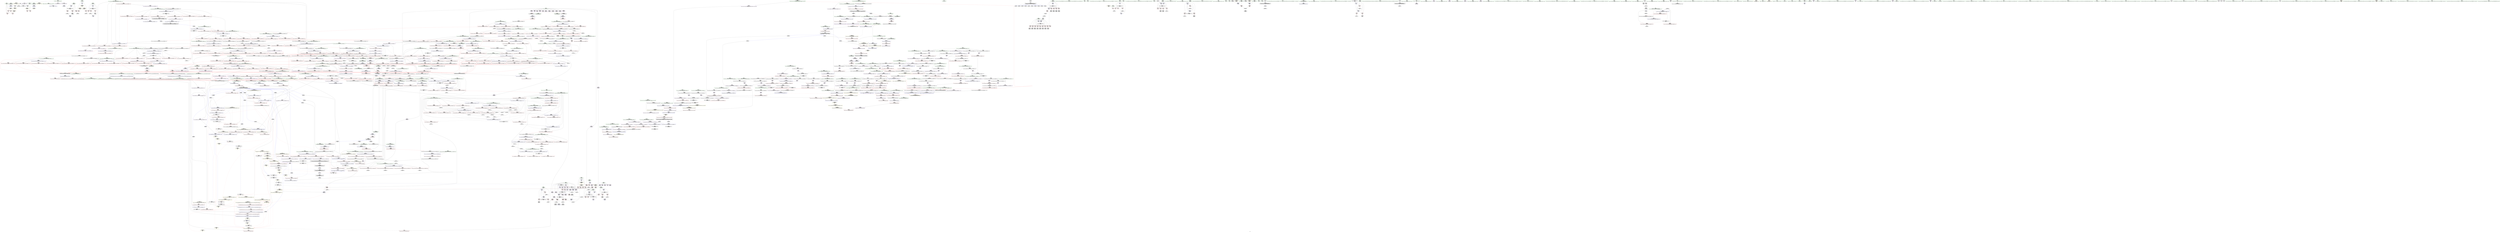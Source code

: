 digraph "SVFG" {
	label="SVFG";

	Node0x5649fb2a45c0 [shape=record,color=grey,label="{NodeID: 0\nNullPtr}"];
	Node0x5649fb2a45c0 -> Node0x5649fb4546e0[style=solid];
	Node0x5649fb2a45c0 -> Node0x5649fb4603c0[style=solid];
	Node0x5649fb2a45c0 -> Node0x5649fb460490[style=solid];
	Node0x5649fb2a45c0 -> Node0x5649fb460a90[style=solid];
	Node0x5649fb51aec0 [shape=record,color=yellow,style=double,label="{NodeID: 1882\n8V_1 = ENCHI(MR_8V_0)\npts\{23 \}\nFun[_Z7processv]}"];
	Node0x5649fb51aec0 -> Node0x5649fb465730[style=dashed];
	Node0x5649fb45baa0 [shape=record,color=red,label="{NodeID: 775\n1384\<--1374\n\<--__b.addr\n_ZSt4swapIdENSt9enable_ifIXsr6__and_ISt6__not_ISt15__is_tuple_likeIT_EESt21is_move_constructibleIS3_ESt18is_move_assignableIS3_EEE5valueEvE4typeERS3_SC_\n|{<s0>85}}"];
	Node0x5649fb45baa0:s0 -> Node0x5649fb5a39d0[style=solid,color=red];
	Node0x5649fb474010 [shape=record,color=grey,label="{NodeID: 1550\n1092 = Binary(1091, 838, )\n}"];
	Node0x5649fb474010 -> Node0x5649fb4861d0[style=solid];
	Node0x5649fb4526a0 [shape=record,color=purple,label="{NodeID: 443\n988\<--960\ncoerce.dive\<--agg.tmp\n_ZSt10__pop_heapIPdN9__gnu_cxx5__ops15_Iter_comp_iterIPFbddEEEEvT_S7_S7_RT0_\n}"];
	Node0x5649fb4526a0 -> Node0x5649fb46e3c0[style=solid];
	Node0x5649fb59e790 [shape=record,color=black,label="{NodeID: 2325\n1765 = PHI(1199, )\n}"];
	Node0x5649fb59e790 -> Node0x5649fb45f5f0[style=solid];
	Node0x5649fb446790 [shape=record,color=green,label="{NodeID: 111\n681\<--682\n__middle.addr\<--__middle.addr_field_insensitive\n_ZSt14__partial_sortIPdN9__gnu_cxx5__ops15_Iter_comp_iterIPFbddEEEEvT_S7_S7_T0_\n}"];
	Node0x5649fb446790 -> Node0x5649fb46ae20[style=solid];
	Node0x5649fb446790 -> Node0x5649fb46aef0[style=solid];
	Node0x5649fb446790 -> Node0x5649fb483860[style=solid];
	Node0x5649fb461620 [shape=record,color=blue,label="{NodeID: 886\n248\<--247\n\<--\n_Z7processv\n}"];
	Node0x5649fb461620 -> Node0x5649fb509840[style=dashed];
	Node0x5649fb4f9e10 [shape=record,color=black,label="{NodeID: 1661\nMR_336V_2 = PHI(MR_336V_1, MR_336V_3, )\npts\{14120000 \}\n}"];
	Node0x5649fb467fd0 [shape=record,color=red,label="{NodeID: 554\n243\<--242\n\<--\n_Z7processv\n}"];
	Node0x5649fb467fd0 -> Node0x5649fb47a790[style=solid];
	Node0x5649fb5a7ca0 [shape=record,color=black,label="{NodeID: 2436\n1003 = PHI(904, 983, )\n3rd arg _ZSt13__adjust_heapIPdldN9__gnu_cxx5__ops15_Iter_comp_iterIPFbddEEEEvT_T0_S8_T1_T2_ }"];
	Node0x5649fb5a7ca0 -> Node0x5649fb485a80[style=solid];
	Node0x5649fb44ae40 [shape=record,color=green,label="{NodeID: 222\n1593\<--1594\n__comp\<--__comp_field_insensitive\n_ZN9__gnu_cxx5__ops15__val_comp_iterIPFbddEEENS0_14_Val_comp_iterIT_EENS0_15_Iter_comp_iterIS5_EE\n|{|<s1>104}}"];
	Node0x5649fb44ae40 -> Node0x5649fb464070[style=solid];
	Node0x5649fb44ae40:s1 -> Node0x5649fb5a82a0[style=solid,color=red];
	Node0x5649fb486920 [shape=record,color=blue,label="{NodeID: 997\n1148\<--1139\n__comp.addr\<--__comp\n_ZSt11__push_heapIPdldN9__gnu_cxx5__ops14_Iter_comp_valIPFbddEEEEvT_T0_S8_T1_RT2_\n}"];
	Node0x5649fb486920 -> Node0x5649fb470920[style=dashed];
	Node0x5649fb46da00 [shape=record,color=red,label="{NodeID: 665\n940\<--939\n\<--\n_ZN9__gnu_cxx5__ops15_Iter_comp_iterIPFbddEEclIPdS6_EEbT_T0_\n}"];
	Node0x5649fb458b80 [shape=record,color=black,label="{NodeID: 333\n1503\<--1489\n\<--agg.tmp1\n_ZSt26__unguarded_insertion_sortIPdN9__gnu_cxx5__ops15_Iter_comp_iterIPFbddEEEEvT_S7_T0_\n}"];
	Node0x5649fb458b80 -> Node0x5649fb463ac0[style=solid];
	Node0x5649fb1620e0 [shape=record,color=green,label="{NodeID: 1\n7\<--1\n__dso_handle\<--dummyObj\nGlob }"];
	Node0x5649fb51afd0 [shape=record,color=yellow,style=double,label="{NodeID: 1883\n29V_1 = ENCHI(MR_29V_0)\npts\{25 \}\nFun[_Z7processv]}"];
	Node0x5649fb51afd0 -> Node0x5649fb465800[style=dashed];
	Node0x5649fb51afd0 -> Node0x5649fb4658d0[style=dashed];
	Node0x5649fb51afd0 -> Node0x5649fb4659a0[style=dashed];
	Node0x5649fb51afd0 -> Node0x5649fb465a70[style=dashed];
	Node0x5649fb45bb70 [shape=record,color=red,label="{NodeID: 776\n1391\<--1374\n\<--__b.addr\n_ZSt4swapIdENSt9enable_ifIXsr6__and_ISt6__not_ISt15__is_tuple_likeIT_EESt21is_move_constructibleIS3_ESt18is_move_assignableIS3_EEE5valueEvE4typeERS3_SC_\n}"];
	Node0x5649fb45bb70 -> Node0x5649fb4880b0[style=solid];
	Node0x5649fb474190 [shape=record,color=grey,label="{NodeID: 1551\n1035 = Binary(1034, 471, )\n}"];
	Node0x5649fb474190 -> Node0x5649fb47a010[style=solid];
	Node0x5649fb452770 [shape=record,color=purple,label="{NodeID: 444\n1814\<--985\noffset_0\<--\n}"];
	Node0x5649fb452770 -> Node0x5649fb4855a0[style=solid];
	Node0x5649fb59e8d0 [shape=record,color=black,label="{NodeID: 2326\n943 = PHI()\n}"];
	Node0x5649fb59e8d0 -> Node0x5649fb4580f0[style=solid];
	Node0x5649fb446860 [shape=record,color=green,label="{NodeID: 112\n683\<--684\n__last.addr\<--__last.addr_field_insensitive\n_ZSt14__partial_sortIPdN9__gnu_cxx5__ops15_Iter_comp_iterIPFbddEEEEvT_S7_S7_T0_\n}"];
	Node0x5649fb446860 -> Node0x5649fb46afc0[style=solid];
	Node0x5649fb446860 -> Node0x5649fb483930[style=solid];
	Node0x5649fb4616f0 [shape=record,color=blue,label="{NodeID: 887\n194\<--22\nfrom\<--\n_Z7processv\n}"];
	Node0x5649fb4616f0 -> Node0x5649fb507f40[style=dashed];
	Node0x5649fb4fa310 [shape=record,color=black,label="{NodeID: 1662\nMR_338V_2 = PHI(MR_338V_1, MR_338V_3, )\npts\{14140000 \}\n}"];
	Node0x5649fb4680a0 [shape=record,color=red,label="{NodeID: 555\n270\<--269\n\<--arrayidx14\n_Z7processv\n}"];
	Node0x5649fb4680a0 -> Node0x5649fb479a10[style=solid];
	Node0x5649fb5a7df0 [shape=record,color=black,label="{NodeID: 2437\n1004 = PHI(910, 989, )\n4th arg _ZSt13__adjust_heapIPdldN9__gnu_cxx5__ops15_Iter_comp_iterIPFbddEEEEvT_T0_S8_T1_T2_ }"];
	Node0x5649fb5a7df0 -> Node0x5649fb485740[style=solid];
	Node0x5649fb44af10 [shape=record,color=green,label="{NodeID: 223\n1599\<--1600\n_ZN9__gnu_cxx5__ops14_Val_comp_iterIPFbddEEC2EONS0_15_Iter_comp_iterIS3_EE\<--_ZN9__gnu_cxx5__ops14_Val_comp_iterIPFbddEEC2EONS0_15_Iter_comp_iterIS3_EE_field_insensitive\n}"];
	Node0x5649fb4869f0 [shape=record,color=blue,label="{NodeID: 998\n1150\<--1159\n__parent\<--div\n_ZSt11__push_heapIPdldN9__gnu_cxx5__ops14_Iter_comp_valIPFbddEEEEvT_T0_S8_T1_RT2_\n}"];
	Node0x5649fb4869f0 -> Node0x5649fb50e840[style=dashed];
	Node0x5649fb46dad0 [shape=record,color=red,label="{NodeID: 666\n942\<--941\n\<--\n_ZN9__gnu_cxx5__ops15_Iter_comp_iterIPFbddEEclIPdS6_EEbT_T0_\n}"];
	Node0x5649fb458c50 [shape=record,color=black,label="{NodeID: 334\n1520\<--1540\n_ZSt13move_backwardIPdS0_ET0_T_S2_S1__ret\<--call2\n_ZSt13move_backwardIPdS0_ET0_T_S2_S1_\n|{<s0>89}}"];
	Node0x5649fb458c50:s0 -> Node0x5649fb5a08d0[style=solid,color=blue];
	Node0x5649fb142700 [shape=record,color=green,label="{NodeID: 2\n11\<--1\n.str\<--dummyObj\nGlob }"];
	Node0x5649fb45bc40 [shape=record,color=red,label="{NodeID: 777\n1382\<--1381\n\<--call\n_ZSt4swapIdENSt9enable_ifIXsr6__and_ISt6__not_ISt15__is_tuple_likeIT_EESt21is_move_constructibleIS3_ESt18is_move_assignableIS3_EEE5valueEvE4typeERS3_SC_\n}"];
	Node0x5649fb45bc40 -> Node0x5649fb487f10[style=solid];
	Node0x5649fb474310 [shape=record,color=grey,label="{NodeID: 1552\n1034 = Binary(1033, 838, )\n}"];
	Node0x5649fb474310 -> Node0x5649fb474190[style=solid];
	Node0x5649fb452840 [shape=record,color=purple,label="{NodeID: 445\n1815\<--986\noffset_0\<--\n}"];
	Node0x5649fb452840 -> Node0x5649fb460080[style=solid];
	Node0x5649fb59e9a0 [shape=record,color=black,label="{NodeID: 2327\n967 = PHI(992, )\n}"];
	Node0x5649fb59e9a0 -> Node0x5649fb46e150[style=solid];
	Node0x5649fb446930 [shape=record,color=green,label="{NodeID: 113\n685\<--686\nagg.tmp\<--agg.tmp_field_insensitive\n_ZSt14__partial_sortIPdN9__gnu_cxx5__ops15_Iter_comp_iterIPFbddEEEEvT_S7_S7_T0_\n}"];
	Node0x5649fb446930 -> Node0x5649fb4573f0[style=solid];
	Node0x5649fb446930 -> Node0x5649fb451660[style=solid];
	Node0x5649fb4617c0 [shape=record,color=blue,label="{NodeID: 888\n196\<--113\nto\<--\n_Z7processv\n}"];
	Node0x5649fb4617c0 -> Node0x5649fb508440[style=dashed];
	Node0x5649fb4fa810 [shape=record,color=black,label="{NodeID: 1663\nMR_10V_2 = PHI(MR_10V_3, MR_10V_1, )\npts\{38 \}\n|{<s0>7}}"];
	Node0x5649fb4fa810:s0 -> Node0x5649fb462250[style=dashed,color=red];
	Node0x5649fb468170 [shape=record,color=red,label="{NodeID: 556\n284\<--283\n\<--arrayidx23\n_Z7processv\n}"];
	Node0x5649fb468170 -> Node0x5649fb476b90[style=solid];
	Node0x5649fb5a7f70 [shape=record,color=black,label="{NodeID: 2438\n1521 = PHI(1440, )\n0th arg _ZSt13move_backwardIPdS0_ET0_T_S2_S1_ }"];
	Node0x5649fb5a7f70 -> Node0x5649fb488e80[style=solid];
	Node0x5649fb44b010 [shape=record,color=green,label="{NodeID: 224\n1608\<--1609\n__first.addr\<--__first.addr_field_insensitive\n_ZSt23__copy_move_backward_a2ILb1EPdS0_ET1_T0_S2_S1_\n}"];
	Node0x5649fb44b010 -> Node0x5649fb45e000[style=solid];
	Node0x5649fb44b010 -> Node0x5649fb489910[style=solid];
	Node0x5649fb486ac0 [shape=record,color=blue,label="{NodeID: 999\n1183\<--1180\nadd.ptr3\<--\n_ZSt11__push_heapIPdldN9__gnu_cxx5__ops14_Iter_comp_valIPFbddEEEEvT_T0_S8_T1_RT2_\n}"];
	Node0x5649fb486ac0 -> Node0x5649fb50de40[style=dashed];
	Node0x5649fb512800 [shape=record,color=yellow,style=double,label="{NodeID: 1774\n31V_1 = ENCHI(MR_31V_0)\npts\{32 \}\nFun[_ZSt22__copy_move_backward_aILb1EPdS0_ET1_T0_S2_S1_]|{<s0>110|<s1>110|<s2>110}}"];
	Node0x5649fb512800:s0 -> Node0x5649fb4602f0[style=dashed,color=red];
	Node0x5649fb512800:s1 -> Node0x5649fb48a3a0[style=dashed,color=red];
	Node0x5649fb512800:s2 -> Node0x5649fb50c040[style=dashed,color=red];
	Node0x5649fb46dba0 [shape=record,color=red,label="{NodeID: 667\n970\<--950\n\<--__first.addr\n_ZSt10__pop_heapIPdN9__gnu_cxx5__ops15_Iter_comp_iterIPFbddEEEEvT_S7_S7_RT0_\n|{<s0>54}}"];
	Node0x5649fb46dba0:s0 -> Node0x5649fb5a39d0[style=solid,color=red];
	Node0x5649fb458d20 [shape=record,color=black,label="{NodeID: 335\n1589\<--1602\n_ZN9__gnu_cxx5__ops15__val_comp_iterIPFbddEEENS0_14_Val_comp_iterIT_EENS0_15_Iter_comp_iterIS5_EE_ret\<--\n_ZN9__gnu_cxx5__ops15__val_comp_iterIPFbddEEENS0_14_Val_comp_iterIT_EENS0_15_Iter_comp_iterIS5_EE\n|{<s0>92|<s1>95}}"];
	Node0x5649fb458d20:s0 -> Node0x5649fb5a0b50[style=solid,color=blue];
	Node0x5649fb458d20:s1 -> Node0x5649fb5a0c90[style=solid,color=blue];
	Node0x5649fb16f6a0 [shape=record,color=green,label="{NodeID: 3\n13\<--1\n.str.2\<--dummyObj\nGlob }"];
	Node0x5649fb45bd10 [shape=record,color=red,label="{NodeID: 778\n1386\<--1385\n\<--call1\n_ZSt4swapIdENSt9enable_ifIXsr6__and_ISt6__not_ISt15__is_tuple_likeIT_EESt21is_move_constructibleIS3_ESt18is_move_assignableIS3_EEE5valueEvE4typeERS3_SC_\n}"];
	Node0x5649fb45bd10 -> Node0x5649fb487fe0[style=solid];
	Node0x5649fb474490 [shape=record,color=grey,label="{NodeID: 1553\n1694 = Binary(550, 1693, )\n}"];
	Node0x5649fb452910 [shape=record,color=purple,label="{NodeID: 446\n1021\<--1005\ncoerce.dive\<--__comp\n_ZSt13__adjust_heapIPdldN9__gnu_cxx5__ops15_Iter_comp_iterIPFbddEEEEvT_T0_S8_T1_T2_\n}"];
	Node0x5649fb452910 -> Node0x5649fb485740[style=solid];
	Node0x5649fb59eb10 [shape=record,color=black,label="{NodeID: 2328\n971 = PHI(992, )\n}"];
	Node0x5649fb59eb10 -> Node0x5649fb46e220[style=solid];
	Node0x5649fb446a00 [shape=record,color=green,label="{NodeID: 114\n701\<--702\n_ZSt13__heap_selectIPdN9__gnu_cxx5__ops15_Iter_comp_iterIPFbddEEEEvT_S7_S7_T0_\<--_ZSt13__heap_selectIPdN9__gnu_cxx5__ops15_Iter_comp_iterIPFbddEEEEvT_S7_S7_T0__field_insensitive\n}"];
	Node0x5649fb461890 [shape=record,color=blue,label="{NodeID: 889\n198\<--254\ni6\<--\n_Z7processv\n}"];
	Node0x5649fb461890 -> Node0x5649fb508940[style=dashed];
	Node0x5649fb4fad10 [shape=record,color=black,label="{NodeID: 1664\nMR_16V_3 = PHI(MR_16V_4, MR_16V_2, )\npts\{105 \}\n}"];
	Node0x5649fb4fad10 -> Node0x5649fb465db0[style=dashed];
	Node0x5649fb4fad10 -> Node0x5649fb465e80[style=dashed];
	Node0x5649fb4fad10 -> Node0x5649fb465f50[style=dashed];
	Node0x5649fb4fad10 -> Node0x5649fb460ed0[style=dashed];
	Node0x5649fb468240 [shape=record,color=red,label="{NodeID: 557\n291\<--290\n\<--arrayidx27\n_Z7processv\n}"];
	Node0x5649fb468240 -> Node0x5649fb476b90[style=solid];
	Node0x5649fb5a8080 [shape=record,color=black,label="{NodeID: 2439\n1522 = PHI(1441, )\n1st arg _ZSt13move_backwardIPdS0_ET0_T_S2_S1_ }"];
	Node0x5649fb5a8080 -> Node0x5649fb488f50[style=solid];
	Node0x5649fb44b0e0 [shape=record,color=green,label="{NodeID: 225\n1610\<--1611\n__last.addr\<--__last.addr_field_insensitive\n_ZSt23__copy_move_backward_a2ILb1EPdS0_ET1_T0_S2_S1_\n}"];
	Node0x5649fb44b0e0 -> Node0x5649fb45e0d0[style=solid];
	Node0x5649fb44b0e0 -> Node0x5649fb4899e0[style=solid];
	Node0x5649fb486b90 [shape=record,color=blue,label="{NodeID: 1000\n1142\<--1185\n__holeIndex.addr\<--\n_ZSt11__push_heapIPdldN9__gnu_cxx5__ops14_Iter_comp_valIPFbddEEEEvT_T0_S8_T1_RT2_\n}"];
	Node0x5649fb486b90 -> Node0x5649fb4706b0[style=dashed];
	Node0x5649fb486b90 -> Node0x5649fb50e340[style=dashed];
	Node0x5649fb46dc70 [shape=record,color=red,label="{NodeID: 668\n975\<--950\n\<--__first.addr\n_ZSt10__pop_heapIPdN9__gnu_cxx5__ops15_Iter_comp_iterIPFbddEEEEvT_S7_S7_RT0_\n|{<s0>57}}"];
	Node0x5649fb46dc70:s0 -> Node0x5649fb5a78b0[style=solid,color=red];
	Node0x5649fb458df0 [shape=record,color=black,label="{NodeID: 336\n1604\<--1625\n_ZSt23__copy_move_backward_a2ILb1EPdS0_ET1_T0_S2_S1__ret\<--call3\n_ZSt23__copy_move_backward_a2ILb1EPdS0_ET1_T0_S2_S1_\n|{<s0>99}}"];
	Node0x5649fb458df0:s0 -> Node0x5649fb59d510[style=solid,color=blue];
	Node0x5649fb417c80 [shape=record,color=green,label="{NodeID: 4\n17\<--1\n.str.4\<--dummyObj\nGlob }"];
	Node0x5649fb45bde0 [shape=record,color=red,label="{NodeID: 779\n1390\<--1389\n\<--call2\n_ZSt4swapIdENSt9enable_ifIXsr6__and_ISt6__not_ISt15__is_tuple_likeIT_EESt21is_move_constructibleIS3_ESt18is_move_assignableIS3_EEE5valueEvE4typeERS3_SC_\n}"];
	Node0x5649fb45bde0 -> Node0x5649fb4880b0[style=solid];
	Node0x5649fb474610 [shape=record,color=grey,label="{NodeID: 1554\n1079 = Binary(471, 1078, )\n}"];
	Node0x5649fb474610 -> Node0x5649fb486030[style=solid];
	Node0x5649fb4529e0 [shape=record,color=purple,label="{NodeID: 447\n1127\<--1126\n_M_comp\<--this1\n_ZN9__gnu_cxx5__ops14_Iter_comp_valIPFbddEEC2EONS0_15_Iter_comp_iterIS3_EE\n}"];
	Node0x5649fb4529e0 -> Node0x5649fb486510[style=solid];
	Node0x5649fb59ec50 [shape=record,color=black,label="{NodeID: 2329\n982 = PHI(992, )\n}"];
	Node0x5649fb59ec50 -> Node0x5649fb46e2f0[style=solid];
	Node0x5649fb44b520 [shape=record,color=green,label="{NodeID: 115\n706\<--707\n_ZSt11__sort_heapIPdN9__gnu_cxx5__ops15_Iter_comp_iterIPFbddEEEEvT_S7_RT0_\<--_ZSt11__sort_heapIPdN9__gnu_cxx5__ops15_Iter_comp_iterIPFbddEEEEvT_S7_RT0__field_insensitive\n}"];
	Node0x5649fb461960 [shape=record,color=blue,label="{NodeID: 890\n262\<--22\narrayidx11\<--\n_Z7processv\n}"];
	Node0x5649fb461960 -> Node0x5649fb50d940[style=dashed];
	Node0x5649fb4fb210 [shape=record,color=black,label="{NodeID: 1665\nMR_20V_2 = PHI(MR_20V_3, MR_20V_1, )\npts\{32 350000 \}\n|{<s0>7|<s1>7}}"];
	Node0x5649fb4fb210:s0 -> Node0x5649fb4612e0[style=dashed,color=red];
	Node0x5649fb4fb210:s1 -> Node0x5649fb509d40[style=dashed,color=red];
	Node0x5649fb468310 [shape=record,color=red,label="{NodeID: 558\n299\<--298\n\<--arrayidx31\n_Z7processv\n}"];
	Node0x5649fb468310 -> Node0x5649fb476e90[style=solid];
	Node0x5649fb5a8190 [shape=record,color=black,label="{NodeID: 2440\n1523 = PHI(1443, )\n2nd arg _ZSt13move_backwardIPdS0_ET0_T_S2_S1_ }"];
	Node0x5649fb5a8190 -> Node0x5649fb489020[style=solid];
	Node0x5649fb44b1b0 [shape=record,color=green,label="{NodeID: 226\n1612\<--1613\n__result.addr\<--__result.addr_field_insensitive\n_ZSt23__copy_move_backward_a2ILb1EPdS0_ET1_T0_S2_S1_\n}"];
	Node0x5649fb44b1b0 -> Node0x5649fb45e1a0[style=solid];
	Node0x5649fb44b1b0 -> Node0x5649fb489ab0[style=solid];
	Node0x5649fb486c60 [shape=record,color=blue,label="{NodeID: 1001\n1150\<--1189\n__parent\<--div5\n_ZSt11__push_heapIPdldN9__gnu_cxx5__ops14_Iter_comp_valIPFbddEEEEvT_T0_S8_T1_RT2_\n}"];
	Node0x5649fb486c60 -> Node0x5649fb50e840[style=dashed];
	Node0x5649fb46dd40 [shape=record,color=red,label="{NodeID: 669\n977\<--950\n\<--__first.addr\n_ZSt10__pop_heapIPdN9__gnu_cxx5__ops15_Iter_comp_iterIPFbddEEEEvT_S7_S7_RT0_\n}"];
	Node0x5649fb46dd40 -> Node0x5649fb458360[style=solid];
	Node0x5649fb458ec0 [shape=record,color=black,label="{NodeID: 337\n1629\<--1634\n_ZSt12__miter_baseIPdET_S1__ret\<--\n_ZSt12__miter_baseIPdET_S1_\n|{<s0>97|<s1>98}}"];
	Node0x5649fb458ec0:s0 -> Node0x5649fb59d1a0[style=solid,color=blue];
	Node0x5649fb458ec0:s1 -> Node0x5649fb59d3d0[style=solid,color=blue];
	Node0x5649fb417f90 [shape=record,color=green,label="{NodeID: 5\n19\<--1\n.str.5\<--dummyObj\nGlob }"];
	Node0x5649fb45beb0 [shape=record,color=red,label="{NodeID: 780\n1419\<--1403\n\<--__first.addr\n_ZSt16__insertion_sortIPdN9__gnu_cxx5__ops15_Iter_comp_iterIPFbddEEEEvT_S7_T0_\n}"];
	Node0x5649fb45beb0 -> Node0x5649fb47a310[style=solid];
	Node0x5649fb474790 [shape=record,color=grey,label="{NodeID: 1555\n227 = Binary(226, 113, )\n}"];
	Node0x5649fb474790 -> Node0x5649fb461550[style=solid];
	Node0x5649fb452ab0 [shape=record,color=purple,label="{NodeID: 448\n1129\<--1128\n_M_comp2\<--\n_ZN9__gnu_cxx5__ops14_Iter_comp_valIPFbddEEC2EONS0_15_Iter_comp_iterIS3_EE\n|{<s0>65}}"];
	Node0x5649fb452ab0:s0 -> Node0x5649fb5a71a0[style=solid,color=red];
	Node0x5649fb59ed90 [shape=record,color=black,label="{NodeID: 2330\n1049 = PHI(923, )\n}"];
	Node0x5649fb44b620 [shape=record,color=green,label="{NodeID: 116\n713\<--714\n__comp\<--__comp_field_insensitive\n_ZSt27__unguarded_partition_pivotIPdN9__gnu_cxx5__ops15_Iter_comp_iterIPFbddEEEET_S7_S7_T0_\n}"];
	Node0x5649fb44b620 -> Node0x5649fb4574c0[style=solid];
	Node0x5649fb44b620 -> Node0x5649fb457590[style=solid];
	Node0x5649fb44b620 -> Node0x5649fb4518d0[style=solid];
	Node0x5649fb461a30 [shape=record,color=blue,label="{NodeID: 891\n200\<--113\nj\<--\n_Z7processv\n}"];
	Node0x5649fb461a30 -> Node0x5649fb467610[style=dashed];
	Node0x5649fb461a30 -> Node0x5649fb4676e0[style=dashed];
	Node0x5649fb461a30 -> Node0x5649fb4677b0[style=dashed];
	Node0x5649fb461a30 -> Node0x5649fb461e40[style=dashed];
	Node0x5649fb461a30 -> Node0x5649fb508e40[style=dashed];
	Node0x5649fb4683e0 [shape=record,color=red,label="{NodeID: 559\n325\<--324\n\<--arrayidx47\n_Z7processv\n}"];
	Node0x5649fb4683e0 -> Node0x5649fb477610[style=solid];
	Node0x5649fb5a82a0 [shape=record,color=black,label="{NodeID: 2441\n1111 = PHI(1005, 1593, )\n0th arg _ZSt4moveIRN9__gnu_cxx5__ops15_Iter_comp_iterIPFbddEEEEONSt16remove_referenceIT_E4typeEOS8_ }"];
	Node0x5649fb5a82a0 -> Node0x5649fb4862a0[style=solid];
	Node0x5649fb44b280 [shape=record,color=green,label="{NodeID: 227\n1619\<--1620\n_ZSt12__niter_baseIPdET_S1_\<--_ZSt12__niter_baseIPdET_S1__field_insensitive\n}"];
	Node0x5649fb486d30 [shape=record,color=blue,label="{NodeID: 1002\n1196\<--1193\nadd.ptr7\<--\n_ZSt11__push_heapIPdldN9__gnu_cxx5__ops14_Iter_comp_valIPFbddEEEEvT_T0_S8_T1_RT2_\n|{<s0>64}}"];
	Node0x5649fb486d30:s0 -> Node0x5649fb5357f0[style=dashed,color=blue];
	Node0x5649fb46de10 [shape=record,color=red,label="{NodeID: 670\n976\<--952\n\<--__last.addr\n_ZSt10__pop_heapIPdN9__gnu_cxx5__ops15_Iter_comp_iterIPFbddEEEEvT_S7_S7_RT0_\n}"];
	Node0x5649fb46de10 -> Node0x5649fb458290[style=solid];
	Node0x5649fb458f90 [shape=record,color=black,label="{NodeID: 338\n1636\<--1656\n_ZSt22__copy_move_backward_aILb1EPdS0_ET1_T0_S2_S1__ret\<--call\n_ZSt22__copy_move_backward_aILb1EPdS0_ET1_T0_S2_S1_\n|{<s0>109}}"];
	Node0x5649fb458f90:s0 -> Node0x5649fb5a12d0[style=solid,color=blue];
	Node0x5649fb418050 [shape=record,color=green,label="{NodeID: 6\n22\<--1\n\<--dummyObj\nCan only get source location for instruction, argument, global var or function.}"];
	Node0x5649fb45bf80 [shape=record,color=red,label="{NodeID: 781\n1424\<--1403\n\<--__first.addr\n_ZSt16__insertion_sortIPdN9__gnu_cxx5__ops15_Iter_comp_iterIPFbddEEEEvT_S7_T0_\n}"];
	Node0x5649fb45bf80 -> Node0x5649fb453470[style=solid];
	Node0x5649fb474910 [shape=record,color=grey,label="{NodeID: 1556\n1078 = Binary(1077, 838, )\n}"];
	Node0x5649fb474910 -> Node0x5649fb474610[style=solid];
	Node0x5649fb452b80 [shape=record,color=purple,label="{NodeID: 449\n1220\<--1219\n_M_comp\<--this1\n_ZN9__gnu_cxx5__ops14_Iter_comp_valIPFbddEEclIPddEEbT_RT0_\n}"];
	Node0x5649fb452b80 -> Node0x5649fb471140[style=solid];
	Node0x5649fb59eea0 [shape=record,color=black,label="{NodeID: 2331\n1058 = PHI(992, )\n}"];
	Node0x5649fb59eea0 -> Node0x5649fb46fb50[style=solid];
	Node0x5649fb44b6f0 [shape=record,color=green,label="{NodeID: 117\n715\<--716\n__first.addr\<--__first.addr_field_insensitive\n_ZSt27__unguarded_partition_pivotIPdN9__gnu_cxx5__ops15_Iter_comp_iterIPFbddEEEET_S7_S7_T0_\n}"];
	Node0x5649fb44b6f0 -> Node0x5649fb46b160[style=solid];
	Node0x5649fb44b6f0 -> Node0x5649fb46b230[style=solid];
	Node0x5649fb44b6f0 -> Node0x5649fb46b300[style=solid];
	Node0x5649fb44b6f0 -> Node0x5649fb46b3d0[style=solid];
	Node0x5649fb44b6f0 -> Node0x5649fb46b4a0[style=solid];
	Node0x5649fb44b6f0 -> Node0x5649fb46b570[style=solid];
	Node0x5649fb44b6f0 -> Node0x5649fb483ba0[style=solid];
	Node0x5649fb461b00 [shape=record,color=blue,label="{NodeID: 892\n202\<--113\nk\<--\n_Z7processv\n}"];
	Node0x5649fb461b00 -> Node0x5649fb467880[style=dashed];
	Node0x5649fb461b00 -> Node0x5649fb467950[style=dashed];
	Node0x5649fb461b00 -> Node0x5649fb467a20[style=dashed];
	Node0x5649fb461b00 -> Node0x5649fb461b00[style=dashed];
	Node0x5649fb461b00 -> Node0x5649fb461d70[style=dashed];
	Node0x5649fb461b00 -> Node0x5649fb509340[style=dashed];
	Node0x5649fb4684b0 [shape=record,color=red,label="{NodeID: 560\n333\<--332\n\<--arrayidx52\n_Z7processv\n}"];
	Node0x5649fb4684b0 -> Node0x5649fb4b5070[style=solid];
	Node0x5649fb5a84b0 [shape=record,color=black,label="{NodeID: 2442\n1355 = PHI(1258, 1268, 1272, 1282, 1290, 1294, 1347, )\n0th arg _ZSt9iter_swapIPdS0_EvT_T0_ }"];
	Node0x5649fb5a84b0 -> Node0x5649fb487bd0[style=solid];
	Node0x5649fb44b380 [shape=record,color=green,label="{NodeID: 228\n1626\<--1627\n_ZSt22__copy_move_backward_aILb1EPdS0_ET1_T0_S2_S1_\<--_ZSt22__copy_move_backward_aILb1EPdS0_ET1_T0_S2_S1__field_insensitive\n}"];
	Node0x5649fb486e00 [shape=record,color=blue,label="{NodeID: 1003\n1201\<--1200\n__t.addr\<--__t\n_ZSt4moveIRPFbddEEONSt16remove_referenceIT_E4typeEOS4_\n}"];
	Node0x5649fb486e00 -> Node0x5649fb470e00[style=dashed];
	Node0x5649fb46dee0 [shape=record,color=red,label="{NodeID: 671\n966\<--954\n\<--__result.addr\n_ZSt10__pop_heapIPdN9__gnu_cxx5__ops15_Iter_comp_iterIPFbddEEEEvT_S7_S7_RT0_\n|{<s0>53}}"];
	Node0x5649fb46dee0:s0 -> Node0x5649fb5a39d0[style=solid,color=red];
	Node0x5649fb459060 [shape=record,color=black,label="{NodeID: 339\n1660\<--1665\n_ZSt12__niter_baseIPdET_S1__ret\<--\n_ZSt12__niter_baseIPdET_S1_\n|{<s0>106|<s1>107|<s2>108}}"];
	Node0x5649fb459060:s0 -> Node0x5649fb5a0f10[style=solid,color=blue];
	Node0x5649fb459060:s1 -> Node0x5649fb5a1050[style=solid,color=blue];
	Node0x5649fb459060:s2 -> Node0x5649fb5a1190[style=solid,color=blue];
	Node0x5649fb418110 [shape=record,color=green,label="{NodeID: 7\n37\<--1\n\<--dummyObj\nCan only get source location for instruction, argument, global var or function.}"];
	Node0x5649fb45c050 [shape=record,color=red,label="{NodeID: 782\n1433\<--1403\n\<--__first.addr\n_ZSt16__insertion_sortIPdN9__gnu_cxx5__ops15_Iter_comp_iterIPFbddEEEEvT_S7_T0_\n|{<s0>87}}"];
	Node0x5649fb45c050:s0 -> Node0x5649fb5a9fb0[style=solid,color=red];
	Node0x5649fb474a90 [shape=record,color=grey,label="{NodeID: 1557\n1074 = Binary(1073, 471, )\n}"];
	Node0x5649fb474a90 -> Node0x5649fb479890[style=solid];
	Node0x5649fb452c50 [shape=record,color=purple,label="{NodeID: 450\n1244\<--1234\ncoerce.dive\<--__comp\n_ZSt22__move_median_to_firstIPdN9__gnu_cxx5__ops15_Iter_comp_iterIPFbddEEEEvT_S7_S7_S7_T0_\n}"];
	Node0x5649fb452c50 -> Node0x5649fb487140[style=solid];
	Node0x5649fb59f010 [shape=record,color=black,label="{NodeID: 2332\n1085 = PHI(992, )\n}"];
	Node0x5649fb59f010 -> Node0x5649fb46fc20[style=solid];
	Node0x5649fb44b7c0 [shape=record,color=green,label="{NodeID: 118\n717\<--718\n__last.addr\<--__last.addr_field_insensitive\n_ZSt27__unguarded_partition_pivotIPdN9__gnu_cxx5__ops15_Iter_comp_iterIPFbddEEEET_S7_S7_T0_\n}"];
	Node0x5649fb44b7c0 -> Node0x5649fb46b640[style=solid];
	Node0x5649fb44b7c0 -> Node0x5649fb46b710[style=solid];
	Node0x5649fb44b7c0 -> Node0x5649fb46b7e0[style=solid];
	Node0x5649fb44b7c0 -> Node0x5649fb483c70[style=solid];
	Node0x5649fb461bd0 [shape=record,color=blue,label="{NodeID: 893\n298\<--300\narrayidx31\<--inc32\n_Z7processv\n}"];
	Node0x5649fb461bd0 -> Node0x5649fb468310[style=dashed];
	Node0x5649fb461bd0 -> Node0x5649fb461bd0[style=dashed];
	Node0x5649fb461bd0 -> Node0x5649fb50d940[style=dashed];
	Node0x5649fb4fc140 [shape=record,color=black,label="{NodeID: 1668\nMR_31V_4 = PHI(MR_31V_3, MR_31V_1, )\npts\{32 \}\n|{<s0>17}}"];
	Node0x5649fb4fc140:s0 -> Node0x5649fb533dd0[style=dashed,color=blue];
	Node0x5649fb468580 [shape=record,color=red,label="{NodeID: 561\n365\<--364\n\<--arrayidx64\n_Z7processv\n}"];
	Node0x5649fb468580 -> Node0x5649fb479410[style=solid];
	Node0x5649fb5a8a40 [shape=record,color=black,label="{NodeID: 2443\n1356 = PHI(1259, 1269, 1273, 1283, 1291, 1295, 1348, )\n1st arg _ZSt9iter_swapIPdS0_EvT_T0_ }"];
	Node0x5649fb5a8a40 -> Node0x5649fb487ca0[style=solid];
	Node0x5649fb453640 [shape=record,color=green,label="{NodeID: 229\n1631\<--1632\n__it.addr\<--__it.addr_field_insensitive\n_ZSt12__miter_baseIPdET_S1_\n}"];
	Node0x5649fb453640 -> Node0x5649fb45e270[style=solid];
	Node0x5649fb453640 -> Node0x5649fb489b80[style=solid];
	Node0x5649fb486ed0 [shape=record,color=blue,label="{NodeID: 1004\n1210\<--1207\nthis.addr\<--this\n_ZN9__gnu_cxx5__ops14_Iter_comp_valIPFbddEEclIPddEEbT_RT0_\n}"];
	Node0x5649fb486ed0 -> Node0x5649fb470ed0[style=dashed];
	Node0x5649fb46dfb0 [shape=record,color=red,label="{NodeID: 672\n973\<--954\n\<--__result.addr\n_ZSt10__pop_heapIPdN9__gnu_cxx5__ops15_Iter_comp_iterIPFbddEEEEvT_S7_S7_RT0_\n}"];
	Node0x5649fb46dfb0 -> Node0x5649fb4854d0[style=solid];
	Node0x5649fb459130 [shape=record,color=black,label="{NodeID: 340\n1684\<--1682\nsub.ptr.lhs.cast\<--\n_ZNSt20__copy_move_backwardILb1ELb1ESt26random_access_iterator_tagE13__copy_move_bIdEEPT_PKS3_S6_S4_\n}"];
	Node0x5649fb459130 -> Node0x5649fb475b10[style=solid];
	Node0x5649fb4181d0 [shape=record,color=green,label="{NodeID: 8\n39\<--1\n.str.6\<--dummyObj\nGlob }"];
	Node0x5649fb45c120 [shape=record,color=red,label="{NodeID: 783\n1440\<--1403\n\<--__first.addr\n_ZSt16__insertion_sortIPdN9__gnu_cxx5__ops15_Iter_comp_iterIPFbddEEEEvT_S7_T0_\n|{<s0>89}}"];
	Node0x5649fb45c120:s0 -> Node0x5649fb5a7f70[style=solid,color=red];
	Node0x5649fb474c10 [shape=record,color=grey,label="{NodeID: 1558\n1073 = Binary(1072, 471, )\n}"];
	Node0x5649fb474c10 -> Node0x5649fb474a90[style=solid];
	Node0x5649fb452d20 [shape=record,color=purple,label="{NodeID: 451\n1314\<--1306\ncoerce.dive\<--__comp\n_ZSt21__unguarded_partitionIPdN9__gnu_cxx5__ops15_Iter_comp_iterIPFbddEEEET_S7_S7_S7_T0_\n}"];
	Node0x5649fb452d20 -> Node0x5649fb487550[style=solid];
	Node0x5649fb59f150 [shape=record,color=black,label="{NodeID: 2333\n1095 = PHI(1110, )\n|{<s0>62}}"];
	Node0x5649fb59f150:s0 -> Node0x5649fb5a6100[style=solid,color=red];
	Node0x5649fb44b890 [shape=record,color=green,label="{NodeID: 119\n719\<--720\n__mid\<--__mid_field_insensitive\n_ZSt27__unguarded_partition_pivotIPdN9__gnu_cxx5__ops15_Iter_comp_iterIPFbddEEEET_S7_S7_T0_\n}"];
	Node0x5649fb44b890 -> Node0x5649fb46b8b0[style=solid];
	Node0x5649fb44b890 -> Node0x5649fb483d40[style=solid];
	Node0x5649fb461ca0 [shape=record,color=blue,label="{NodeID: 894\n303\<--292\narrayidx34\<--mul\n_Z7processv\n}"];
	Node0x5649fb461ca0 -> Node0x5649fb468170[style=dashed];
	Node0x5649fb461ca0 -> Node0x5649fb461ca0[style=dashed];
	Node0x5649fb461ca0 -> Node0x5649fb50ca40[style=dashed];
	Node0x5649fb4fc640 [shape=record,color=black,label="{NodeID: 1669\nMR_112V_3 = PHI(MR_112V_2, MR_112V_1, )\npts\{4470000 \}\n}"];
	Node0x5649fb468650 [shape=record,color=red,label="{NodeID: 562\n375\<--374\n\<--arrayidx70\n_Z7processv\n}"];
	Node0x5649fb468650 -> Node0x5649fb473b90[style=solid];
	Node0x5649fb5a8d00 [shape=record,color=black,label="{NodeID: 2444\n1605 = PHI(1534, )\n0th arg _ZSt23__copy_move_backward_a2ILb1EPdS0_ET1_T0_S2_S1_ }"];
	Node0x5649fb5a8d00 -> Node0x5649fb489910[style=solid];
	Node0x5649fb453710 [shape=record,color=green,label="{NodeID: 230\n1640\<--1641\n__first.addr\<--__first.addr_field_insensitive\n_ZSt22__copy_move_backward_aILb1EPdS0_ET1_T0_S2_S1_\n}"];
	Node0x5649fb453710 -> Node0x5649fb45e340[style=solid];
	Node0x5649fb453710 -> Node0x5649fb489c50[style=solid];
	Node0x5649fb486fa0 [shape=record,color=blue,label="{NodeID: 1005\n1212\<--1208\n__it.addr\<--__it\n_ZN9__gnu_cxx5__ops14_Iter_comp_valIPFbddEEclIPddEEbT_RT0_\n}"];
	Node0x5649fb486fa0 -> Node0x5649fb470fa0[style=dashed];
	Node0x5649fb46e080 [shape=record,color=red,label="{NodeID: 673\n984\<--956\n\<--__comp.addr\n_ZSt10__pop_heapIPdN9__gnu_cxx5__ops15_Iter_comp_iterIPFbddEEEEvT_S7_S7_RT0_\n}"];
	Node0x5649fb46e080 -> Node0x5649fb458430[style=solid];
	Node0x5649fb459200 [shape=record,color=black,label="{NodeID: 341\n1685\<--1683\nsub.ptr.rhs.cast\<--\n_ZNSt20__copy_move_backwardILb1ELb1ESt26random_access_iterator_tagE13__copy_move_bIdEEPT_PKS3_S6_S4_\n}"];
	Node0x5649fb459200 -> Node0x5649fb475b10[style=solid];
	Node0x5649fb443400 [shape=record,color=green,label="{NodeID: 9\n41\<--1\n.str.7\<--dummyObj\nGlob }"];
	Node0x5649fb45c1f0 [shape=record,color=red,label="{NodeID: 784\n1449\<--1403\n\<--__first.addr\n_ZSt16__insertion_sortIPdN9__gnu_cxx5__ops15_Iter_comp_iterIPFbddEEEEvT_S7_T0_\n}"];
	Node0x5649fb45c1f0 -> Node0x5649fb488590[style=solid];
	Node0x5649fb474d90 [shape=record,color=grey,label="{NodeID: 1559\n1052 = Binary(1051, 566, )\n}"];
	Node0x5649fb474d90 -> Node0x5649fb485dc0[style=solid];
	Node0x5649fb452df0 [shape=record,color=purple,label="{NodeID: 452\n1326\<--1325\nincdec.ptr\<--\n_ZSt21__unguarded_partitionIPdN9__gnu_cxx5__ops15_Iter_comp_iterIPFbddEEEET_S7_S7_S7_T0_\n}"];
	Node0x5649fb452df0 -> Node0x5649fb487890[style=solid];
	Node0x5649fb59f290 [shape=record,color=black,label="{NodeID: 2334\n1104 = PHI(992, )\n}"];
	Node0x5649fb59f290 -> Node0x5649fb46fcf0[style=solid];
	Node0x5649fb44b960 [shape=record,color=green,label="{NodeID: 120\n721\<--722\nagg.tmp\<--agg.tmp_field_insensitive\n_ZSt27__unguarded_partition_pivotIPdN9__gnu_cxx5__ops15_Iter_comp_iterIPFbddEEEET_S7_S7_T0_\n}"];
	Node0x5649fb44b960 -> Node0x5649fb457660[style=solid];
	Node0x5649fb44b960 -> Node0x5649fb4519a0[style=solid];
	Node0x5649fb461d70 [shape=record,color=blue,label="{NodeID: 895\n202\<--307\nk\<--inc36\n_Z7processv\n}"];
	Node0x5649fb461d70 -> Node0x5649fb467880[style=dashed];
	Node0x5649fb461d70 -> Node0x5649fb467950[style=dashed];
	Node0x5649fb461d70 -> Node0x5649fb467a20[style=dashed];
	Node0x5649fb461d70 -> Node0x5649fb461b00[style=dashed];
	Node0x5649fb461d70 -> Node0x5649fb461d70[style=dashed];
	Node0x5649fb461d70 -> Node0x5649fb509340[style=dashed];
	Node0x5649fb4fcb40 [shape=record,color=black,label="{NodeID: 1670\nMR_114V_3 = PHI(MR_114V_2, MR_114V_1, )\npts\{4490000 \}\n}"];
	Node0x5649fb468720 [shape=record,color=red,label="{NodeID: 563\n403\<--397\n\<--a.addr\n_Z3pridd\n}"];
	Node0x5649fb468720 -> Node0x5649fb479710[style=solid];
	Node0x5649fb5a8e10 [shape=record,color=black,label="{NodeID: 2445\n1606 = PHI(1538, )\n1st arg _ZSt23__copy_move_backward_a2ILb1EPdS0_ET1_T0_S2_S1_ }"];
	Node0x5649fb5a8e10 -> Node0x5649fb4899e0[style=solid];
	Node0x5649fb4537e0 [shape=record,color=green,label="{NodeID: 231\n1642\<--1643\n__last.addr\<--__last.addr_field_insensitive\n_ZSt22__copy_move_backward_aILb1EPdS0_ET1_T0_S2_S1_\n}"];
	Node0x5649fb4537e0 -> Node0x5649fb45e410[style=solid];
	Node0x5649fb4537e0 -> Node0x5649fb489d20[style=solid];
	Node0x5649fb487070 [shape=record,color=blue,label="{NodeID: 1006\n1214\<--1209\n__val.addr\<--__val\n_ZN9__gnu_cxx5__ops14_Iter_comp_valIPFbddEEclIPddEEbT_RT0_\n}"];
	Node0x5649fb487070 -> Node0x5649fb471070[style=dashed];
	Node0x5649fb46e150 [shape=record,color=red,label="{NodeID: 674\n968\<--967\n\<--call\n_ZSt10__pop_heapIPdN9__gnu_cxx5__ops15_Iter_comp_iterIPFbddEEEEvT_S7_S7_RT0_\n}"];
	Node0x5649fb46e150 -> Node0x5649fb485400[style=solid];
	Node0x5649fb4592d0 [shape=record,color=black,label="{NodeID: 342\n1696\<--1695\n\<--add.ptr\n_ZNSt20__copy_move_backwardILb1ELb1ESt26random_access_iterator_tagE13__copy_move_bIdEEPT_PKS3_S6_S4_\n}"];
	Node0x5649fb4592d0 -> Node0x5649fb464140[style=solid];
	Node0x5649fb443500 [shape=record,color=green,label="{NodeID: 10\n43\<--1\n.str.8\<--dummyObj\nGlob }"];
	Node0x5649fb45c2c0 [shape=record,color=red,label="{NodeID: 785\n1420\<--1405\n\<--__last.addr\n_ZSt16__insertion_sortIPdN9__gnu_cxx5__ops15_Iter_comp_iterIPFbddEEEEvT_S7_T0_\n}"];
	Node0x5649fb45c2c0 -> Node0x5649fb47a310[style=solid];
	Node0x5649fb474f10 [shape=record,color=grey,label="{NodeID: 1560\n1047 = Binary(1046, 838, )\n}"];
	Node0x5649fb452ec0 [shape=record,color=purple,label="{NodeID: 453\n1330\<--1329\nincdec.ptr3\<--\n_ZSt21__unguarded_partitionIPdN9__gnu_cxx5__ops15_Iter_comp_iterIPFbddEEEET_S7_S7_S7_T0_\n}"];
	Node0x5649fb452ec0 -> Node0x5649fb487960[style=solid];
	Node0x5649fb59f3d0 [shape=record,color=black,label="{NodeID: 2335\n1130 = PHI(1199, )\n}"];
	Node0x5649fb59f3d0 -> Node0x5649fb470030[style=solid];
	Node0x5649fb44ba30 [shape=record,color=green,label="{NodeID: 121\n723\<--724\nagg.tmp5\<--agg.tmp5_field_insensitive\n_ZSt27__unguarded_partition_pivotIPdN9__gnu_cxx5__ops15_Iter_comp_iterIPFbddEEEET_S7_S7_T0_\n}"];
	Node0x5649fb44ba30 -> Node0x5649fb457730[style=solid];
	Node0x5649fb44ba30 -> Node0x5649fb451a70[style=solid];
	Node0x5649fb461e40 [shape=record,color=blue,label="{NodeID: 896\n200\<--312\nj\<--inc39\n_Z7processv\n}"];
	Node0x5649fb461e40 -> Node0x5649fb467610[style=dashed];
	Node0x5649fb461e40 -> Node0x5649fb4676e0[style=dashed];
	Node0x5649fb461e40 -> Node0x5649fb4677b0[style=dashed];
	Node0x5649fb461e40 -> Node0x5649fb461e40[style=dashed];
	Node0x5649fb461e40 -> Node0x5649fb508e40[style=dashed];
	Node0x5649fb4687f0 [shape=record,color=red,label="{NodeID: 564\n404\<--399\n\<--b.addr\n_Z3pridd\n}"];
	Node0x5649fb4687f0 -> Node0x5649fb479710[style=solid];
	Node0x5649fb5a8f20 [shape=record,color=black,label="{NodeID: 2446\n1607 = PHI(1539, )\n2nd arg _ZSt23__copy_move_backward_a2ILb1EPdS0_ET1_T0_S2_S1_ }"];
	Node0x5649fb5a8f20 -> Node0x5649fb489ab0[style=solid];
	Node0x5649fb4538b0 [shape=record,color=green,label="{NodeID: 232\n1644\<--1645\n__result.addr\<--__result.addr_field_insensitive\n_ZSt22__copy_move_backward_aILb1EPdS0_ET1_T0_S2_S1_\n}"];
	Node0x5649fb4538b0 -> Node0x5649fb45e4e0[style=solid];
	Node0x5649fb4538b0 -> Node0x5649fb489df0[style=solid];
	Node0x5649fb487140 [shape=record,color=blue,label="{NodeID: 1007\n1244\<--1233\ncoerce.dive\<--__comp.coerce\n_ZSt22__move_median_to_firstIPdN9__gnu_cxx5__ops15_Iter_comp_iterIPFbddEEEEvT_S7_S7_S7_T0_\n|{<s0>69|<s1>70|<s2>72|<s3>75|<s4>77}}"];
	Node0x5649fb487140:s0 -> Node0x5649fb51d050[style=dashed,color=red];
	Node0x5649fb487140:s1 -> Node0x5649fb51d050[style=dashed,color=red];
	Node0x5649fb487140:s2 -> Node0x5649fb51d050[style=dashed,color=red];
	Node0x5649fb487140:s3 -> Node0x5649fb51d050[style=dashed,color=red];
	Node0x5649fb487140:s4 -> Node0x5649fb51d050[style=dashed,color=red];
	Node0x5649fb46e220 [shape=record,color=red,label="{NodeID: 675\n972\<--971\n\<--call1\n_ZSt10__pop_heapIPdN9__gnu_cxx5__ops15_Iter_comp_iterIPFbddEEEEvT_S7_S7_RT0_\n}"];
	Node0x5649fb46e220 -> Node0x5649fb4854d0[style=solid];
	Node0x5649fb4593a0 [shape=record,color=black,label="{NodeID: 343\n1698\<--1697\n\<--\n_ZNSt20__copy_move_backwardILb1ELb1ESt26random_access_iterator_tagE13__copy_move_bIdEEPT_PKS3_S6_S4_\n}"];
	Node0x5649fb4593a0 -> Node0x5649fb464210[style=solid];
	Node0x5649fb443600 [shape=record,color=green,label="{NodeID: 11\n45\<--1\n.str.9\<--dummyObj\nGlob }"];
	Node0x5649fb45c390 [shape=record,color=red,label="{NodeID: 786\n1429\<--1405\n\<--__last.addr\n_ZSt16__insertion_sortIPdN9__gnu_cxx5__ops15_Iter_comp_iterIPFbddEEEEvT_S7_T0_\n}"];
	Node0x5649fb45c390 -> Node0x5649fb47a610[style=solid];
	Node0x5649fb475090 [shape=record,color=grey,label="{NodeID: 1561\n981 = Binary(980, 466, )\n|{<s0>57}}"];
	Node0x5649fb475090:s0 -> Node0x5649fb5a7b50[style=solid,color=red];
	Node0x5649fb452f90 [shape=record,color=purple,label="{NodeID: 454\n1338\<--1337\nincdec.ptr7\<--\n_ZSt21__unguarded_partitionIPdN9__gnu_cxx5__ops15_Iter_comp_iterIPFbddEEEET_S7_S7_S7_T0_\n}"];
	Node0x5649fb452f90 -> Node0x5649fb487a30[style=solid];
	Node0x5649fb59f510 [shape=record,color=black,label="{NodeID: 2336\n1170 = PHI(1206, )\n}"];
	Node0x5649fb59f510 -> Node0x5649fadfc4c0[style=solid];
	Node0x5649fb44bb00 [shape=record,color=green,label="{NodeID: 122\n751\<--752\n_ZSt22__move_median_to_firstIPdN9__gnu_cxx5__ops15_Iter_comp_iterIPFbddEEEEvT_S7_S7_S7_T0_\<--_ZSt22__move_median_to_firstIPdN9__gnu_cxx5__ops15_Iter_comp_iterIPFbddEEEEvT_S7_S7_S7_T0__field_insensitive\n}"];
	Node0x5649fb461f10 [shape=record,color=blue,label="{NodeID: 897\n340\<--337\narrayidx56\<--\n_Z7processv\n}"];
	Node0x5649fb461f10 -> Node0x5649fb509840[style=dashed];
	Node0x5649fb4fd540 [shape=record,color=black,label="{NodeID: 1672\nMR_24V_3 = PHI(MR_24V_4, MR_24V_2, )\npts\{153 \}\n}"];
	Node0x5649fb4fd540 -> Node0x5649fb466020[style=dashed];
	Node0x5649fb4fd540 -> Node0x5649fb4660f0[style=dashed];
	Node0x5649fb4fd540 -> Node0x5649fb4661c0[style=dashed];
	Node0x5649fb4fd540 -> Node0x5649fb461210[style=dashed];
	Node0x5649fb4688c0 [shape=record,color=red,label="{NodeID: 565\n422\<--411\n\<--__first.addr\n_ZSt4sortIPdPFbddEEvT_S3_T0_\n|{<s0>17}}"];
	Node0x5649fb4688c0:s0 -> Node0x5649fb5a6e70[style=solid,color=red];
	Node0x5649fb5a9030 [shape=record,color=black,label="{NodeID: 2447\n1668 = PHI(1653, )\n0th arg _ZNSt20__copy_move_backwardILb1ELb1ESt26random_access_iterator_tagE13__copy_move_bIdEEPT_PKS3_S6_S4_ }"];
	Node0x5649fb5a9030 -> Node0x5649fb48a060[style=solid];
	Node0x5649fb453980 [shape=record,color=green,label="{NodeID: 233\n1646\<--1647\n__simple\<--__simple_field_insensitive\n_ZSt22__copy_move_backward_aILb1EPdS0_ET1_T0_S2_S1_\n}"];
	Node0x5649fb453980 -> Node0x5649fb489ec0[style=solid];
	Node0x5649fb487210 [shape=record,color=blue,label="{NodeID: 1008\n1236\<--1229\n__result.addr\<--__result\n_ZSt22__move_median_to_firstIPdN9__gnu_cxx5__ops15_Iter_comp_iterIPFbddEEEEvT_S7_S7_S7_T0_\n}"];
	Node0x5649fb487210 -> Node0x5649fb4713b0[style=dashed];
	Node0x5649fb487210 -> Node0x5649fb471480[style=dashed];
	Node0x5649fb487210 -> Node0x5649fb471550[style=dashed];
	Node0x5649fb487210 -> Node0x5649fb471620[style=dashed];
	Node0x5649fb487210 -> Node0x5649fb4716f0[style=dashed];
	Node0x5649fb487210 -> Node0x5649fb4717c0[style=dashed];
	Node0x5649fb46e2f0 [shape=record,color=red,label="{NodeID: 676\n983\<--982\n\<--call2\n_ZSt10__pop_heapIPdN9__gnu_cxx5__ops15_Iter_comp_iterIPFbddEEEEvT_S7_S7_RT0_\n|{<s0>57}}"];
	Node0x5649fb46e2f0:s0 -> Node0x5649fb5a7ca0[style=solid,color=red];
	Node0x5649fb459470 [shape=record,color=black,label="{NodeID: 344\n1667\<--1708\n_ZNSt20__copy_move_backwardILb1ELb1ESt26random_access_iterator_tagE13__copy_move_bIdEEPT_PKS3_S6_S4__ret\<--add.ptr2\n_ZNSt20__copy_move_backwardILb1ELb1ESt26random_access_iterator_tagE13__copy_move_bIdEEPT_PKS3_S6_S4_\n|{<s0>110}}"];
	Node0x5649fb459470:s0 -> Node0x5649fb5a1410[style=solid,color=blue];
	Node0x5649fb443700 [shape=record,color=green,label="{NodeID: 12\n48\<--1\n\<--dummyObj\nCan only get source location for instruction, argument, global var or function.}"];
	Node0x5649fb51b970 [shape=record,color=yellow,style=double,label="{NodeID: 1894\n50V_1 = ENCHI(MR_50V_0)\npts\{280000 \}\nFun[_Z7processv]}"];
	Node0x5649fb51b970 -> Node0x5649fb467e30[style=dashed];
	Node0x5649fb51b970 -> Node0x5649fb468240[style=dashed];
	Node0x5649fb45c460 [shape=record,color=red,label="{NodeID: 787\n1428\<--1407\n\<--__i\n_ZSt16__insertion_sortIPdN9__gnu_cxx5__ops15_Iter_comp_iterIPFbddEEEEvT_S7_T0_\n}"];
	Node0x5649fb45c460 -> Node0x5649fb47a610[style=solid];
	Node0x5649fb475210 [shape=record,color=grey,label="{NodeID: 1562\n980 = Binary(978, 979, )\n}"];
	Node0x5649fb475210 -> Node0x5649fb475090[style=solid];
	Node0x5649fb453060 [shape=record,color=purple,label="{NodeID: 455\n1351\<--1350\nincdec.ptr9\<--\n_ZSt21__unguarded_partitionIPdN9__gnu_cxx5__ops15_Iter_comp_iterIPFbddEEEET_S7_S7_S7_T0_\n}"];
	Node0x5649fb453060 -> Node0x5649fb487b00[style=solid];
	Node0x5649fb59f650 [shape=record,color=black,label="{NodeID: 2337\n1179 = PHI(992, )\n}"];
	Node0x5649fb59f650 -> Node0x5649fb470c60[style=solid];
	Node0x5649fb44bc00 [shape=record,color=green,label="{NodeID: 123\n763\<--764\n_ZSt21__unguarded_partitionIPdN9__gnu_cxx5__ops15_Iter_comp_iterIPFbddEEEET_S7_S7_S7_T0_\<--_ZSt21__unguarded_partitionIPdN9__gnu_cxx5__ops15_Iter_comp_iterIPFbddEEEET_S7_S7_S7_T0__field_insensitive\n}"];
	Node0x5649fb461fe0 [shape=record,color=blue,label="{NodeID: 898\n194\<--343\nfrom\<--\n_Z7processv\n}"];
	Node0x5649fb461fe0 -> Node0x5649fb4669e0[style=dashed];
	Node0x5649fb461fe0 -> Node0x5649fb507f40[style=dashed];
	Node0x5649fb4fda40 [shape=record,color=black,label="{NodeID: 1673\nMR_26V_2 = PHI(MR_26V_4, MR_26V_1, )\npts\{155 \}\n}"];
	Node0x5649fb4fda40 -> Node0x5649fb461070[style=dashed];
	Node0x5649fb468990 [shape=record,color=red,label="{NodeID: 566\n423\<--413\n\<--__last.addr\n_ZSt4sortIPdPFbddEEvT_S3_T0_\n|{<s0>17}}"];
	Node0x5649fb468990:s0 -> Node0x5649fb5a6f80[style=solid,color=red];
	Node0x5649fb5a9140 [shape=record,color=black,label="{NodeID: 2448\n1669 = PHI(1654, )\n1st arg _ZNSt20__copy_move_backwardILb1ELb1ESt26random_access_iterator_tagE13__copy_move_bIdEEPT_PKS3_S6_S4_ }"];
	Node0x5649fb5a9140 -> Node0x5649fb48a130[style=solid];
	Node0x5649fb453a50 [shape=record,color=green,label="{NodeID: 234\n1657\<--1658\n_ZNSt20__copy_move_backwardILb1ELb1ESt26random_access_iterator_tagE13__copy_move_bIdEEPT_PKS3_S6_S4_\<--_ZNSt20__copy_move_backwardILb1ELb1ESt26random_access_iterator_tagE13__copy_move_bIdEEPT_PKS3_S6_S4__field_insensitive\n}"];
	Node0x5649fb4872e0 [shape=record,color=blue,label="{NodeID: 1009\n1238\<--1230\n__a.addr\<--__a\n_ZSt22__move_median_to_firstIPdN9__gnu_cxx5__ops15_Iter_comp_iterIPFbddEEEEvT_S7_S7_S7_T0_\n}"];
	Node0x5649fb4872e0 -> Node0x5649fb471890[style=dashed];
	Node0x5649fb4872e0 -> Node0x5649fb471960[style=dashed];
	Node0x5649fb4872e0 -> Node0x5649fb471a30[style=dashed];
	Node0x5649fb4872e0 -> Node0x5649fb471b00[style=dashed];
	Node0x5649fb4872e0 -> Node0x5649fb471bd0[style=dashed];
	Node0x5649fb46e3c0 [shape=record,color=red,label="{NodeID: 677\n989\<--988\n\<--coerce.dive\n_ZSt10__pop_heapIPdN9__gnu_cxx5__ops15_Iter_comp_iterIPFbddEEEEvT_S7_S7_RT0_\n|{<s0>57}}"];
	Node0x5649fb46e3c0:s0 -> Node0x5649fb5a7df0[style=solid,color=red];
	Node0x5649fb459540 [shape=record,color=black,label="{NodeID: 345\n1715\<--1735\n_ZN9__gnu_cxx5__ops14_Val_comp_iterIPFbddEEclIdPdEEbRT_T0__ret\<--call\n_ZN9__gnu_cxx5__ops14_Val_comp_iterIPFbddEEclIdPdEEbRT_T0_\n|{<s0>101}}"];
	Node0x5649fb459540:s0 -> Node0x5649fb59d790[style=solid,color=blue];
	Node0x5649fb443800 [shape=record,color=green,label="{NodeID: 13\n113\<--1\n\<--dummyObj\nCan only get source location for instruction, argument, global var or function.}"];
	Node0x5649fb45c530 [shape=record,color=red,label="{NodeID: 788\n1432\<--1407\n\<--__i\n_ZSt16__insertion_sortIPdN9__gnu_cxx5__ops15_Iter_comp_iterIPFbddEEEEvT_S7_T0_\n|{<s0>87}}"];
	Node0x5649fb45c530:s0 -> Node0x5649fb5a9c30[style=solid,color=red];
	Node0x5649fb475390 [shape=record,color=grey,label="{NodeID: 1563\n1700 = Binary(466, 1699, )\n}"];
	Node0x5649fb453130 [shape=record,color=purple,label="{NodeID: 456\n1415\<--1401\ncoerce.dive\<--__comp\n_ZSt16__insertion_sortIPdN9__gnu_cxx5__ops15_Iter_comp_iterIPFbddEEEEvT_S7_T0_\n}"];
	Node0x5649fb453130 -> Node0x5649fb488180[style=solid];
	Node0x5649fb59f790 [shape=record,color=black,label="{NodeID: 2338\n1192 = PHI(992, )\n}"];
	Node0x5649fb59f790 -> Node0x5649fb470d30[style=solid];
	Node0x5649fb44bd00 [shape=record,color=green,label="{NodeID: 124\n771\<--772\n__comp\<--__comp_field_insensitive\n_ZSt13__heap_selectIPdN9__gnu_cxx5__ops15_Iter_comp_iterIPFbddEEEEvT_S7_S7_T0_\n|{|<s1>45|<s2>46|<s3>47}}"];
	Node0x5649fb44bd00 -> Node0x5649fb4520f0[style=solid];
	Node0x5649fb44bd00:s1 -> Node0x5649fb5a55e0[style=solid,color=red];
	Node0x5649fb44bd00:s2 -> Node0x5649fb5a9580[style=solid,color=red];
	Node0x5649fb44bd00:s3 -> Node0x5649fb5a7760[style=solid,color=red];
	Node0x5649fb4620b0 [shape=record,color=blue,label="{NodeID: 899\n196\<--349\nto\<--conv\n_Z7processv\n}"];
	Node0x5649fb4620b0 -> Node0x5649fb508440[style=dashed];
	Node0x5649fb4fdf40 [shape=record,color=black,label="{NodeID: 1674\nMR_31V_2 = PHI(MR_31V_1, MR_31V_3, )\npts\{32 \}\n|{<s0>44|<s1>80|<s2>81|<s3>82}}"];
	Node0x5649fb4fdf40:s0 -> Node0x5649fb534e50[style=dashed,color=blue];
	Node0x5649fb4fdf40:s1 -> Node0x5649fb51cca0[style=dashed,color=red];
	Node0x5649fb4fdf40:s2 -> Node0x5649fb51cca0[style=dashed,color=red];
	Node0x5649fb4fdf40:s3 -> Node0x5649fb51bc40[style=dashed,color=red];
	Node0x5649fb468a60 [shape=record,color=red,label="{NodeID: 567\n424\<--415\n\<--__comp.addr\n_ZSt4sortIPdPFbddEEvT_S3_T0_\n|{<s0>16}}"];
	Node0x5649fb468a60:s0 -> Node0x5649fb5aa5d0[style=solid,color=red];
	Node0x5649fb5a9250 [shape=record,color=black,label="{NodeID: 2449\n1670 = PHI(1655, )\n2nd arg _ZNSt20__copy_move_backwardILb1ELb1ESt26random_access_iterator_tagE13__copy_move_bIdEEPT_PKS3_S6_S4_ }"];
	Node0x5649fb5a9250 -> Node0x5649fb48a200[style=solid];
	Node0x5649fb453b20 [shape=record,color=green,label="{NodeID: 235\n1662\<--1663\n__it.addr\<--__it.addr_field_insensitive\n_ZSt12__niter_baseIPdET_S1_\n}"];
	Node0x5649fb453b20 -> Node0x5649fb45e5b0[style=solid];
	Node0x5649fb453b20 -> Node0x5649fb489f90[style=solid];
	Node0x5649fb4873b0 [shape=record,color=blue,label="{NodeID: 1010\n1240\<--1231\n__b.addr\<--__b\n_ZSt22__move_median_to_firstIPdN9__gnu_cxx5__ops15_Iter_comp_iterIPFbddEEEEvT_S7_S7_S7_T0_\n}"];
	Node0x5649fb4873b0 -> Node0x5649fb471ca0[style=dashed];
	Node0x5649fb4873b0 -> Node0x5649fb471d70[style=dashed];
	Node0x5649fb4873b0 -> Node0x5649fb471e40[style=dashed];
	Node0x5649fb4873b0 -> Node0x5649fb471f10[style=dashed];
	Node0x5649fb4873b0 -> Node0x5649fb471fe0[style=dashed];
	Node0x5649fb46e490 [shape=record,color=red,label="{NodeID: 678\n997\<--994\n\<--__t.addr\n_ZSt4moveIRdEONSt16remove_referenceIT_E4typeEOS2_\n}"];
	Node0x5649fb46e490 -> Node0x5649fb458500[style=solid];
	Node0x5649fb459610 [shape=record,color=purple,label="{NodeID: 346\n58\<--4\n\<--_ZStL8__ioinit\n__cxx_global_var_init\n}"];
	Node0x5649fb443900 [shape=record,color=green,label="{NodeID: 14\n169\<--1\n\<--dummyObj\nCan only get source location for instruction, argument, global var or function.}"];
	Node0x5649fb45c600 [shape=record,color=red,label="{NodeID: 789\n1436\<--1407\n\<--__i\n_ZSt16__insertion_sortIPdN9__gnu_cxx5__ops15_Iter_comp_iterIPFbddEEEEvT_S7_T0_\n|{<s0>88}}"];
	Node0x5649fb45c600:s0 -> Node0x5649fb5a39d0[style=solid,color=red];
	Node0x5649fb475510 [shape=record,color=grey,label="{NodeID: 1564\n1040 = Binary(471, 1039, )\n}"];
	Node0x5649fb475510 -> Node0x5649fb485cf0[style=solid];
	Node0x5649fb453200 [shape=record,color=purple,label="{NodeID: 457\n1461\<--1411\ncoerce.dive10\<--agg.tmp\n_ZSt16__insertion_sortIPdN9__gnu_cxx5__ops15_Iter_comp_iterIPFbddEEEEvT_S7_T0_\n}"];
	Node0x5649fb453200 -> Node0x5649fb488730[style=solid];
	Node0x5649fb59f8d0 [shape=record,color=black,label="{NodeID: 2339\n1226 = PHI()\n}"];
	Node0x5649fb59f8d0 -> Node0x5649fb458770[style=solid];
	Node0x5649fb44bdd0 [shape=record,color=green,label="{NodeID: 125\n773\<--774\n__first.addr\<--__first.addr_field_insensitive\n_ZSt13__heap_selectIPdN9__gnu_cxx5__ops15_Iter_comp_iterIPFbddEEEEvT_S7_S7_T0_\n}"];
	Node0x5649fb44bdd0 -> Node0x5649fb46bb20[style=solid];
	Node0x5649fb44bdd0 -> Node0x5649fb46bbf0[style=solid];
	Node0x5649fb44bdd0 -> Node0x5649fb46bcc0[style=solid];
	Node0x5649fb44bdd0 -> Node0x5649fb484080[style=solid];
	Node0x5649fb462180 [shape=record,color=blue,label="{NodeID: 900\n198\<--353\ni6\<--inc59\n_Z7processv\n}"];
	Node0x5649fb462180 -> Node0x5649fb508940[style=dashed];
	Node0x5649fb468b30 [shape=record,color=red,label="{NodeID: 568\n431\<--430\n\<--coerce.dive1\n_ZSt4sortIPdPFbddEEvT_S3_T0_\n|{<s0>17}}"];
	Node0x5649fb468b30:s0 -> Node0x5649fb5a7090[style=solid,color=red];
	Node0x5649fb5a9360 [shape=record,color=black,label="{NodeID: 2450\n1738 = PHI(1591, )\n0th arg _ZN9__gnu_cxx5__ops14_Val_comp_iterIPFbddEEC2EONS0_15_Iter_comp_iterIS3_EE }"];
	Node0x5649fb5a9360 -> Node0x5649fb48a6e0[style=solid];
	Node0x5649fb453bf0 [shape=record,color=green,label="{NodeID: 236\n1671\<--1672\n__first.addr\<--__first.addr_field_insensitive\n_ZNSt20__copy_move_backwardILb1ELb1ESt26random_access_iterator_tagE13__copy_move_bIdEEPT_PKS3_S6_S4_\n}"];
	Node0x5649fb453bf0 -> Node0x5649fb45e680[style=solid];
	Node0x5649fb453bf0 -> Node0x5649fb45e750[style=solid];
	Node0x5649fb453bf0 -> Node0x5649fb48a060[style=solid];
	Node0x5649fb487480 [shape=record,color=blue,label="{NodeID: 1011\n1242\<--1232\n__c.addr\<--__c\n_ZSt22__move_median_to_firstIPdN9__gnu_cxx5__ops15_Iter_comp_iterIPFbddEEEEvT_S7_S7_S7_T0_\n}"];
	Node0x5649fb487480 -> Node0x5649fb4720b0[style=dashed];
	Node0x5649fb487480 -> Node0x5649fb472180[style=dashed];
	Node0x5649fb487480 -> Node0x5649fb472250[style=dashed];
	Node0x5649fb487480 -> Node0x5649fb472320[style=dashed];
	Node0x5649fb487480 -> Node0x5649fb4723f0[style=dashed];
	Node0x5649fb487480 -> Node0x5649fb4724c0[style=dashed];
	Node0x5649fb5132e0 [shape=record,color=yellow,style=double,label="{NodeID: 1786\n249V_1 = ENCHI(MR_249V_0)\npts\{10200000 \}\nFun[_ZSt11__push_heapIPdldN9__gnu_cxx5__ops14_Iter_comp_valIPFbddEEEEvT_T0_S8_T1_RT2_]|{<s0>66}}"];
	Node0x5649fb5132e0:s0 -> Node0x5649fb51eeb0[style=dashed,color=red];
	Node0x5649fb46e560 [shape=record,color=red,label="{NodeID: 679\n1042\<--1007\n\<--__first.addr\n_ZSt13__adjust_heapIPdldN9__gnu_cxx5__ops15_Iter_comp_iterIPFbddEEEEvT_T0_S8_T1_T2_\n}"];
	Node0x5649fb46e560 -> Node0x5649fb4647c0[style=solid];
	Node0x5649fb4596e0 [shape=record,color=purple,label="{NodeID: 347\n77\<--11\n\<--.str\n__cxx_global_var_init.1\n}"];
	Node0x5649fb443a00 [shape=record,color=green,label="{NodeID: 15\n254\<--1\n\<--dummyObj\nCan only get source location for instruction, argument, global var or function.}"];
	Node0x5649fb51bc40 [shape=record,color=yellow,style=double,label="{NodeID: 1897\n31V_1 = ENCHI(MR_31V_0)\npts\{32 \}\nFun[_ZSt9iter_swapIPdS0_EvT_T0_]|{<s0>83|<s1>83|<s2>83}}"];
	Node0x5649fb51bc40:s0 -> Node0x5649fb45bc40[style=dashed,color=red];
	Node0x5649fb51bc40:s1 -> Node0x5649fb45bd10[style=dashed,color=red];
	Node0x5649fb51bc40:s2 -> Node0x5649fb487fe0[style=dashed,color=red];
	Node0x5649fb45c6d0 [shape=record,color=red,label="{NodeID: 790\n1441\<--1407\n\<--__i\n_ZSt16__insertion_sortIPdN9__gnu_cxx5__ops15_Iter_comp_iterIPFbddEEEEvT_S7_T0_\n|{<s0>89}}"];
	Node0x5649fb45c6d0:s0 -> Node0x5649fb5a8080[style=solid,color=red];
	Node0x5649fb475690 [shape=record,color=grey,label="{NodeID: 1565\n544 = Binary(543, 466, )\n}"];
	Node0x5649fb475690 -> Node0x5649fb479d10[style=solid];
	Node0x5649fb4532d0 [shape=record,color=purple,label="{NodeID: 458\n1463\<--1411\ncoerce.dive11\<--agg.tmp\n_ZSt16__insertion_sortIPdN9__gnu_cxx5__ops15_Iter_comp_iterIPFbddEEEEvT_S7_T0_\n}"];
	Node0x5649fb4532d0 -> Node0x5649fb45cc80[style=solid];
	Node0x5649fb59f9a0 [shape=record,color=black,label="{NodeID: 2340\n1252 = PHI(923, )\n}"];
	Node0x5649fb44bea0 [shape=record,color=green,label="{NodeID: 126\n775\<--776\n__middle.addr\<--__middle.addr_field_insensitive\n_ZSt13__heap_selectIPdN9__gnu_cxx5__ops15_Iter_comp_iterIPFbddEEEEvT_S7_S7_T0_\n}"];
	Node0x5649fb44bea0 -> Node0x5649fb46bd90[style=solid];
	Node0x5649fb44bea0 -> Node0x5649fb46be60[style=solid];
	Node0x5649fb44bea0 -> Node0x5649fb46bf30[style=solid];
	Node0x5649fb44bea0 -> Node0x5649fb484150[style=solid];
	Node0x5649fb462250 [shape=record,color=blue,label="{NodeID: 901\n36\<--37\nans\<--\n_Z7processv\n}"];
	Node0x5649fb462250 -> Node0x5649fb50ed40[style=dashed];
	Node0x5649fb468c00 [shape=record,color=red,label="{NodeID: 569\n454\<--442\n\<--__first.addr\n_ZSt6__sortIPdN9__gnu_cxx5__ops15_Iter_comp_iterIPFbddEEEEvT_S7_T0_\n}"];
	Node0x5649fb468c00 -> Node0x5649fb4b48f0[style=solid];
	Node0x5649fb5a9470 [shape=record,color=black,label="{NodeID: 2451\n1739 = PHI(1597, )\n1st arg _ZN9__gnu_cxx5__ops14_Val_comp_iterIPFbddEEC2EONS0_15_Iter_comp_iterIS3_EE }"];
	Node0x5649fb5a9470 -> Node0x5649fb48a7b0[style=solid];
	Node0x5649fb453cc0 [shape=record,color=green,label="{NodeID: 237\n1673\<--1674\n__last.addr\<--__last.addr_field_insensitive\n_ZNSt20__copy_move_backwardILb1ELb1ESt26random_access_iterator_tagE13__copy_move_bIdEEPT_PKS3_S6_S4_\n}"];
	Node0x5649fb453cc0 -> Node0x5649fb45e820[style=solid];
	Node0x5649fb453cc0 -> Node0x5649fb48a130[style=solid];
	Node0x5649fb487550 [shape=record,color=blue,label="{NodeID: 1012\n1314\<--1305\ncoerce.dive\<--__comp.coerce\n_ZSt21__unguarded_partitionIPdN9__gnu_cxx5__ops15_Iter_comp_iterIPFbddEEEET_S7_S7_S7_T0_\n|{<s0>80|<s1>81}}"];
	Node0x5649fb487550:s0 -> Node0x5649fb51d050[style=dashed,color=red];
	Node0x5649fb487550:s1 -> Node0x5649fb51d050[style=dashed,color=red];
	Node0x5649fb5133c0 [shape=record,color=yellow,style=double,label="{NodeID: 1787\n278V_1 = ENCHI(MR_278V_0)\npts\{865 959 1014 1377 1410 1552 \}\nFun[_ZSt11__push_heapIPdldN9__gnu_cxx5__ops14_Iter_comp_valIPFbddEEEEvT_T0_S8_T1_RT2_]}"];
	Node0x5649fb5133c0 -> Node0x5649fb470c60[style=dashed];
	Node0x5649fb5133c0 -> Node0x5649fb470d30[style=dashed];
	Node0x5649fb46e630 [shape=record,color=red,label="{NodeID: 680\n1045\<--1007\n\<--__first.addr\n_ZSt13__adjust_heapIPdldN9__gnu_cxx5__ops15_Iter_comp_iterIPFbddEEEEvT_T0_S8_T1_T2_\n}"];
	Node0x5649fb46e630 -> Node0x5649fb464890[style=solid];
	Node0x5649fb4597b0 [shape=record,color=purple,label="{NodeID: 348\n78\<--13\n\<--.str.2\n__cxx_global_var_init.1\n}"];
	Node0x5649fb443b00 [shape=record,color=green,label="{NodeID: 16\n348\<--1\n\<--dummyObj\nCan only get source location for instruction, argument, global var or function.}"];
	Node0x5649fb45c7a0 [shape=record,color=red,label="{NodeID: 791\n1442\<--1407\n\<--__i\n_ZSt16__insertion_sortIPdN9__gnu_cxx5__ops15_Iter_comp_iterIPFbddEEEEvT_S7_T0_\n}"];
	Node0x5649fb45c7a0 -> Node0x5649fb453540[style=solid];
	Node0x5649fb475810 [shape=record,color=grey,label="{NodeID: 1566\n1039 = Binary(1038, 838, )\n}"];
	Node0x5649fb475810 -> Node0x5649fb475510[style=solid];
	Node0x5649fb4533a0 [shape=record,color=purple,label="{NodeID: 459\n1456\<--1413\ncoerce.dive8\<--agg.tmp7\n_ZSt16__insertion_sortIPdN9__gnu_cxx5__ops15_Iter_comp_iterIPFbddEEEEvT_S7_T0_\n}"];
	Node0x5649fb4533a0 -> Node0x5649fb45cbb0[style=solid];
	Node0x5649fb59fab0 [shape=record,color=black,label="{NodeID: 2341\n1256 = PHI(923, )\n}"];
	Node0x5649fb44bf70 [shape=record,color=green,label="{NodeID: 127\n777\<--778\n__last.addr\<--__last.addr_field_insensitive\n_ZSt13__heap_selectIPdN9__gnu_cxx5__ops15_Iter_comp_iterIPFbddEEEEvT_S7_S7_T0_\n}"];
	Node0x5649fb44bf70 -> Node0x5649fb46c000[style=solid];
	Node0x5649fb44bf70 -> Node0x5649fb484220[style=solid];
	Node0x5649fb462320 [shape=record,color=blue,label="{NodeID: 902\n204\<--358\np\<--\n_Z7processv\n}"];
	Node0x5649fb462320 -> Node0x5649fb467af0[style=dashed];
	Node0x5649fb468cd0 [shape=record,color=red,label="{NodeID: 570\n458\<--442\n\<--__first.addr\n_ZSt6__sortIPdN9__gnu_cxx5__ops15_Iter_comp_iterIPFbddEEEEvT_S7_T0_\n|{<s0>20}}"];
	Node0x5649fb468cd0:s0 -> Node0x5649fb5a21f0[style=solid,color=red];
	Node0x5649fb5a9580 [shape=record,color=black,label="{NodeID: 2452\n924 = PHI(771, 1005, 1234, 1234, 1234, 1234, 1234, 1306, 1306, 1401, )\n0th arg _ZN9__gnu_cxx5__ops15_Iter_comp_iterIPFbddEEclIPdS6_EEbT_T0_ }"];
	Node0x5649fb5a9580 -> Node0x5649fb484e50[style=solid];
	Node0x5649fb453d90 [shape=record,color=green,label="{NodeID: 238\n1675\<--1676\n__result.addr\<--__result.addr_field_insensitive\n_ZNSt20__copy_move_backwardILb1ELb1ESt26random_access_iterator_tagE13__copy_move_bIdEEPT_PKS3_S6_S4_\n}"];
	Node0x5649fb453d90 -> Node0x5649fb45e8f0[style=solid];
	Node0x5649fb453d90 -> Node0x5649fb45e9c0[style=solid];
	Node0x5649fb453d90 -> Node0x5649fb48a200[style=solid];
	Node0x5649fb487620 [shape=record,color=blue,label="{NodeID: 1013\n1308\<--1302\n__first.addr\<--__first\n_ZSt21__unguarded_partitionIPdN9__gnu_cxx5__ops15_Iter_comp_iterIPFbddEEEET_S7_S7_S7_T0_\n}"];
	Node0x5649fb487620 -> Node0x5649fb4ef700[style=dashed];
	Node0x5649fb46e700 [shape=record,color=red,label="{NodeID: 681\n1055\<--1007\n\<--__first.addr\n_ZSt13__adjust_heapIPdldN9__gnu_cxx5__ops15_Iter_comp_iterIPFbddEEEEvT_T0_S8_T1_T2_\n}"];
	Node0x5649fb46e700 -> Node0x5649fb464960[style=solid];
	Node0x5649fb459880 [shape=record,color=purple,label="{NodeID: 349\n91\<--17\n\<--.str.4\n__cxx_global_var_init.3\n}"];
	Node0x5649fb443c00 [shape=record,color=green,label="{NodeID: 17\n358\<--1\n\<--dummyObj\nCan only get source location for instruction, argument, global var or function.}"];
	Node0x5649fb45c870 [shape=record,color=red,label="{NodeID: 792\n1452\<--1407\n\<--__i\n_ZSt16__insertion_sortIPdN9__gnu_cxx5__ops15_Iter_comp_iterIPFbddEEEEvT_S7_T0_\n|{<s0>93}}"];
	Node0x5649fb45c870:s0 -> Node0x5649fb5aa330[style=solid,color=red];
	Node0x5649fb475990 [shape=record,color=grey,label="{NodeID: 1567\n543 = Binary(541, 542, )\n}"];
	Node0x5649fb475990 -> Node0x5649fb475690[style=solid];
	Node0x5649fb453470 [shape=record,color=purple,label="{NodeID: 460\n1425\<--1424\nadd.ptr\<--\n_ZSt16__insertion_sortIPdN9__gnu_cxx5__ops15_Iter_comp_iterIPFbddEEEEvT_S7_T0_\n}"];
	Node0x5649fb453470 -> Node0x5649fb4883f0[style=solid];
	Node0x5649fb59fbc0 [shape=record,color=black,label="{NodeID: 2342\n1266 = PHI(923, )\n}"];
	Node0x5649fb44c040 [shape=record,color=green,label="{NodeID: 128\n779\<--780\n__i\<--__i_field_insensitive\n_ZSt13__heap_selectIPdN9__gnu_cxx5__ops15_Iter_comp_iterIPFbddEEEEvT_S7_S7_T0_\n}"];
	Node0x5649fb44c040 -> Node0x5649fb46c0d0[style=solid];
	Node0x5649fb44c040 -> Node0x5649fb46c1a0[style=solid];
	Node0x5649fb44c040 -> Node0x5649fb46c270[style=solid];
	Node0x5649fb44c040 -> Node0x5649fb46c340[style=solid];
	Node0x5649fb44c040 -> Node0x5649fb4842f0[style=solid];
	Node0x5649fb44c040 -> Node0x5649fb4843c0[style=solid];
	Node0x5649fb4623f0 [shape=record,color=blue,label="{NodeID: 903\n206\<--113\ni61\<--\n_Z7processv\n}"];
	Node0x5649fb4623f0 -> Node0x5649fb50f240[style=dashed];
	Node0x5649fb468da0 [shape=record,color=red,label="{NodeID: 571\n461\<--442\n\<--__first.addr\n_ZSt6__sortIPdN9__gnu_cxx5__ops15_Iter_comp_iterIPFbddEEEEvT_S7_T0_\n}"];
	Node0x5649fb468da0 -> Node0x5649fb456210[style=solid];
	Node0x5649fb5a9c30 [shape=record,color=black,label="{NodeID: 2453\n925 = PHI(798, 1044, 1250, 1254, 1264, 1278, 1286, 1321, 1333, 1432, )\n1st arg _ZN9__gnu_cxx5__ops15_Iter_comp_iterIPFbddEEclIPdS6_EEbT_T0_ }"];
	Node0x5649fb5a9c30 -> Node0x5649fb484f20[style=solid];
	Node0x5649fb453e60 [shape=record,color=green,label="{NodeID: 239\n1677\<--1678\n_Num\<--_Num_field_insensitive\n_ZNSt20__copy_move_backwardILb1ELb1ESt26random_access_iterator_tagE13__copy_move_bIdEEPT_PKS3_S6_S4_\n}"];
	Node0x5649fb453e60 -> Node0x5649fb45ea90[style=solid];
	Node0x5649fb453e60 -> Node0x5649fb45eb60[style=solid];
	Node0x5649fb453e60 -> Node0x5649fb45ec30[style=solid];
	Node0x5649fb453e60 -> Node0x5649fb45ed00[style=solid];
	Node0x5649fb453e60 -> Node0x5649fb48a2d0[style=solid];
	Node0x5649fb4876f0 [shape=record,color=blue,label="{NodeID: 1014\n1310\<--1303\n__last.addr\<--__last\n_ZSt21__unguarded_partitionIPdN9__gnu_cxx5__ops15_Iter_comp_iterIPFbddEEEET_S7_S7_S7_T0_\n}"];
	Node0x5649fb4876f0 -> Node0x5649fb472a70[style=dashed];
	Node0x5649fb4876f0 -> Node0x5649fb487960[style=dashed];
	Node0x5649fb46e7d0 [shape=record,color=red,label="{NodeID: 682\n1060\<--1007\n\<--__first.addr\n_ZSt13__adjust_heapIPdldN9__gnu_cxx5__ops15_Iter_comp_iterIPFbddEEEEvT_T0_S8_T1_T2_\n}"];
	Node0x5649fb46e7d0 -> Node0x5649fb464a30[style=solid];
	Node0x5649fb459950 [shape=record,color=purple,label="{NodeID: 350\n92\<--19\n\<--.str.5\n__cxx_global_var_init.3\n}"];
	Node0x5649fb443d00 [shape=record,color=green,label="{NodeID: 18\n466\<--1\n\<--dummyObj\nCan only get source location for instruction, argument, global var or function.}"];
	Node0x5649fb51bf10 [shape=record,color=yellow,style=double,label="{NodeID: 1900\n31V_1 = ENCHI(MR_31V_0)\npts\{32 \}\nFun[_ZSt23__copy_move_backward_a2ILb1EPdS0_ET1_T0_S2_S1_]|{<s0>109}}"];
	Node0x5649fb51bf10:s0 -> Node0x5649fb512800[style=dashed,color=red];
	Node0x5649fb45c940 [shape=record,color=red,label="{NodeID: 793\n1470\<--1407\n\<--__i\n_ZSt16__insertion_sortIPdN9__gnu_cxx5__ops15_Iter_comp_iterIPFbddEEEEvT_S7_T0_\n}"];
	Node0x5649fb45c940 -> Node0x5649fb4636b0[style=solid];
	Node0x5649fb475b10 [shape=record,color=grey,label="{NodeID: 1568\n1686 = Binary(1684, 1685, )\n}"];
	Node0x5649fb475b10 -> Node0x5649fb475f90[style=solid];
	Node0x5649fb453540 [shape=record,color=purple,label="{NodeID: 461\n1443\<--1442\nadd.ptr4\<--\n_ZSt16__insertion_sortIPdN9__gnu_cxx5__ops15_Iter_comp_iterIPFbddEEEEvT_S7_T0_\n|{<s0>89}}"];
	Node0x5649fb453540:s0 -> Node0x5649fb5a8190[style=solid,color=red];
	Node0x5649fb59fd00 [shape=record,color=black,label="{NodeID: 2343\n1280 = PHI(923, )\n}"];
	Node0x5649fb44c110 [shape=record,color=green,label="{NodeID: 129\n789\<--790\n_ZSt11__make_heapIPdN9__gnu_cxx5__ops15_Iter_comp_iterIPFbddEEEEvT_S7_RT0_\<--_ZSt11__make_heapIPdN9__gnu_cxx5__ops15_Iter_comp_iterIPFbddEEEEvT_S7_RT0__field_insensitive\n}"];
	Node0x5649fb4624c0 [shape=record,color=blue,label="{NodeID: 904\n36\<--378\nans\<--add72\n_Z7processv\n}"];
	Node0x5649fb4624c0 -> Node0x5649fb50ed40[style=dashed];
	Node0x5649fb468e70 [shape=record,color=red,label="{NodeID: 572\n483\<--442\n\<--__first.addr\n_ZSt6__sortIPdN9__gnu_cxx5__ops15_Iter_comp_iterIPFbddEEEEvT_S7_T0_\n|{<s0>22}}"];
	Node0x5649fb468e70:s0 -> Node0x5649fb5aa6e0[style=solid,color=red];
	Node0x5649fb5a9fb0 [shape=record,color=black,label="{NodeID: 2454\n926 = PHI(799, 1048, 1251, 1255, 1265, 1279, 1287, 1322, 1334, 1433, )\n2nd arg _ZN9__gnu_cxx5__ops15_Iter_comp_iterIPFbddEEclIPdS6_EEbT_T0_ }"];
	Node0x5649fb5a9fb0 -> Node0x5649fb484ff0[style=solid];
	Node0x5649fb453f30 [shape=record,color=green,label="{NodeID: 240\n1702\<--1703\nllvm.memmove.p0i8.p0i8.i64\<--llvm.memmove.p0i8.p0i8.i64_field_insensitive\n}"];
	Node0x5649fb4877c0 [shape=record,color=blue,label="{NodeID: 1015\n1312\<--1304\n__pivot.addr\<--__pivot\n_ZSt21__unguarded_partitionIPdN9__gnu_cxx5__ops15_Iter_comp_iterIPFbddEEEET_S7_S7_S7_T0_\n}"];
	Node0x5649fb4877c0 -> Node0x5649fb45b5c0[style=dashed];
	Node0x5649fb4877c0 -> Node0x5649fb45b690[style=dashed];
	Node0x5649fb46e8a0 [shape=record,color=red,label="{NodeID: 683\n1081\<--1007\n\<--__first.addr\n_ZSt13__adjust_heapIPdldN9__gnu_cxx5__ops15_Iter_comp_iterIPFbddEEEEvT_T0_S8_T1_T2_\n}"];
	Node0x5649fb46e8a0 -> Node0x5649fb464b00[style=solid];
	Node0x5649fb459a20 [shape=record,color=purple,label="{NodeID: 351\n174\<--26\narrayidx\<--p\n_Z4initv\n}"];
	Node0x5649fb443e00 [shape=record,color=green,label="{NodeID: 19\n471\<--1\n\<--dummyObj\nCan only get source location for instruction, argument, global var or function.}"];
	Node0x5649fb45ca10 [shape=record,color=red,label="{NodeID: 794\n1438\<--1437\n\<--call3\n_ZSt16__insertion_sortIPdN9__gnu_cxx5__ops15_Iter_comp_iterIPFbddEEEEvT_S7_T0_\n}"];
	Node0x5649fb45ca10 -> Node0x5649fb4884c0[style=solid];
	Node0x5649fb475c90 [shape=record,color=grey,label="{NodeID: 1569\n137 = Binary(136, 113, )\n}"];
	Node0x5649fb475c90 -> Node0x5649fb460ed0[style=solid];
	Node0x5649fb463510 [shape=record,color=purple,label="{NodeID: 462\n1817\<--1453\noffset_0\<--\n}"];
	Node0x5649fb463510 -> Node0x5649fb488660[style=solid];
	Node0x5649fb59fe40 [shape=record,color=black,label="{NodeID: 2344\n1288 = PHI(923, )\n}"];
	Node0x5649fb44c210 [shape=record,color=green,label="{NodeID: 130\n801\<--802\n_ZN9__gnu_cxx5__ops15_Iter_comp_iterIPFbddEEclIPdS6_EEbT_T0_\<--_ZN9__gnu_cxx5__ops15_Iter_comp_iterIPFbddEEclIPdS6_EEbT_T0__field_insensitive\n}"];
	Node0x5649fb462590 [shape=record,color=blue,label="{NodeID: 905\n206\<--382\ni61\<--inc74\n_Z7processv\n}"];
	Node0x5649fb462590 -> Node0x5649fb50f240[style=dashed];
	Node0x5649fb468f40 [shape=record,color=red,label="{NodeID: 573\n455\<--444\n\<--__last.addr\n_ZSt6__sortIPdN9__gnu_cxx5__ops15_Iter_comp_iterIPFbddEEEEvT_S7_T0_\n}"];
	Node0x5649fb468f40 -> Node0x5649fb4b48f0[style=solid];
	Node0x5649fb5aa330 [shape=record,color=black,label="{NodeID: 2455\n1545 = PHI(1452, 1502, )\n0th arg _ZSt25__unguarded_linear_insertIPdN9__gnu_cxx5__ops14_Val_comp_iterIPFbddEEEEvT_T0_ }"];
	Node0x5649fb5aa330 -> Node0x5649fb4891c0[style=solid];
	Node0x5649fb454030 [shape=record,color=green,label="{NodeID: 241\n1719\<--1720\nthis.addr\<--this.addr_field_insensitive\n_ZN9__gnu_cxx5__ops14_Val_comp_iterIPFbddEEclIdPdEEbRT_T0_\n}"];
	Node0x5649fb454030 -> Node0x5649fb45edd0[style=solid];
	Node0x5649fb454030 -> Node0x5649fb48a470[style=solid];
	Node0x5649fb487890 [shape=record,color=blue,label="{NodeID: 1016\n1308\<--1326\n__first.addr\<--incdec.ptr\n_ZSt21__unguarded_partitionIPdN9__gnu_cxx5__ops15_Iter_comp_iterIPFbddEEEET_S7_S7_S7_T0_\n}"];
	Node0x5649fb487890 -> Node0x5649fb4ef700[style=dashed];
	Node0x5649fb46e970 [shape=record,color=red,label="{NodeID: 684\n1087\<--1007\n\<--__first.addr\n_ZSt13__adjust_heapIPdldN9__gnu_cxx5__ops15_Iter_comp_iterIPFbddEEEEvT_T0_S8_T1_T2_\n}"];
	Node0x5649fb46e970 -> Node0x5649fb464bd0[style=solid];
	Node0x5649fb459af0 [shape=record,color=purple,label="{NodeID: 352\n177\<--26\narrayidx5\<--p\n_Z4initv\n}"];
	Node0x5649fb443f00 [shape=record,color=green,label="{NodeID: 20\n475\<--1\n\<--dummyObj\nCan only get source location for instruction, argument, global var or function.}"];
	Node0x5649fb45cae0 [shape=record,color=red,label="{NodeID: 795\n1448\<--1447\n\<--call6\n_ZSt16__insertion_sortIPdN9__gnu_cxx5__ops15_Iter_comp_iterIPFbddEEEEvT_S7_T0_\n}"];
	Node0x5649fb45cae0 -> Node0x5649fb488590[style=solid];
	Node0x5649fb475e10 [shape=record,color=grey,label="{NodeID: 1570\n836 = Binary(835, 466, )\n}"];
	Node0x5649fb475e10 -> Node0x5649fb47a490[style=solid];
	Node0x5649fb4635e0 [shape=record,color=purple,label="{NodeID: 463\n1818\<--1454\noffset_0\<--\n}"];
	Node0x5649fb4635e0 -> Node0x5649fb460150[style=solid];
	Node0x5649fb59ff80 [shape=record,color=black,label="{NodeID: 2345\n1323 = PHI(923, )\n}"];
	Node0x5649fb44c310 [shape=record,color=green,label="{NodeID: 131\n808\<--809\n_ZSt10__pop_heapIPdN9__gnu_cxx5__ops15_Iter_comp_iterIPFbddEEEEvT_S7_S7_RT0_\<--_ZSt10__pop_heapIPdN9__gnu_cxx5__ops15_Iter_comp_iterIPFbddEEEEvT_S7_S7_RT0__field_insensitive\n}"];
	Node0x5649fb462660 [shape=record,color=blue,label="{NodeID: 906\n397\<--395\na.addr\<--a\n_Z3pridd\n}"];
	Node0x5649fb462660 -> Node0x5649fb468720[style=dashed];
	Node0x5649fb500240 [shape=record,color=black,label="{NodeID: 1681\nMR_347V_3 = PHI(MR_347V_4, MR_347V_2, )\npts\{1486 \}\n}"];
	Node0x5649fb500240 -> Node0x5649fb45cef0[style=dashed];
	Node0x5649fb500240 -> Node0x5649fb45cfc0[style=dashed];
	Node0x5649fb500240 -> Node0x5649fb45d090[style=dashed];
	Node0x5649fb500240 -> Node0x5649fb488db0[style=dashed];
	Node0x5649fb469010 [shape=record,color=red,label="{NodeID: 574\n459\<--444\n\<--__last.addr\n_ZSt6__sortIPdN9__gnu_cxx5__ops15_Iter_comp_iterIPFbddEEEEvT_S7_T0_\n|{<s0>20}}"];
	Node0x5649fb469010:s0 -> Node0x5649fb5a2460[style=solid,color=red];
	Node0x5649fb5aa480 [shape=record,color=black,label="{NodeID: 2456\n1546 = PHI(1464, 1512, )\n1st arg _ZSt25__unguarded_linear_insertIPdN9__gnu_cxx5__ops14_Val_comp_iterIPFbddEEEEvT_T0_ }"];
	Node0x5649fb5aa480 -> Node0x5649fb4890f0[style=solid];
	Node0x5649fb454100 [shape=record,color=green,label="{NodeID: 242\n1721\<--1722\n__val.addr\<--__val.addr_field_insensitive\n_ZN9__gnu_cxx5__ops14_Val_comp_iterIPFbddEEclIdPdEEbRT_T0_\n}"];
	Node0x5649fb454100 -> Node0x5649fb45eea0[style=solid];
	Node0x5649fb454100 -> Node0x5649fb48a540[style=solid];
	Node0x5649fb487960 [shape=record,color=blue,label="{NodeID: 1017\n1310\<--1330\n__last.addr\<--incdec.ptr3\n_ZSt21__unguarded_partitionIPdN9__gnu_cxx5__ops15_Iter_comp_iterIPFbddEEEET_S7_S7_S7_T0_\n}"];
	Node0x5649fb487960 -> Node0x5649fb50c540[style=dashed];
	Node0x5649fb513910 [shape=record,color=yellow,style=double,label="{NodeID: 1792\n103V_1 = ENCHI(MR_103V_0)\npts\{6780000 \}\nFun[_ZSt11__sort_heapIPdN9__gnu_cxx5__ops15_Iter_comp_iterIPFbddEEEEvT_S7_RT0_]|{<s0>48}}"];
	Node0x5649fb513910:s0 -> Node0x5649fb519d70[style=dashed,color=red];
	Node0x5649fb46ea40 [shape=record,color=red,label="{NodeID: 685\n1101\<--1007\n\<--__first.addr\n_ZSt13__adjust_heapIPdldN9__gnu_cxx5__ops15_Iter_comp_iterIPFbddEEEEvT_T0_S8_T1_T2_\n|{<s0>64}}"];
	Node0x5649fb46ea40:s0 -> Node0x5649fb5a2fd0[style=solid,color=red];
	Node0x5649fb459bc0 [shape=record,color=purple,label="{NodeID: 353\n217\<--26\n\<--p\n_Z7processv\n}"];
	Node0x5649fb444000 [shape=record,color=green,label="{NodeID: 21\n546\<--1\n\<--dummyObj\nCan only get source location for instruction, argument, global var or function.}"];
	Node0x5649fb45cbb0 [shape=record,color=red,label="{NodeID: 796\n1457\<--1456\n\<--coerce.dive8\n_ZSt16__insertion_sortIPdN9__gnu_cxx5__ops15_Iter_comp_iterIPFbddEEEEvT_S7_T0_\n|{<s0>92}}"];
	Node0x5649fb45cbb0:s0 -> Node0x5649fb5a4e30[style=solid,color=red];
	Node0x5649fb475f90 [shape=record,color=grey,label="{NodeID: 1571\n1687 = Binary(1686, 466, )\n}"];
	Node0x5649fb475f90 -> Node0x5649fb48a2d0[style=solid];
	Node0x5649fb4636b0 [shape=record,color=purple,label="{NodeID: 464\n1471\<--1470\nincdec.ptr\<--\n_ZSt16__insertion_sortIPdN9__gnu_cxx5__ops15_Iter_comp_iterIPFbddEEEEvT_S7_T0_\n}"];
	Node0x5649fb4636b0 -> Node0x5649fb488800[style=solid];
	Node0x5649fb5a00c0 [shape=record,color=black,label="{NodeID: 2346\n1335 = PHI(923, )\n}"];
	Node0x5649fb44c410 [shape=record,color=green,label="{NodeID: 132\n821\<--822\n__first.addr\<--__first.addr_field_insensitive\n_ZSt11__sort_heapIPdN9__gnu_cxx5__ops15_Iter_comp_iterIPFbddEEEEvT_S7_RT0_\n}"];
	Node0x5649fb44c410 -> Node0x5649fb46c410[style=solid];
	Node0x5649fb44c410 -> Node0x5649fb46c4e0[style=solid];
	Node0x5649fb44c410 -> Node0x5649fb484490[style=solid];
	Node0x5649fb462730 [shape=record,color=blue,label="{NodeID: 907\n399\<--396\nb.addr\<--b\n_Z3pridd\n}"];
	Node0x5649fb462730 -> Node0x5649fb4687f0[style=dashed];
	Node0x5649fb500740 [shape=record,color=black,label="{NodeID: 1682\nMR_31V_2 = PHI(MR_31V_3, MR_31V_1, )\npts\{32 \}\n|{<s0>35|<s1>96|<s2>96}}"];
	Node0x5649fb500740:s0 -> Node0x5649fb501640[style=dashed,color=blue];
	Node0x5649fb500740:s1 -> Node0x5649fb45dcc0[style=dashed,color=red];
	Node0x5649fb500740:s2 -> Node0x5649fb4f5310[style=dashed,color=red];
	Node0x5649fb4690e0 [shape=record,color=red,label="{NodeID: 575\n460\<--444\n\<--__last.addr\n_ZSt6__sortIPdN9__gnu_cxx5__ops15_Iter_comp_iterIPFbddEEEEvT_S7_T0_\n}"];
	Node0x5649fb4690e0 -> Node0x5649fb456140[style=solid];
	Node0x5649fb5aa5d0 [shape=record,color=black,label="{NodeID: 2457\n496 = PHI(424, )\n0th arg _ZN9__gnu_cxx5__ops16__iter_comp_iterIPFbddEEENS0_15_Iter_comp_iterIT_EES5_ }"];
	Node0x5649fb5aa5d0 -> Node0x5649fb462f50[style=solid];
	Node0x5649fb4541d0 [shape=record,color=green,label="{NodeID: 243\n1723\<--1724\n__it.addr\<--__it.addr_field_insensitive\n_ZN9__gnu_cxx5__ops14_Val_comp_iterIPFbddEEclIdPdEEbRT_T0_\n}"];
	Node0x5649fb4541d0 -> Node0x5649fb45ef70[style=solid];
	Node0x5649fb4541d0 -> Node0x5649fb48a610[style=solid];
	Node0x5649fb487a30 [shape=record,color=blue,label="{NodeID: 1018\n1310\<--1338\n__last.addr\<--incdec.ptr7\n_ZSt21__unguarded_partitionIPdN9__gnu_cxx5__ops15_Iter_comp_iterIPFbddEEEET_S7_S7_S7_T0_\n}"];
	Node0x5649fb487a30 -> Node0x5649fb50c540[style=dashed];
	Node0x5649fb46eb10 [shape=record,color=red,label="{NodeID: 686\n1027\<--1009\n\<--__holeIndex.addr\n_ZSt13__adjust_heapIPdldN9__gnu_cxx5__ops15_Iter_comp_iterIPFbddEEEEvT_T0_S8_T1_T2_\n}"];
	Node0x5649fb46eb10 -> Node0x5649fb485b50[style=solid];
	Node0x5649fb459c90 [shape=record,color=purple,label="{NodeID: 354\n218\<--26\narrayidx\<--p\n_Z7processv\n}"];
	Node0x5649fb459c90 -> Node0x5649fb467e30[style=solid];
	Node0x5649fb444100 [shape=record,color=green,label="{NodeID: 22\n550\<--1\n\<--dummyObj\nCan only get source location for instruction, argument, global var or function.|{<s0>57}}"];
	Node0x5649fb444100:s0 -> Node0x5649fb5a7a00[style=solid,color=red];
	Node0x5649fb45cc80 [shape=record,color=red,label="{NodeID: 797\n1464\<--1463\n\<--coerce.dive11\n_ZSt16__insertion_sortIPdN9__gnu_cxx5__ops15_Iter_comp_iterIPFbddEEEEvT_S7_T0_\n|{<s0>93}}"];
	Node0x5649fb45cc80:s0 -> Node0x5649fb5aa480[style=solid,color=red];
	Node0x5649fb476110 [shape=record,color=grey,label="{NodeID: 1572\n835 = Binary(833, 834, )\n}"];
	Node0x5649fb476110 -> Node0x5649fb475e10[style=solid];
	Node0x5649fb463780 [shape=record,color=purple,label="{NodeID: 465\n1491\<--1479\ncoerce.dive\<--__comp\n_ZSt26__unguarded_insertion_sortIPdN9__gnu_cxx5__ops15_Iter_comp_iterIPFbddEEEEvT_S7_T0_\n}"];
	Node0x5649fb463780 -> Node0x5649fb4888d0[style=solid];
	Node0x5649fb5a0200 [shape=record,color=black,label="{NodeID: 2347\n1381 = PHI(992, )\n}"];
	Node0x5649fb5a0200 -> Node0x5649fb45bc40[style=solid];
	Node0x5649fb44c4e0 [shape=record,color=green,label="{NodeID: 133\n823\<--824\n__last.addr\<--__last.addr_field_insensitive\n_ZSt11__sort_heapIPdN9__gnu_cxx5__ops15_Iter_comp_iterIPFbddEEEEvT_S7_RT0_\n}"];
	Node0x5649fb44c4e0 -> Node0x5649fb46c5b0[style=solid];
	Node0x5649fb44c4e0 -> Node0x5649fb46c680[style=solid];
	Node0x5649fb44c4e0 -> Node0x5649fb46c750[style=solid];
	Node0x5649fb44c4e0 -> Node0x5649fb46c820[style=solid];
	Node0x5649fb44c4e0 -> Node0x5649fb484560[style=solid];
	Node0x5649fb44c4e0 -> Node0x5649fb484700[style=solid];
	Node0x5649fb462800 [shape=record,color=blue,label="{NodeID: 908\n411\<--408\n__first.addr\<--__first\n_ZSt4sortIPdPFbddEEvT_S3_T0_\n}"];
	Node0x5649fb462800 -> Node0x5649fb4688c0[style=dashed];
	Node0x5649fb500c40 [shape=record,color=black,label="{NodeID: 1683\nMR_351V_2 = PHI(MR_351V_3, MR_351V_1, )\npts\{14880000 \}\n}"];
	Node0x5649fb500c40 -> Node0x5649fb488ce0[style=dashed];
	Node0x5649fb4691b0 [shape=record,color=red,label="{NodeID: 576\n484\<--444\n\<--__last.addr\n_ZSt6__sortIPdN9__gnu_cxx5__ops15_Iter_comp_iterIPFbddEEEEvT_S7_T0_\n|{<s0>22}}"];
	Node0x5649fb4691b0:s0 -> Node0x5649fb5aa7f0[style=solid,color=red];
	Node0x5649fb5aa6e0 [shape=record,color=black,label="{NodeID: 2458\n612 = PHI(483, )\n0th arg _ZSt22__final_insertion_sortIPdN9__gnu_cxx5__ops15_Iter_comp_iterIPFbddEEEEvT_S7_T0_ }"];
	Node0x5649fb5aa6e0 -> Node0x5649fb4832b0[style=solid];
	Node0x5649fb4542a0 [shape=record,color=green,label="{NodeID: 244\n1740\<--1741\nthis.addr\<--this.addr_field_insensitive\n_ZN9__gnu_cxx5__ops14_Val_comp_iterIPFbddEEC2EONS0_15_Iter_comp_iterIS3_EE\n}"];
	Node0x5649fb4542a0 -> Node0x5649fb45f2b0[style=solid];
	Node0x5649fb4542a0 -> Node0x5649fb48a6e0[style=solid];
	Node0x5649fb487b00 [shape=record,color=blue,label="{NodeID: 1019\n1308\<--1351\n__first.addr\<--incdec.ptr9\n_ZSt21__unguarded_partitionIPdN9__gnu_cxx5__ops15_Iter_comp_iterIPFbddEEEET_S7_S7_S7_T0_\n}"];
	Node0x5649fb487b00 -> Node0x5649fb4ef700[style=dashed];
	Node0x5649fb46ebe0 [shape=record,color=red,label="{NodeID: 687\n1029\<--1009\n\<--__holeIndex.addr\n_ZSt13__adjust_heapIPdldN9__gnu_cxx5__ops15_Iter_comp_iterIPFbddEEEEvT_T0_S8_T1_T2_\n}"];
	Node0x5649fb46ebe0 -> Node0x5649fb485c20[style=solid];
	Node0x5649fb459d60 [shape=record,color=purple,label="{NodeID: 355\n287\<--26\narrayidx25\<--p\n_Z7processv\n}"];
	Node0x5649fb444200 [shape=record,color=green,label="{NodeID: 23\n566\<--1\n\<--dummyObj\nCan only get source location for instruction, argument, global var or function.}"];
	Node0x5649fb45cd50 [shape=record,color=red,label="{NodeID: 798\n1495\<--1481\n\<--__first.addr\n_ZSt26__unguarded_insertion_sortIPdN9__gnu_cxx5__ops15_Iter_comp_iterIPFbddEEEEvT_S7_T0_\n}"];
	Node0x5649fb45cd50 -> Node0x5649fb488b40[style=solid];
	Node0x5649fb476290 [shape=record,color=grey,label="{NodeID: 1573\n1707 = Binary(550, 1706, )\n}"];
	Node0x5649fb463850 [shape=record,color=purple,label="{NodeID: 466\n1509\<--1487\ncoerce.dive3\<--agg.tmp\n_ZSt26__unguarded_insertion_sortIPdN9__gnu_cxx5__ops15_Iter_comp_iterIPFbddEEEEvT_S7_T0_\n}"];
	Node0x5649fb463850 -> Node0x5649fb488ce0[style=solid];
	Node0x5649fb5a03d0 [shape=record,color=black,label="{NodeID: 2348\n1385 = PHI(992, )\n}"];
	Node0x5649fb5a03d0 -> Node0x5649fb45bd10[style=solid];
	Node0x5649fb44c5b0 [shape=record,color=green,label="{NodeID: 134\n825\<--826\n__comp.addr\<--__comp.addr_field_insensitive\n_ZSt11__sort_heapIPdN9__gnu_cxx5__ops15_Iter_comp_iterIPFbddEEEEvT_S7_RT0_\n}"];
	Node0x5649fb44c5b0 -> Node0x5649fb46c8f0[style=solid];
	Node0x5649fb44c5b0 -> Node0x5649fb484630[style=solid];
	Node0x5649fb4628d0 [shape=record,color=blue,label="{NodeID: 909\n413\<--409\n__last.addr\<--__last\n_ZSt4sortIPdPFbddEEvT_S3_T0_\n}"];
	Node0x5649fb4628d0 -> Node0x5649fb468990[style=dashed];
	Node0x5649fb501140 [shape=record,color=black,label="{NodeID: 1684\nMR_353V_2 = PHI(MR_353V_3, MR_353V_1, )\npts\{14900000 \}\n}"];
	Node0x5649fb501140 -> Node0x5649fb488c10[style=dashed];
	Node0x5649fb469280 [shape=record,color=red,label="{NodeID: 577\n479\<--478\n\<--coerce.dive1\n_ZSt6__sortIPdN9__gnu_cxx5__ops15_Iter_comp_iterIPFbddEEEEvT_S7_T0_\n|{<s0>20}}"];
	Node0x5649fb469280:s0 -> Node0x5649fb5a2760[style=solid,color=red];
	Node0x5649fb5aa7f0 [shape=record,color=black,label="{NodeID: 2459\n613 = PHI(484, )\n1st arg _ZSt22__final_insertion_sortIPdN9__gnu_cxx5__ops15_Iter_comp_iterIPFbddEEEEvT_S7_T0_ }"];
	Node0x5649fb5aa7f0 -> Node0x5649fb483380[style=solid];
	Node0x5649fb454370 [shape=record,color=green,label="{NodeID: 245\n1742\<--1743\n__comp.addr\<--__comp.addr_field_insensitive\n_ZN9__gnu_cxx5__ops14_Val_comp_iterIPFbddEEC2EONS0_15_Iter_comp_iterIS3_EE\n}"];
	Node0x5649fb454370 -> Node0x5649fb45f380[style=solid];
	Node0x5649fb454370 -> Node0x5649fb48a7b0[style=solid];
	Node0x5649fb487bd0 [shape=record,color=blue,label="{NodeID: 1020\n1357\<--1355\n__a.addr\<--__a\n_ZSt9iter_swapIPdS0_EvT_T0_\n}"];
	Node0x5649fb487bd0 -> Node0x5649fb45b760[style=dashed];
	Node0x5649fb513c40 [shape=record,color=yellow,style=double,label="{NodeID: 1795\n2V_1 = ENCHI(MR_2V_0)\npts\{10 \}\nFun[_Z4initv]}"];
	Node0x5649fb513c40 -> Node0x5649fb465320[style=dashed];
	Node0x5649fb513c40 -> Node0x5649fb4653f0[style=dashed];
	Node0x5649fb46ecb0 [shape=record,color=red,label="{NodeID: 688\n1061\<--1009\n\<--__holeIndex.addr\n_ZSt13__adjust_heapIPdldN9__gnu_cxx5__ops15_Iter_comp_iterIPFbddEEEEvT_T0_S8_T1_T2_\n}"];
	Node0x5649fb459e30 [shape=record,color=purple,label="{NodeID: 356\n290\<--26\narrayidx27\<--p\n_Z7processv\n}"];
	Node0x5649fb459e30 -> Node0x5649fb468240[style=solid];
	Node0x5649fb444300 [shape=record,color=green,label="{NodeID: 24\n604\<--1\n\<--dummyObj\nCan only get source location for instruction, argument, global var or function.}"];
	Node0x5649fb45ce20 [shape=record,color=red,label="{NodeID: 799\n1499\<--1483\n\<--__last.addr\n_ZSt26__unguarded_insertion_sortIPdN9__gnu_cxx5__ops15_Iter_comp_iterIPFbddEEEEvT_S7_T0_\n}"];
	Node0x5649fb45ce20 -> Node0x5649fb4b4a70[style=solid];
	Node0x5649fb476410 [shape=record,color=grey,label="{NodeID: 1574\n565 = Binary(564, 566, )\n}"];
	Node0x5649fb476410 -> Node0x5649fb463430[style=solid];
	Node0x5649fb463920 [shape=record,color=purple,label="{NodeID: 467\n1511\<--1487\ncoerce.dive4\<--agg.tmp\n_ZSt26__unguarded_insertion_sortIPdN9__gnu_cxx5__ops15_Iter_comp_iterIPFbddEEEEvT_S7_T0_\n}"];
	Node0x5649fb463920 -> Node0x5649fb45d230[style=solid];
	Node0x5649fb5a0510 [shape=record,color=black,label="{NodeID: 2349\n1389 = PHI(992, )\n}"];
	Node0x5649fb5a0510 -> Node0x5649fb45bde0[style=solid];
	Node0x5649fb44c680 [shape=record,color=green,label="{NodeID: 135\n854\<--855\n__first.addr\<--__first.addr_field_insensitive\n_ZSt11__make_heapIPdN9__gnu_cxx5__ops15_Iter_comp_iterIPFbddEEEEvT_S7_RT0_\n}"];
	Node0x5649fb44c680 -> Node0x5649fb46c9c0[style=solid];
	Node0x5649fb44c680 -> Node0x5649fb46ca90[style=solid];
	Node0x5649fb44c680 -> Node0x5649fb46cb60[style=solid];
	Node0x5649fb44c680 -> Node0x5649fb46cc30[style=solid];
	Node0x5649fb44c680 -> Node0x5649fb4847d0[style=solid];
	Node0x5649fb4629a0 [shape=record,color=blue,label="{NodeID: 910\n415\<--410\n__comp.addr\<--__comp\n_ZSt4sortIPdPFbddEEvT_S3_T0_\n}"];
	Node0x5649fb4629a0 -> Node0x5649fb468a60[style=dashed];
	Node0x5649fb501640 [shape=record,color=black,label="{NodeID: 1685\nMR_31V_4 = PHI(MR_31V_5, MR_31V_3, )\npts\{32 \}\n|{<s0>22}}"];
	Node0x5649fb501640:s0 -> Node0x5649fb4fc140[style=dashed,color=blue];
	Node0x5649fb469350 [shape=record,color=red,label="{NodeID: 578\n489\<--488\n\<--coerce.dive3\n_ZSt6__sortIPdN9__gnu_cxx5__ops15_Iter_comp_iterIPFbddEEEEvT_S7_T0_\n|{<s0>22}}"];
	Node0x5649fb469350:s0 -> Node0x5649fb5aa900[style=solid,color=red];
	Node0x5649fb5aa900 [shape=record,color=black,label="{NodeID: 2460\n614 = PHI(489, )\n2nd arg _ZSt22__final_insertion_sortIPdN9__gnu_cxx5__ops15_Iter_comp_iterIPFbddEEEEvT_S7_T0_ }"];
	Node0x5649fb5aa900 -> Node0x5649fb4831e0[style=solid];
	Node0x5649fb454440 [shape=record,color=green,label="{NodeID: 246\n1757\<--1758\nthis.addr\<--this.addr_field_insensitive\n_ZN9__gnu_cxx5__ops15_Iter_comp_iterIPFbddEEC2ES3_\n}"];
	Node0x5649fb454440 -> Node0x5649fb45f520[style=solid];
	Node0x5649fb454440 -> Node0x5649fb48a950[style=solid];
	Node0x5649fb487ca0 [shape=record,color=blue,label="{NodeID: 1021\n1359\<--1356\n__b.addr\<--__b\n_ZSt9iter_swapIPdS0_EvT_T0_\n}"];
	Node0x5649fb487ca0 -> Node0x5649fb45b830[style=dashed];
	Node0x5649fb513d50 [shape=record,color=yellow,style=double,label="{NodeID: 1796\n8V_1 = ENCHI(MR_8V_0)\npts\{23 \}\nFun[_Z4initv]}"];
	Node0x5649fb513d50 -> Node0x5649fb465660[style=dashed];
	Node0x5649fb46ed80 [shape=record,color=red,label="{NodeID: 689\n1088\<--1009\n\<--__holeIndex.addr\n_ZSt13__adjust_heapIPdldN9__gnu_cxx5__ops15_Iter_comp_iterIPFbddEEEEvT_T0_S8_T1_T2_\n}"];
	Node0x5649fb459f00 [shape=record,color=purple,label="{NodeID: 357\n222\<--29\n\<--Queue\n_Z7processv\n}"];
	Node0x5649fb444400 [shape=record,color=green,label="{NodeID: 25\n838\<--1\n\<--dummyObj\nCan only get source location for instruction, argument, global var or function.}"];
	Node0x5649fb45cef0 [shape=record,color=red,label="{NodeID: 800\n1498\<--1485\n\<--__i\n_ZSt26__unguarded_insertion_sortIPdN9__gnu_cxx5__ops15_Iter_comp_iterIPFbddEEEEvT_S7_T0_\n}"];
	Node0x5649fb45cef0 -> Node0x5649fb4b4a70[style=solid];
	Node0x5649fb476590 [shape=record,color=grey,label="{NodeID: 1575\n187 = Binary(186, 113, )\n}"];
	Node0x5649fb476590 -> Node0x5649fb461210[style=solid];
	Node0x5649fb4639f0 [shape=record,color=purple,label="{NodeID: 468\n1506\<--1489\ncoerce.dive2\<--agg.tmp1\n_ZSt26__unguarded_insertion_sortIPdN9__gnu_cxx5__ops15_Iter_comp_iterIPFbddEEEEvT_S7_T0_\n}"];
	Node0x5649fb4639f0 -> Node0x5649fb45d160[style=solid];
	Node0x5649fb5a0650 [shape=record,color=black,label="{NodeID: 2350\n1434 = PHI(923, )\n}"];
	Node0x5649fb44c750 [shape=record,color=green,label="{NodeID: 136\n856\<--857\n__last.addr\<--__last.addr_field_insensitive\n_ZSt11__make_heapIPdN9__gnu_cxx5__ops15_Iter_comp_iterIPFbddEEEEvT_S7_RT0_\n}"];
	Node0x5649fb44c750 -> Node0x5649fb46cd00[style=solid];
	Node0x5649fb44c750 -> Node0x5649fb46cdd0[style=solid];
	Node0x5649fb44c750 -> Node0x5649fb4848a0[style=solid];
	Node0x5649fb462a70 [shape=record,color=blue,label="{NodeID: 911\n428\<--425\ncoerce.dive\<--call\n_ZSt4sortIPdPFbddEEvT_S3_T0_\n}"];
	Node0x5649fb462a70 -> Node0x5649fb468b30[style=dashed];
	Node0x5649fb501b40 [shape=record,color=black,label="{NodeID: 1686\nMR_148V_3 = PHI(MR_148V_1, MR_148V_2, )\npts\{6220000 \}\n}"];
	Node0x5649fb469420 [shape=record,color=red,label="{NodeID: 579\n505\<--502\n\<--call\n_ZN9__gnu_cxx5__ops16__iter_comp_iterIPFbddEEENS0_15_Iter_comp_iterIT_EES5_\n|{<s0>24}}"];
	Node0x5649fb469420:s0 -> Node0x5649fb5a18d0[style=solid,color=red];
	Node0x5649fb5aaa10 [shape=record,color=black,label="{NodeID: 2461\n1207 = PHI(1166, )\n0th arg _ZN9__gnu_cxx5__ops14_Iter_comp_valIPFbddEEclIPddEEbT_RT0_ }"];
	Node0x5649fb5aaa10 -> Node0x5649fb486ed0[style=solid];
	Node0x5649fb454510 [shape=record,color=green,label="{NodeID: 247\n1759\<--1760\n__comp.addr\<--__comp.addr_field_insensitive\n_ZN9__gnu_cxx5__ops15_Iter_comp_iterIPFbddEEC2ES3_\n|{|<s1>113}}"];
	Node0x5649fb454510 -> Node0x5649fb48aa20[style=solid];
	Node0x5649fb454510:s1 -> Node0x5649fb5a71a0[style=solid,color=red];
	Node0x5649fb487d70 [shape=record,color=blue,label="{NodeID: 1022\n1372\<--1370\n__a.addr\<--__a\n_ZSt4swapIdENSt9enable_ifIXsr6__and_ISt6__not_ISt15__is_tuple_likeIT_EESt21is_move_constructibleIS3_ESt18is_move_assignableIS3_EEE5valueEvE4typeERS3_SC_\n}"];
	Node0x5649fb487d70 -> Node0x5649fb45b900[style=dashed];
	Node0x5649fb487d70 -> Node0x5649fb45b9d0[style=dashed];
	Node0x5649fb46ee50 [shape=record,color=red,label="{NodeID: 690\n1102\<--1009\n\<--__holeIndex.addr\n_ZSt13__adjust_heapIPdldN9__gnu_cxx5__ops15_Iter_comp_iterIPFbddEEEEvT_T0_S8_T1_T2_\n|{<s0>64}}"];
	Node0x5649fb46ee50:s0 -> Node0x5649fb5a3110[style=solid,color=red];
	Node0x5649fb459fd0 [shape=record,color=purple,label="{NodeID: 358\n223\<--29\narrayidx2\<--Queue\n_Z7processv\n}"];
	Node0x5649fb459fd0 -> Node0x5649fb461480[style=solid];
	Node0x5649fb444500 [shape=record,color=green,label="{NodeID: 26\n1652\<--1\n\<--dummyObj\nCan only get source location for instruction, argument, global var or function.}"];
	Node0x5649fb45cfc0 [shape=record,color=red,label="{NodeID: 801\n1502\<--1485\n\<--__i\n_ZSt26__unguarded_insertion_sortIPdN9__gnu_cxx5__ops15_Iter_comp_iterIPFbddEEEEvT_S7_T0_\n|{<s0>96}}"];
	Node0x5649fb45cfc0:s0 -> Node0x5649fb5aa330[style=solid,color=red];
	Node0x5649fb476710 [shape=record,color=grey,label="{NodeID: 1576\n182 = Binary(181, 113, )\n}"];
	Node0x5649fb476710 -> Node0x5649fb461140[style=solid];
	Node0x5649fb463ac0 [shape=record,color=purple,label="{NodeID: 469\n1820\<--1503\noffset_0\<--\n}"];
	Node0x5649fb463ac0 -> Node0x5649fb488c10[style=solid];
	Node0x5649fb5a0760 [shape=record,color=black,label="{NodeID: 2351\n1437 = PHI(992, )\n}"];
	Node0x5649fb5a0760 -> Node0x5649fb45ca10[style=solid];
	Node0x5649fb44c820 [shape=record,color=green,label="{NodeID: 137\n858\<--859\n__comp.addr\<--__comp.addr_field_insensitive\n_ZSt11__make_heapIPdN9__gnu_cxx5__ops15_Iter_comp_iterIPFbddEEEEvT_S7_RT0_\n}"];
	Node0x5649fb44c820 -> Node0x5649fb46cea0[style=solid];
	Node0x5649fb44c820 -> Node0x5649fb484970[style=solid];
	Node0x5649fb462b40 [shape=record,color=blue,label="{NodeID: 912\n450\<--439\ncoerce.dive\<--__comp.coerce\n_ZSt6__sortIPdN9__gnu_cxx5__ops15_Iter_comp_iterIPFbddEEEEvT_S7_T0_\n}"];
	Node0x5649fb462b40 -> Node0x5649fb45f6c0[style=dashed];
	Node0x5649fb462b40 -> Node0x5649fb45f790[style=dashed];
	Node0x5649fb502040 [shape=record,color=black,label="{NodeID: 1687\nMR_150V_3 = PHI(MR_150V_1, MR_150V_2, )\npts\{6240000 \}\n}"];
	Node0x5649fb4694f0 [shape=record,color=red,label="{NodeID: 580\n510\<--509\n\<--coerce.dive\n_ZN9__gnu_cxx5__ops16__iter_comp_iterIPFbddEEENS0_15_Iter_comp_iterIT_EES5_\n}"];
	Node0x5649fb4694f0 -> Node0x5649fb4562e0[style=solid];
	Node0x5649fb5aab20 [shape=record,color=black,label="{NodeID: 2462\n1208 = PHI(1169, )\n1st arg _ZN9__gnu_cxx5__ops14_Iter_comp_valIPFbddEEclIPddEEbT_RT0_ }"];
	Node0x5649fb5aab20 -> Node0x5649fb486fa0[style=solid];
	Node0x5649fb4545e0 [shape=record,color=green,label="{NodeID: 248\n49\<--1769\n_GLOBAL__sub_I_StanY_2_1.cpp\<--_GLOBAL__sub_I_StanY_2_1.cpp_field_insensitive\n}"];
	Node0x5649fb4545e0 -> Node0x5649fb460990[style=solid];
	Node0x5649fb487e40 [shape=record,color=blue,label="{NodeID: 1023\n1374\<--1371\n__b.addr\<--__b\n_ZSt4swapIdENSt9enable_ifIXsr6__and_ISt6__not_ISt15__is_tuple_likeIT_EESt21is_move_constructibleIS3_ESt18is_move_assignableIS3_EEE5valueEvE4typeERS3_SC_\n}"];
	Node0x5649fb487e40 -> Node0x5649fb45baa0[style=dashed];
	Node0x5649fb487e40 -> Node0x5649fb45bb70[style=dashed];
	Node0x5649fb46ef20 [shape=record,color=red,label="{NodeID: 691\n1033\<--1011\n\<--__len.addr\n_ZSt13__adjust_heapIPdldN9__gnu_cxx5__ops15_Iter_comp_iterIPFbddEEEEvT_T0_S8_T1_T2_\n}"];
	Node0x5649fb46ef20 -> Node0x5649fb474310[style=solid];
	Node0x5649fb45a0a0 [shape=record,color=purple,label="{NodeID: 359\n234\<--29\n\<--Queue\n_Z7processv\n}"];
	Node0x5649fb444600 [shape=record,color=green,label="{NodeID: 27\n4\<--6\n_ZStL8__ioinit\<--_ZStL8__ioinit_field_insensitive\nGlob }"];
	Node0x5649fb444600 -> Node0x5649fb459610[style=solid];
	Node0x5649fb45d090 [shape=record,color=red,label="{NodeID: 802\n1515\<--1485\n\<--__i\n_ZSt26__unguarded_insertion_sortIPdN9__gnu_cxx5__ops15_Iter_comp_iterIPFbddEEEEvT_S7_T0_\n}"];
	Node0x5649fb45d090 -> Node0x5649fb463c60[style=solid];
	Node0x5649fb476890 [shape=record,color=grey,label="{NodeID: 1577\n353 = Binary(352, 113, )\n}"];
	Node0x5649fb476890 -> Node0x5649fb462180[style=solid];
	Node0x5649fb463b90 [shape=record,color=purple,label="{NodeID: 470\n1821\<--1504\noffset_0\<--\n}"];
	Node0x5649fb463b90 -> Node0x5649fb460220[style=solid];
	Node0x5649fb5a08d0 [shape=record,color=black,label="{NodeID: 2352\n1444 = PHI(1520, )\n}"];
	Node0x5649fb44c8f0 [shape=record,color=green,label="{NodeID: 138\n860\<--861\n__len\<--__len_field_insensitive\n_ZSt11__make_heapIPdN9__gnu_cxx5__ops15_Iter_comp_iterIPFbddEEEEvT_S7_RT0_\n}"];
	Node0x5649fb44c8f0 -> Node0x5649fb46cf70[style=solid];
	Node0x5649fb44c8f0 -> Node0x5649fb46d040[style=solid];
	Node0x5649fb44c8f0 -> Node0x5649fb484a40[style=solid];
	Node0x5649fb462c10 [shape=record,color=blue,label="{NodeID: 913\n442\<--437\n__first.addr\<--__first\n_ZSt6__sortIPdN9__gnu_cxx5__ops15_Iter_comp_iterIPFbddEEEEvT_S7_T0_\n}"];
	Node0x5649fb462c10 -> Node0x5649fb468c00[style=dashed];
	Node0x5649fb462c10 -> Node0x5649fb468cd0[style=dashed];
	Node0x5649fb462c10 -> Node0x5649fb468da0[style=dashed];
	Node0x5649fb462c10 -> Node0x5649fb468e70[style=dashed];
	Node0x5649fb502540 [shape=record,color=black,label="{NodeID: 1688\nMR_152V_2 = PHI(MR_152V_3, MR_152V_1, )\npts\{6260000 \}\n}"];
	Node0x5649fb4695c0 [shape=record,color=red,label="{NodeID: 581\n540\<--519\n\<--__first.addr\n_ZSt16__introsort_loopIPdlN9__gnu_cxx5__ops15_Iter_comp_iterIPFbddEEEEvT_S7_T0_T1_\n}"];
	Node0x5649fb4695c0 -> Node0x5649fb456960[style=solid];
	Node0x5649fb4546e0 [shape=record,color=black,label="{NodeID: 249\n2\<--3\ndummyVal\<--dummyVal\n}"];
	Node0x5649fb487f10 [shape=record,color=blue,label="{NodeID: 1024\n1376\<--1382\n__tmp\<--\n_ZSt4swapIdENSt9enable_ifIXsr6__and_ISt6__not_ISt15__is_tuple_likeIT_EESt21is_move_constructibleIS3_ESt18is_move_assignableIS3_EEE5valueEvE4typeERS3_SC_\n}"];
	Node0x5649fb487f10 -> Node0x5649fb45bd10[style=dashed];
	Node0x5649fb487f10 -> Node0x5649fb45bde0[style=dashed];
	Node0x5649fb46eff0 [shape=record,color=red,label="{NodeID: 692\n1067\<--1011\n\<--__len.addr\n_ZSt13__adjust_heapIPdldN9__gnu_cxx5__ops15_Iter_comp_iterIPFbddEEEEvT_T0_S8_T1_T2_\n}"];
	Node0x5649fb46eff0 -> Node0x5649fb473a10[style=solid];
	Node0x5649fb45a170 [shape=record,color=purple,label="{NodeID: 360\n235\<--29\narrayidx4\<--Queue\n_Z7processv\n|{<s0>14}}"];
	Node0x5649fb45a170:s0 -> Node0x5649fb5a6210[style=solid,color=red];
	Node0x5649fb444700 [shape=record,color=green,label="{NodeID: 28\n8\<--10\nin\<--in_field_insensitive\nGlob }"];
	Node0x5649fb444700 -> Node0x5649fb465180[style=solid];
	Node0x5649fb444700 -> Node0x5649fb465250[style=solid];
	Node0x5649fb444700 -> Node0x5649fb465320[style=solid];
	Node0x5649fb444700 -> Node0x5649fb4653f0[style=solid];
	Node0x5649fb444700 -> Node0x5649fb4603c0[style=solid];
	Node0x5649fb444700 -> Node0x5649fb460b90[style=solid];
	Node0x5649fb45d160 [shape=record,color=red,label="{NodeID: 803\n1507\<--1506\n\<--coerce.dive2\n_ZSt26__unguarded_insertion_sortIPdN9__gnu_cxx5__ops15_Iter_comp_iterIPFbddEEEEvT_S7_T0_\n|{<s0>95}}"];
	Node0x5649fb45d160:s0 -> Node0x5649fb5a4e30[style=solid,color=red];
	Node0x5649fb476a10 [shape=record,color=grey,label="{NodeID: 1578\n307 = Binary(306, 113, )\n}"];
	Node0x5649fb476a10 -> Node0x5649fb461d70[style=solid];
	Node0x5649fb463c60 [shape=record,color=purple,label="{NodeID: 471\n1516\<--1515\nincdec.ptr\<--\n_ZSt26__unguarded_insertion_sortIPdN9__gnu_cxx5__ops15_Iter_comp_iterIPFbddEEEEvT_S7_T0_\n}"];
	Node0x5649fb463c60 -> Node0x5649fb488db0[style=solid];
	Node0x5649fb5a09e0 [shape=record,color=black,label="{NodeID: 2353\n1447 = PHI(992, )\n}"];
	Node0x5649fb5a09e0 -> Node0x5649fb45cae0[style=solid];
	Node0x5649fb44c9c0 [shape=record,color=green,label="{NodeID: 139\n862\<--863\n__parent\<--__parent_field_insensitive\n_ZSt11__make_heapIPdN9__gnu_cxx5__ops15_Iter_comp_iterIPFbddEEEEvT_S7_RT0_\n}"];
	Node0x5649fb44c9c0 -> Node0x5649fb46d110[style=solid];
	Node0x5649fb44c9c0 -> Node0x5649fb46d1e0[style=solid];
	Node0x5649fb44c9c0 -> Node0x5649fb46d2b0[style=solid];
	Node0x5649fb44c9c0 -> Node0x5649fb46d380[style=solid];
	Node0x5649fb44c9c0 -> Node0x5649fb484b10[style=solid];
	Node0x5649fb44c9c0 -> Node0x5649fb484d80[style=solid];
	Node0x5649fb462ce0 [shape=record,color=blue,label="{NodeID: 914\n444\<--438\n__last.addr\<--__last\n_ZSt6__sortIPdN9__gnu_cxx5__ops15_Iter_comp_iterIPFbddEEEEvT_S7_T0_\n}"];
	Node0x5649fb462ce0 -> Node0x5649fb468f40[style=dashed];
	Node0x5649fb462ce0 -> Node0x5649fb469010[style=dashed];
	Node0x5649fb462ce0 -> Node0x5649fb4690e0[style=dashed];
	Node0x5649fb462ce0 -> Node0x5649fb4691b0[style=dashed];
	Node0x5649fb502a40 [shape=record,color=black,label="{NodeID: 1689\nMR_31V_3 = PHI(MR_31V_6, MR_31V_1, )\npts\{32 \}\n|{|<s2>87|<s3>89|<s4>93|<s5>93}}"];
	Node0x5649fb502a40 -> Node0x5649fb45ca10[style=dashed];
	Node0x5649fb502a40 -> Node0x5649fb4f8f10[style=dashed];
	Node0x5649fb502a40:s2 -> Node0x5649fb51cca0[style=dashed,color=red];
	Node0x5649fb502a40:s3 -> Node0x5649fb51ab10[style=dashed,color=red];
	Node0x5649fb502a40:s4 -> Node0x5649fb45dcc0[style=dashed,color=red];
	Node0x5649fb502a40:s5 -> Node0x5649fb4f5310[style=dashed,color=red];
	Node0x5649fb469690 [shape=record,color=red,label="{NodeID: 582\n552\<--519\n\<--__first.addr\n_ZSt16__introsort_loopIPdlN9__gnu_cxx5__ops15_Iter_comp_iterIPFbddEEEEvT_S7_T0_T1_\n|{<s0>26}}"];
	Node0x5649fb469690:s0 -> Node0x5649fb5a4f80[style=solid,color=red];
	Node0x5649fb4547e0 [shape=record,color=black,label="{NodeID: 250\n99\<--22\nmain_ret\<--\nmain\n}"];
	Node0x5649fb487fe0 [shape=record,color=blue,label="{NodeID: 1025\n1387\<--1386\n\<--\n_ZSt4swapIdENSt9enable_ifIXsr6__and_ISt6__not_ISt15__is_tuple_likeIT_EESt21is_move_constructibleIS3_ESt18is_move_assignableIS3_EEE5valueEvE4typeERS3_SC_\n}"];
	Node0x5649fb487fe0 -> Node0x5649fb45bde0[style=dashed];
	Node0x5649fb487fe0 -> Node0x5649fb4880b0[style=dashed];
	Node0x5649fb46f0c0 [shape=record,color=red,label="{NodeID: 693\n1072\<--1011\n\<--__len.addr\n_ZSt13__adjust_heapIPdldN9__gnu_cxx5__ops15_Iter_comp_iterIPFbddEEEEvT_T0_S8_T1_T2_\n}"];
	Node0x5649fb46f0c0 -> Node0x5649fb474c10[style=solid];
	Node0x5649fb45a240 [shape=record,color=purple,label="{NodeID: 361\n236\<--29\n\<--Queue\n_Z7processv\n|{<s0>14}}"];
	Node0x5649fb45a240:s0 -> Node0x5649fb5a5a20[style=solid,color=red];
	Node0x5649fb444800 [shape=record,color=green,label="{NodeID: 29\n15\<--16\nop\<--op_field_insensitive\nGlob }"];
	Node0x5649fb444800 -> Node0x5649fb4654c0[style=solid];
	Node0x5649fb444800 -> Node0x5649fb465590[style=solid];
	Node0x5649fb444800 -> Node0x5649fb460490[style=solid];
	Node0x5649fb444800 -> Node0x5649fb460c60[style=solid];
	Node0x5649fb45d230 [shape=record,color=red,label="{NodeID: 804\n1512\<--1511\n\<--coerce.dive4\n_ZSt26__unguarded_insertion_sortIPdN9__gnu_cxx5__ops15_Iter_comp_iterIPFbddEEEEvT_S7_T0_\n|{<s0>96}}"];
	Node0x5649fb45d230:s0 -> Node0x5649fb5aa480[style=solid,color=red];
	Node0x5649fb476b90 [shape=record,color=grey,label="{NodeID: 1579\n292 = Binary(284, 291, )\n}"];
	Node0x5649fb476b90 -> Node0x5649fb461ca0[style=solid];
	Node0x5649fb463d30 [shape=record,color=purple,label="{NodeID: 472\n1555\<--1547\ncoerce.dive\<--__comp\n_ZSt25__unguarded_linear_insertIPdN9__gnu_cxx5__ops14_Val_comp_iterIPFbddEEEEvT_T0_\n}"];
	Node0x5649fb463d30 -> Node0x5649fb4890f0[style=solid];
	Node0x5649fb5a0b50 [shape=record,color=black,label="{NodeID: 2354\n1458 = PHI(1589, )\n}"];
	Node0x5649fb5a0b50 -> Node0x5649fb488730[style=solid];
	Node0x5649fb44ca90 [shape=record,color=green,label="{NodeID: 140\n864\<--865\n__value\<--__value_field_insensitive\n_ZSt11__make_heapIPdN9__gnu_cxx5__ops15_Iter_comp_iterIPFbddEEEEvT_S7_RT0_\n|{|<s1>50}}"];
	Node0x5649fb44ca90 -> Node0x5649fb484be0[style=solid];
	Node0x5649fb44ca90:s1 -> Node0x5649fb5a39d0[style=solid,color=red];
	Node0x5649fb462db0 [shape=record,color=blue, style = dotted,label="{NodeID: 915\n1778\<--1780\noffset_0\<--dummyVal\n_ZSt6__sortIPdN9__gnu_cxx5__ops15_Iter_comp_iterIPFbddEEEEvT_S7_T0_\n}"];
	Node0x5649fb462db0 -> Node0x5649fb469280[style=dashed];
	Node0x5649fb462db0 -> Node0x5649fb4fc640[style=dashed];
	Node0x5649fb469760 [shape=record,color=red,label="{NodeID: 583\n568\<--519\n\<--__first.addr\n_ZSt16__introsort_loopIPdlN9__gnu_cxx5__ops15_Iter_comp_iterIPFbddEEEEvT_S7_T0_T1_\n|{<s0>28}}"];
	Node0x5649fb469760:s0 -> Node0x5649fb5a28e0[style=solid,color=red];
	Node0x5649fb4548b0 [shape=record,color=black,label="{NodeID: 251\n60\<--61\n\<--_ZNSt8ios_base4InitD1Ev\nCan only get source location for instruction, argument, global var or function.}"];
	Node0x5649fb4880b0 [shape=record,color=blue,label="{NodeID: 1026\n1391\<--1390\n\<--\n_ZSt4swapIdENSt9enable_ifIXsr6__and_ISt6__not_ISt15__is_tuple_likeIT_EESt21is_move_constructibleIS3_ESt18is_move_assignableIS3_EEE5valueEvE4typeERS3_SC_\n|{<s0>83}}"];
	Node0x5649fb4880b0:s0 -> Node0x5649fb536450[style=dashed,color=blue];
	Node0x5649fb46f190 [shape=record,color=red,label="{NodeID: 694\n1103\<--1015\n\<--__topIndex\n_ZSt13__adjust_heapIPdldN9__gnu_cxx5__ops15_Iter_comp_iterIPFbddEEEEvT_T0_S8_T1_T2_\n|{<s0>64}}"];
	Node0x5649fb46f190:s0 -> Node0x5649fb5a3250[style=solid,color=red];
	Node0x5649fb45a310 [shape=record,color=purple,label="{NodeID: 362\n280\<--29\narrayidx21\<--Queue\n_Z7processv\n}"];
	Node0x5649fb444900 [shape=record,color=green,label="{NodeID: 30\n21\<--23\nn\<--n_field_insensitive\nGlob }"];
	Node0x5649fb444900 -> Node0x5649fb465660[style=solid];
	Node0x5649fb444900 -> Node0x5649fb465730[style=solid];
	Node0x5649fb444900 -> Node0x5649fb460590[style=solid];
	Node0x5649fb45d300 [shape=record,color=red,label="{NodeID: 805\n1533\<--1524\n\<--__first.addr\n_ZSt13move_backwardIPdS0_ET0_T_S2_S1_\n|{<s0>97}}"];
	Node0x5649fb45d300:s0 -> Node0x5649fb5a5ea0[style=solid,color=red];
	Node0x5649fb476d10 [shape=record,color=grey,label="{NodeID: 1580\n470 = Binary(467, 471, )\n|{<s0>20}}"];
	Node0x5649fb476d10:s0 -> Node0x5649fb5a25e0[style=solid,color=red];
	Node0x5649fb463e00 [shape=record,color=purple,label="{NodeID: 473\n1565\<--1564\nincdec.ptr\<--\n_ZSt25__unguarded_linear_insertIPdN9__gnu_cxx5__ops14_Val_comp_iterIPFbddEEEEvT_T0_\n}"];
	Node0x5649fb463e00 -> Node0x5649fb489430[style=solid];
	Node0x5649fb5a0c90 [shape=record,color=black,label="{NodeID: 2355\n1508 = PHI(1589, )\n}"];
	Node0x5649fb5a0c90 -> Node0x5649fb488ce0[style=solid];
	Node0x5649fb44cb60 [shape=record,color=green,label="{NodeID: 141\n866\<--867\nagg.tmp\<--agg.tmp_field_insensitive\n_ZSt11__make_heapIPdN9__gnu_cxx5__ops15_Iter_comp_iterIPFbddEEEEvT_S7_RT0_\n}"];
	Node0x5649fb44cb60 -> Node0x5649fb457c10[style=solid];
	Node0x5649fb44cb60 -> Node0x5649fb452360[style=solid];
	Node0x5649fb462e80 [shape=record,color=blue, style = dotted,label="{NodeID: 916\n1781\<--1783\noffset_0\<--dummyVal\n_ZSt6__sortIPdN9__gnu_cxx5__ops15_Iter_comp_iterIPFbddEEEEvT_S7_T0_\n}"];
	Node0x5649fb462e80 -> Node0x5649fb469350[style=dashed];
	Node0x5649fb462e80 -> Node0x5649fb4fcb40[style=dashed];
	Node0x5649fb469830 [shape=record,color=red,label="{NodeID: 584\n539\<--521\n\<--__last.addr\n_ZSt16__introsort_loopIPdlN9__gnu_cxx5__ops15_Iter_comp_iterIPFbddEEEEvT_S7_T0_T1_\n}"];
	Node0x5649fb469830 -> Node0x5649fb456890[style=solid];
	Node0x5649fb4549b0 [shape=record,color=black,label="{NodeID: 252\n173\<--172\nidxprom\<--\n_Z4initv\n}"];
	Node0x5649fb488180 [shape=record,color=blue,label="{NodeID: 1027\n1415\<--1400\ncoerce.dive\<--__comp.coerce\n_ZSt16__insertion_sortIPdN9__gnu_cxx5__ops15_Iter_comp_iterIPFbddEEEEvT_S7_T0_\n|{|<s1>87}}"];
	Node0x5649fb488180 -> Node0x5649fb460150[style=dashed];
	Node0x5649fb488180:s1 -> Node0x5649fb51d050[style=dashed,color=red];
	Node0x5649fb46f260 [shape=record,color=red,label="{NodeID: 695\n1032\<--1017\n\<--__secondChild\n_ZSt13__adjust_heapIPdldN9__gnu_cxx5__ops15_Iter_comp_iterIPFbddEEEEvT_T0_S8_T1_T2_\n}"];
	Node0x5649fb46f260 -> Node0x5649fb47a010[style=solid];
	Node0x5649fb45a3e0 [shape=record,color=purple,label="{NodeID: 363\n283\<--29\narrayidx23\<--Queue\n_Z7processv\n}"];
	Node0x5649fb45a3e0 -> Node0x5649fb468170[style=solid];
	Node0x5649fb444a00 [shape=record,color=green,label="{NodeID: 31\n24\<--25\nqn\<--qn_field_insensitive\nGlob }"];
	Node0x5649fb444a00 -> Node0x5649fb465800[style=solid];
	Node0x5649fb444a00 -> Node0x5649fb4658d0[style=solid];
	Node0x5649fb444a00 -> Node0x5649fb4659a0[style=solid];
	Node0x5649fb444a00 -> Node0x5649fb465a70[style=solid];
	Node0x5649fb444a00 -> Node0x5649fb460690[style=solid];
	Node0x5649fb51cb30 [shape=record,color=yellow,style=double,label="{NodeID: 1913\n262V_1 = ENCHI(MR_262V_0)\npts\{500 1760 10060000 15940000 \}\nFun[_ZN9__gnu_cxx5__ops14_Val_comp_iterIPFbddEEC2EONS0_15_Iter_comp_iterIS3_EE]}"];
	Node0x5649fb51cb30 -> Node0x5649fb45f450[style=dashed];
	Node0x5649fb45d3d0 [shape=record,color=red,label="{NodeID: 806\n1537\<--1526\n\<--__last.addr\n_ZSt13move_backwardIPdS0_ET0_T_S2_S1_\n|{<s0>98}}"];
	Node0x5649fb45d3d0:s0 -> Node0x5649fb5a5ea0[style=solid,color=red];
	Node0x5649fb476e90 [shape=record,color=grey,label="{NodeID: 1581\n300 = Binary(299, 113, )\n}"];
	Node0x5649fb476e90 -> Node0x5649fb455440[style=solid];
	Node0x5649fb476e90 -> Node0x5649fb461bd0[style=solid];
	Node0x5649fb463ed0 [shape=record,color=purple,label="{NodeID: 474\n1581\<--1580\nincdec.ptr3\<--\n_ZSt25__unguarded_linear_insertIPdN9__gnu_cxx5__ops14_Val_comp_iterIPFbddEEEEvT_T0_\n}"];
	Node0x5649fb463ed0 -> Node0x5649fb4896a0[style=solid];
	Node0x5649fb5a0dd0 [shape=record,color=black,label="{NodeID: 2356\n1597 = PHI(1110, )\n|{<s0>105}}"];
	Node0x5649fb5a0dd0:s0 -> Node0x5649fb5a9470[style=solid,color=red];
	Node0x5649fb44cc30 [shape=record,color=green,label="{NodeID: 142\n896\<--897\n_ZSt4moveIRdEONSt16remove_referenceIT_E4typeEOS2_\<--_ZSt4moveIRdEONSt16remove_referenceIT_E4typeEOS2__field_insensitive\n}"];
	Node0x5649fb462f50 [shape=record,color=blue,label="{NodeID: 917\n499\<--496\n__comp.addr\<--__comp\n_ZN9__gnu_cxx5__ops16__iter_comp_iterIPFbddEEENS0_15_Iter_comp_iterIT_EES5_\n}"];
	Node0x5649fb462f50 -> Node0x5649fb469420[style=dashed];
	Node0x5649fb469900 [shape=record,color=red,label="{NodeID: 585\n553\<--521\n\<--__last.addr\n_ZSt16__introsort_loopIPdlN9__gnu_cxx5__ops15_Iter_comp_iterIPFbddEEEEvT_S7_T0_T1_\n|{<s0>26}}"];
	Node0x5649fb469900:s0 -> Node0x5649fb5a5090[style=solid,color=red];
	Node0x5649fb454a80 [shape=record,color=black,label="{NodeID: 253\n176\<--175\nidxprom4\<--\n_Z4initv\n}"];
	Node0x5649fb488250 [shape=record,color=blue,label="{NodeID: 1028\n1403\<--1398\n__first.addr\<--__first\n_ZSt16__insertion_sortIPdN9__gnu_cxx5__ops15_Iter_comp_iterIPFbddEEEEvT_S7_T0_\n}"];
	Node0x5649fb488250 -> Node0x5649fb45beb0[style=dashed];
	Node0x5649fb488250 -> Node0x5649fb45bf80[style=dashed];
	Node0x5649fb488250 -> Node0x5649fb45c050[style=dashed];
	Node0x5649fb488250 -> Node0x5649fb45c120[style=dashed];
	Node0x5649fb488250 -> Node0x5649fb45c1f0[style=dashed];
	Node0x5649fb46f330 [shape=record,color=red,label="{NodeID: 696\n1038\<--1017\n\<--__secondChild\n_ZSt13__adjust_heapIPdldN9__gnu_cxx5__ops15_Iter_comp_iterIPFbddEEEEvT_T0_S8_T1_T2_\n}"];
	Node0x5649fb46f330 -> Node0x5649fb475810[style=solid];
	Node0x5649fb45a4b0 [shape=record,color=purple,label="{NodeID: 364\n295\<--29\narrayidx29\<--Queue\n_Z7processv\n}"];
	Node0x5649fb444b00 [shape=record,color=green,label="{NodeID: 32\n26\<--28\np\<--p_field_insensitive\nGlob }"];
	Node0x5649fb444b00 -> Node0x5649fb459a20[style=solid];
	Node0x5649fb444b00 -> Node0x5649fb459af0[style=solid];
	Node0x5649fb444b00 -> Node0x5649fb459bc0[style=solid];
	Node0x5649fb444b00 -> Node0x5649fb459c90[style=solid];
	Node0x5649fb444b00 -> Node0x5649fb459d60[style=solid];
	Node0x5649fb444b00 -> Node0x5649fb459e30[style=solid];
	Node0x5649fb51cca0 [shape=record,color=yellow,style=double,label="{NodeID: 1914\n31V_1 = ENCHI(MR_31V_0)\npts\{32 \}\nFun[_ZN9__gnu_cxx5__ops15_Iter_comp_iterIPFbddEEclIPdS6_EEbT_T0_]}"];
	Node0x5649fb51cca0 -> Node0x5649fb46da00[style=dashed];
	Node0x5649fb51cca0 -> Node0x5649fb46dad0[style=dashed];
	Node0x5649fb45d4a0 [shape=record,color=red,label="{NodeID: 807\n1539\<--1528\n\<--__result.addr\n_ZSt13move_backwardIPdS0_ET0_T_S2_S1_\n|{<s0>99}}"];
	Node0x5649fb45d4a0:s0 -> Node0x5649fb5a8f20[style=solid,color=red];
	Node0x5649fb477010 [shape=record,color=grey,label="{NodeID: 1582\n465 = Binary(464, 466, )\n|{<s0>18}}"];
	Node0x5649fb477010:s0 -> Node0x5649fb5a48e0[style=solid,color=red];
	Node0x5649fb463fa0 [shape=record,color=purple,label="{NodeID: 475\n1601\<--1591\ncoerce.dive1\<--retval\n_ZN9__gnu_cxx5__ops15__val_comp_iterIPFbddEEENS0_14_Val_comp_iterIT_EENS0_15_Iter_comp_iterIS5_EE\n}"];
	Node0x5649fb463fa0 -> Node0x5649fb45df30[style=solid];
	Node0x5649fb5a0f10 [shape=record,color=black,label="{NodeID: 2357\n1618 = PHI(1660, )\n|{<s0>109}}"];
	Node0x5649fb5a0f10:s0 -> Node0x5649fb5a2c10[style=solid,color=red];
	Node0x5649fb44cd30 [shape=record,color=green,label="{NodeID: 143\n912\<--913\n_ZSt13__adjust_heapIPdldN9__gnu_cxx5__ops15_Iter_comp_iterIPFbddEEEEvT_T0_S8_T1_T2_\<--_ZSt13__adjust_heapIPdldN9__gnu_cxx5__ops15_Iter_comp_iterIPFbddEEEEvT_T0_S8_T1_T2__field_insensitive\n}"];
	Node0x5649fb463020 [shape=record,color=blue,label="{NodeID: 918\n533\<--516\ncoerce.dive\<--__comp.coerce\n_ZSt16__introsort_loopIPdlN9__gnu_cxx5__ops15_Iter_comp_iterIPFbddEEEEvT_S7_T0_T1_\n}"];
	Node0x5649fb463020 -> Node0x5649fb45f860[style=dashed];
	Node0x5649fb463020 -> Node0x5649fb45f930[style=dashed];
	Node0x5649fb463020 -> Node0x5649fb45fa00[style=dashed];
	Node0x5649fb4699d0 [shape=record,color=red,label="{NodeID: 586\n554\<--521\n\<--__last.addr\n_ZSt16__introsort_loopIPdlN9__gnu_cxx5__ops15_Iter_comp_iterIPFbddEEEEvT_S7_T0_T1_\n|{<s0>26}}"];
	Node0x5649fb4699d0:s0 -> Node0x5649fb5a51a0[style=solid,color=red];
	Node0x5649fb454b50 [shape=record,color=black,label="{NodeID: 254\n216\<--215\nidxprom\<--\n_Z7processv\n}"];
	Node0x5649fb488320 [shape=record,color=blue,label="{NodeID: 1029\n1405\<--1399\n__last.addr\<--__last\n_ZSt16__insertion_sortIPdN9__gnu_cxx5__ops15_Iter_comp_iterIPFbddEEEEvT_S7_T0_\n}"];
	Node0x5649fb488320 -> Node0x5649fb45c2c0[style=dashed];
	Node0x5649fb488320 -> Node0x5649fb45c390[style=dashed];
	Node0x5649fb514480 [shape=record,color=yellow,style=double,label="{NodeID: 1804\n31V_1 = ENCHI(MR_31V_0)\npts\{32 \}\nFun[_ZSt14__partial_sortIPdN9__gnu_cxx5__ops15_Iter_comp_iterIPFbddEEEEvT_S7_S7_T0_]|{<s0>39}}"];
	Node0x5649fb514480:s0 -> Node0x5649fb518b90[style=dashed,color=red];
	Node0x5649fb46f400 [shape=record,color=red,label="{NodeID: 697\n1043\<--1017\n\<--__secondChild\n_ZSt13__adjust_heapIPdldN9__gnu_cxx5__ops15_Iter_comp_iterIPFbddEEEEvT_T0_S8_T1_T2_\n}"];
	Node0x5649fb45a580 [shape=record,color=purple,label="{NodeID: 365\n303\<--29\narrayidx34\<--Queue\n_Z7processv\n}"];
	Node0x5649fb45a580 -> Node0x5649fb461ca0[style=solid];
	Node0x5649fb444c00 [shape=record,color=green,label="{NodeID: 33\n29\<--32\nQueue\<--Queue_field_insensitive\nGlob }"];
	Node0x5649fb444c00 -> Node0x5649fb459f00[style=solid];
	Node0x5649fb444c00 -> Node0x5649fb459fd0[style=solid];
	Node0x5649fb444c00 -> Node0x5649fb45a0a0[style=solid];
	Node0x5649fb444c00 -> Node0x5649fb45a170[style=solid];
	Node0x5649fb444c00 -> Node0x5649fb45a240[style=solid];
	Node0x5649fb444c00 -> Node0x5649fb45a310[style=solid];
	Node0x5649fb444c00 -> Node0x5649fb45a3e0[style=solid];
	Node0x5649fb444c00 -> Node0x5649fb45a4b0[style=solid];
	Node0x5649fb444c00 -> Node0x5649fb45a580[style=solid];
	Node0x5649fb444c00 -> Node0x5649fb45a650[style=solid];
	Node0x5649fb444c00 -> Node0x5649fb45a720[style=solid];
	Node0x5649fb444c00 -> Node0x5649fb45a7f0[style=solid];
	Node0x5649fb444c00 -> Node0x5649fb45a8c0[style=solid];
	Node0x5649fb444c00 -> Node0x5649fb45a990[style=solid];
	Node0x5649fb444c00 -> Node0x5649fb45aa60[style=solid];
	Node0x5649fb45d570 [shape=record,color=red,label="{NodeID: 808\n1558\<--1549\n\<--__last.addr\n_ZSt25__unguarded_linear_insertIPdN9__gnu_cxx5__ops14_Val_comp_iterIPFbddEEEEvT_T0_\n|{<s0>100}}"];
	Node0x5649fb45d570:s0 -> Node0x5649fb5a39d0[style=solid,color=red];
	Node0x5649fb477190 [shape=record,color=grey,label="{NodeID: 1583\n464 = Binary(462, 463, )\n}"];
	Node0x5649fb477190 -> Node0x5649fb477010[style=solid];
	Node0x5649fb464070 [shape=record,color=purple,label="{NodeID: 476\n1595\<--1593\ncoerce.dive\<--__comp\n_ZN9__gnu_cxx5__ops15__val_comp_iterIPFbddEEENS0_14_Val_comp_iterIT_EENS0_15_Iter_comp_iterIS5_EE\n}"];
	Node0x5649fb464070 -> Node0x5649fb489840[style=solid];
	Node0x5649fb5a1050 [shape=record,color=black,label="{NodeID: 2358\n1622 = PHI(1660, )\n|{<s0>109}}"];
	Node0x5649fb5a1050:s0 -> Node0x5649fb5a2d50[style=solid,color=red];
	Node0x5649fb44ce30 [shape=record,color=green,label="{NodeID: 144\n927\<--928\nthis.addr\<--this.addr_field_insensitive\n_ZN9__gnu_cxx5__ops15_Iter_comp_iterIPFbddEEclIPdS6_EEbT_T0_\n}"];
	Node0x5649fb44ce30 -> Node0x5649fb46d6c0[style=solid];
	Node0x5649fb44ce30 -> Node0x5649fb484e50[style=solid];
	Node0x5649fb4630f0 [shape=record,color=blue,label="{NodeID: 919\n519\<--513\n__first.addr\<--__first\n_ZSt16__introsort_loopIPdlN9__gnu_cxx5__ops15_Iter_comp_iterIPFbddEEEEvT_S7_T0_T1_\n}"];
	Node0x5649fb4630f0 -> Node0x5649fb4695c0[style=dashed];
	Node0x5649fb4630f0 -> Node0x5649fb469690[style=dashed];
	Node0x5649fb4630f0 -> Node0x5649fb469760[style=dashed];
	Node0x5649fb469aa0 [shape=record,color=red,label="{NodeID: 587\n569\<--521\n\<--__last.addr\n_ZSt16__introsort_loopIPdlN9__gnu_cxx5__ops15_Iter_comp_iterIPFbddEEEEvT_S7_T0_T1_\n|{<s0>28}}"];
	Node0x5649fb469aa0:s0 -> Node0x5649fb5a29f0[style=solid,color=red];
	Node0x5649fb454c20 [shape=record,color=black,label="{NodeID: 255\n221\<--220\nidxprom1\<--\n_Z7processv\n}"];
	Node0x5649fb4883f0 [shape=record,color=blue,label="{NodeID: 1030\n1407\<--1425\n__i\<--add.ptr\n_ZSt16__insertion_sortIPdN9__gnu_cxx5__ops15_Iter_comp_iterIPFbddEEEEvT_S7_T0_\n}"];
	Node0x5649fb4883f0 -> Node0x5649fb45c460[style=dashed];
	Node0x5649fb4883f0 -> Node0x5649fb45c530[style=dashed];
	Node0x5649fb4883f0 -> Node0x5649fb45c600[style=dashed];
	Node0x5649fb4883f0 -> Node0x5649fb45c6d0[style=dashed];
	Node0x5649fb4883f0 -> Node0x5649fb45c7a0[style=dashed];
	Node0x5649fb4883f0 -> Node0x5649fb45c870[style=dashed];
	Node0x5649fb4883f0 -> Node0x5649fb45c940[style=dashed];
	Node0x5649fb4883f0 -> Node0x5649fb488800[style=dashed];
	Node0x5649fb4883f0 -> Node0x5649fb4f9410[style=dashed];
	Node0x5649fb46f4d0 [shape=record,color=red,label="{NodeID: 698\n1046\<--1017\n\<--__secondChild\n_ZSt13__adjust_heapIPdldN9__gnu_cxx5__ops15_Iter_comp_iterIPFbddEEEEvT_T0_S8_T1_T2_\n}"];
	Node0x5649fb46f4d0 -> Node0x5649fb474f10[style=solid];
	Node0x5649fb45a650 [shape=record,color=purple,label="{NodeID: 366\n317\<--29\narrayidx42\<--Queue\n_Z7processv\n}"];
	Node0x5649fb444d00 [shape=record,color=green,label="{NodeID: 34\n33\<--35\nQs\<--Qs_field_insensitive\nGlob }"];
	Node0x5649fb444d00 -> Node0x5649fb45ab30[style=solid];
	Node0x5649fb444d00 -> Node0x5649fb45ac00[style=solid];
	Node0x5649fb444d00 -> Node0x5649fb45acd0[style=solid];
	Node0x5649fb444d00 -> Node0x5649fb45ada0[style=solid];
	Node0x5649fb444d00 -> Node0x5649fb45ae70[style=solid];
	Node0x5649fb444d00 -> Node0x5649fb45af40[style=solid];
	Node0x5649fb444d00 -> Node0x5649fb45b010[style=solid];
	Node0x5649fb444d00 -> Node0x5649fb45b0e0[style=solid];
	Node0x5649fb444d00 -> Node0x5649fb45b1b0[style=solid];
	Node0x5649fb444d00 -> Node0x5649fb45b280[style=solid];
	Node0x5649fb444d00 -> Node0x5649fb45b350[style=solid];
	Node0x5649fb45d640 [shape=record,color=red,label="{NodeID: 809\n1562\<--1549\n\<--__last.addr\n_ZSt25__unguarded_linear_insertIPdN9__gnu_cxx5__ops14_Val_comp_iterIPFbddEEEEvT_T0_\n}"];
	Node0x5649fb45d640 -> Node0x5649fb489360[style=solid];
	Node0x5649fb477310 [shape=record,color=grey,label="{NodeID: 1584\n1189 = Binary(1188, 471, )\n}"];
	Node0x5649fb477310 -> Node0x5649fb486c60[style=solid];
	Node0x5649fb464140 [shape=record,color=purple,label="{NodeID: 477\n1823\<--1696\noffset_0\<--\n}"];
	Node0x5649fb464140 -> Node0x5649fb48a3a0[style=solid];
	Node0x5649fb5a1190 [shape=record,color=black,label="{NodeID: 2359\n1624 = PHI(1660, )\n|{<s0>109}}"];
	Node0x5649fb5a1190:s0 -> Node0x5649fb5a2e90[style=solid,color=red];
	Node0x5649fb44cf00 [shape=record,color=green,label="{NodeID: 145\n929\<--930\n__it1.addr\<--__it1.addr_field_insensitive\n_ZN9__gnu_cxx5__ops15_Iter_comp_iterIPFbddEEclIPdS6_EEbT_T0_\n}"];
	Node0x5649fb44cf00 -> Node0x5649fb46d790[style=solid];
	Node0x5649fb44cf00 -> Node0x5649fb484f20[style=solid];
	Node0x5649fb4631c0 [shape=record,color=blue,label="{NodeID: 920\n521\<--514\n__last.addr\<--__last\n_ZSt16__introsort_loopIPdlN9__gnu_cxx5__ops15_Iter_comp_iterIPFbddEEEEvT_S7_T0_T1_\n}"];
	Node0x5649fb4631c0 -> Node0x5649fb4f6710[style=dashed];
	Node0x5649fb504840 [shape=record,color=black,label="{NodeID: 1695\nMR_133V_3 = PHI(MR_133V_2, MR_133V_1, )\npts\{5260000 \}\n}"];
	Node0x5649fb469b70 [shape=record,color=red,label="{NodeID: 588\n580\<--521\n\<--__last.addr\n_ZSt16__introsort_loopIPdlN9__gnu_cxx5__ops15_Iter_comp_iterIPFbddEEEEvT_S7_T0_T1_\n|{<s0>30}}"];
	Node0x5649fb469b70:s0 -> Node0x5649fb5a2460[style=solid,color=red];
	Node0x5649fb454cf0 [shape=record,color=black,label="{NodeID: 256\n233\<--232\nidxprom3\<--add\n_Z7processv\n}"];
	Node0x5649fb4884c0 [shape=record,color=blue,label="{NodeID: 1031\n1409\<--1438\n__val\<--\n_ZSt16__insertion_sortIPdN9__gnu_cxx5__ops15_Iter_comp_iterIPFbddEEEEvT_S7_T0_\n}"];
	Node0x5649fb4884c0 -> Node0x5649fb45cae0[style=dashed];
	Node0x5649fb4884c0 -> Node0x5649fb4f3a70[style=dashed];
	Node0x5649fb46f5a0 [shape=record,color=red,label="{NodeID: 699\n1051\<--1017\n\<--__secondChild\n_ZSt13__adjust_heapIPdldN9__gnu_cxx5__ops15_Iter_comp_iterIPFbddEEEEvT_T0_S8_T1_T2_\n}"];
	Node0x5649fb46f5a0 -> Node0x5649fb474d90[style=solid];
	Node0x5649fb45a720 [shape=record,color=purple,label="{NodeID: 367\n318\<--29\narrayidx43\<--Queue\n_Z7processv\n|{<s0>15}}"];
	Node0x5649fb45a720:s0 -> Node0x5649fb5a5a20[style=solid,color=red];
	Node0x5649fb444e00 [shape=record,color=green,label="{NodeID: 35\n36\<--38\nans\<--ans_field_insensitive\nGlob }"];
	Node0x5649fb444e00 -> Node0x5649fb465b40[style=solid];
	Node0x5649fb444e00 -> Node0x5649fb465c10[style=solid];
	Node0x5649fb444e00 -> Node0x5649fb460790[style=solid];
	Node0x5649fb444e00 -> Node0x5649fb462250[style=solid];
	Node0x5649fb444e00 -> Node0x5649fb4624c0[style=solid];
	Node0x5649fb45d710 [shape=record,color=red,label="{NodeID: 810\n1576\<--1549\n\<--__last.addr\n_ZSt25__unguarded_linear_insertIPdN9__gnu_cxx5__ops14_Val_comp_iterIPFbddEEEEvT_T0_\n}"];
	Node0x5649fb45d710 -> Node0x5649fb489500[style=solid];
	Node0x5649fb477490 [shape=record,color=grey,label="{NodeID: 1585\n1188 = Binary(1187, 838, )\n}"];
	Node0x5649fb477490 -> Node0x5649fb477310[style=solid];
	Node0x5649fb464210 [shape=record,color=purple,label="{NodeID: 478\n1824\<--1698\noffset_0\<--\n}"];
	Node0x5649fb464210 -> Node0x5649fb4602f0[style=solid];
	Node0x5649fb5a12d0 [shape=record,color=black,label="{NodeID: 2360\n1625 = PHI(1636, )\n}"];
	Node0x5649fb5a12d0 -> Node0x5649fb458df0[style=solid];
	Node0x5649fb44cfd0 [shape=record,color=green,label="{NodeID: 146\n931\<--932\n__it2.addr\<--__it2.addr_field_insensitive\n_ZN9__gnu_cxx5__ops15_Iter_comp_iterIPFbddEEclIPdS6_EEbT_T0_\n}"];
	Node0x5649fb44cfd0 -> Node0x5649fb46d860[style=solid];
	Node0x5649fb44cfd0 -> Node0x5649fb484ff0[style=solid];
	Node0x5649fb463290 [shape=record,color=blue,label="{NodeID: 921\n523\<--515\n__depth_limit.addr\<--__depth_limit\n_ZSt16__introsort_loopIPdlN9__gnu_cxx5__ops15_Iter_comp_iterIPFbddEEEEvT_S7_T0_T1_\n}"];
	Node0x5649fb463290 -> Node0x5649fb4f6c10[style=dashed];
	Node0x5649fb504d40 [shape=record,color=black,label="{NodeID: 1696\nMR_31V_6 = PHI(MR_31V_3, MR_31V_2, )\npts\{32 \}\n|{<s0>20|<s1>30}}"];
	Node0x5649fb504d40:s0 -> Node0x5649fb533f30[style=dashed,color=blue];
	Node0x5649fb504d40:s1 -> Node0x5649fb4f6210[style=dashed,color=blue];
	Node0x5649fb469c40 [shape=record,color=red,label="{NodeID: 589\n548\<--523\n\<--__depth_limit.addr\n_ZSt16__introsort_loopIPdlN9__gnu_cxx5__ops15_Iter_comp_iterIPFbddEEEEvT_S7_T0_T1_\n}"];
	Node0x5649fb469c40 -> Node0x5649fb479e90[style=solid];
	Node0x5649fb454dc0 [shape=record,color=black,label="{NodeID: 257\n261\<--260\nidxprom10\<--\n_Z7processv\n}"];
	Node0x5649fb488590 [shape=record,color=blue,label="{NodeID: 1032\n1449\<--1448\n\<--\n_ZSt16__insertion_sortIPdN9__gnu_cxx5__ops15_Iter_comp_iterIPFbddEEEEvT_S7_T0_\n}"];
	Node0x5649fb488590 -> Node0x5649fb502a40[style=dashed];
	Node0x5649fb46f670 [shape=record,color=red,label="{NodeID: 700\n1056\<--1017\n\<--__secondChild\n_ZSt13__adjust_heapIPdldN9__gnu_cxx5__ops15_Iter_comp_iterIPFbddEEEEvT_T0_S8_T1_T2_\n}"];
	Node0x5649fb45a7f0 [shape=record,color=purple,label="{NodeID: 368\n321\<--29\narrayidx45\<--Queue\n_Z7processv\n}"];
	Node0x5649fb444f00 [shape=record,color=green,label="{NodeID: 36\n47\<--51\nllvm.global_ctors\<--llvm.global_ctors_field_insensitive\nGlob }"];
	Node0x5649fb444f00 -> Node0x5649fb44f890[style=solid];
	Node0x5649fb444f00 -> Node0x5649fb44f990[style=solid];
	Node0x5649fb444f00 -> Node0x5649fb44fa90[style=solid];
	Node0x5649fb51d050 [shape=record,color=yellow,style=double,label="{NodeID: 1918\n213V_1 = ENCHI(MR_213V_0)\npts\{7720000 10060000 12350000 13070000 14020000 \}\nFun[_ZN9__gnu_cxx5__ops15_Iter_comp_iterIPFbddEEclIPdS6_EEbT_T0_]}"];
	Node0x5649fb51d050 -> Node0x5649fb46d930[style=dashed];
	Node0x5649fb45d7e0 [shape=record,color=red,label="{NodeID: 811\n1586\<--1549\n\<--__last.addr\n_ZSt25__unguarded_linear_insertIPdN9__gnu_cxx5__ops14_Val_comp_iterIPFbddEEEEvT_T0_\n}"];
	Node0x5649fb45d7e0 -> Node0x5649fb489770[style=solid];
	Node0x5649fb477610 [shape=record,color=grey,label="{NodeID: 1586\n326 = Binary(325, 113, )\n}"];
	Node0x5649fb477610 -> Node0x5649fb455780[style=solid];
	Node0x5649fb4642e0 [shape=record,color=purple,label="{NodeID: 479\n1729\<--1728\n_M_comp\<--this1\n_ZN9__gnu_cxx5__ops14_Val_comp_iterIPFbddEEclIdPdEEbRT_T0_\n}"];
	Node0x5649fb4642e0 -> Node0x5649fb45f040[style=solid];
	Node0x5649fb5a1410 [shape=record,color=black,label="{NodeID: 2361\n1656 = PHI(1667, )\n}"];
	Node0x5649fb5a1410 -> Node0x5649fb458f90[style=solid];
	Node0x5649fb44d0a0 [shape=record,color=green,label="{NodeID: 147\n950\<--951\n__first.addr\<--__first.addr_field_insensitive\n_ZSt10__pop_heapIPdN9__gnu_cxx5__ops15_Iter_comp_iterIPFbddEEEEvT_S7_S7_RT0_\n}"];
	Node0x5649fb44d0a0 -> Node0x5649fb46dba0[style=solid];
	Node0x5649fb44d0a0 -> Node0x5649fb46dc70[style=solid];
	Node0x5649fb44d0a0 -> Node0x5649fb46dd40[style=solid];
	Node0x5649fb44d0a0 -> Node0x5649fb4850c0[style=solid];
	Node0x5649fb463360 [shape=record,color=blue, style = dotted,label="{NodeID: 922\n1784\<--1786\noffset_0\<--dummyVal\n_ZSt16__introsort_loopIPdlN9__gnu_cxx5__ops15_Iter_comp_iterIPFbddEEEEvT_S7_T0_T1_\n}"];
	Node0x5649fb463360 -> Node0x5649fb46a050[style=dashed];
	Node0x5649fb463360 -> Node0x5649fb504840[style=dashed];
	Node0x5649fb505240 [shape=record,color=black,label="{NodeID: 1697\nMR_31V_5 = PHI(MR_31V_4, MR_31V_2, MR_31V_2, )\npts\{32 \}\n|{|<s1>64}}"];
	Node0x5649fb505240 -> Node0x5649fb46fcf0[style=dashed];
	Node0x5649fb505240:s1 -> Node0x5649fb50de40[style=dashed,color=red];
	Node0x5649fb469d10 [shape=record,color=red,label="{NodeID: 590\n564\<--523\n\<--__depth_limit.addr\n_ZSt16__introsort_loopIPdlN9__gnu_cxx5__ops15_Iter_comp_iterIPFbddEEEEvT_S7_T0_T1_\n}"];
	Node0x5649fb469d10 -> Node0x5649fb476410[style=solid];
	Node0x5649fb454e90 [shape=record,color=black,label="{NodeID: 258\n268\<--267\nidxprom13\<--\n_Z7processv\n}"];
	Node0x5649fb488660 [shape=record,color=blue, style = dotted,label="{NodeID: 1033\n1817\<--1819\noffset_0\<--dummyVal\n_ZSt16__insertion_sortIPdN9__gnu_cxx5__ops15_Iter_comp_iterIPFbddEEEEvT_S7_T0_\n}"];
	Node0x5649fb488660 -> Node0x5649fb45cbb0[style=dashed];
	Node0x5649fb488660 -> Node0x5649fb4f4410[style=dashed];
	Node0x5649fb46f740 [shape=record,color=red,label="{NodeID: 701\n1064\<--1017\n\<--__secondChild\n_ZSt13__adjust_heapIPdldN9__gnu_cxx5__ops15_Iter_comp_iterIPFbddEEEEvT_T0_S8_T1_T2_\n}"];
	Node0x5649fb46f740 -> Node0x5649fb485f60[style=solid];
	Node0x5649fb45a8c0 [shape=record,color=purple,label="{NodeID: 369\n328\<--29\narrayidx50\<--Queue\n_Z7processv\n|{<s0>15}}"];
	Node0x5649fb45a8c0:s0 -> Node0x5649fb5a6210[style=solid,color=red];
	Node0x5649fb445000 [shape=record,color=green,label="{NodeID: 37\n52\<--53\n__cxx_global_var_init\<--__cxx_global_var_init_field_insensitive\n}"];
	Node0x5649fb51d1f0 [shape=record,color=yellow,style=double,label="{NodeID: 1919\n2V_1 = ENCHI(MR_2V_0)\npts\{10 \}\nFun[_GLOBAL__sub_I_StanY_2_1.cpp]|{<s0>115}}"];
	Node0x5649fb51d1f0:s0 -> Node0x5649fb460b90[style=dashed,color=red];
	Node0x5649fb45d8b0 [shape=record,color=red,label="{NodeID: 812\n1564\<--1553\n\<--__next\n_ZSt25__unguarded_linear_insertIPdN9__gnu_cxx5__ops14_Val_comp_iterIPFbddEEEEvT_T0_\n}"];
	Node0x5649fb45d8b0 -> Node0x5649fb463e00[style=solid];
	Node0x5649fb477790 [shape=record,color=grey,label="{NodeID: 1587\n312 = Binary(311, 113, )\n}"];
	Node0x5649fb477790 -> Node0x5649fb461e40[style=solid];
	Node0x5649fb4643b0 [shape=record,color=purple,label="{NodeID: 480\n1747\<--1746\n_M_comp\<--this1\n_ZN9__gnu_cxx5__ops14_Val_comp_iterIPFbddEEC2EONS0_15_Iter_comp_iterIS3_EE\n}"];
	Node0x5649fb4643b0 -> Node0x5649fb48a880[style=solid];
	Node0x5649fb5a1550 [shape=record,color=black,label="{NodeID: 2362\n1735 = PHI()\n}"];
	Node0x5649fb5a1550 -> Node0x5649fb459540[style=solid];
	Node0x5649fb44d170 [shape=record,color=green,label="{NodeID: 148\n952\<--953\n__last.addr\<--__last.addr_field_insensitive\n_ZSt10__pop_heapIPdN9__gnu_cxx5__ops15_Iter_comp_iterIPFbddEEEEvT_S7_S7_RT0_\n}"];
	Node0x5649fb44d170 -> Node0x5649fb46de10[style=solid];
	Node0x5649fb44d170 -> Node0x5649fb485190[style=solid];
	Node0x5649fb463430 [shape=record,color=blue,label="{NodeID: 923\n523\<--565\n__depth_limit.addr\<--dec\n_ZSt16__introsort_loopIPdlN9__gnu_cxx5__ops15_Iter_comp_iterIPFbddEEEEvT_S7_T0_T1_\n}"];
	Node0x5649fb463430 -> Node0x5649fb469de0[style=dashed];
	Node0x5649fb463430 -> Node0x5649fb4f6c10[style=dashed];
	Node0x5649fb505740 [shape=record,color=black,label="{NodeID: 1698\nMR_237V_6 = PHI(MR_237V_5, MR_237V_3, MR_237V_3, )\npts\{1010 \}\n}"];
	Node0x5649fb505740 -> Node0x5649fb46ee50[style=dashed];
	Node0x5649fb469de0 [shape=record,color=red,label="{NodeID: 591\n581\<--523\n\<--__depth_limit.addr\n_ZSt16__introsort_loopIPdlN9__gnu_cxx5__ops15_Iter_comp_iterIPFbddEEEEvT_S7_T0_T1_\n|{<s0>30}}"];
	Node0x5649fb469de0:s0 -> Node0x5649fb5a25e0[style=solid,color=red];
	Node0x5649fb454f60 [shape=record,color=black,label="{NodeID: 259\n279\<--278\nidxprom20\<--\n_Z7processv\n}"];
	Node0x5649fb488730 [shape=record,color=blue,label="{NodeID: 1034\n1461\<--1458\ncoerce.dive10\<--call9\n_ZSt16__insertion_sortIPdN9__gnu_cxx5__ops15_Iter_comp_iterIPFbddEEEEvT_S7_T0_\n}"];
	Node0x5649fb488730 -> Node0x5649fb45cc80[style=dashed];
	Node0x5649fb488730 -> Node0x5649fb4f3f40[style=dashed];
	Node0x5649fb46f810 [shape=record,color=red,label="{NodeID: 702\n1071\<--1017\n\<--__secondChild\n_ZSt13__adjust_heapIPdldN9__gnu_cxx5__ops15_Iter_comp_iterIPFbddEEEEvT_T0_S8_T1_T2_\n}"];
	Node0x5649fb46f810 -> Node0x5649fb479890[style=solid];
	Node0x5649fb45a990 [shape=record,color=purple,label="{NodeID: 370\n371\<--29\narrayidx68\<--Queue\n_Z7processv\n}"];
	Node0x5649fb445100 [shape=record,color=green,label="{NodeID: 38\n56\<--57\n_ZNSt8ios_base4InitC1Ev\<--_ZNSt8ios_base4InitC1Ev_field_insensitive\n}"];
	Node0x5649fb51d300 [shape=record,color=yellow,style=double,label="{NodeID: 1920\n4V_1 = ENCHI(MR_4V_0)\npts\{16 \}\nFun[_GLOBAL__sub_I_StanY_2_1.cpp]|{<s0>116}}"];
	Node0x5649fb51d300:s0 -> Node0x5649fb460c60[style=dashed,color=red];
	Node0x5649fb45d980 [shape=record,color=red,label="{NodeID: 813\n1568\<--1553\n\<--__next\n_ZSt25__unguarded_linear_insertIPdN9__gnu_cxx5__ops14_Val_comp_iterIPFbddEEEEvT_T0_\n|{<s0>101}}"];
	Node0x5649fb45d980:s0 -> Node0x5649fb5a1620[style=solid,color=red];
	Node0x5649fb477910 [shape=record,color=grey,label="{NodeID: 1588\n734 = Binary(732, 733, )\n}"];
	Node0x5649fb477910 -> Node0x5649fb477c10[style=solid];
	Node0x5649fb464480 [shape=record,color=purple,label="{NodeID: 481\n1749\<--1748\n_M_comp2\<--\n_ZN9__gnu_cxx5__ops14_Val_comp_iterIPFbddEEC2EONS0_15_Iter_comp_iterIS3_EE\n|{<s0>112}}"];
	Node0x5649fb464480:s0 -> Node0x5649fb5a71a0[style=solid,color=red];
	Node0x5649fb5a1620 [shape=record,color=black,label="{NodeID: 2363\n1718 = PHI(1568, )\n2nd arg _ZN9__gnu_cxx5__ops14_Val_comp_iterIPFbddEEclIdPdEEbRT_T0_ }"];
	Node0x5649fb5a1620 -> Node0x5649fb48a610[style=solid];
	Node0x5649fb44d240 [shape=record,color=green,label="{NodeID: 149\n954\<--955\n__result.addr\<--__result.addr_field_insensitive\n_ZSt10__pop_heapIPdN9__gnu_cxx5__ops15_Iter_comp_iterIPFbddEEEEvT_S7_S7_RT0_\n}"];
	Node0x5649fb44d240 -> Node0x5649fb46dee0[style=solid];
	Node0x5649fb44d240 -> Node0x5649fb46dfb0[style=solid];
	Node0x5649fb44d240 -> Node0x5649fb485260[style=solid];
	Node0x5649fb482dd0 [shape=record,color=blue, style = dotted,label="{NodeID: 924\n1787\<--1789\noffset_0\<--dummyVal\n_ZSt16__introsort_loopIPdlN9__gnu_cxx5__ops15_Iter_comp_iterIPFbddEEEEvT_S7_T0_T1_\n}"];
	Node0x5649fb482dd0 -> Node0x5649fb46a120[style=dashed];
	Node0x5649fb482dd0 -> Node0x5649fb4f7610[style=dashed];
	Node0x5649fb505c40 [shape=record,color=black,label="{NodeID: 1699\nMR_245V_8 = PHI(MR_245V_7, MR_245V_3, MR_245V_3, )\npts\{1018 \}\n}"];
	Node0x5649fb469eb0 [shape=record,color=red,label="{NodeID: 592\n579\<--527\n\<--__cut\n_ZSt16__introsort_loopIPdlN9__gnu_cxx5__ops15_Iter_comp_iterIPFbddEEEEvT_S7_T0_T1_\n|{<s0>30}}"];
	Node0x5649fb469eb0:s0 -> Node0x5649fb5a21f0[style=solid,color=red];
	Node0x5649fb455030 [shape=record,color=black,label="{NodeID: 260\n282\<--281\nidxprom22\<--\n_Z7processv\n}"];
	Node0x5649fb52b090 [shape=record,color=yellow,style=double,label="{NodeID: 2142\nRETMU(2V_2)\npts\{10 \}\nFun[_GLOBAL__sub_I_StanY_2_1.cpp]}"];
	Node0x5649fb488800 [shape=record,color=blue,label="{NodeID: 1035\n1407\<--1471\n__i\<--incdec.ptr\n_ZSt16__insertion_sortIPdN9__gnu_cxx5__ops15_Iter_comp_iterIPFbddEEEEvT_S7_T0_\n}"];
	Node0x5649fb488800 -> Node0x5649fb45c460[style=dashed];
	Node0x5649fb488800 -> Node0x5649fb45c530[style=dashed];
	Node0x5649fb488800 -> Node0x5649fb45c600[style=dashed];
	Node0x5649fb488800 -> Node0x5649fb45c6d0[style=dashed];
	Node0x5649fb488800 -> Node0x5649fb45c7a0[style=dashed];
	Node0x5649fb488800 -> Node0x5649fb45c870[style=dashed];
	Node0x5649fb488800 -> Node0x5649fb45c940[style=dashed];
	Node0x5649fb488800 -> Node0x5649fb488800[style=dashed];
	Node0x5649fb488800 -> Node0x5649fb4f9410[style=dashed];
	Node0x5649fb46f8e0 [shape=record,color=red,label="{NodeID: 703\n1077\<--1017\n\<--__secondChild\n_ZSt13__adjust_heapIPdldN9__gnu_cxx5__ops15_Iter_comp_iterIPFbddEEEEvT_T0_S8_T1_T2_\n}"];
	Node0x5649fb46f8e0 -> Node0x5649fb474910[style=solid];
	Node0x5649fb45aa60 [shape=record,color=purple,label="{NodeID: 371\n374\<--29\narrayidx70\<--Queue\n_Z7processv\n}"];
	Node0x5649fb45aa60 -> Node0x5649fb468650[style=solid];
	Node0x5649fb445200 [shape=record,color=green,label="{NodeID: 39\n62\<--63\n__cxa_atexit\<--__cxa_atexit_field_insensitive\n}"];
	Node0x5649fb45da50 [shape=record,color=red,label="{NodeID: 814\n1573\<--1553\n\<--__next\n_ZSt25__unguarded_linear_insertIPdN9__gnu_cxx5__ops14_Val_comp_iterIPFbddEEEEvT_T0_\n|{<s0>102}}"];
	Node0x5649fb45da50:s0 -> Node0x5649fb5a39d0[style=solid,color=red];
	Node0x5649fb477a90 [shape=record,color=grey,label="{NodeID: 1589\n736 = Binary(735, 471, )\n}"];
	Node0x5649fb464550 [shape=record,color=purple,label="{NodeID: 482\n1764\<--1763\n_M_comp\<--this1\n_ZN9__gnu_cxx5__ops15_Iter_comp_iterIPFbddEEC2ES3_\n}"];
	Node0x5649fb464550 -> Node0x5649fb48aaf0[style=solid];
	Node0x5649fb5a1790 [shape=record,color=black,label="{NodeID: 2364\n1755 = PHI(497, )\n0th arg _ZN9__gnu_cxx5__ops15_Iter_comp_iterIPFbddEEC2ES3_ }"];
	Node0x5649fb5a1790 -> Node0x5649fb48a950[style=solid];
	Node0x5649fb44d310 [shape=record,color=green,label="{NodeID: 150\n956\<--957\n__comp.addr\<--__comp.addr_field_insensitive\n_ZSt10__pop_heapIPdN9__gnu_cxx5__ops15_Iter_comp_iterIPFbddEEEEvT_S7_S7_RT0_\n}"];
	Node0x5649fb44d310 -> Node0x5649fb46e080[style=solid];
	Node0x5649fb44d310 -> Node0x5649fb485330[style=solid];
	Node0x5649fb482ea0 [shape=record,color=blue,label="{NodeID: 925\n527\<--575\n__cut\<--call\n_ZSt16__introsort_loopIPdlN9__gnu_cxx5__ops15_Iter_comp_iterIPFbddEEEEvT_S7_T0_T1_\n}"];
	Node0x5649fb482ea0 -> Node0x5649fb469eb0[style=dashed];
	Node0x5649fb482ea0 -> Node0x5649fb469f80[style=dashed];
	Node0x5649fb482ea0 -> Node0x5649fb4f7110[style=dashed];
	Node0x5649fb506140 [shape=record,color=black,label="{NodeID: 1700\nMR_31V_2 = PHI(MR_31V_3, MR_31V_1, )\npts\{32 \}\n|{<s0>40|<s1>48|<s2>48|<s3>48}}"];
	Node0x5649fb506140:s0 -> Node0x5649fb534cf0[style=dashed,color=blue];
	Node0x5649fb506140:s1 -> Node0x5649fb46e150[style=dashed,color=red];
	Node0x5649fb506140:s2 -> Node0x5649fb46e220[style=dashed,color=red];
	Node0x5649fb506140:s3 -> Node0x5649fb4854d0[style=dashed,color=red];
	Node0x5649fb469f80 [shape=record,color=red,label="{NodeID: 593\n588\<--527\n\<--__cut\n_ZSt16__introsort_loopIPdlN9__gnu_cxx5__ops15_Iter_comp_iterIPFbddEEEEvT_S7_T0_T1_\n}"];
	Node0x5649fb469f80 -> Node0x5649fb483040[style=solid];
	Node0x5649fb455100 [shape=record,color=black,label="{NodeID: 261\n286\<--285\nidxprom24\<--\n_Z7processv\n}"];
	Node0x5649fb52b1a0 [shape=record,color=yellow,style=double,label="{NodeID: 2143\nRETMU(4V_2)\npts\{16 \}\nFun[_GLOBAL__sub_I_StanY_2_1.cpp]}"];
	Node0x5649fb4888d0 [shape=record,color=blue,label="{NodeID: 1036\n1491\<--1478\ncoerce.dive\<--__comp.coerce\n_ZSt26__unguarded_insertion_sortIPdN9__gnu_cxx5__ops15_Iter_comp_iterIPFbddEEEEvT_S7_T0_\n}"];
	Node0x5649fb4888d0 -> Node0x5649fb460220[style=dashed];
	Node0x5649fb46f9b0 [shape=record,color=red,label="{NodeID: 704\n1082\<--1017\n\<--__secondChild\n_ZSt13__adjust_heapIPdldN9__gnu_cxx5__ops15_Iter_comp_iterIPFbddEEEEvT_T0_S8_T1_T2_\n}"];
	Node0x5649fb46f9b0 -> Node0x5649fb473e90[style=solid];
	Node0x5649fb45ab30 [shape=record,color=purple,label="{NodeID: 372\n208\<--33\n\<--Qs\n_Z7processv\n}"];
	Node0x5649fb45ab30 -> Node0x5649fb4612e0[style=solid];
	Node0x5649fb445300 [shape=record,color=green,label="{NodeID: 40\n61\<--67\n_ZNSt8ios_base4InitD1Ev\<--_ZNSt8ios_base4InitD1Ev_field_insensitive\n}"];
	Node0x5649fb445300 -> Node0x5649fb4548b0[style=solid];
	Node0x5649fb45db20 [shape=record,color=red,label="{NodeID: 815\n1578\<--1553\n\<--__next\n_ZSt25__unguarded_linear_insertIPdN9__gnu_cxx5__ops14_Val_comp_iterIPFbddEEEEvT_T0_\n}"];
	Node0x5649fb45db20 -> Node0x5649fb4895d0[style=solid];
	Node0x5649fb477c10 [shape=record,color=grey,label="{NodeID: 1590\n735 = Binary(734, 466, )\n}"];
	Node0x5649fb477c10 -> Node0x5649fb477a90[style=solid];
	Node0x5649fb464620 [shape=record,color=purple,label="{NodeID: 483\n737\<--729\nadd.ptr\<--\n_ZSt27__unguarded_partition_pivotIPdN9__gnu_cxx5__ops15_Iter_comp_iterIPFbddEEEET_S7_S7_T0_\n}"];
	Node0x5649fb464620 -> Node0x5649fb483d40[style=solid];
	Node0x5649fb5a18d0 [shape=record,color=black,label="{NodeID: 2365\n1756 = PHI(505, )\n1st arg _ZN9__gnu_cxx5__ops15_Iter_comp_iterIPFbddEEC2ES3_ }"];
	Node0x5649fb5a18d0 -> Node0x5649fb48aa20[style=solid];
	Node0x5649fb44d3e0 [shape=record,color=green,label="{NodeID: 151\n958\<--959\n__value\<--__value_field_insensitive\n_ZSt10__pop_heapIPdN9__gnu_cxx5__ops15_Iter_comp_iterIPFbddEEEEvT_S7_S7_RT0_\n|{|<s1>55}}"];
	Node0x5649fb44d3e0 -> Node0x5649fb485400[style=solid];
	Node0x5649fb44d3e0:s1 -> Node0x5649fb5a39d0[style=solid,color=red];
	Node0x5649fb482f70 [shape=record,color=blue, style = dotted,label="{NodeID: 926\n1790\<--1792\noffset_0\<--dummyVal\n_ZSt16__introsort_loopIPdlN9__gnu_cxx5__ops15_Iter_comp_iterIPFbddEEEEvT_S7_T0_T1_\n}"];
	Node0x5649fb482f70 -> Node0x5649fb46a1f0[style=dashed];
	Node0x5649fb482f70 -> Node0x5649fb4f7b10[style=dashed];
	Node0x5649fb506640 [shape=record,color=black,label="{NodeID: 1701\nMR_99V_3 = PHI(MR_99V_4, MR_99V_2, )\npts\{824 \}\n}"];
	Node0x5649fb506640 -> Node0x5649fb46c5b0[style=dashed];
	Node0x5649fb506640 -> Node0x5649fb46c680[style=dashed];
	Node0x5649fb506640 -> Node0x5649fb484700[style=dashed];
	Node0x5649fb46a050 [shape=record,color=red,label="{NodeID: 594\n559\<--558\n\<--coerce.dive2\n_ZSt16__introsort_loopIPdlN9__gnu_cxx5__ops15_Iter_comp_iterIPFbddEEEEvT_S7_T0_T1_\n|{<s0>26}}"];
	Node0x5649fb46a050:s0 -> Node0x5649fb5a52b0[style=solid,color=red];
	Node0x5649fb4551d0 [shape=record,color=black,label="{NodeID: 262\n289\<--288\nidxprom26\<--\n_Z7processv\n}"];
	Node0x5649fb4889a0 [shape=record,color=blue,label="{NodeID: 1037\n1481\<--1476\n__first.addr\<--__first\n_ZSt26__unguarded_insertion_sortIPdN9__gnu_cxx5__ops15_Iter_comp_iterIPFbddEEEEvT_S7_T0_\n}"];
	Node0x5649fb4889a0 -> Node0x5649fb45cd50[style=dashed];
	Node0x5649fb46fa80 [shape=record,color=red,label="{NodeID: 705\n1091\<--1017\n\<--__secondChild\n_ZSt13__adjust_heapIPdldN9__gnu_cxx5__ops15_Iter_comp_iterIPFbddEEEEvT_T0_S8_T1_T2_\n}"];
	Node0x5649fb46fa80 -> Node0x5649fb474010[style=solid];
	Node0x5649fb45ac00 [shape=record,color=purple,label="{NodeID: 373\n230\<--33\n\<--Qs\n_Z7processv\n}"];
	Node0x5649fb45ac00 -> Node0x5649fb467f00[style=solid];
	Node0x5649fb445400 [shape=record,color=green,label="{NodeID: 41\n74\<--75\n__cxx_global_var_init.1\<--__cxx_global_var_init.1_field_insensitive\n}"];
	Node0x5649fb45dbf0 [shape=record,color=red,label="{NodeID: 816\n1580\<--1553\n\<--__next\n_ZSt25__unguarded_linear_insertIPdN9__gnu_cxx5__ops14_Val_comp_iterIPFbddEEEEvT_T0_\n}"];
	Node0x5649fb45dbf0 -> Node0x5649fb463ed0[style=solid];
	Node0x5649fb477d90 [shape=record,color=grey,label="{NodeID: 1591\n889 = Binary(888, 471, )\n}"];
	Node0x5649fb477d90 -> Node0x5649fb484b10[style=solid];
	Node0x5649fb4646f0 [shape=record,color=purple,label="{NodeID: 484\n894\<--892\nadd.ptr\<--\n_ZSt11__make_heapIPdN9__gnu_cxx5__ops15_Iter_comp_iterIPFbddEEEEvT_S7_RT0_\n|{<s0>49}}"];
	Node0x5649fb4646f0:s0 -> Node0x5649fb5a39d0[style=solid,color=red];
	Node0x5649fb5a1a10 [shape=record,color=black,label="{NodeID: 2366\n1229 = PHI(739, )\n0th arg _ZSt22__move_median_to_firstIPdN9__gnu_cxx5__ops15_Iter_comp_iterIPFbddEEEEvT_S7_S7_S7_T0_ }"];
	Node0x5649fb5a1a10 -> Node0x5649fb487210[style=solid];
	Node0x5649fb44d4b0 [shape=record,color=green,label="{NodeID: 152\n960\<--961\nagg.tmp\<--agg.tmp_field_insensitive\n_ZSt10__pop_heapIPdN9__gnu_cxx5__ops15_Iter_comp_iterIPFbddEEEEvT_S7_S7_RT0_\n}"];
	Node0x5649fb44d4b0 -> Node0x5649fb4581c0[style=solid];
	Node0x5649fb44d4b0 -> Node0x5649fb4526a0[style=solid];
	Node0x5649fb483040 [shape=record,color=blue,label="{NodeID: 927\n521\<--588\n__last.addr\<--\n_ZSt16__introsort_loopIPdlN9__gnu_cxx5__ops15_Iter_comp_iterIPFbddEEEEvT_S7_T0_T1_\n}"];
	Node0x5649fb483040 -> Node0x5649fb4f6710[style=dashed];
	Node0x5649fb506b40 [shape=record,color=black,label="{NodeID: 1702\nMR_31V_3 = PHI(MR_31V_5, MR_31V_2, )\npts\{32 \}\n|{|<s1>39|<s2>46|<s3>47|<s4>47|<s5>47}}"];
	Node0x5649fb506b40 -> Node0x5649fb506b40[style=dashed];
	Node0x5649fb506b40:s1 -> Node0x5649fb534b90[style=dashed,color=blue];
	Node0x5649fb506b40:s2 -> Node0x5649fb51cca0[style=dashed,color=red];
	Node0x5649fb506b40:s3 -> Node0x5649fb46e150[style=dashed,color=red];
	Node0x5649fb506b40:s4 -> Node0x5649fb46e220[style=dashed,color=red];
	Node0x5649fb506b40:s5 -> Node0x5649fb4854d0[style=dashed,color=red];
	Node0x5649fb46a120 [shape=record,color=red,label="{NodeID: 595\n574\<--573\n\<--coerce.dive4\n_ZSt16__introsort_loopIPdlN9__gnu_cxx5__ops15_Iter_comp_iterIPFbddEEEEvT_S7_T0_T1_\n|{<s0>28}}"];
	Node0x5649fb46a120:s0 -> Node0x5649fb5a2b00[style=solid,color=red];
	Node0x5649fb4552a0 [shape=record,color=black,label="{NodeID: 263\n294\<--293\nidxprom28\<--\n_Z7processv\n}"];
	Node0x5649fb488a70 [shape=record,color=blue,label="{NodeID: 1038\n1483\<--1477\n__last.addr\<--__last\n_ZSt26__unguarded_insertion_sortIPdN9__gnu_cxx5__ops15_Iter_comp_iterIPFbddEEEEvT_S7_T0_\n}"];
	Node0x5649fb488a70 -> Node0x5649fb45ce20[style=dashed];
	Node0x5649fb46fb50 [shape=record,color=red,label="{NodeID: 706\n1059\<--1058\n\<--call4\n_ZSt13__adjust_heapIPdldN9__gnu_cxx5__ops15_Iter_comp_iterIPFbddEEEEvT_T0_S8_T1_T2_\n}"];
	Node0x5649fb46fb50 -> Node0x5649fb485e90[style=solid];
	Node0x5649fb45acd0 [shape=record,color=purple,label="{NodeID: 374\n242\<--33\n\<--Qs\n_Z7processv\n}"];
	Node0x5649fb45acd0 -> Node0x5649fb467fd0[style=solid];
	Node0x5649fb445500 [shape=record,color=green,label="{NodeID: 42\n79\<--80\ncall\<--call_field_insensitive\n__cxx_global_var_init.1\n}"];
	Node0x5649fb445500 -> Node0x5649fb460b90[style=solid];
	Node0x5649fb45dcc0 [shape=record,color=red,label="{NodeID: 817\n1560\<--1559\n\<--call\n_ZSt25__unguarded_linear_insertIPdN9__gnu_cxx5__ops14_Val_comp_iterIPFbddEEEEvT_T0_\n}"];
	Node0x5649fb45dcc0 -> Node0x5649fb489290[style=solid];
	Node0x5649fb477f10 [shape=record,color=grey,label="{NodeID: 1592\n888 = Binary(887, 471, )\n}"];
	Node0x5649fb477f10 -> Node0x5649fb477d90[style=solid];
	Node0x5649fb4647c0 [shape=record,color=purple,label="{NodeID: 485\n1044\<--1042\nadd.ptr\<--\n_ZSt13__adjust_heapIPdldN9__gnu_cxx5__ops15_Iter_comp_iterIPFbddEEEEvT_T0_S8_T1_T2_\n|{<s0>58}}"];
	Node0x5649fb4647c0:s0 -> Node0x5649fb5a9c30[style=solid,color=red];
	Node0x5649fb5a1b50 [shape=record,color=black,label="{NodeID: 2367\n1230 = PHI(741, )\n1st arg _ZSt22__move_median_to_firstIPdN9__gnu_cxx5__ops15_Iter_comp_iterIPFbddEEEEvT_S7_S7_S7_T0_ }"];
	Node0x5649fb5a1b50 -> Node0x5649fb4872e0[style=solid];
	Node0x5649fb44d580 [shape=record,color=green,label="{NodeID: 153\n994\<--995\n__t.addr\<--__t.addr_field_insensitive\n_ZSt4moveIRdEONSt16remove_referenceIT_E4typeEOS2_\n}"];
	Node0x5649fb44d580 -> Node0x5649fb46e490[style=solid];
	Node0x5649fb44d580 -> Node0x5649fb485670[style=solid];
	Node0x5649fb483110 [shape=record,color=blue,label="{NodeID: 928\n594\<--593\n__n.addr\<--__n\n_ZSt4__lgl\n}"];
	Node0x5649fb483110 -> Node0x5649fb46a2c0[style=dashed];
	Node0x5649fb507040 [shape=record,color=black,label="{NodeID: 1703\nMR_184V_3 = PHI(MR_184V_4, MR_184V_2, )\npts\{780 \}\n}"];
	Node0x5649fb507040 -> Node0x5649fb46c0d0[style=dashed];
	Node0x5649fb507040 -> Node0x5649fb46c1a0[style=dashed];
	Node0x5649fb507040 -> Node0x5649fb46c270[style=dashed];
	Node0x5649fb507040 -> Node0x5649fb46c340[style=dashed];
	Node0x5649fb507040 -> Node0x5649fb4843c0[style=dashed];
	Node0x5649fb46a1f0 [shape=record,color=red,label="{NodeID: 596\n586\<--585\n\<--coerce.dive6\n_ZSt16__introsort_loopIPdlN9__gnu_cxx5__ops15_Iter_comp_iterIPFbddEEEEvT_S7_T0_T1_\n|{<s0>30}}"];
	Node0x5649fb46a1f0:s0 -> Node0x5649fb5a2760[style=solid,color=red];
	Node0x5649fb455370 [shape=record,color=black,label="{NodeID: 264\n297\<--296\nidxprom30\<--\n_Z7processv\n}"];
	Node0x5649fb488b40 [shape=record,color=blue,label="{NodeID: 1039\n1485\<--1495\n__i\<--\n_ZSt26__unguarded_insertion_sortIPdN9__gnu_cxx5__ops15_Iter_comp_iterIPFbddEEEEvT_S7_T0_\n}"];
	Node0x5649fb488b40 -> Node0x5649fb500240[style=dashed];
	Node0x5649fb46fc20 [shape=record,color=red,label="{NodeID: 707\n1086\<--1085\n\<--call15\n_ZSt13__adjust_heapIPdldN9__gnu_cxx5__ops15_Iter_comp_iterIPFbddEEEEvT_T0_S8_T1_T2_\n}"];
	Node0x5649fb46fc20 -> Node0x5649fb486100[style=solid];
	Node0x5649fb45ada0 [shape=record,color=purple,label="{NodeID: 375\n248\<--33\n\<--Qs\n_Z7processv\n}"];
	Node0x5649fb45ada0 -> Node0x5649fb461620[style=solid];
	Node0x5649fb533480 [shape=record,color=yellow,style=double,label="{NodeID: 2257\n31V_2 = CSCHI(MR_31V_1)\npts\{32 \}\nCS[]|{<s0>44}}"];
	Node0x5649fb533480:s0 -> Node0x5649fb4fdf40[style=dashed,color=red];
	Node0x5649fb4455d0 [shape=record,color=green,label="{NodeID: 43\n81\<--82\nfopen\<--fopen_field_insensitive\n}"];
	Node0x5649fb45dd90 [shape=record,color=red,label="{NodeID: 818\n1575\<--1574\n\<--call2\n_ZSt25__unguarded_linear_insertIPdN9__gnu_cxx5__ops14_Val_comp_iterIPFbddEEEEvT_T0_\n}"];
	Node0x5649fb45dd90 -> Node0x5649fb489500[style=solid];
	Node0x5649fb478090 [shape=record,color=grey,label="{NodeID: 1593\n1158 = Binary(1157, 838, )\n}"];
	Node0x5649fb478090 -> Node0x5649fb478210[style=solid];
	Node0x5649fb464890 [shape=record,color=purple,label="{NodeID: 486\n1048\<--1045\nadd.ptr2\<--\n_ZSt13__adjust_heapIPdldN9__gnu_cxx5__ops15_Iter_comp_iterIPFbddEEEEvT_T0_S8_T1_T2_\n|{<s0>58}}"];
	Node0x5649fb464890:s0 -> Node0x5649fb5a9fb0[style=solid,color=red];
	Node0x5649fb5a1c90 [shape=record,color=black,label="{NodeID: 2368\n1231 = PHI(742, )\n2nd arg _ZSt22__move_median_to_firstIPdN9__gnu_cxx5__ops15_Iter_comp_iterIPFbddEEEEvT_S7_S7_S7_T0_ }"];
	Node0x5649fb5a1c90 -> Node0x5649fb4873b0[style=solid];
	Node0x5649fb44d650 [shape=record,color=green,label="{NodeID: 154\n1005\<--1006\n__comp\<--__comp_field_insensitive\n_ZSt13__adjust_heapIPdldN9__gnu_cxx5__ops15_Iter_comp_iterIPFbddEEEEvT_T0_S8_T1_T2_\n|{|<s1>58|<s2>61}}"];
	Node0x5649fb44d650 -> Node0x5649fb452910[style=solid];
	Node0x5649fb44d650:s1 -> Node0x5649fb5a9580[style=solid,color=red];
	Node0x5649fb44d650:s2 -> Node0x5649fb5a82a0[style=solid,color=red];
	Node0x5649fb4831e0 [shape=record,color=blue,label="{NodeID: 929\n627\<--614\ncoerce.dive\<--__comp.coerce\n_ZSt22__final_insertion_sortIPdN9__gnu_cxx5__ops15_Iter_comp_iterIPFbddEEEEvT_S7_T0_\n}"];
	Node0x5649fb4831e0 -> Node0x5649fb45fad0[style=dashed];
	Node0x5649fb4831e0 -> Node0x5649fb45fba0[style=dashed];
	Node0x5649fb4831e0 -> Node0x5649fb45fc70[style=dashed];
	Node0x5649fb46a2c0 [shape=record,color=red,label="{NodeID: 597\n597\<--594\n\<--__n.addr\n_ZSt4__lgl\n}"];
	Node0x5649fb455440 [shape=record,color=black,label="{NodeID: 265\n302\<--300\nidxprom33\<--inc32\n_Z7processv\n}"];
	Node0x5649fb488c10 [shape=record,color=blue, style = dotted,label="{NodeID: 1040\n1820\<--1822\noffset_0\<--dummyVal\n_ZSt26__unguarded_insertion_sortIPdN9__gnu_cxx5__ops15_Iter_comp_iterIPFbddEEEEvT_S7_T0_\n}"];
	Node0x5649fb488c10 -> Node0x5649fb45d160[style=dashed];
	Node0x5649fb488c10 -> Node0x5649fb501140[style=dashed];
	Node0x5649fb46fcf0 [shape=record,color=red,label="{NodeID: 708\n1105\<--1104\n\<--call20\n_ZSt13__adjust_heapIPdldN9__gnu_cxx5__ops15_Iter_comp_iterIPFbddEEEEvT_T0_S8_T1_T2_\n|{<s0>64}}"];
	Node0x5649fb46fcf0:s0 -> Node0x5649fb5a3390[style=solid,color=red];
	Node0x5649fb45ae70 [shape=record,color=purple,label="{NodeID: 376\n262\<--33\narrayidx11\<--Qs\n_Z7processv\n}"];
	Node0x5649fb45ae70 -> Node0x5649fb461960[style=solid];
	Node0x5649fb4456d0 [shape=record,color=green,label="{NodeID: 44\n88\<--89\n__cxx_global_var_init.3\<--__cxx_global_var_init.3_field_insensitive\n}"];
	Node0x5649fb51d8a0 [shape=record,color=yellow,style=double,label="{NodeID: 1926\n371V_1 = ENCHI(MR_371V_0)\npts\{865 959 1014 1147 1377 1410 \}\nFun[_ZSt25__unguarded_linear_insertIPdN9__gnu_cxx5__ops14_Val_comp_iterIPFbddEEEEvT_T0_]}"];
	Node0x5649fb51d8a0 -> Node0x5649fb45dcc0[style=dashed];
	Node0x5649fb51d8a0 -> Node0x5649fb45dd90[style=dashed];
	Node0x5649fb51d8a0 -> Node0x5649fb45de60[style=dashed];
	Node0x5649fb45de60 [shape=record,color=red,label="{NodeID: 819\n1585\<--1584\n\<--call4\n_ZSt25__unguarded_linear_insertIPdN9__gnu_cxx5__ops14_Val_comp_iterIPFbddEEEEvT_T0_\n}"];
	Node0x5649fb45de60 -> Node0x5649fb489770[style=solid];
	Node0x5649fb478210 [shape=record,color=grey,label="{NodeID: 1594\n1159 = Binary(1158, 471, )\n}"];
	Node0x5649fb478210 -> Node0x5649fb4869f0[style=solid];
	Node0x5649fb464960 [shape=record,color=purple,label="{NodeID: 487\n1057\<--1055\nadd.ptr3\<--\n_ZSt13__adjust_heapIPdldN9__gnu_cxx5__ops15_Iter_comp_iterIPFbddEEEEvT_T0_S8_T1_T2_\n|{<s0>59}}"];
	Node0x5649fb464960:s0 -> Node0x5649fb5a39d0[style=solid,color=red];
	Node0x5649fb5a1dd0 [shape=record,color=black,label="{NodeID: 2369\n1232 = PHI(744, )\n3rd arg _ZSt22__move_median_to_firstIPdN9__gnu_cxx5__ops15_Iter_comp_iterIPFbddEEEEvT_S7_S7_S7_T0_ }"];
	Node0x5649fb5a1dd0 -> Node0x5649fb487480[style=solid];
	Node0x5649fb44d720 [shape=record,color=green,label="{NodeID: 155\n1007\<--1008\n__first.addr\<--__first.addr_field_insensitive\n_ZSt13__adjust_heapIPdldN9__gnu_cxx5__ops15_Iter_comp_iterIPFbddEEEEvT_T0_S8_T1_T2_\n}"];
	Node0x5649fb44d720 -> Node0x5649fb46e560[style=solid];
	Node0x5649fb44d720 -> Node0x5649fb46e630[style=solid];
	Node0x5649fb44d720 -> Node0x5649fb46e700[style=solid];
	Node0x5649fb44d720 -> Node0x5649fb46e7d0[style=solid];
	Node0x5649fb44d720 -> Node0x5649fb46e8a0[style=solid];
	Node0x5649fb44d720 -> Node0x5649fb46e970[style=solid];
	Node0x5649fb44d720 -> Node0x5649fb46ea40[style=solid];
	Node0x5649fb44d720 -> Node0x5649fb485810[style=solid];
	Node0x5649fb4832b0 [shape=record,color=blue,label="{NodeID: 930\n617\<--612\n__first.addr\<--__first\n_ZSt22__final_insertion_sortIPdN9__gnu_cxx5__ops15_Iter_comp_iterIPFbddEEEEvT_S7_T0_\n}"];
	Node0x5649fb4832b0 -> Node0x5649fb46a390[style=dashed];
	Node0x5649fb4832b0 -> Node0x5649fb46a460[style=dashed];
	Node0x5649fb4832b0 -> Node0x5649fb46a530[style=dashed];
	Node0x5649fb4832b0 -> Node0x5649fb46a600[style=dashed];
	Node0x5649fb4832b0 -> Node0x5649fb46a6d0[style=dashed];
	Node0x5649fb507a40 [shape=record,color=black,label="{NodeID: 1705\nMR_31V_5 = PHI(MR_31V_9, MR_31V_4, )\npts\{32 \}\n|{|<s2>7}}"];
	Node0x5649fb507a40 -> Node0x5649fb468650[style=dashed];
	Node0x5649fb507a40 -> Node0x5649fb50ca40[style=dashed];
	Node0x5649fb507a40:s2 -> Node0x5649fb4fb210[style=dashed,color=blue];
	Node0x5649fb46a390 [shape=record,color=red,label="{NodeID: 598\n632\<--617\n\<--__first.addr\n_ZSt22__final_insertion_sortIPdN9__gnu_cxx5__ops15_Iter_comp_iterIPFbddEEEEvT_S7_T0_\n}"];
	Node0x5649fb46a390 -> Node0x5649fb457250[style=solid];
	Node0x5649fb455510 [shape=record,color=black,label="{NodeID: 266\n316\<--315\nidxprom41\<--\n_Z7processv\n}"];
	Node0x5649fb488ce0 [shape=record,color=blue,label="{NodeID: 1041\n1509\<--1508\ncoerce.dive3\<--call\n_ZSt26__unguarded_insertion_sortIPdN9__gnu_cxx5__ops15_Iter_comp_iterIPFbddEEEEvT_S7_T0_\n}"];
	Node0x5649fb488ce0 -> Node0x5649fb45d230[style=dashed];
	Node0x5649fb488ce0 -> Node0x5649fb500c40[style=dashed];
	Node0x5649fb46fdc0 [shape=record,color=red,label="{NodeID: 709\n1115\<--1112\n\<--__t.addr\n_ZSt4moveIRN9__gnu_cxx5__ops15_Iter_comp_iterIPFbddEEEEONSt16remove_referenceIT_E4typeEOS8_\n}"];
	Node0x5649fb46fdc0 -> Node0x5649fb4585d0[style=solid];
	Node0x5649fb45af40 [shape=record,color=purple,label="{NodeID: 377\n269\<--33\narrayidx14\<--Qs\n_Z7processv\n}"];
	Node0x5649fb45af40 -> Node0x5649fb4680a0[style=solid];
	Node0x5649fb4457d0 [shape=record,color=green,label="{NodeID: 45\n93\<--94\ncall\<--call_field_insensitive\n__cxx_global_var_init.3\n}"];
	Node0x5649fb4457d0 -> Node0x5649fb460c60[style=solid];
	Node0x5649fb45df30 [shape=record,color=red,label="{NodeID: 820\n1602\<--1601\n\<--coerce.dive1\n_ZN9__gnu_cxx5__ops15__val_comp_iterIPFbddEEENS0_14_Val_comp_iterIT_EENS0_15_Iter_comp_iterIS5_EE\n}"];
	Node0x5649fb45df30 -> Node0x5649fb458d20[style=solid];
	Node0x5649fb478390 [shape=record,color=grey,label="{NodeID: 1595\n919 = Binary(918, 566, )\n}"];
	Node0x5649fb478390 -> Node0x5649fb484d80[style=solid];
	Node0x5649fb464a30 [shape=record,color=purple,label="{NodeID: 488\n1062\<--1060\nadd.ptr5\<--\n_ZSt13__adjust_heapIPdldN9__gnu_cxx5__ops15_Iter_comp_iterIPFbddEEEEvT_T0_S8_T1_T2_\n}"];
	Node0x5649fb464a30 -> Node0x5649fb485e90[style=solid];
	Node0x5649fb5a1f10 [shape=record,color=black,label="{NodeID: 2370\n1233 = PHI(749, )\n4th arg _ZSt22__move_median_to_firstIPdN9__gnu_cxx5__ops15_Iter_comp_iterIPFbddEEEEvT_S7_S7_S7_T0_ }"];
	Node0x5649fb5a1f10 -> Node0x5649fb487140[style=solid];
	Node0x5649fb44d7f0 [shape=record,color=green,label="{NodeID: 156\n1009\<--1010\n__holeIndex.addr\<--__holeIndex.addr_field_insensitive\n_ZSt13__adjust_heapIPdldN9__gnu_cxx5__ops15_Iter_comp_iterIPFbddEEEEvT_T0_S8_T1_T2_\n}"];
	Node0x5649fb44d7f0 -> Node0x5649fb46eb10[style=solid];
	Node0x5649fb44d7f0 -> Node0x5649fb46ebe0[style=solid];
	Node0x5649fb44d7f0 -> Node0x5649fb46ecb0[style=solid];
	Node0x5649fb44d7f0 -> Node0x5649fb46ed80[style=solid];
	Node0x5649fb44d7f0 -> Node0x5649fb46ee50[style=solid];
	Node0x5649fb44d7f0 -> Node0x5649fb4858e0[style=solid];
	Node0x5649fb44d7f0 -> Node0x5649fb485f60[style=solid];
	Node0x5649fb44d7f0 -> Node0x5649fb4861d0[style=solid];
	Node0x5649fb483380 [shape=record,color=blue,label="{NodeID: 931\n619\<--613\n__last.addr\<--__last\n_ZSt22__final_insertion_sortIPdN9__gnu_cxx5__ops15_Iter_comp_iterIPFbddEEEEvT_S7_T0_\n}"];
	Node0x5649fb483380 -> Node0x5649fb46a7a0[style=dashed];
	Node0x5649fb483380 -> Node0x5649fb46a870[style=dashed];
	Node0x5649fb483380 -> Node0x5649fb46a940[style=dashed];
	Node0x5649fb507f40 [shape=record,color=black,label="{NodeID: 1706\nMR_36V_3 = PHI(MR_36V_4, MR_36V_2, )\npts\{195 \}\n}"];
	Node0x5649fb507f40 -> Node0x5649fb466840[style=dashed];
	Node0x5649fb507f40 -> Node0x5649fb466910[style=dashed];
	Node0x5649fb507f40 -> Node0x5649fb466ab0[style=dashed];
	Node0x5649fb507f40 -> Node0x5649fb466b80[style=dashed];
	Node0x5649fb507f40 -> Node0x5649fb461fe0[style=dashed];
	Node0x5649fb46a460 [shape=record,color=red,label="{NodeID: 599\n639\<--617\n\<--__first.addr\n_ZSt22__final_insertion_sortIPdN9__gnu_cxx5__ops15_Iter_comp_iterIPFbddEEEEvT_S7_T0_\n|{<s0>33}}"];
	Node0x5649fb46a460:s0 -> Node0x5649fb5a64b0[style=solid,color=red];
	Node0x5649fb4555e0 [shape=record,color=black,label="{NodeID: 267\n320\<--319\nidxprom44\<--\n_Z7processv\n}"];
	Node0x5649fb488db0 [shape=record,color=blue,label="{NodeID: 1042\n1485\<--1516\n__i\<--incdec.ptr\n_ZSt26__unguarded_insertion_sortIPdN9__gnu_cxx5__ops15_Iter_comp_iterIPFbddEEEEvT_S7_T0_\n}"];
	Node0x5649fb488db0 -> Node0x5649fb500240[style=dashed];
	Node0x5649fb4f13a0 [shape=record,color=yellow,style=double,label="{NodeID: 1817\n186V_1 = ENCHI(MR_186V_0)\npts\{7720000 \}\nFun[_ZSt11__make_heapIPdN9__gnu_cxx5__ops15_Iter_comp_iterIPFbddEEEEvT_S7_RT0_]}"];
	Node0x5649fb4f13a0 -> Node0x5649fb45ffb0[style=dashed];
	Node0x5649fb46fe90 [shape=record,color=red,label="{NodeID: 710\n1126\<--1120\nthis1\<--this.addr\n_ZN9__gnu_cxx5__ops14_Iter_comp_valIPFbddEEC2EONS0_15_Iter_comp_iterIS3_EE\n}"];
	Node0x5649fb46fe90 -> Node0x5649fb4529e0[style=solid];
	Node0x5649fb45b010 [shape=record,color=purple,label="{NodeID: 378\n298\<--33\narrayidx31\<--Qs\n_Z7processv\n}"];
	Node0x5649fb45b010 -> Node0x5649fb468310[style=solid];
	Node0x5649fb45b010 -> Node0x5649fb461bd0[style=solid];
	Node0x5649fb4458a0 [shape=record,color=green,label="{NodeID: 46\n97\<--98\nmain\<--main_field_insensitive\n}"];
	Node0x5649fb45e000 [shape=record,color=red,label="{NodeID: 821\n1617\<--1608\n\<--__first.addr\n_ZSt23__copy_move_backward_a2ILb1EPdS0_ET1_T0_S2_S1_\n|{<s0>106}}"];
	Node0x5649fb45e000:s0 -> Node0x5649fb5a68a0[style=solid,color=red];
	Node0x5649fb478510 [shape=record,color=grey,label="{NodeID: 1596\n232 = Binary(231, 113, )\n}"];
	Node0x5649fb478510 -> Node0x5649fb454cf0[style=solid];
	Node0x5649fb464b00 [shape=record,color=purple,label="{NodeID: 489\n1084\<--1081\nadd.ptr14\<--\n_ZSt13__adjust_heapIPdldN9__gnu_cxx5__ops15_Iter_comp_iterIPFbddEEEEvT_T0_S8_T1_T2_\n|{<s0>60}}"];
	Node0x5649fb464b00:s0 -> Node0x5649fb5a39d0[style=solid,color=red];
	Node0x5649fb5a2050 [shape=record,color=black,label="{NodeID: 2371\n395 = PHI()\n0th arg _Z3pridd }"];
	Node0x5649fb5a2050 -> Node0x5649fb462660[style=solid];
	Node0x5649fb44d8c0 [shape=record,color=green,label="{NodeID: 157\n1011\<--1012\n__len.addr\<--__len.addr_field_insensitive\n_ZSt13__adjust_heapIPdldN9__gnu_cxx5__ops15_Iter_comp_iterIPFbddEEEEvT_T0_S8_T1_T2_\n}"];
	Node0x5649fb44d8c0 -> Node0x5649fb46ef20[style=solid];
	Node0x5649fb44d8c0 -> Node0x5649fb46eff0[style=solid];
	Node0x5649fb44d8c0 -> Node0x5649fb46f0c0[style=solid];
	Node0x5649fb44d8c0 -> Node0x5649fb4859b0[style=solid];
	Node0x5649fb483450 [shape=record,color=blue, style = dotted,label="{NodeID: 932\n1793\<--1795\noffset_0\<--dummyVal\n_ZSt22__final_insertion_sortIPdN9__gnu_cxx5__ops15_Iter_comp_iterIPFbddEEEEvT_S7_T0_\n}"];
	Node0x5649fb483450 -> Node0x5649fb46aa10[style=dashed];
	Node0x5649fb483450 -> Node0x5649fb501b40[style=dashed];
	Node0x5649fb508440 [shape=record,color=black,label="{NodeID: 1707\nMR_38V_3 = PHI(MR_38V_4, MR_38V_2, )\npts\{197 \}\n}"];
	Node0x5649fb508440 -> Node0x5649fb466c50[style=dashed];
	Node0x5649fb508440 -> Node0x5649fb466d20[style=dashed];
	Node0x5649fb508440 -> Node0x5649fb466df0[style=dashed];
	Node0x5649fb508440 -> Node0x5649fb466ec0[style=dashed];
	Node0x5649fb508440 -> Node0x5649fb466f90[style=dashed];
	Node0x5649fb508440 -> Node0x5649fb467060[style=dashed];
	Node0x5649fb508440 -> Node0x5649fb467130[style=dashed];
	Node0x5649fb508440 -> Node0x5649fb467200[style=dashed];
	Node0x5649fb508440 -> Node0x5649fb4672d0[style=dashed];
	Node0x5649fb508440 -> Node0x5649fb4620b0[style=dashed];
	Node0x5649fb46a530 [shape=record,color=red,label="{NodeID: 600\n640\<--617\n\<--__first.addr\n_ZSt22__final_insertion_sortIPdN9__gnu_cxx5__ops15_Iter_comp_iterIPFbddEEEEvT_S7_T0_\n}"];
	Node0x5649fb46a530 -> Node0x5649fb450f10[style=solid];
	Node0x5649fb4556b0 [shape=record,color=black,label="{NodeID: 268\n323\<--322\nidxprom46\<--\n_Z7processv\n}"];
	Node0x5649fb488e80 [shape=record,color=blue,label="{NodeID: 1043\n1524\<--1521\n__first.addr\<--__first\n_ZSt13move_backwardIPdS0_ET0_T_S2_S1_\n}"];
	Node0x5649fb488e80 -> Node0x5649fb45d300[style=dashed];
	Node0x5649fb46ff60 [shape=record,color=red,label="{NodeID: 711\n1128\<--1122\n\<--__comp.addr\n_ZN9__gnu_cxx5__ops14_Iter_comp_valIPFbddEEC2EONS0_15_Iter_comp_iterIS3_EE\n}"];
	Node0x5649fb46ff60 -> Node0x5649fb452ab0[style=solid];
	Node0x5649fb45b0e0 [shape=record,color=purple,label="{NodeID: 379\n324\<--33\narrayidx47\<--Qs\n_Z7processv\n}"];
	Node0x5649fb45b0e0 -> Node0x5649fb4683e0[style=solid];
	Node0x5649fb4459a0 [shape=record,color=green,label="{NodeID: 47\n100\<--101\nretval\<--retval_field_insensitive\nmain\n}"];
	Node0x5649fb4459a0 -> Node0x5649fb460d30[style=solid];
	Node0x5649fb51dc60 [shape=record,color=yellow,style=double,label="{NodeID: 1929\n118V_1 = ENCHI(MR_118V_0)\npts\{4980000 \}\nFun[_ZN9__gnu_cxx5__ops16__iter_comp_iterIPFbddEEENS0_15_Iter_comp_iterIT_EES5_]|{<s0>24}}"];
	Node0x5649fb51dc60:s0 -> Node0x5649fb48aaf0[style=dashed,color=red];
	Node0x5649fb45e0d0 [shape=record,color=red,label="{NodeID: 822\n1621\<--1610\n\<--__last.addr\n_ZSt23__copy_move_backward_a2ILb1EPdS0_ET1_T0_S2_S1_\n|{<s0>107}}"];
	Node0x5649fb45e0d0:s0 -> Node0x5649fb5a68a0[style=solid,color=red];
	Node0x5649fb478690 [shape=record,color=grey,label="{NodeID: 1597\n635 = Binary(633, 634, )\n}"];
	Node0x5649fb478690 -> Node0x5649fb478810[style=solid];
	Node0x5649fb464bd0 [shape=record,color=purple,label="{NodeID: 490\n1089\<--1087\nadd.ptr16\<--\n_ZSt13__adjust_heapIPdldN9__gnu_cxx5__ops15_Iter_comp_iterIPFbddEEEEvT_T0_S8_T1_T2_\n}"];
	Node0x5649fb464bd0 -> Node0x5649fb486100[style=solid];
	Node0x5649fb5a2120 [shape=record,color=black,label="{NodeID: 2372\n396 = PHI()\n1st arg _Z3pridd }"];
	Node0x5649fb5a2120 -> Node0x5649fb462730[style=solid];
	Node0x5649fb44d990 [shape=record,color=green,label="{NodeID: 158\n1013\<--1014\n__value.addr\<--__value.addr_field_insensitive\n_ZSt13__adjust_heapIPdldN9__gnu_cxx5__ops15_Iter_comp_iterIPFbddEEEEvT_T0_S8_T1_T2_\n|{|<s1>63}}"];
	Node0x5649fb44d990 -> Node0x5649fb485a80[style=solid];
	Node0x5649fb44d990:s1 -> Node0x5649fb5a39d0[style=solid,color=red];
	Node0x5649fb483520 [shape=record,color=blue, style = dotted,label="{NodeID: 933\n1796\<--1798\noffset_0\<--dummyVal\n_ZSt22__final_insertion_sortIPdN9__gnu_cxx5__ops15_Iter_comp_iterIPFbddEEEEvT_S7_T0_\n}"];
	Node0x5649fb483520 -> Node0x5649fb46aae0[style=dashed];
	Node0x5649fb483520 -> Node0x5649fb502040[style=dashed];
	Node0x5649fb508940 [shape=record,color=black,label="{NodeID: 1708\nMR_40V_3 = PHI(MR_40V_4, MR_40V_2, )\npts\{199 \}\n}"];
	Node0x5649fb508940 -> Node0x5649fb4673a0[style=dashed];
	Node0x5649fb508940 -> Node0x5649fb467470[style=dashed];
	Node0x5649fb508940 -> Node0x5649fb467540[style=dashed];
	Node0x5649fb508940 -> Node0x5649fb462180[style=dashed];
	Node0x5649fb46a600 [shape=record,color=red,label="{NodeID: 601\n650\<--617\n\<--__first.addr\n_ZSt22__final_insertion_sortIPdN9__gnu_cxx5__ops15_Iter_comp_iterIPFbddEEEEvT_S7_T0_\n}"];
	Node0x5649fb46a600 -> Node0x5649fb451180[style=solid];
	Node0x5649fb455780 [shape=record,color=black,label="{NodeID: 269\n327\<--326\nidxprom49\<--add48\n_Z7processv\n}"];
	Node0x5649fb488f50 [shape=record,color=blue,label="{NodeID: 1044\n1526\<--1522\n__last.addr\<--__last\n_ZSt13move_backwardIPdS0_ET0_T_S2_S1_\n}"];
	Node0x5649fb488f50 -> Node0x5649fb45d3d0[style=dashed];
	Node0x5649fb4f1560 [shape=record,color=yellow,style=double,label="{NodeID: 1819\n204V_1 = ENCHI(MR_204V_0)\npts\{959 1014 1147 1377 1410 1552 \}\nFun[_ZSt11__make_heapIPdN9__gnu_cxx5__ops15_Iter_comp_iterIPFbddEEEEvT_S7_RT0_]}"];
	Node0x5649fb4f1560 -> Node0x5649fb46d450[style=dashed];
	Node0x5649fb4f1560 -> Node0x5649fb46d520[style=dashed];
	Node0x5649fb470030 [shape=record,color=red,label="{NodeID: 712\n1131\<--1130\n\<--call\n_ZN9__gnu_cxx5__ops14_Iter_comp_valIPFbddEEC2EONS0_15_Iter_comp_iterIS3_EE\n}"];
	Node0x5649fb470030 -> Node0x5649fb486510[style=solid];
	Node0x5649fb45b1b0 [shape=record,color=purple,label="{NodeID: 380\n332\<--33\narrayidx52\<--Qs\n_Z7processv\n}"];
	Node0x5649fb45b1b0 -> Node0x5649fb4684b0[style=solid];
	Node0x5649fb533b10 [shape=record,color=yellow,style=double,label="{NodeID: 2262\n31V_2 = CSCHI(MR_31V_1)\npts\{32 \}\nCS[]|{<s0>89|<s1>89}}"];
	Node0x5649fb533b10:s0 -> Node0x5649fb45cae0[style=dashed,color=blue];
	Node0x5649fb533b10:s1 -> Node0x5649fb488590[style=dashed,color=blue];
	Node0x5649fb446a90 [shape=record,color=green,label="{NodeID: 48\n102\<--103\nC\<--C_field_insensitive\nmain\n}"];
	Node0x5649fb446a90 -> Node0x5649fb465ce0[style=solid];
	Node0x5649fb51dd40 [shape=record,color=yellow,style=double,label="{NodeID: 1930\n120V_1 = ENCHI(MR_120V_0)\npts\{1760 10060000 15940000 \}\nFun[_ZN9__gnu_cxx5__ops16__iter_comp_iterIPFbddEEENS0_15_Iter_comp_iterIT_EES5_]}"];
	Node0x5649fb51dd40 -> Node0x5649fb469420[style=dashed];
	Node0x5649fb45e1a0 [shape=record,color=red,label="{NodeID: 823\n1623\<--1612\n\<--__result.addr\n_ZSt23__copy_move_backward_a2ILb1EPdS0_ET1_T0_S2_S1_\n|{<s0>108}}"];
	Node0x5649fb45e1a0:s0 -> Node0x5649fb5a68a0[style=solid,color=red];
	Node0x5649fb478810 [shape=record,color=grey,label="{NodeID: 1598\n636 = Binary(635, 466, )\n}"];
	Node0x5649fb478810 -> Node0x5649fb4b5370[style=solid];
	Node0x5649fb464ca0 [shape=record,color=purple,label="{NodeID: 491\n1169\<--1167\nadd.ptr\<--\n_ZSt11__push_heapIPdldN9__gnu_cxx5__ops14_Iter_comp_valIPFbddEEEEvT_T0_S8_T1_RT2_\n|{<s0>66}}"];
	Node0x5649fb464ca0:s0 -> Node0x5649fb5aab20[style=solid,color=red];
	Node0x5649fb5a21f0 [shape=record,color=black,label="{NodeID: 2373\n513 = PHI(458, 579, )\n0th arg _ZSt16__introsort_loopIPdlN9__gnu_cxx5__ops15_Iter_comp_iterIPFbddEEEEvT_S7_T0_T1_ }"];
	Node0x5649fb5a21f0 -> Node0x5649fb4630f0[style=solid];
	Node0x5649fb44da60 [shape=record,color=green,label="{NodeID: 159\n1015\<--1016\n__topIndex\<--__topIndex_field_insensitive\n_ZSt13__adjust_heapIPdldN9__gnu_cxx5__ops15_Iter_comp_iterIPFbddEEEEvT_T0_S8_T1_T2_\n}"];
	Node0x5649fb44da60 -> Node0x5649fb46f190[style=solid];
	Node0x5649fb44da60 -> Node0x5649fb485b50[style=solid];
	Node0x5649fb4835f0 [shape=record,color=blue, style = dotted,label="{NodeID: 934\n1799\<--1801\noffset_0\<--dummyVal\n_ZSt22__final_insertion_sortIPdN9__gnu_cxx5__ops15_Iter_comp_iterIPFbddEEEEvT_S7_T0_\n}"];
	Node0x5649fb4835f0 -> Node0x5649fb46abb0[style=dashed];
	Node0x5649fb4835f0 -> Node0x5649fb502540[style=dashed];
	Node0x5649fb508e40 [shape=record,color=black,label="{NodeID: 1709\nMR_42V_2 = PHI(MR_42V_4, MR_42V_1, )\npts\{201 \}\n}"];
	Node0x5649fb508e40 -> Node0x5649fb461a30[style=dashed];
	Node0x5649fb46a6d0 [shape=record,color=red,label="{NodeID: 602\n662\<--617\n\<--__first.addr\n_ZSt22__final_insertion_sortIPdN9__gnu_cxx5__ops15_Iter_comp_iterIPFbddEEEEvT_S7_T0_\n|{<s0>37}}"];
	Node0x5649fb46a6d0:s0 -> Node0x5649fb5a64b0[style=solid,color=red];
	Node0x5649fb455850 [shape=record,color=black,label="{NodeID: 270\n331\<--330\nidxprom51\<--\n_Z7processv\n}"];
	Node0x5649fb489020 [shape=record,color=blue,label="{NodeID: 1045\n1528\<--1523\n__result.addr\<--__result\n_ZSt13move_backwardIPdS0_ET0_T_S2_S1_\n}"];
	Node0x5649fb489020 -> Node0x5649fb45d4a0[style=dashed];
	Node0x5649fb470100 [shape=record,color=red,label="{NodeID: 713\n1167\<--1140\n\<--__first.addr\n_ZSt11__push_heapIPdldN9__gnu_cxx5__ops14_Iter_comp_valIPFbddEEEEvT_T0_S8_T1_RT2_\n}"];
	Node0x5649fb470100 -> Node0x5649fb464ca0[style=solid];
	Node0x5649fb45b280 [shape=record,color=purple,label="{NodeID: 381\n340\<--33\narrayidx56\<--Qs\n_Z7processv\n}"];
	Node0x5649fb45b280 -> Node0x5649fb461f10[style=solid];
	Node0x5649fb533c70 [shape=record,color=yellow,style=double,label="{NodeID: 2263\n31V_3 = CSCHI(MR_31V_2)\npts\{32 \}\nCS[]|{<s0>47|<s1>48}}"];
	Node0x5649fb533c70:s0 -> Node0x5649fb506b40[style=dashed,color=blue];
	Node0x5649fb533c70:s1 -> Node0x5649fb506140[style=dashed,color=blue];
	Node0x5649fb446b60 [shape=record,color=green,label="{NodeID: 49\n104\<--105\ni\<--i_field_insensitive\nmain\n}"];
	Node0x5649fb446b60 -> Node0x5649fb465db0[style=solid];
	Node0x5649fb446b60 -> Node0x5649fb465e80[style=solid];
	Node0x5649fb446b60 -> Node0x5649fb465f50[style=solid];
	Node0x5649fb446b60 -> Node0x5649fb460e00[style=solid];
	Node0x5649fb446b60 -> Node0x5649fb460ed0[style=solid];
	Node0x5649fb45e270 [shape=record,color=red,label="{NodeID: 824\n1634\<--1631\n\<--__it.addr\n_ZSt12__miter_baseIPdET_S1_\n}"];
	Node0x5649fb45e270 -> Node0x5649fb458ec0[style=solid];
	Node0x5649fb478990 [shape=record,color=grey,label="{NodeID: 1599\n347 = Binary(346, 348, )\n}"];
	Node0x5649fb478990 -> Node0x5649fb4559f0[style=solid];
	Node0x5649fb464d70 [shape=record,color=purple,label="{NodeID: 492\n1178\<--1176\nadd.ptr1\<--\n_ZSt11__push_heapIPdldN9__gnu_cxx5__ops14_Iter_comp_valIPFbddEEEEvT_T0_S8_T1_RT2_\n|{<s0>67}}"];
	Node0x5649fb464d70:s0 -> Node0x5649fb5a39d0[style=solid,color=red];
	Node0x5649fb5a2460 [shape=record,color=black,label="{NodeID: 2374\n514 = PHI(459, 580, )\n1st arg _ZSt16__introsort_loopIPdlN9__gnu_cxx5__ops15_Iter_comp_iterIPFbddEEEEvT_S7_T0_T1_ }"];
	Node0x5649fb5a2460 -> Node0x5649fb4631c0[style=solid];
	Node0x5649fb44db30 [shape=record,color=green,label="{NodeID: 160\n1017\<--1018\n__secondChild\<--__secondChild_field_insensitive\n_ZSt13__adjust_heapIPdldN9__gnu_cxx5__ops15_Iter_comp_iterIPFbddEEEEvT_T0_S8_T1_T2_\n}"];
	Node0x5649fb44db30 -> Node0x5649fb46f260[style=solid];
	Node0x5649fb44db30 -> Node0x5649fb46f330[style=solid];
	Node0x5649fb44db30 -> Node0x5649fb46f400[style=solid];
	Node0x5649fb44db30 -> Node0x5649fb46f4d0[style=solid];
	Node0x5649fb44db30 -> Node0x5649fb46f5a0[style=solid];
	Node0x5649fb44db30 -> Node0x5649fb46f670[style=solid];
	Node0x5649fb44db30 -> Node0x5649fb46f740[style=solid];
	Node0x5649fb44db30 -> Node0x5649fb46f810[style=solid];
	Node0x5649fb44db30 -> Node0x5649fb46f8e0[style=solid];
	Node0x5649fb44db30 -> Node0x5649fb46f9b0[style=solid];
	Node0x5649fb44db30 -> Node0x5649fb46fa80[style=solid];
	Node0x5649fb44db30 -> Node0x5649fb485c20[style=solid];
	Node0x5649fb44db30 -> Node0x5649fb485cf0[style=solid];
	Node0x5649fb44db30 -> Node0x5649fb485dc0[style=solid];
	Node0x5649fb44db30 -> Node0x5649fb486030[style=solid];
	Node0x5649fb4836c0 [shape=record,color=blue,label="{NodeID: 935\n687\<--676\ncoerce.dive\<--__comp.coerce\n_ZSt14__partial_sortIPdN9__gnu_cxx5__ops15_Iter_comp_iterIPFbddEEEEvT_S7_S7_T0_\n|{|<s1>40}}"];
	Node0x5649fb4836c0 -> Node0x5649fb45fd40[style=dashed];
	Node0x5649fb4836c0:s1 -> Node0x5649fb513910[style=dashed,color=red];
	Node0x5649fb509340 [shape=record,color=black,label="{NodeID: 1710\nMR_44V_2 = PHI(MR_44V_3, MR_44V_1, )\npts\{203 \}\n}"];
	Node0x5649fb509340 -> Node0x5649fb461b00[style=dashed];
	Node0x5649fb509340 -> Node0x5649fb509340[style=dashed];
	Node0x5649fb46a7a0 [shape=record,color=red,label="{NodeID: 603\n631\<--619\n\<--__last.addr\n_ZSt22__final_insertion_sortIPdN9__gnu_cxx5__ops15_Iter_comp_iterIPFbddEEEEvT_S7_T0_\n}"];
	Node0x5649fb46a7a0 -> Node0x5649fb457180[style=solid];
	Node0x5649fb455920 [shape=record,color=black,label="{NodeID: 271\n339\<--338\nidxprom55\<--\n_Z7processv\n}"];
	Node0x5649fb4890f0 [shape=record,color=blue,label="{NodeID: 1046\n1555\<--1546\ncoerce.dive\<--__comp.coerce\n_ZSt25__unguarded_linear_insertIPdN9__gnu_cxx5__ops14_Val_comp_iterIPFbddEEEEvT_T0_\n|{<s0>101}}"];
	Node0x5649fb4890f0:s0 -> Node0x5649fb510d50[style=dashed,color=red];
	Node0x5649fb4701d0 [shape=record,color=red,label="{NodeID: 714\n1176\<--1140\n\<--__first.addr\n_ZSt11__push_heapIPdldN9__gnu_cxx5__ops14_Iter_comp_valIPFbddEEEEvT_T0_S8_T1_RT2_\n}"];
	Node0x5649fb4701d0 -> Node0x5649fb464d70[style=solid];
	Node0x5649fb45b350 [shape=record,color=purple,label="{NodeID: 382\n364\<--33\narrayidx64\<--Qs\n_Z7processv\n}"];
	Node0x5649fb45b350 -> Node0x5649fb468580[style=solid];
	Node0x5649fb533dd0 [shape=record,color=yellow,style=double,label="{NodeID: 2264\n31V_2 = CSCHI(MR_31V_1)\npts\{32 \}\nCS[]|{<s0>14|<s1>15}}"];
	Node0x5649fb533dd0:s0 -> Node0x5649fb507a40[style=dashed,color=blue];
	Node0x5649fb533dd0:s1 -> Node0x5649fb507a40[style=dashed,color=blue];
	Node0x5649fb446c30 [shape=record,color=green,label="{NodeID: 50\n110\<--111\nfscanf\<--fscanf_field_insensitive\n}"];
	Node0x5649fb45e340 [shape=record,color=red,label="{NodeID: 825\n1653\<--1640\n\<--__first.addr\n_ZSt22__copy_move_backward_aILb1EPdS0_ET1_T0_S2_S1_\n|{<s0>110}}"];
	Node0x5649fb45e340:s0 -> Node0x5649fb5a9030[style=solid,color=red];
	Node0x5649fb478b10 [shape=record,color=grey,label="{NodeID: 1600\n875 = Binary(873, 874, )\n}"];
	Node0x5649fb478b10 -> Node0x5649fb478c90[style=solid];
	Node0x5649fb464e40 [shape=record,color=purple,label="{NodeID: 493\n1183\<--1181\nadd.ptr3\<--\n_ZSt11__push_heapIPdldN9__gnu_cxx5__ops14_Iter_comp_valIPFbddEEEEvT_T0_S8_T1_RT2_\n}"];
	Node0x5649fb464e40 -> Node0x5649fb486ac0[style=solid];
	Node0x5649fb5a25e0 [shape=record,color=black,label="{NodeID: 2375\n515 = PHI(470, 581, )\n2nd arg _ZSt16__introsort_loopIPdlN9__gnu_cxx5__ops15_Iter_comp_iterIPFbddEEEEvT_S7_T0_T1_ }"];
	Node0x5649fb5a25e0 -> Node0x5649fb463290[style=solid];
	Node0x5649fb44dc00 [shape=record,color=green,label="{NodeID: 161\n1019\<--1020\n__cmp\<--__cmp_field_insensitive\n_ZSt13__adjust_heapIPdldN9__gnu_cxx5__ops15_Iter_comp_iterIPFbddEEEEvT_T0_S8_T1_T2_\n|{<s0>62|<s1>64}}"];
	Node0x5649fb44dc00:s0 -> Node0x5649fb5a5ff0[style=solid,color=red];
	Node0x5649fb44dc00:s1 -> Node0x5649fb5a34d0[style=solid,color=red];
	Node0x5649fb483790 [shape=record,color=blue,label="{NodeID: 936\n679\<--673\n__first.addr\<--__first\n_ZSt14__partial_sortIPdN9__gnu_cxx5__ops15_Iter_comp_iterIPFbddEEEEvT_S7_S7_T0_\n}"];
	Node0x5649fb483790 -> Node0x5649fb46ac80[style=dashed];
	Node0x5649fb483790 -> Node0x5649fb46ad50[style=dashed];
	Node0x5649fb509840 [shape=record,color=black,label="{NodeID: 1711\nMR_52V_5 = PHI(MR_52V_11, MR_52V_4, )\npts\{350000 \}\n|{|<s2>7}}"];
	Node0x5649fb509840 -> Node0x5649fb468580[style=dashed];
	Node0x5649fb509840 -> Node0x5649fb461960[style=dashed];
	Node0x5649fb509840:s2 -> Node0x5649fb4fb210[style=dashed,color=blue];
	Node0x5649fb46a870 [shape=record,color=red,label="{NodeID: 604\n652\<--619\n\<--__last.addr\n_ZSt22__final_insertion_sortIPdN9__gnu_cxx5__ops15_Iter_comp_iterIPFbddEEEEvT_S7_T0_\n|{<s0>35}}"];
	Node0x5649fb46a870:s0 -> Node0x5649fb5a5800[style=solid,color=red];
	Node0x5649fb4559f0 [shape=record,color=black,label="{NodeID: 272\n349\<--347\nconv\<--lnot\n_Z7processv\n}"];
	Node0x5649fb4559f0 -> Node0x5649fb4620b0[style=solid];
	Node0x5649fb4891c0 [shape=record,color=blue,label="{NodeID: 1047\n1549\<--1545\n__last.addr\<--__last\n_ZSt25__unguarded_linear_insertIPdN9__gnu_cxx5__ops14_Val_comp_iterIPFbddEEEEvT_T0_\n}"];
	Node0x5649fb4891c0 -> Node0x5649fb45d570[style=dashed];
	Node0x5649fb4891c0 -> Node0x5649fb45d640[style=dashed];
	Node0x5649fb4891c0 -> Node0x5649fb4f5810[style=dashed];
	Node0x5649fb4702a0 [shape=record,color=red,label="{NodeID: 715\n1181\<--1140\n\<--__first.addr\n_ZSt11__push_heapIPdldN9__gnu_cxx5__ops14_Iter_comp_valIPFbddEEEEvT_T0_S8_T1_RT2_\n}"];
	Node0x5649fb4702a0 -> Node0x5649fb464e40[style=solid];
	Node0x5649fb45b420 [shape=record,color=purple,label="{NodeID: 383\n108\<--39\n\<--.str.6\nmain\n}"];
	Node0x5649fb533f30 [shape=record,color=yellow,style=double,label="{NodeID: 2265\n31V_2 = CSCHI(MR_31V_1)\npts\{32 \}\nCS[]|{<s0>22}}"];
	Node0x5649fb533f30:s0 -> Node0x5649fb51e310[style=dashed,color=red];
	Node0x5649fb446d30 [shape=record,color=green,label="{NodeID: 51\n120\<--121\n_Z4initv\<--_Z4initv_field_insensitive\n}"];
	Node0x5649fb45e410 [shape=record,color=red,label="{NodeID: 826\n1654\<--1642\n\<--__last.addr\n_ZSt22__copy_move_backward_aILb1EPdS0_ET1_T0_S2_S1_\n|{<s0>110}}"];
	Node0x5649fb45e410:s0 -> Node0x5649fb5a9140[style=solid,color=red];
	Node0x5649fb478c90 [shape=record,color=grey,label="{NodeID: 1601\n876 = Binary(875, 466, )\n}"];
	Node0x5649fb478c90 -> Node0x5649fb4b5670[style=solid];
	Node0x5649fb464f10 [shape=record,color=purple,label="{NodeID: 494\n1196\<--1194\nadd.ptr7\<--\n_ZSt11__push_heapIPdldN9__gnu_cxx5__ops14_Iter_comp_valIPFbddEEEEvT_T0_S8_T1_RT2_\n}"];
	Node0x5649fb464f10 -> Node0x5649fb486d30[style=solid];
	Node0x5649fb5a2760 [shape=record,color=black,label="{NodeID: 2376\n516 = PHI(479, 586, )\n3rd arg _ZSt16__introsort_loopIPdlN9__gnu_cxx5__ops15_Iter_comp_iterIPFbddEEEEvT_S7_T0_T1_ }"];
	Node0x5649fb5a2760 -> Node0x5649fb463020[style=solid];
	Node0x5649fb44dcd0 [shape=record,color=green,label="{NodeID: 162\n1096\<--1097\n_ZSt4moveIRN9__gnu_cxx5__ops15_Iter_comp_iterIPFbddEEEEONSt16remove_referenceIT_E4typeEOS8_\<--_ZSt4moveIRN9__gnu_cxx5__ops15_Iter_comp_iterIPFbddEEEEONSt16remove_referenceIT_E4typeEOS8__field_insensitive\n}"];
	Node0x5649fb483860 [shape=record,color=blue,label="{NodeID: 937\n681\<--674\n__middle.addr\<--__middle\n_ZSt14__partial_sortIPdN9__gnu_cxx5__ops15_Iter_comp_iterIPFbddEEEEvT_S7_S7_T0_\n}"];
	Node0x5649fb483860 -> Node0x5649fb46ae20[style=dashed];
	Node0x5649fb483860 -> Node0x5649fb46aef0[style=dashed];
	Node0x5649fb509d40 [shape=record,color=black,label="{NodeID: 1712\nMR_31V_2 = PHI(MR_31V_3, MR_31V_1, )\npts\{32 \}\n|{|<s1>14}}"];
	Node0x5649fb509d40 -> Node0x5649fb461480[style=dashed];
	Node0x5649fb509d40:s1 -> Node0x5649fb4f2100[style=dashed,color=red];
	Node0x5649fb46a940 [shape=record,color=red,label="{NodeID: 605\n663\<--619\n\<--__last.addr\n_ZSt22__final_insertion_sortIPdN9__gnu_cxx5__ops15_Iter_comp_iterIPFbddEEEEvT_S7_T0_\n|{<s0>37}}"];
	Node0x5649fb46a940:s0 -> Node0x5649fb5a6600[style=solid,color=red];
	Node0x5649fb455ac0 [shape=record,color=black,label="{NodeID: 273\n363\<--362\nidxprom63\<--\n_Z7processv\n}"];
	Node0x5649fb489290 [shape=record,color=blue,label="{NodeID: 1048\n1551\<--1560\n__val\<--\n_ZSt25__unguarded_linear_insertIPdN9__gnu_cxx5__ops14_Val_comp_iterIPFbddEEEEvT_T0_\n|{|<s2>101}}"];
	Node0x5649fb489290 -> Node0x5649fb45dd90[style=dashed];
	Node0x5649fb489290 -> Node0x5649fb45de60[style=dashed];
	Node0x5649fb489290:s2 -> Node0x5649fb5109d0[style=dashed,color=red];
	Node0x5649fb470370 [shape=record,color=red,label="{NodeID: 716\n1194\<--1140\n\<--__first.addr\n_ZSt11__push_heapIPdldN9__gnu_cxx5__ops14_Iter_comp_valIPFbddEEEEvT_T0_S8_T1_RT2_\n}"];
	Node0x5649fb470370 -> Node0x5649fb464f10[style=solid];
	Node0x5649fb44f620 [shape=record,color=purple,label="{NodeID: 384\n128\<--41\n\<--.str.7\nmain\n}"];
	Node0x5649fb446e30 [shape=record,color=green,label="{NodeID: 52\n123\<--124\n_Z7processv\<--_Z7processv_field_insensitive\n}"];
	Node0x5649fb45e4e0 [shape=record,color=red,label="{NodeID: 827\n1655\<--1644\n\<--__result.addr\n_ZSt22__copy_move_backward_aILb1EPdS0_ET1_T0_S2_S1_\n|{<s0>110}}"];
	Node0x5649fb45e4e0:s0 -> Node0x5649fb5a9250[style=solid,color=red];
	Node0x5649fb478e10 [shape=record,color=grey,label="{NodeID: 1602\n885 = Binary(884, 466, )\n}"];
	Node0x5649fb478e10 -> Node0x5649fb484a40[style=solid];
	Node0x5649fb464fe0 [shape=record,color=purple,label="{NodeID: 495\n1695\<--1692\nadd.ptr\<--\n_ZNSt20__copy_move_backwardILb1ELb1ESt26random_access_iterator_tagE13__copy_move_bIdEEPT_PKS3_S6_S4_\n}"];
	Node0x5649fb464fe0 -> Node0x5649fb4592d0[style=solid];
	Node0x5649fb5a28e0 [shape=record,color=black,label="{NodeID: 2377\n710 = PHI(568, )\n0th arg _ZSt27__unguarded_partition_pivotIPdN9__gnu_cxx5__ops15_Iter_comp_iterIPFbddEEEET_S7_S7_T0_ }"];
	Node0x5649fb5a28e0 -> Node0x5649fb483ba0[style=solid];
	Node0x5649fb44ddd0 [shape=record,color=green,label="{NodeID: 163\n1099\<--1100\n_ZN9__gnu_cxx5__ops14_Iter_comp_valIPFbddEEC2EONS0_15_Iter_comp_iterIS3_EE\<--_ZN9__gnu_cxx5__ops14_Iter_comp_valIPFbddEEC2EONS0_15_Iter_comp_iterIS3_EE_field_insensitive\n}"];
	Node0x5649fb483930 [shape=record,color=blue,label="{NodeID: 938\n683\<--675\n__last.addr\<--__last\n_ZSt14__partial_sortIPdN9__gnu_cxx5__ops15_Iter_comp_iterIPFbddEEEEvT_S7_S7_T0_\n}"];
	Node0x5649fb483930 -> Node0x5649fb46afc0[style=dashed];
	Node0x5649fb50a240 [shape=record,color=black,label="{NodeID: 1713\nMR_34V_3 = PHI(MR_34V_4, MR_34V_2, )\npts\{193 \}\n}"];
	Node0x5649fb50a240 -> Node0x5649fb466500[style=dashed];
	Node0x5649fb50a240 -> Node0x5649fb4665d0[style=dashed];
	Node0x5649fb50a240 -> Node0x5649fb4666a0[style=dashed];
	Node0x5649fb50a240 -> Node0x5649fb466770[style=dashed];
	Node0x5649fb50a240 -> Node0x5649fb461550[style=dashed];
	Node0x5649fb46aa10 [shape=record,color=red,label="{NodeID: 606\n646\<--645\n\<--coerce.dive1\n_ZSt22__final_insertion_sortIPdN9__gnu_cxx5__ops15_Iter_comp_iterIPFbddEEEEvT_S7_T0_\n|{<s0>33}}"];
	Node0x5649fb46aa10:s0 -> Node0x5649fb5a6750[style=solid,color=red];
	Node0x5649fb455b90 [shape=record,color=black,label="{NodeID: 274\n370\<--369\nidxprom67\<--\n_Z7processv\n}"];
	Node0x5649fb489360 [shape=record,color=blue,label="{NodeID: 1049\n1553\<--1562\n__next\<--\n_ZSt25__unguarded_linear_insertIPdN9__gnu_cxx5__ops14_Val_comp_iterIPFbddEEEEvT_T0_\n}"];
	Node0x5649fb489360 -> Node0x5649fb45d8b0[style=dashed];
	Node0x5649fb489360 -> Node0x5649fb489430[style=dashed];
	Node0x5649fb470440 [shape=record,color=red,label="{NodeID: 717\n1157\<--1142\n\<--__holeIndex.addr\n_ZSt11__push_heapIPdldN9__gnu_cxx5__ops14_Iter_comp_valIPFbddEEEEvT_T0_S8_T1_RT2_\n}"];
	Node0x5649fb470440 -> Node0x5649fb478090[style=solid];
	Node0x5649fb44f6f0 [shape=record,color=purple,label="{NodeID: 385\n157\<--43\n\<--.str.8\n_Z4initv\n}"];
	Node0x5649fb5341f0 [shape=record,color=yellow,style=double,label="{NodeID: 2267\n118V_2 = CSCHI(MR_118V_1)\npts\{4980000 \}\nCS[]}"];
	Node0x5649fb5341f0 -> Node0x5649fb4694f0[style=dashed];
	Node0x5649fb446f30 [shape=record,color=green,label="{NodeID: 53\n130\<--131\nfprintf\<--fprintf_field_insensitive\n}"];
	Node0x5649fb45e5b0 [shape=record,color=red,label="{NodeID: 828\n1665\<--1662\n\<--__it.addr\n_ZSt12__niter_baseIPdET_S1_\n}"];
	Node0x5649fb45e5b0 -> Node0x5649fb459060[style=solid];
	Node0x5649fb478f90 [shape=record,color=grey,label="{NodeID: 1603\n884 = Binary(882, 883, )\n}"];
	Node0x5649fb478f90 -> Node0x5649fb478e10[style=solid];
	Node0x5649fb4650b0 [shape=record,color=purple,label="{NodeID: 496\n1708\<--1705\nadd.ptr2\<--\n_ZNSt20__copy_move_backwardILb1ELb1ESt26random_access_iterator_tagE13__copy_move_bIdEEPT_PKS3_S6_S4_\n}"];
	Node0x5649fb4650b0 -> Node0x5649fb459470[style=solid];
	Node0x5649fb5a29f0 [shape=record,color=black,label="{NodeID: 2378\n711 = PHI(569, )\n1st arg _ZSt27__unguarded_partition_pivotIPdN9__gnu_cxx5__ops15_Iter_comp_iterIPFbddEEEET_S7_S7_T0_ }"];
	Node0x5649fb5a29f0 -> Node0x5649fb483c70[style=solid];
	Node0x5649fb44ded0 [shape=record,color=green,label="{NodeID: 164\n1107\<--1108\n_ZSt11__push_heapIPdldN9__gnu_cxx5__ops14_Iter_comp_valIPFbddEEEEvT_T0_S8_T1_RT2_\<--_ZSt11__push_heapIPdldN9__gnu_cxx5__ops14_Iter_comp_valIPFbddEEEEvT_T0_S8_T1_RT2__field_insensitive\n}"];
	Node0x5649fb483a00 [shape=record,color=blue, style = dotted,label="{NodeID: 939\n1802\<--1804\noffset_0\<--dummyVal\n_ZSt14__partial_sortIPdN9__gnu_cxx5__ops15_Iter_comp_iterIPFbddEEEEvT_S7_S7_T0_\n}"];
	Node0x5649fb483a00 -> Node0x5649fb46b090[style=dashed];
	Node0x5649fb50a740 [shape=record,color=black,label="{NodeID: 1714\nMR_31V_3 = PHI(MR_31V_1, MR_31V_4, )\npts\{32 \}\n|{|<s2>52}}"];
	Node0x5649fb50a740 -> Node0x5649fb46d450[style=dashed];
	Node0x5649fb50a740 -> Node0x5649fb46d520[style=dashed];
	Node0x5649fb50a740:s2 -> Node0x5649fb4f8010[style=dashed,color=red];
	Node0x5649fb46aae0 [shape=record,color=red,label="{NodeID: 607\n657\<--656\n\<--coerce.dive4\n_ZSt22__final_insertion_sortIPdN9__gnu_cxx5__ops15_Iter_comp_iterIPFbddEEEEvT_S7_T0_\n|{<s0>35}}"];
	Node0x5649fb46aae0:s0 -> Node0x5649fb5a5910[style=solid,color=red];
	Node0x5649fb455c60 [shape=record,color=black,label="{NodeID: 275\n373\<--372\nidxprom69\<--\n_Z7processv\n}"];
	Node0x5649fb489430 [shape=record,color=blue,label="{NodeID: 1050\n1553\<--1565\n__next\<--incdec.ptr\n_ZSt25__unguarded_linear_insertIPdN9__gnu_cxx5__ops14_Val_comp_iterIPFbddEEEEvT_T0_\n}"];
	Node0x5649fb489430 -> Node0x5649fb4f5d10[style=dashed];
	Node0x5649fb470510 [shape=record,color=red,label="{NodeID: 718\n1162\<--1142\n\<--__holeIndex.addr\n_ZSt11__push_heapIPdldN9__gnu_cxx5__ops14_Iter_comp_valIPFbddEEEEvT_T0_S8_T1_RT2_\n}"];
	Node0x5649fb470510 -> Node0x5649fb4b4d70[style=solid];
	Node0x5649fb44f7c0 [shape=record,color=purple,label="{NodeID: 386\n178\<--45\n\<--.str.9\n_Z4initv\n}"];
	Node0x5649fb447030 [shape=record,color=green,label="{NodeID: 54\n133\<--134\n_Z3outv\<--_Z3outv_field_insensitive\n}"];
	Node0x5649fb51e310 [shape=record,color=yellow,style=double,label="{NodeID: 1936\n31V_1 = ENCHI(MR_31V_0)\npts\{32 \}\nFun[_ZSt22__final_insertion_sortIPdN9__gnu_cxx5__ops15_Iter_comp_iterIPFbddEEEEvT_S7_T0_]|{<s0>33|<s1>33|<s2>37|<s3>37}}"];
	Node0x5649fb51e310:s0 -> Node0x5649fb4f8f10[style=dashed,color=red];
	Node0x5649fb51e310:s1 -> Node0x5649fb502a40[style=dashed,color=red];
	Node0x5649fb51e310:s2 -> Node0x5649fb4f8f10[style=dashed,color=red];
	Node0x5649fb51e310:s3 -> Node0x5649fb502a40[style=dashed,color=red];
	Node0x5649fb45e680 [shape=record,color=red,label="{NodeID: 829\n1683\<--1671\n\<--__first.addr\n_ZNSt20__copy_move_backwardILb1ELb1ESt26random_access_iterator_tagE13__copy_move_bIdEEPT_PKS3_S6_S4_\n}"];
	Node0x5649fb45e680 -> Node0x5649fb459200[style=solid];
	Node0x5649fb479110 [shape=record,color=grey,label="{NodeID: 1604\n1343 = cmp(1341, 1342, )\n}"];
	Node0x5649fb465180 [shape=record,color=red,label="{NodeID: 497\n107\<--8\n\<--in\nmain\n}"];
	Node0x5649fb5a2b00 [shape=record,color=black,label="{NodeID: 2379\n712 = PHI(574, )\n2nd arg _ZSt27__unguarded_partition_pivotIPdN9__gnu_cxx5__ops15_Iter_comp_iterIPFbddEEEET_S7_S7_T0_ }"];
	Node0x5649fb5a2b00 -> Node0x5649fb483ad0[style=solid];
	Node0x5649fb44dfd0 [shape=record,color=green,label="{NodeID: 165\n1112\<--1113\n__t.addr\<--__t.addr_field_insensitive\n_ZSt4moveIRN9__gnu_cxx5__ops15_Iter_comp_iterIPFbddEEEEONSt16remove_referenceIT_E4typeEOS8_\n}"];
	Node0x5649fb44dfd0 -> Node0x5649fb46fdc0[style=solid];
	Node0x5649fb44dfd0 -> Node0x5649fb4862a0[style=solid];
	Node0x5649fb483ad0 [shape=record,color=blue,label="{NodeID: 940\n725\<--712\ncoerce.dive\<--__comp.coerce\n_ZSt27__unguarded_partition_pivotIPdN9__gnu_cxx5__ops15_Iter_comp_iterIPFbddEEEET_S7_S7_T0_\n}"];
	Node0x5649fb483ad0 -> Node0x5649fb45fe10[style=dashed];
	Node0x5649fb483ad0 -> Node0x5649fb45fee0[style=dashed];
	Node0x5649fb46abb0 [shape=record,color=red,label="{NodeID: 608\n668\<--667\n\<--coerce.dive6\n_ZSt22__final_insertion_sortIPdN9__gnu_cxx5__ops15_Iter_comp_iterIPFbddEEEEvT_S7_T0_\n|{<s0>37}}"];
	Node0x5649fb46abb0:s0 -> Node0x5649fb5a6750[style=solid,color=red];
	Node0x5649fb455d30 [shape=record,color=black,label="{NodeID: 276\n394\<--405\n_Z3pridd_ret\<--cmp\n_Z3pridd\n}"];
	Node0x5649fb489500 [shape=record,color=blue,label="{NodeID: 1051\n1576\<--1575\n\<--\n_ZSt25__unguarded_linear_insertIPdN9__gnu_cxx5__ops14_Val_comp_iterIPFbddEEEEvT_T0_\n}"];
	Node0x5649fb489500 -> Node0x5649fb4f5310[style=dashed];
	Node0x5649fb4705e0 [shape=record,color=red,label="{NodeID: 719\n1182\<--1142\n\<--__holeIndex.addr\n_ZSt11__push_heapIPdldN9__gnu_cxx5__ops14_Iter_comp_valIPFbddEEEEvT_T0_S8_T1_RT2_\n}"];
	Node0x5649fb44f890 [shape=record,color=purple,label="{NodeID: 387\n1775\<--47\nllvm.global_ctors_0\<--llvm.global_ctors\nGlob }"];
	Node0x5649fb44f890 -> Node0x5649fb460890[style=solid];
	Node0x5649fb5344b0 [shape=record,color=yellow,style=double,label="{NodeID: 2269\n31V_4 = CSCHI(MR_31V_2)\npts\{32 \}\nCS[]|{<s0>30}}"];
	Node0x5649fb5344b0:s0 -> Node0x5649fb4f6210[style=dashed,color=red];
	Node0x5649fb447130 [shape=record,color=green,label="{NodeID: 55\n142\<--143\nfclose\<--fclose_field_insensitive\n}"];
	Node0x5649fb45e750 [shape=record,color=red,label="{NodeID: 830\n1697\<--1671\n\<--__first.addr\n_ZNSt20__copy_move_backwardILb1ELb1ESt26random_access_iterator_tagE13__copy_move_bIdEEPT_PKS3_S6_S4_\n}"];
	Node0x5649fb45e750 -> Node0x5649fb4593a0[style=solid];
	Node0x5649fb479290 [shape=record,color=grey,label="{NodeID: 1605\n1069 = cmp(1068, 550, )\n}"];
	Node0x5649fb465250 [shape=record,color=red,label="{NodeID: 498\n140\<--8\n\<--in\nmain\n}"];
	Node0x5649fb5a2c10 [shape=record,color=black,label="{NodeID: 2380\n1637 = PHI(1618, )\n0th arg _ZSt22__copy_move_backward_aILb1EPdS0_ET1_T0_S2_S1_ }"];
	Node0x5649fb5a2c10 -> Node0x5649fb489c50[style=solid];
	Node0x5649fb44e0a0 [shape=record,color=green,label="{NodeID: 166\n1120\<--1121\nthis.addr\<--this.addr_field_insensitive\n_ZN9__gnu_cxx5__ops14_Iter_comp_valIPFbddEEC2EONS0_15_Iter_comp_iterIS3_EE\n}"];
	Node0x5649fb44e0a0 -> Node0x5649fb46fe90[style=solid];
	Node0x5649fb44e0a0 -> Node0x5649fb486370[style=solid];
	Node0x5649fb483ba0 [shape=record,color=blue,label="{NodeID: 941\n715\<--710\n__first.addr\<--__first\n_ZSt27__unguarded_partition_pivotIPdN9__gnu_cxx5__ops15_Iter_comp_iterIPFbddEEEET_S7_S7_T0_\n}"];
	Node0x5649fb483ba0 -> Node0x5649fb46b160[style=dashed];
	Node0x5649fb483ba0 -> Node0x5649fb46b230[style=dashed];
	Node0x5649fb483ba0 -> Node0x5649fb46b300[style=dashed];
	Node0x5649fb483ba0 -> Node0x5649fb46b3d0[style=dashed];
	Node0x5649fb483ba0 -> Node0x5649fb46b4a0[style=dashed];
	Node0x5649fb483ba0 -> Node0x5649fb46b570[style=dashed];
	Node0x5649fb46ac80 [shape=record,color=red,label="{NodeID: 609\n692\<--679\n\<--__first.addr\n_ZSt14__partial_sortIPdN9__gnu_cxx5__ops15_Iter_comp_iterIPFbddEEEEvT_S7_S7_T0_\n|{<s0>39}}"];
	Node0x5649fb46ac80:s0 -> Node0x5649fb5a6a30[style=solid,color=red];
	Node0x5649fb455e00 [shape=record,color=black,label="{NodeID: 277\n473\<--440\n\<--__comp\n_ZSt6__sortIPdN9__gnu_cxx5__ops15_Iter_comp_iterIPFbddEEEEvT_S7_T0_\n}"];
	Node0x5649fb455e00 -> Node0x5649fb450070[style=solid];
	Node0x5649fb4895d0 [shape=record,color=blue,label="{NodeID: 1052\n1549\<--1578\n__last.addr\<--\n_ZSt25__unguarded_linear_insertIPdN9__gnu_cxx5__ops14_Val_comp_iterIPFbddEEEEvT_T0_\n}"];
	Node0x5649fb4895d0 -> Node0x5649fb4f5810[style=dashed];
	Node0x5649fb4706b0 [shape=record,color=red,label="{NodeID: 720\n1187\<--1142\n\<--__holeIndex.addr\n_ZSt11__push_heapIPdldN9__gnu_cxx5__ops14_Iter_comp_valIPFbddEEEEvT_T0_S8_T1_RT2_\n}"];
	Node0x5649fb4706b0 -> Node0x5649fb477490[style=solid];
	Node0x5649fb44f990 [shape=record,color=purple,label="{NodeID: 388\n1776\<--47\nllvm.global_ctors_1\<--llvm.global_ctors\nGlob }"];
	Node0x5649fb44f990 -> Node0x5649fb460990[style=solid];
	Node0x5649fb447230 [shape=record,color=green,label="{NodeID: 56\n152\<--153\ni\<--i_field_insensitive\n_Z4initv\n}"];
	Node0x5649fb447230 -> Node0x5649fb466020[style=solid];
	Node0x5649fb447230 -> Node0x5649fb4660f0[style=solid];
	Node0x5649fb447230 -> Node0x5649fb4661c0[style=solid];
	Node0x5649fb447230 -> Node0x5649fb460fa0[style=solid];
	Node0x5649fb447230 -> Node0x5649fb461210[style=solid];
	Node0x5649fb45e820 [shape=record,color=red,label="{NodeID: 831\n1682\<--1673\n\<--__last.addr\n_ZNSt20__copy_move_backwardILb1ELb1ESt26random_access_iterator_tagE13__copy_move_bIdEEPT_PKS3_S6_S4_\n}"];
	Node0x5649fb45e820 -> Node0x5649fb459130[style=solid];
	Node0x5649fb479410 [shape=record,color=grey,label="{NodeID: 1606\n366 = cmp(361, 365, )\n}"];
	Node0x5649fb465320 [shape=record,color=red,label="{NodeID: 499\n156\<--8\n\<--in\n_Z4initv\n}"];
	Node0x5649fb5a2d50 [shape=record,color=black,label="{NodeID: 2381\n1638 = PHI(1622, )\n1st arg _ZSt22__copy_move_backward_aILb1EPdS0_ET1_T0_S2_S1_ }"];
	Node0x5649fb5a2d50 -> Node0x5649fb489d20[style=solid];
	Node0x5649fb44e170 [shape=record,color=green,label="{NodeID: 167\n1122\<--1123\n__comp.addr\<--__comp.addr_field_insensitive\n_ZN9__gnu_cxx5__ops14_Iter_comp_valIPFbddEEC2EONS0_15_Iter_comp_iterIS3_EE\n}"];
	Node0x5649fb44e170 -> Node0x5649fb46ff60[style=solid];
	Node0x5649fb44e170 -> Node0x5649fb486440[style=solid];
	Node0x5649fb483c70 [shape=record,color=blue,label="{NodeID: 942\n717\<--711\n__last.addr\<--__last\n_ZSt27__unguarded_partition_pivotIPdN9__gnu_cxx5__ops15_Iter_comp_iterIPFbddEEEET_S7_S7_T0_\n}"];
	Node0x5649fb483c70 -> Node0x5649fb46b640[style=dashed];
	Node0x5649fb483c70 -> Node0x5649fb46b710[style=dashed];
	Node0x5649fb483c70 -> Node0x5649fb46b7e0[style=dashed];
	Node0x5649fb46ad50 [shape=record,color=red,label="{NodeID: 610\n703\<--679\n\<--__first.addr\n_ZSt14__partial_sortIPdN9__gnu_cxx5__ops15_Iter_comp_iterIPFbddEEEEvT_S7_S7_T0_\n|{<s0>40}}"];
	Node0x5649fb46ad50:s0 -> Node0x5649fb5a3610[style=solid,color=red];
	Node0x5649fb455ed0 [shape=record,color=black,label="{NodeID: 278\n486\<--440\n\<--__comp\n_ZSt6__sortIPdN9__gnu_cxx5__ops15_Iter_comp_iterIPFbddEEEEvT_S7_T0_\n}"];
	Node0x5649fb455ed0 -> Node0x5649fb450210[style=solid];
	Node0x5649fb4896a0 [shape=record,color=blue,label="{NodeID: 1053\n1553\<--1581\n__next\<--incdec.ptr3\n_ZSt25__unguarded_linear_insertIPdN9__gnu_cxx5__ops14_Val_comp_iterIPFbddEEEEvT_T0_\n}"];
	Node0x5649fb4896a0 -> Node0x5649fb4f5d10[style=dashed];
	Node0x5649fb470780 [shape=record,color=red,label="{NodeID: 721\n1195\<--1142\n\<--__holeIndex.addr\n_ZSt11__push_heapIPdldN9__gnu_cxx5__ops14_Iter_comp_valIPFbddEEEEvT_T0_S8_T1_RT2_\n}"];
	Node0x5649fb44fa90 [shape=record,color=purple,label="{NodeID: 389\n1777\<--47\nllvm.global_ctors_2\<--llvm.global_ctors\nGlob }"];
	Node0x5649fb44fa90 -> Node0x5649fb460a90[style=solid];
	Node0x5649fb534770 [shape=record,color=yellow,style=double,label="{NodeID: 2271\n31V_2 = CSCHI(MR_31V_1)\npts\{32 \}\nCS[]|{<s0>35}}"];
	Node0x5649fb534770:s0 -> Node0x5649fb500740[style=dashed,color=red];
	Node0x5649fb447300 [shape=record,color=green,label="{NodeID: 57\n154\<--155\nj\<--j_field_insensitive\n_Z4initv\n}"];
	Node0x5649fb447300 -> Node0x5649fb466290[style=solid];
	Node0x5649fb447300 -> Node0x5649fb466360[style=solid];
	Node0x5649fb447300 -> Node0x5649fb466430[style=solid];
	Node0x5649fb447300 -> Node0x5649fb461070[style=solid];
	Node0x5649fb447300 -> Node0x5649fb461140[style=solid];
	Node0x5649fb45e8f0 [shape=record,color=red,label="{NodeID: 832\n1692\<--1675\n\<--__result.addr\n_ZNSt20__copy_move_backwardILb1ELb1ESt26random_access_iterator_tagE13__copy_move_bIdEEPT_PKS3_S6_S4_\n}"];
	Node0x5649fb45e8f0 -> Node0x5649fb464fe0[style=solid];
	Node0x5649fb479590 [shape=record,color=grey,label="{NodeID: 1607\n213 = cmp(212, 169, )\n}"];
	Node0x5649fb4653f0 [shape=record,color=red,label="{NodeID: 500\n171\<--8\n\<--in\n_Z4initv\n}"];
	Node0x5649fb5a2e90 [shape=record,color=black,label="{NodeID: 2382\n1639 = PHI(1624, )\n2nd arg _ZSt22__copy_move_backward_aILb1EPdS0_ET1_T0_S2_S1_ }"];
	Node0x5649fb5a2e90 -> Node0x5649fb489df0[style=solid];
	Node0x5649fb44e240 [shape=record,color=green,label="{NodeID: 168\n1140\<--1141\n__first.addr\<--__first.addr_field_insensitive\n_ZSt11__push_heapIPdldN9__gnu_cxx5__ops14_Iter_comp_valIPFbddEEEEvT_T0_S8_T1_RT2_\n}"];
	Node0x5649fb44e240 -> Node0x5649fb470100[style=solid];
	Node0x5649fb44e240 -> Node0x5649fb4701d0[style=solid];
	Node0x5649fb44e240 -> Node0x5649fb4702a0[style=solid];
	Node0x5649fb44e240 -> Node0x5649fb470370[style=solid];
	Node0x5649fb44e240 -> Node0x5649fb4865e0[style=solid];
	Node0x5649fb483d40 [shape=record,color=blue,label="{NodeID: 943\n719\<--737\n__mid\<--add.ptr\n_ZSt27__unguarded_partition_pivotIPdN9__gnu_cxx5__ops15_Iter_comp_iterIPFbddEEEET_S7_S7_T0_\n}"];
	Node0x5649fb483d40 -> Node0x5649fb46b8b0[style=dashed];
	Node0x5649fb46ae20 [shape=record,color=red,label="{NodeID: 611\n693\<--681\n\<--__middle.addr\n_ZSt14__partial_sortIPdN9__gnu_cxx5__ops15_Iter_comp_iterIPFbddEEEEvT_S7_S7_T0_\n|{<s0>39}}"];
	Node0x5649fb46ae20:s0 -> Node0x5649fb5a6b40[style=solid,color=red];
	Node0x5649fb455fa0 [shape=record,color=black,label="{NodeID: 279\n472\<--446\n\<--agg.tmp\n_ZSt6__sortIPdN9__gnu_cxx5__ops15_Iter_comp_iterIPFbddEEEEvT_S7_T0_\n}"];
	Node0x5649fb455fa0 -> Node0x5649fb44ffa0[style=solid];
	Node0x5649fb489770 [shape=record,color=blue,label="{NodeID: 1054\n1586\<--1585\n\<--\n_ZSt25__unguarded_linear_insertIPdN9__gnu_cxx5__ops14_Val_comp_iterIPFbddEEEEvT_T0_\n|{<s0>93|<s1>96}}"];
	Node0x5649fb489770:s0 -> Node0x5649fb502a40[style=dashed,color=blue];
	Node0x5649fb489770:s1 -> Node0x5649fb500740[style=dashed,color=blue];
	Node0x5649fb470850 [shape=record,color=red,label="{NodeID: 722\n1163\<--1144\n\<--__topIndex.addr\n_ZSt11__push_heapIPdldN9__gnu_cxx5__ops14_Iter_comp_valIPFbddEEEEvT_T0_S8_T1_RT2_\n}"];
	Node0x5649fb470850 -> Node0x5649fb4b4d70[style=solid];
	Node0x5649fb44fb90 [shape=record,color=purple,label="{NodeID: 390\n428\<--417\ncoerce.dive\<--agg.tmp\n_ZSt4sortIPdPFbddEEvT_S3_T0_\n}"];
	Node0x5649fb44fb90 -> Node0x5649fb462a70[style=solid];
	Node0x5649fb4473d0 [shape=record,color=green,label="{NodeID: 58\n192\<--193\ni\<--i_field_insensitive\n_Z7processv\n}"];
	Node0x5649fb4473d0 -> Node0x5649fb466500[style=solid];
	Node0x5649fb4473d0 -> Node0x5649fb4665d0[style=solid];
	Node0x5649fb4473d0 -> Node0x5649fb4666a0[style=solid];
	Node0x5649fb4473d0 -> Node0x5649fb466770[style=solid];
	Node0x5649fb4473d0 -> Node0x5649fb4613b0[style=solid];
	Node0x5649fb4473d0 -> Node0x5649fb461550[style=solid];
	Node0x5649fb45e9c0 [shape=record,color=red,label="{NodeID: 833\n1705\<--1675\n\<--__result.addr\n_ZNSt20__copy_move_backwardILb1ELb1ESt26random_access_iterator_tagE13__copy_move_bIdEEPT_PKS3_S6_S4_\n}"];
	Node0x5649fb45e9c0 -> Node0x5649fb4650b0[style=solid];
	Node0x5649fb479710 [shape=record,color=grey,label="{NodeID: 1608\n405 = cmp(403, 404, )\n}"];
	Node0x5649fb479710 -> Node0x5649fb455d30[style=solid];
	Node0x5649fb4654c0 [shape=record,color=red,label="{NodeID: 501\n125\<--15\n\<--op\nmain\n}"];
	Node0x5649fb5a2fd0 [shape=record,color=black,label="{NodeID: 2383\n1135 = PHI(1101, )\n0th arg _ZSt11__push_heapIPdldN9__gnu_cxx5__ops14_Iter_comp_valIPFbddEEEEvT_T0_S8_T1_RT2_ }"];
	Node0x5649fb5a2fd0 -> Node0x5649fb4865e0[style=solid];
	Node0x5649fb44e310 [shape=record,color=green,label="{NodeID: 169\n1142\<--1143\n__holeIndex.addr\<--__holeIndex.addr_field_insensitive\n_ZSt11__push_heapIPdldN9__gnu_cxx5__ops14_Iter_comp_valIPFbddEEEEvT_T0_S8_T1_RT2_\n}"];
	Node0x5649fb44e310 -> Node0x5649fb470440[style=solid];
	Node0x5649fb44e310 -> Node0x5649fb470510[style=solid];
	Node0x5649fb44e310 -> Node0x5649fb4705e0[style=solid];
	Node0x5649fb44e310 -> Node0x5649fb4706b0[style=solid];
	Node0x5649fb44e310 -> Node0x5649fb470780[style=solid];
	Node0x5649fb44e310 -> Node0x5649fb4866b0[style=solid];
	Node0x5649fb44e310 -> Node0x5649fb486b90[style=solid];
	Node0x5649fb483e10 [shape=record,color=blue, style = dotted,label="{NodeID: 944\n1805\<--1807\noffset_0\<--dummyVal\n_ZSt27__unguarded_partition_pivotIPdN9__gnu_cxx5__ops15_Iter_comp_iterIPFbddEEEET_S7_S7_T0_\n}"];
	Node0x5649fb483e10 -> Node0x5649fb46b980[style=dashed];
	Node0x5649fb50c040 [shape=record,color=black,label="{NodeID: 1719\nMR_31V_3 = PHI(MR_31V_2, MR_31V_1, )\npts\{32 \}\n|{<s0>110}}"];
	Node0x5649fb50c040:s0 -> Node0x5649fb536c90[style=dashed,color=blue];
	Node0x5649fb46aef0 [shape=record,color=red,label="{NodeID: 612\n704\<--681\n\<--__middle.addr\n_ZSt14__partial_sortIPdN9__gnu_cxx5__ops15_Iter_comp_iterIPFbddEEEEvT_S7_S7_T0_\n|{<s0>40}}"];
	Node0x5649fb46aef0:s0 -> Node0x5649fb5a3750[style=solid,color=red];
	Node0x5649fb456070 [shape=record,color=black,label="{NodeID: 280\n485\<--448\n\<--agg.tmp2\n_ZSt6__sortIPdN9__gnu_cxx5__ops15_Iter_comp_iterIPFbddEEEEvT_S7_T0_\n}"];
	Node0x5649fb456070 -> Node0x5649fb450140[style=solid];
	Node0x5649fb489840 [shape=record,color=blue,label="{NodeID: 1055\n1595\<--1590\ncoerce.dive\<--__comp.coerce\n_ZN9__gnu_cxx5__ops15__val_comp_iterIPFbddEEENS0_14_Val_comp_iterIT_EENS0_15_Iter_comp_iterIS5_EE\n|{<s0>105}}"];
	Node0x5649fb489840:s0 -> Node0x5649fb51cb30[style=dashed,color=red];
	Node0x5649fb470920 [shape=record,color=red,label="{NodeID: 723\n1166\<--1148\n\<--__comp.addr\n_ZSt11__push_heapIPdldN9__gnu_cxx5__ops14_Iter_comp_valIPFbddEEEEvT_T0_S8_T1_RT2_\n|{<s0>66}}"];
	Node0x5649fb470920:s0 -> Node0x5649fb5aaa10[style=solid,color=red];
	Node0x5649fb44fc60 [shape=record,color=purple,label="{NodeID: 391\n430\<--417\ncoerce.dive1\<--agg.tmp\n_ZSt4sortIPdPFbddEEvT_S3_T0_\n}"];
	Node0x5649fb44fc60 -> Node0x5649fb468b30[style=solid];
	Node0x5649fb4474a0 [shape=record,color=green,label="{NodeID: 59\n194\<--195\nfrom\<--from_field_insensitive\n_Z7processv\n}"];
	Node0x5649fb4474a0 -> Node0x5649fb466840[style=solid];
	Node0x5649fb4474a0 -> Node0x5649fb466910[style=solid];
	Node0x5649fb4474a0 -> Node0x5649fb4669e0[style=solid];
	Node0x5649fb4474a0 -> Node0x5649fb466ab0[style=solid];
	Node0x5649fb4474a0 -> Node0x5649fb466b80[style=solid];
	Node0x5649fb4474a0 -> Node0x5649fb4616f0[style=solid];
	Node0x5649fb4474a0 -> Node0x5649fb461fe0[style=solid];
	Node0x5649fb45ea90 [shape=record,color=red,label="{NodeID: 834\n1689\<--1677\n\<--_Num\n_ZNSt20__copy_move_backwardILb1ELb1ESt26random_access_iterator_tagE13__copy_move_bIdEEPT_PKS3_S6_S4_\n}"];
	Node0x5649fb45ea90 -> Node0x5649fb47a190[style=solid];
	Node0x5649fb479890 [shape=record,color=grey,label="{NodeID: 1609\n1075 = cmp(1071, 1074, )\n}"];
	Node0x5649fb465590 [shape=record,color=red,label="{NodeID: 502\n144\<--15\n\<--op\nmain\n}"];
	Node0x5649fb5a3110 [shape=record,color=black,label="{NodeID: 2384\n1136 = PHI(1102, )\n1st arg _ZSt11__push_heapIPdldN9__gnu_cxx5__ops14_Iter_comp_valIPFbddEEEEvT_T0_S8_T1_RT2_ }"];
	Node0x5649fb5a3110 -> Node0x5649fb4866b0[style=solid];
	Node0x5649fb44e3e0 [shape=record,color=green,label="{NodeID: 170\n1144\<--1145\n__topIndex.addr\<--__topIndex.addr_field_insensitive\n_ZSt11__push_heapIPdldN9__gnu_cxx5__ops14_Iter_comp_valIPFbddEEEEvT_T0_S8_T1_RT2_\n}"];
	Node0x5649fb44e3e0 -> Node0x5649fb470850[style=solid];
	Node0x5649fb44e3e0 -> Node0x5649fb486780[style=solid];
	Node0x5649fb483ee0 [shape=record,color=blue, style = dotted,label="{NodeID: 945\n1808\<--1810\noffset_0\<--dummyVal\n_ZSt27__unguarded_partition_pivotIPdN9__gnu_cxx5__ops15_Iter_comp_iterIPFbddEEEET_S7_S7_T0_\n}"];
	Node0x5649fb483ee0 -> Node0x5649fb46ba50[style=dashed];
	Node0x5649fb50c540 [shape=record,color=black,label="{NodeID: 1720\nMR_305V_5 = PHI(MR_305V_6, MR_305V_4, )\npts\{1311 \}\n}"];
	Node0x5649fb50c540 -> Node0x5649fb472a70[style=dashed];
	Node0x5649fb50c540 -> Node0x5649fb472b40[style=dashed];
	Node0x5649fb50c540 -> Node0x5649fb472c10[style=dashed];
	Node0x5649fb50c540 -> Node0x5649fb472ce0[style=dashed];
	Node0x5649fb50c540 -> Node0x5649fb45b4f0[style=dashed];
	Node0x5649fb50c540 -> Node0x5649fb487960[style=dashed];
	Node0x5649fb50c540 -> Node0x5649fb487a30[style=dashed];
	Node0x5649fb46afc0 [shape=record,color=red,label="{NodeID: 613\n694\<--683\n\<--__last.addr\n_ZSt14__partial_sortIPdN9__gnu_cxx5__ops15_Iter_comp_iterIPFbddEEEEvT_S7_S7_T0_\n|{<s0>39}}"];
	Node0x5649fb46afc0:s0 -> Node0x5649fb5a6c50[style=solid,color=red];
	Node0x5649fb456140 [shape=record,color=black,label="{NodeID: 281\n462\<--460\nsub.ptr.lhs.cast\<--\n_ZSt6__sortIPdN9__gnu_cxx5__ops15_Iter_comp_iterIPFbddEEEEvT_S7_T0_\n}"];
	Node0x5649fb456140 -> Node0x5649fb477190[style=solid];
	Node0x5649fb489910 [shape=record,color=blue,label="{NodeID: 1056\n1608\<--1605\n__first.addr\<--__first\n_ZSt23__copy_move_backward_a2ILb1EPdS0_ET1_T0_S2_S1_\n}"];
	Node0x5649fb489910 -> Node0x5649fb45e000[style=dashed];
	Node0x5649fb4f2100 [shape=record,color=yellow,style=double,label="{NodeID: 1831\n31V_1 = ENCHI(MR_31V_0)\npts\{32 \}\nFun[_ZSt4sortIPdPFbddEEvT_S3_T0_]|{<s0>17}}"];
	Node0x5649fb4f2100:s0 -> Node0x5649fb5190a0[style=dashed,color=red];
	Node0x5649fb4709f0 [shape=record,color=red,label="{NodeID: 724\n1168\<--1150\n\<--__parent\n_ZSt11__push_heapIPdldN9__gnu_cxx5__ops14_Iter_comp_valIPFbddEEEEvT_T0_S8_T1_RT2_\n}"];
	Node0x5649fb44fd30 [shape=record,color=purple,label="{NodeID: 392\n450\<--440\ncoerce.dive\<--__comp\n_ZSt6__sortIPdN9__gnu_cxx5__ops15_Iter_comp_iterIPFbddEEEEvT_S7_T0_\n}"];
	Node0x5649fb44fd30 -> Node0x5649fb462b40[style=solid];
	Node0x5649fb534b90 [shape=record,color=yellow,style=double,label="{NodeID: 2274\n31V_2 = CSCHI(MR_31V_1)\npts\{32 \}\nCS[]|{<s0>40}}"];
	Node0x5649fb534b90:s0 -> Node0x5649fb506140[style=dashed,color=red];
	Node0x5649fb447570 [shape=record,color=green,label="{NodeID: 60\n196\<--197\nto\<--to_field_insensitive\n_Z7processv\n}"];
	Node0x5649fb447570 -> Node0x5649fb466c50[style=solid];
	Node0x5649fb447570 -> Node0x5649fb466d20[style=solid];
	Node0x5649fb447570 -> Node0x5649fb466df0[style=solid];
	Node0x5649fb447570 -> Node0x5649fb466ec0[style=solid];
	Node0x5649fb447570 -> Node0x5649fb466f90[style=solid];
	Node0x5649fb447570 -> Node0x5649fb467060[style=solid];
	Node0x5649fb447570 -> Node0x5649fb467130[style=solid];
	Node0x5649fb447570 -> Node0x5649fb467200[style=solid];
	Node0x5649fb447570 -> Node0x5649fb4672d0[style=solid];
	Node0x5649fb447570 -> Node0x5649fb4617c0[style=solid];
	Node0x5649fb447570 -> Node0x5649fb4620b0[style=solid];
	Node0x5649fb51e880 [shape=record,color=yellow,style=double,label="{NodeID: 1942\n323V_1 = ENCHI(MR_323V_0)\npts\{865 959 1014 1147 1410 1552 \}\nFun[_ZSt4swapIdENSt9enable_ifIXsr6__and_ISt6__not_ISt15__is_tuple_likeIT_EESt21is_move_constructibleIS3_ESt18is_move_assignableIS3_EEE5valueEvE4typeERS3_SC_]}"];
	Node0x5649fb51e880 -> Node0x5649fb45bc40[style=dashed];
	Node0x5649fb51e880 -> Node0x5649fb45bd10[style=dashed];
	Node0x5649fb51e880 -> Node0x5649fb45bde0[style=dashed];
	Node0x5649fb45eb60 [shape=record,color=red,label="{NodeID: 835\n1693\<--1677\n\<--_Num\n_ZNSt20__copy_move_backwardILb1ELb1ESt26random_access_iterator_tagE13__copy_move_bIdEEPT_PKS3_S6_S4_\n}"];
	Node0x5649fb45eb60 -> Node0x5649fb474490[style=solid];
	Node0x5649fb479a10 [shape=record,color=grey,label="{NodeID: 1610\n271 = cmp(266, 270, )\n}"];
	Node0x5649fb465660 [shape=record,color=red,label="{NodeID: 503\n162\<--21\n\<--n\n_Z4initv\n}"];
	Node0x5649fb465660 -> Node0x5649fb47a910[style=solid];
	Node0x5649fb5a3250 [shape=record,color=black,label="{NodeID: 2385\n1137 = PHI(1103, )\n2nd arg _ZSt11__push_heapIPdldN9__gnu_cxx5__ops14_Iter_comp_valIPFbddEEEEvT_T0_S8_T1_RT2_ }"];
	Node0x5649fb5a3250 -> Node0x5649fb486780[style=solid];
	Node0x5649fb44e4b0 [shape=record,color=green,label="{NodeID: 171\n1146\<--1147\n__value.addr\<--__value.addr_field_insensitive\n_ZSt11__push_heapIPdldN9__gnu_cxx5__ops14_Iter_comp_valIPFbddEEEEvT_T0_S8_T1_RT2_\n|{|<s1>66|<s2>68}}"];
	Node0x5649fb44e4b0 -> Node0x5649fb486850[style=solid];
	Node0x5649fb44e4b0:s1 -> Node0x5649fb5a5b70[style=solid,color=red];
	Node0x5649fb44e4b0:s2 -> Node0x5649fb5a39d0[style=solid,color=red];
	Node0x5649fb483fb0 [shape=record,color=blue,label="{NodeID: 946\n781\<--770\ncoerce.dive\<--__comp.coerce\n_ZSt13__heap_selectIPdN9__gnu_cxx5__ops15_Iter_comp_iterIPFbddEEEEvT_S7_S7_T0_\n|{<s0>45|<s1>46|<s2>47}}"];
	Node0x5649fb483fb0:s0 -> Node0x5649fb4f13a0[style=dashed,color=red];
	Node0x5649fb483fb0:s1 -> Node0x5649fb51d050[style=dashed,color=red];
	Node0x5649fb483fb0:s2 -> Node0x5649fb519d70[style=dashed,color=red];
	Node0x5649fb50ca40 [shape=record,color=black,label="{NodeID: 1721\nMR_31V_6 = PHI(MR_31V_7, MR_31V_5, )\npts\{32 \}\n|{|<s3>15}}"];
	Node0x5649fb50ca40 -> Node0x5649fb468170[style=dashed];
	Node0x5649fb50ca40 -> Node0x5649fb461ca0[style=dashed];
	Node0x5649fb50ca40 -> Node0x5649fb50ca40[style=dashed];
	Node0x5649fb50ca40:s3 -> Node0x5649fb4f2100[style=dashed,color=red];
	Node0x5649fb46b090 [shape=record,color=red,label="{NodeID: 614\n699\<--698\n\<--coerce.dive1\n_ZSt14__partial_sortIPdN9__gnu_cxx5__ops15_Iter_comp_iterIPFbddEEEEvT_S7_S7_T0_\n|{<s0>39}}"];
	Node0x5649fb46b090:s0 -> Node0x5649fb5a6d60[style=solid,color=red];
	Node0x5649fb456210 [shape=record,color=black,label="{NodeID: 282\n463\<--461\nsub.ptr.rhs.cast\<--\n_ZSt6__sortIPdN9__gnu_cxx5__ops15_Iter_comp_iterIPFbddEEEEvT_S7_T0_\n}"];
	Node0x5649fb456210 -> Node0x5649fb477190[style=solid];
	Node0x5649fb4899e0 [shape=record,color=blue,label="{NodeID: 1057\n1610\<--1606\n__last.addr\<--__last\n_ZSt23__copy_move_backward_a2ILb1EPdS0_ET1_T0_S2_S1_\n}"];
	Node0x5649fb4899e0 -> Node0x5649fb45e0d0[style=dashed];
	Node0x5649fb470ac0 [shape=record,color=red,label="{NodeID: 725\n1177\<--1150\n\<--__parent\n_ZSt11__push_heapIPdldN9__gnu_cxx5__ops14_Iter_comp_valIPFbddEEEEvT_T0_S8_T1_RT2_\n}"];
	Node0x5649fb44fe00 [shape=record,color=purple,label="{NodeID: 393\n478\<--446\ncoerce.dive1\<--agg.tmp\n_ZSt6__sortIPdN9__gnu_cxx5__ops15_Iter_comp_iterIPFbddEEEEvT_S7_T0_\n}"];
	Node0x5649fb44fe00 -> Node0x5649fb469280[style=solid];
	Node0x5649fb534cf0 [shape=record,color=yellow,style=double,label="{NodeID: 2275\n31V_3 = CSCHI(MR_31V_2)\npts\{32 \}\nCS[]|{<s0>26}}"];
	Node0x5649fb534cf0:s0 -> Node0x5649fb504d40[style=dashed,color=blue];
	Node0x5649fb447640 [shape=record,color=green,label="{NodeID: 61\n198\<--199\ni6\<--i6_field_insensitive\n_Z7processv\n}"];
	Node0x5649fb447640 -> Node0x5649fb4673a0[style=solid];
	Node0x5649fb447640 -> Node0x5649fb467470[style=solid];
	Node0x5649fb447640 -> Node0x5649fb467540[style=solid];
	Node0x5649fb447640 -> Node0x5649fb461890[style=solid];
	Node0x5649fb447640 -> Node0x5649fb462180[style=solid];
	Node0x5649fb51ea20 [shape=record,color=yellow,style=double,label="{NodeID: 1943\n31V_1 = ENCHI(MR_31V_0)\npts\{32 \}\nFun[_ZN9__gnu_cxx5__ops14_Iter_comp_valIPFbddEEclIPddEEbT_RT0_]}"];
	Node0x5649fb51ea20 -> Node0x5649fb471210[style=dashed];
	Node0x5649fb45ec30 [shape=record,color=red,label="{NodeID: 836\n1699\<--1677\n\<--_Num\n_ZNSt20__copy_move_backwardILb1ELb1ESt26random_access_iterator_tagE13__copy_move_bIdEEPT_PKS3_S6_S4_\n}"];
	Node0x5649fb45ec30 -> Node0x5649fb475390[style=solid];
	Node0x5649fb479b90 [shape=record,color=grey,label="{NodeID: 1611\n796 = cmp(794, 795, )\n}"];
	Node0x5649fb465730 [shape=record,color=red,label="{NodeID: 504\n257\<--21\n\<--n\n_Z7processv\n}"];
	Node0x5649fb465730 -> Node0x5649fb47ac10[style=solid];
	Node0x5649fb5a3390 [shape=record,color=black,label="{NodeID: 2386\n1138 = PHI(1105, )\n3rd arg _ZSt11__push_heapIPdldN9__gnu_cxx5__ops14_Iter_comp_valIPFbddEEEEvT_T0_S8_T1_RT2_ }"];
	Node0x5649fb5a3390 -> Node0x5649fb486850[style=solid];
	Node0x5649fb44e580 [shape=record,color=green,label="{NodeID: 172\n1148\<--1149\n__comp.addr\<--__comp.addr_field_insensitive\n_ZSt11__push_heapIPdldN9__gnu_cxx5__ops14_Iter_comp_valIPFbddEEEEvT_T0_S8_T1_RT2_\n}"];
	Node0x5649fb44e580 -> Node0x5649fb470920[style=solid];
	Node0x5649fb44e580 -> Node0x5649fb486920[style=solid];
	Node0x5649fb484080 [shape=record,color=blue,label="{NodeID: 947\n773\<--767\n__first.addr\<--__first\n_ZSt13__heap_selectIPdN9__gnu_cxx5__ops15_Iter_comp_iterIPFbddEEEEvT_S7_S7_T0_\n}"];
	Node0x5649fb484080 -> Node0x5649fb46bb20[style=dashed];
	Node0x5649fb484080 -> Node0x5649fb46bbf0[style=dashed];
	Node0x5649fb484080 -> Node0x5649fb46bcc0[style=dashed];
	Node0x5649fb46b160 [shape=record,color=red,label="{NodeID: 615\n729\<--715\n\<--__first.addr\n_ZSt27__unguarded_partition_pivotIPdN9__gnu_cxx5__ops15_Iter_comp_iterIPFbddEEEET_S7_S7_T0_\n}"];
	Node0x5649fb46b160 -> Node0x5649fb464620[style=solid];
	Node0x5649fb4562e0 [shape=record,color=black,label="{NodeID: 283\n495\<--510\n_ZN9__gnu_cxx5__ops16__iter_comp_iterIPFbddEEENS0_15_Iter_comp_iterIT_EES5__ret\<--\n_ZN9__gnu_cxx5__ops16__iter_comp_iterIPFbddEEENS0_15_Iter_comp_iterIT_EES5_\n|{<s0>16}}"];
	Node0x5649fb4562e0:s0 -> Node0x5649fb59ddd0[style=solid,color=blue];
	Node0x5649fb489ab0 [shape=record,color=blue,label="{NodeID: 1058\n1612\<--1607\n__result.addr\<--__result\n_ZSt23__copy_move_backward_a2ILb1EPdS0_ET1_T0_S2_S1_\n}"];
	Node0x5649fb489ab0 -> Node0x5649fb45e1a0[style=dashed];
	Node0x5649fb470b90 [shape=record,color=red,label="{NodeID: 726\n1185\<--1150\n\<--__parent\n_ZSt11__push_heapIPdldN9__gnu_cxx5__ops14_Iter_comp_valIPFbddEEEEvT_T0_S8_T1_RT2_\n}"];
	Node0x5649fb470b90 -> Node0x5649fb486b90[style=solid];
	Node0x5649fb44fed0 [shape=record,color=purple,label="{NodeID: 394\n488\<--448\ncoerce.dive3\<--agg.tmp2\n_ZSt6__sortIPdN9__gnu_cxx5__ops15_Iter_comp_iterIPFbddEEEEvT_S7_T0_\n}"];
	Node0x5649fb44fed0 -> Node0x5649fb469350[style=solid];
	Node0x5649fb534e50 [shape=record,color=yellow,style=double,label="{NodeID: 2276\n31V_3 = CSCHI(MR_31V_2)\npts\{32 \}\nCS[]|{<s0>28}}"];
	Node0x5649fb534e50:s0 -> Node0x5649fb5344b0[style=dashed,color=blue];
	Node0x5649fb447710 [shape=record,color=green,label="{NodeID: 62\n200\<--201\nj\<--j_field_insensitive\n_Z7processv\n}"];
	Node0x5649fb447710 -> Node0x5649fb467610[style=solid];
	Node0x5649fb447710 -> Node0x5649fb4676e0[style=solid];
	Node0x5649fb447710 -> Node0x5649fb4677b0[style=solid];
	Node0x5649fb447710 -> Node0x5649fb461a30[style=solid];
	Node0x5649fb447710 -> Node0x5649fb461e40[style=solid];
	Node0x5649fb51eb30 [shape=record,color=yellow,style=double,label="{NodeID: 1944\n271V_1 = ENCHI(MR_271V_0)\npts\{1147 \}\nFun[_ZN9__gnu_cxx5__ops14_Iter_comp_valIPFbddEEclIPddEEbT_RT0_]}"];
	Node0x5649fb51eb30 -> Node0x5649fb4712e0[style=dashed];
	Node0x5649fb45ed00 [shape=record,color=red,label="{NodeID: 837\n1706\<--1677\n\<--_Num\n_ZNSt20__copy_move_backwardILb1ELb1ESt26random_access_iterator_tagE13__copy_move_bIdEEPT_PKS3_S6_S4_\n}"];
	Node0x5649fb45ed00 -> Node0x5649fb476290[style=solid];
	Node0x5649fb479d10 [shape=record,color=grey,label="{NodeID: 1612\n545 = cmp(544, 546, )\n}"];
	Node0x5649fb465800 [shape=record,color=red,label="{NodeID: 505\n244\<--24\n\<--qn\n_Z7processv\n}"];
	Node0x5649fb465800 -> Node0x5649fb47a790[style=solid];
	Node0x5649fb5a34d0 [shape=record,color=black,label="{NodeID: 2387\n1139 = PHI(1019, )\n4th arg _ZSt11__push_heapIPdldN9__gnu_cxx5__ops14_Iter_comp_valIPFbddEEEEvT_T0_S8_T1_RT2_ }"];
	Node0x5649fb5a34d0 -> Node0x5649fb486920[style=solid];
	Node0x5649fb44e650 [shape=record,color=green,label="{NodeID: 173\n1150\<--1151\n__parent\<--__parent_field_insensitive\n_ZSt11__push_heapIPdldN9__gnu_cxx5__ops14_Iter_comp_valIPFbddEEEEvT_T0_S8_T1_RT2_\n}"];
	Node0x5649fb44e650 -> Node0x5649fb4709f0[style=solid];
	Node0x5649fb44e650 -> Node0x5649fb470ac0[style=solid];
	Node0x5649fb44e650 -> Node0x5649fb470b90[style=solid];
	Node0x5649fb44e650 -> Node0x5649fb4869f0[style=solid];
	Node0x5649fb44e650 -> Node0x5649fb486c60[style=solid];
	Node0x5649fb484150 [shape=record,color=blue,label="{NodeID: 948\n775\<--768\n__middle.addr\<--__middle\n_ZSt13__heap_selectIPdN9__gnu_cxx5__ops15_Iter_comp_iterIPFbddEEEEvT_S7_S7_T0_\n}"];
	Node0x5649fb484150 -> Node0x5649fb46bd90[style=dashed];
	Node0x5649fb484150 -> Node0x5649fb46be60[style=dashed];
	Node0x5649fb484150 -> Node0x5649fb46bf30[style=dashed];
	Node0x5649fb46b230 [shape=record,color=red,label="{NodeID: 616\n731\<--715\n\<--__first.addr\n_ZSt27__unguarded_partition_pivotIPdN9__gnu_cxx5__ops15_Iter_comp_iterIPFbddEEEET_S7_S7_T0_\n}"];
	Node0x5649fb46b230 -> Node0x5649fb4578d0[style=solid];
	Node0x5649fb4563b0 [shape=record,color=black,label="{NodeID: 284\n556\<--517\n\<--__comp\n_ZSt16__introsort_loopIPdlN9__gnu_cxx5__ops15_Iter_comp_iterIPFbddEEEEvT_S7_T0_T1_\n}"];
	Node0x5649fb4563b0 -> Node0x5649fb4507c0[style=solid];
	Node0x5649fb489b80 [shape=record,color=blue,label="{NodeID: 1059\n1631\<--1630\n__it.addr\<--__it\n_ZSt12__miter_baseIPdET_S1_\n}"];
	Node0x5649fb489b80 -> Node0x5649fb45e270[style=dashed];
	Node0x5649fb470c60 [shape=record,color=red,label="{NodeID: 727\n1180\<--1179\n\<--call2\n_ZSt11__push_heapIPdldN9__gnu_cxx5__ops14_Iter_comp_valIPFbddEEEEvT_T0_S8_T1_RT2_\n}"];
	Node0x5649fb470c60 -> Node0x5649fb486ac0[style=solid];
	Node0x5649fb44ffa0 [shape=record,color=purple,label="{NodeID: 395\n1778\<--472\noffset_0\<--\n}"];
	Node0x5649fb44ffa0 -> Node0x5649fb462db0[style=solid];
	Node0x5649fb4477e0 [shape=record,color=green,label="{NodeID: 63\n202\<--203\nk\<--k_field_insensitive\n_Z7processv\n}"];
	Node0x5649fb4477e0 -> Node0x5649fb467880[style=solid];
	Node0x5649fb4477e0 -> Node0x5649fb467950[style=solid];
	Node0x5649fb4477e0 -> Node0x5649fb467a20[style=solid];
	Node0x5649fb4477e0 -> Node0x5649fb461b00[style=solid];
	Node0x5649fb4477e0 -> Node0x5649fb461d70[style=solid];
	Node0x5649fb45edd0 [shape=record,color=red,label="{NodeID: 838\n1728\<--1719\nthis1\<--this.addr\n_ZN9__gnu_cxx5__ops14_Val_comp_iterIPFbddEEclIdPdEEbRT_T0_\n}"];
	Node0x5649fb45edd0 -> Node0x5649fb4642e0[style=solid];
	Node0x5649fb479e90 [shape=record,color=grey,label="{NodeID: 1613\n549 = cmp(548, 550, )\n}"];
	Node0x5649fb4658d0 [shape=record,color=red,label="{NodeID: 506\n247\<--24\n\<--qn\n_Z7processv\n}"];
	Node0x5649fb4658d0 -> Node0x5649fb461620[style=solid];
	Node0x5649fb5a3610 [shape=record,color=black,label="{NodeID: 2388\n818 = PHI(703, )\n0th arg _ZSt11__sort_heapIPdN9__gnu_cxx5__ops15_Iter_comp_iterIPFbddEEEEvT_S7_RT0_ }"];
	Node0x5649fb5a3610 -> Node0x5649fb484490[style=solid];
	Node0x5649fb44e720 [shape=record,color=green,label="{NodeID: 174\n1171\<--1172\n_ZN9__gnu_cxx5__ops14_Iter_comp_valIPFbddEEclIPddEEbT_RT0_\<--_ZN9__gnu_cxx5__ops14_Iter_comp_valIPFbddEEclIPddEEbT_RT0__field_insensitive\n}"];
	Node0x5649fb484220 [shape=record,color=blue,label="{NodeID: 949\n777\<--769\n__last.addr\<--__last\n_ZSt13__heap_selectIPdN9__gnu_cxx5__ops15_Iter_comp_iterIPFbddEEEEvT_S7_S7_T0_\n}"];
	Node0x5649fb484220 -> Node0x5649fb46c000[style=dashed];
	Node0x5649fb50d940 [shape=record,color=black,label="{NodeID: 1724\nMR_52V_7 = PHI(MR_52V_8, MR_52V_6, )\npts\{350000 \}\n}"];
	Node0x5649fb50d940 -> Node0x5649fb4680a0[style=dashed];
	Node0x5649fb50d940 -> Node0x5649fb468310[style=dashed];
	Node0x5649fb50d940 -> Node0x5649fb4683e0[style=dashed];
	Node0x5649fb50d940 -> Node0x5649fb4684b0[style=dashed];
	Node0x5649fb50d940 -> Node0x5649fb461bd0[style=dashed];
	Node0x5649fb50d940 -> Node0x5649fb461f10[style=dashed];
	Node0x5649fb50d940 -> Node0x5649fb509840[style=dashed];
	Node0x5649fb50d940 -> Node0x5649fb50d940[style=dashed];
	Node0x5649fb46b300 [shape=record,color=red,label="{NodeID: 617\n739\<--715\n\<--__first.addr\n_ZSt27__unguarded_partition_pivotIPdN9__gnu_cxx5__ops15_Iter_comp_iterIPFbddEEEET_S7_S7_T0_\n|{<s0>42}}"];
	Node0x5649fb46b300:s0 -> Node0x5649fb5a1a10[style=solid,color=red];
	Node0x5649fb456480 [shape=record,color=black,label="{NodeID: 285\n571\<--517\n\<--__comp\n_ZSt16__introsort_loopIPdlN9__gnu_cxx5__ops15_Iter_comp_iterIPFbddEEEEvT_S7_T0_T1_\n}"];
	Node0x5649fb456480 -> Node0x5649fb450960[style=solid];
	Node0x5649fb489c50 [shape=record,color=blue,label="{NodeID: 1060\n1640\<--1637\n__first.addr\<--__first\n_ZSt22__copy_move_backward_aILb1EPdS0_ET1_T0_S2_S1_\n}"];
	Node0x5649fb489c50 -> Node0x5649fb45e340[style=dashed];
	Node0x5649fb470d30 [shape=record,color=red,label="{NodeID: 728\n1193\<--1192\n\<--call6\n_ZSt11__push_heapIPdldN9__gnu_cxx5__ops14_Iter_comp_valIPFbddEEEEvT_T0_S8_T1_RT2_\n}"];
	Node0x5649fb470d30 -> Node0x5649fb486d30[style=solid];
	Node0x5649fb450070 [shape=record,color=purple,label="{NodeID: 396\n1779\<--473\noffset_0\<--\n}"];
	Node0x5649fb450070 -> Node0x5649fb45f6c0[style=solid];
	Node0x5649fb4478b0 [shape=record,color=green,label="{NodeID: 64\n204\<--205\np\<--p_field_insensitive\n_Z7processv\n}"];
	Node0x5649fb4478b0 -> Node0x5649fb467af0[style=solid];
	Node0x5649fb4478b0 -> Node0x5649fb462320[style=solid];
	Node0x5649fb45eea0 [shape=record,color=red,label="{NodeID: 839\n1731\<--1721\n\<--__val.addr\n_ZN9__gnu_cxx5__ops14_Val_comp_iterIPFbddEEclIdPdEEbRT_T0_\n}"];
	Node0x5649fb45eea0 -> Node0x5649fb45f110[style=solid];
	Node0x5649fb47a010 [shape=record,color=grey,label="{NodeID: 1614\n1036 = cmp(1032, 1035, )\n}"];
	Node0x5649fb4659a0 [shape=record,color=red,label="{NodeID: 507\n334\<--24\n\<--qn\n_Z7processv\n}"];
	Node0x5649fb4659a0 -> Node0x5649fb4b5070[style=solid];
	Node0x5649fb5a3750 [shape=record,color=black,label="{NodeID: 2389\n819 = PHI(704, )\n1st arg _ZSt11__sort_heapIPdN9__gnu_cxx5__ops15_Iter_comp_iterIPFbddEEEEvT_S7_RT0_ }"];
	Node0x5649fb5a3750 -> Node0x5649fb484560[style=solid];
	Node0x5649fb44e820 [shape=record,color=green,label="{NodeID: 175\n1201\<--1202\n__t.addr\<--__t.addr_field_insensitive\n_ZSt4moveIRPFbddEEONSt16remove_referenceIT_E4typeEOS4_\n}"];
	Node0x5649fb44e820 -> Node0x5649fb470e00[style=solid];
	Node0x5649fb44e820 -> Node0x5649fb486e00[style=solid];
	Node0x5649fb4842f0 [shape=record,color=blue,label="{NodeID: 950\n779\<--791\n__i\<--\n_ZSt13__heap_selectIPdN9__gnu_cxx5__ops15_Iter_comp_iterIPFbddEEEEvT_S7_S7_T0_\n}"];
	Node0x5649fb4842f0 -> Node0x5649fb507040[style=dashed];
	Node0x5649fb50de40 [shape=record,color=black,label="{NodeID: 1725\nMR_31V_2 = PHI(MR_31V_3, MR_31V_1, )\npts\{32 \}\n|{|<s4>66}}"];
	Node0x5649fb50de40 -> Node0x5649fb470c60[style=dashed];
	Node0x5649fb50de40 -> Node0x5649fb470d30[style=dashed];
	Node0x5649fb50de40 -> Node0x5649fb486ac0[style=dashed];
	Node0x5649fb50de40 -> Node0x5649fb486d30[style=dashed];
	Node0x5649fb50de40:s4 -> Node0x5649fb51ea20[style=dashed,color=red];
	Node0x5649fb46b3d0 [shape=record,color=red,label="{NodeID: 618\n740\<--715\n\<--__first.addr\n_ZSt27__unguarded_partition_pivotIPdN9__gnu_cxx5__ops15_Iter_comp_iterIPFbddEEEET_S7_S7_T0_\n}"];
	Node0x5649fb46b3d0 -> Node0x5649fb451b40[style=solid];
	Node0x5649fb456550 [shape=record,color=black,label="{NodeID: 286\n583\<--517\n\<--__comp\n_ZSt16__introsort_loopIPdlN9__gnu_cxx5__ops15_Iter_comp_iterIPFbddEEEEvT_S7_T0_T1_\n}"];
	Node0x5649fb456550 -> Node0x5649fb450b00[style=solid];
	Node0x5649fb489d20 [shape=record,color=blue,label="{NodeID: 1061\n1642\<--1638\n__last.addr\<--__last\n_ZSt22__copy_move_backward_aILb1EPdS0_ET1_T0_S2_S1_\n}"];
	Node0x5649fb489d20 -> Node0x5649fb45e410[style=dashed];
	Node0x5649fb470e00 [shape=record,color=red,label="{NodeID: 729\n1204\<--1201\n\<--__t.addr\n_ZSt4moveIRPFbddEEONSt16remove_referenceIT_E4typeEOS4_\n}"];
	Node0x5649fb470e00 -> Node0x5649fb4586a0[style=solid];
	Node0x5649fb450140 [shape=record,color=purple,label="{NodeID: 397\n1781\<--485\noffset_0\<--\n}"];
	Node0x5649fb450140 -> Node0x5649fb462e80[style=solid];
	Node0x5649fb447980 [shape=record,color=green,label="{NodeID: 65\n206\<--207\ni61\<--i61_field_insensitive\n_Z7processv\n}"];
	Node0x5649fb447980 -> Node0x5649fb467bc0[style=solid];
	Node0x5649fb447980 -> Node0x5649fb467c90[style=solid];
	Node0x5649fb447980 -> Node0x5649fb467d60[style=solid];
	Node0x5649fb447980 -> Node0x5649fb4623f0[style=solid];
	Node0x5649fb447980 -> Node0x5649fb462590[style=solid];
	Node0x5649fb45ef70 [shape=record,color=red,label="{NodeID: 840\n1733\<--1723\n\<--__it.addr\n_ZN9__gnu_cxx5__ops14_Val_comp_iterIPFbddEEclIdPdEEbRT_T0_\n}"];
	Node0x5649fb45ef70 -> Node0x5649fb45f1e0[style=solid];
	Node0x5649fb47a190 [shape=record,color=grey,label="{NodeID: 1615\n1690 = cmp(1689, 550, )\n}"];
	Node0x5649fb465a70 [shape=record,color=red,label="{NodeID: 508\n337\<--24\n\<--qn\n_Z7processv\n}"];
	Node0x5649fb465a70 -> Node0x5649fb461f10[style=solid];
	Node0x5649fb5a3890 [shape=record,color=black,label="{NodeID: 2390\n820 = PHI(677, )\n2nd arg _ZSt11__sort_heapIPdN9__gnu_cxx5__ops15_Iter_comp_iterIPFbddEEEEvT_S7_RT0_ }"];
	Node0x5649fb5a3890 -> Node0x5649fb484630[style=solid];
	Node0x5649fb44e8f0 [shape=record,color=green,label="{NodeID: 176\n1210\<--1211\nthis.addr\<--this.addr_field_insensitive\n_ZN9__gnu_cxx5__ops14_Iter_comp_valIPFbddEEclIPddEEbT_RT0_\n}"];
	Node0x5649fb44e8f0 -> Node0x5649fb470ed0[style=solid];
	Node0x5649fb44e8f0 -> Node0x5649fb486ed0[style=solid];
	Node0x5649fb4843c0 [shape=record,color=blue,label="{NodeID: 951\n779\<--813\n__i\<--incdec.ptr\n_ZSt13__heap_selectIPdN9__gnu_cxx5__ops15_Iter_comp_iterIPFbddEEEEvT_S7_S7_T0_\n}"];
	Node0x5649fb4843c0 -> Node0x5649fb507040[style=dashed];
	Node0x5649fb50e340 [shape=record,color=black,label="{NodeID: 1726\nMR_267V_3 = PHI(MR_267V_4, MR_267V_2, )\npts\{1143 \}\n}"];
	Node0x5649fb50e340 -> Node0x5649fb470510[style=dashed];
	Node0x5649fb50e340 -> Node0x5649fb4705e0[style=dashed];
	Node0x5649fb50e340 -> Node0x5649fb470780[style=dashed];
	Node0x5649fb50e340 -> Node0x5649fb486b90[style=dashed];
	Node0x5649fb46b4a0 [shape=record,color=red,label="{NodeID: 619\n753\<--715\n\<--__first.addr\n_ZSt27__unguarded_partition_pivotIPdN9__gnu_cxx5__ops15_Iter_comp_iterIPFbddEEEET_S7_S7_T0_\n}"];
	Node0x5649fb46b4a0 -> Node0x5649fb451e80[style=solid];
	Node0x5649fb456620 [shape=record,color=black,label="{NodeID: 287\n555\<--525\n\<--agg.tmp\n_ZSt16__introsort_loopIPdlN9__gnu_cxx5__ops15_Iter_comp_iterIPFbddEEEEvT_S7_T0_T1_\n}"];
	Node0x5649fb456620 -> Node0x5649fb4506f0[style=solid];
	Node0x5649fb489df0 [shape=record,color=blue,label="{NodeID: 1062\n1644\<--1639\n__result.addr\<--__result\n_ZSt22__copy_move_backward_aILb1EPdS0_ET1_T0_S2_S1_\n}"];
	Node0x5649fb489df0 -> Node0x5649fb45e4e0[style=dashed];
	Node0x5649fb470ed0 [shape=record,color=red,label="{NodeID: 730\n1219\<--1210\nthis1\<--this.addr\n_ZN9__gnu_cxx5__ops14_Iter_comp_valIPFbddEEclIPddEEbT_RT0_\n}"];
	Node0x5649fb470ed0 -> Node0x5649fb452b80[style=solid];
	Node0x5649fb450210 [shape=record,color=purple,label="{NodeID: 398\n1782\<--486\noffset_0\<--\n}"];
	Node0x5649fb450210 -> Node0x5649fb45f790[style=solid];
	Node0x5649fb447a50 [shape=record,color=green,label="{NodeID: 66\n238\<--239\n_Z3pridd\<--_Z3pridd_field_insensitive\n|{<s0>14|<s1>15}}"];
	Node0x5649fb447a50:s0 -> Node0x5649fb5a6360[style=solid,color=red];
	Node0x5649fb447a50:s1 -> Node0x5649fb5a6360[style=solid,color=red];
	Node0x5649fb51eeb0 [shape=record,color=yellow,style=double,label="{NodeID: 1948\n249V_1 = ENCHI(MR_249V_0)\npts\{10200000 \}\nFun[_ZN9__gnu_cxx5__ops14_Iter_comp_valIPFbddEEclIPddEEbT_RT0_]}"];
	Node0x5649fb51eeb0 -> Node0x5649fb471140[style=dashed];
	Node0x5649fb45f040 [shape=record,color=red,label="{NodeID: 841\n1730\<--1729\n\<--_M_comp\n_ZN9__gnu_cxx5__ops14_Val_comp_iterIPFbddEEclIdPdEEbRT_T0_\n}"];
	Node0x5649fb47a310 [shape=record,color=grey,label="{NodeID: 1616\n1421 = cmp(1419, 1420, )\n}"];
	Node0x5649fb465b40 [shape=record,color=red,label="{NodeID: 509\n127\<--36\n\<--ans\nmain\n}"];
	Node0x5649fb5a39d0 [shape=record,color=black,label="{NodeID: 2391\n993 = PHI(894, 864, 966, 970, 958, 1057, 1084, 1013, 1178, 1146, 1380, 1384, 1376, 1436, 1409, 1558, 1573, 1551, )\n0th arg _ZSt4moveIRdEONSt16remove_referenceIT_E4typeEOS2_ }"];
	Node0x5649fb5a39d0 -> Node0x5649fb485670[style=solid];
	Node0x5649fb44e9c0 [shape=record,color=green,label="{NodeID: 177\n1212\<--1213\n__it.addr\<--__it.addr_field_insensitive\n_ZN9__gnu_cxx5__ops14_Iter_comp_valIPFbddEEclIPddEEbT_RT0_\n}"];
	Node0x5649fb44e9c0 -> Node0x5649fb470fa0[style=solid];
	Node0x5649fb44e9c0 -> Node0x5649fb486fa0[style=solid];
	Node0x5649fb484490 [shape=record,color=blue,label="{NodeID: 952\n821\<--818\n__first.addr\<--__first\n_ZSt11__sort_heapIPdN9__gnu_cxx5__ops15_Iter_comp_iterIPFbddEEEEvT_S7_RT0_\n}"];
	Node0x5649fb484490 -> Node0x5649fb46c410[style=dashed];
	Node0x5649fb484490 -> Node0x5649fb46c4e0[style=dashed];
	Node0x5649fb50e840 [shape=record,color=black,label="{NodeID: 1727\nMR_275V_3 = PHI(MR_275V_4, MR_275V_2, )\npts\{1151 \}\n}"];
	Node0x5649fb50e840 -> Node0x5649fb4709f0[style=dashed];
	Node0x5649fb50e840 -> Node0x5649fb470ac0[style=dashed];
	Node0x5649fb50e840 -> Node0x5649fb470b90[style=dashed];
	Node0x5649fb50e840 -> Node0x5649fb486c60[style=dashed];
	Node0x5649fb46b570 [shape=record,color=red,label="{NodeID: 620\n756\<--715\n\<--__first.addr\n_ZSt27__unguarded_partition_pivotIPdN9__gnu_cxx5__ops15_Iter_comp_iterIPFbddEEEET_S7_S7_T0_\n|{<s0>44}}"];
	Node0x5649fb46b570:s0 -> Node0x5649fb5a4c10[style=solid,color=red];
	Node0x5649fb4566f0 [shape=record,color=black,label="{NodeID: 288\n570\<--529\n\<--agg.tmp3\n_ZSt16__introsort_loopIPdlN9__gnu_cxx5__ops15_Iter_comp_iterIPFbddEEEEvT_S7_T0_T1_\n}"];
	Node0x5649fb4566f0 -> Node0x5649fb450890[style=solid];
	Node0x5649fb489ec0 [shape=record,color=blue,label="{NodeID: 1063\n1646\<--1652\n__simple\<--\n_ZSt22__copy_move_backward_aILb1EPdS0_ET1_T0_S2_S1_\n}"];
	Node0x5649fb470fa0 [shape=record,color=red,label="{NodeID: 731\n1222\<--1212\n\<--__it.addr\n_ZN9__gnu_cxx5__ops14_Iter_comp_valIPFbddEEclIPddEEbT_RT0_\n}"];
	Node0x5649fb470fa0 -> Node0x5649fb471210[style=solid];
	Node0x5649fb4502e0 [shape=record,color=purple,label="{NodeID: 399\n509\<--497\ncoerce.dive\<--retval\n_ZN9__gnu_cxx5__ops16__iter_comp_iterIPFbddEEENS0_15_Iter_comp_iterIT_EES5_\n}"];
	Node0x5649fb4502e0 -> Node0x5649fb4694f0[style=solid];
	Node0x5649fb535530 [shape=record,color=yellow,style=double,label="{NodeID: 2281\n2V_2 = CSCHI(MR_2V_1)\npts\{10 \}\nCS[]}"];
	Node0x5649fb447b50 [shape=record,color=green,label="{NodeID: 67\n240\<--241\n_ZSt4sortIPdPFbddEEvT_S3_T0_\<--_ZSt4sortIPdPFbddEEvT_S3_T0__field_insensitive\n}"];
	Node0x5649fb45f110 [shape=record,color=red,label="{NodeID: 842\n1732\<--1731\n\<--\n_ZN9__gnu_cxx5__ops14_Val_comp_iterIPFbddEEclIdPdEEbRT_T0_\n}"];
	Node0x5649fb47a490 [shape=record,color=grey,label="{NodeID: 1617\n837 = cmp(836, 838, )\n}"];
	Node0x5649fb465c10 [shape=record,color=red,label="{NodeID: 510\n377\<--36\n\<--ans\n_Z7processv\n}"];
	Node0x5649fb465c10 -> Node0x5649fb473d10[style=solid];
	Node0x5649fb5a48e0 [shape=record,color=black,label="{NodeID: 2392\n593 = PHI(465, )\n0th arg _ZSt4__lgl }"];
	Node0x5649fb5a48e0 -> Node0x5649fb483110[style=solid];
	Node0x5649fb44ea90 [shape=record,color=green,label="{NodeID: 178\n1214\<--1215\n__val.addr\<--__val.addr_field_insensitive\n_ZN9__gnu_cxx5__ops14_Iter_comp_valIPFbddEEclIPddEEbT_RT0_\n}"];
	Node0x5649fb44ea90 -> Node0x5649fb471070[style=solid];
	Node0x5649fb44ea90 -> Node0x5649fb487070[style=solid];
	Node0x5649fb484560 [shape=record,color=blue,label="{NodeID: 953\n823\<--819\n__last.addr\<--__last\n_ZSt11__sort_heapIPdN9__gnu_cxx5__ops15_Iter_comp_iterIPFbddEEEEvT_S7_RT0_\n}"];
	Node0x5649fb484560 -> Node0x5649fb506640[style=dashed];
	Node0x5649fb50ed40 [shape=record,color=black,label="{NodeID: 1728\nMR_10V_3 = PHI(MR_10V_4, MR_10V_2, )\npts\{38 \}\n|{|<s2>7|<s3>7}}"];
	Node0x5649fb50ed40 -> Node0x5649fb465c10[style=dashed];
	Node0x5649fb50ed40 -> Node0x5649fb4624c0[style=dashed];
	Node0x5649fb50ed40:s2 -> Node0x5649fb465b40[style=dashed,color=blue];
	Node0x5649fb50ed40:s3 -> Node0x5649fb4fa810[style=dashed,color=blue];
	Node0x5649fb46b640 [shape=record,color=red,label="{NodeID: 621\n730\<--717\n\<--__last.addr\n_ZSt27__unguarded_partition_pivotIPdN9__gnu_cxx5__ops15_Iter_comp_iterIPFbddEEEET_S7_S7_T0_\n}"];
	Node0x5649fb46b640 -> Node0x5649fb457800[style=solid];
	Node0x5649fb4567c0 [shape=record,color=black,label="{NodeID: 289\n582\<--531\n\<--agg.tmp5\n_ZSt16__introsort_loopIPdlN9__gnu_cxx5__ops15_Iter_comp_iterIPFbddEEEEvT_S7_T0_T1_\n}"];
	Node0x5649fb4567c0 -> Node0x5649fb450a30[style=solid];
	Node0x5649fb489f90 [shape=record,color=blue,label="{NodeID: 1064\n1662\<--1661\n__it.addr\<--__it\n_ZSt12__niter_baseIPdET_S1_\n}"];
	Node0x5649fb489f90 -> Node0x5649fb45e5b0[style=dashed];
	Node0x5649fb471070 [shape=record,color=red,label="{NodeID: 732\n1224\<--1214\n\<--__val.addr\n_ZN9__gnu_cxx5__ops14_Iter_comp_valIPFbddEEclIPddEEbT_RT0_\n}"];
	Node0x5649fb471070 -> Node0x5649fb4712e0[style=solid];
	Node0x5649fb4503b0 [shape=record,color=purple,label="{NodeID: 400\n533\<--517\ncoerce.dive\<--__comp\n_ZSt16__introsort_loopIPdlN9__gnu_cxx5__ops15_Iter_comp_iterIPFbddEEEEvT_S7_T0_T1_\n}"];
	Node0x5649fb4503b0 -> Node0x5649fb463020[style=solid];
	Node0x5649fb535690 [shape=record,color=yellow,style=double,label="{NodeID: 2282\n4V_2 = CSCHI(MR_4V_1)\npts\{16 \}\nCS[]}"];
	Node0x5649fb447c50 [shape=record,color=green,label="{NodeID: 68\n397\<--398\na.addr\<--a.addr_field_insensitive\n_Z3pridd\n}"];
	Node0x5649fb447c50 -> Node0x5649fb468720[style=solid];
	Node0x5649fb447c50 -> Node0x5649fb462660[style=solid];
	Node0x5649fb45f1e0 [shape=record,color=red,label="{NodeID: 843\n1734\<--1733\n\<--\n_ZN9__gnu_cxx5__ops14_Val_comp_iterIPFbddEEclIdPdEEbRT_T0_\n}"];
	Node0x5649fb47a610 [shape=record,color=grey,label="{NodeID: 1618\n1430 = cmp(1428, 1429, )\n}"];
	Node0x5649fb465ce0 [shape=record,color=red,label="{NodeID: 511\n116\<--102\n\<--C\nmain\n}"];
	Node0x5649fb465ce0 -> Node0x5649fb4b4bf0[style=solid];
	Node0x5649fb5a49f0 [shape=record,color=black,label="{NodeID: 2393\n1302 = PHI(754, )\n0th arg _ZSt21__unguarded_partitionIPdN9__gnu_cxx5__ops15_Iter_comp_iterIPFbddEEEET_S7_S7_S7_T0_ }"];
	Node0x5649fb5a49f0 -> Node0x5649fb487620[style=solid];
	Node0x5649fb44eb60 [shape=record,color=green,label="{NodeID: 179\n1234\<--1235\n__comp\<--__comp_field_insensitive\n_ZSt22__move_median_to_firstIPdN9__gnu_cxx5__ops15_Iter_comp_iterIPFbddEEEEvT_S7_S7_S7_T0_\n|{|<s1>69|<s2>70|<s3>72|<s4>75|<s5>77}}"];
	Node0x5649fb44eb60 -> Node0x5649fb452c50[style=solid];
	Node0x5649fb44eb60:s1 -> Node0x5649fb5a9580[style=solid,color=red];
	Node0x5649fb44eb60:s2 -> Node0x5649fb5a9580[style=solid,color=red];
	Node0x5649fb44eb60:s3 -> Node0x5649fb5a9580[style=solid,color=red];
	Node0x5649fb44eb60:s4 -> Node0x5649fb5a9580[style=solid,color=red];
	Node0x5649fb44eb60:s5 -> Node0x5649fb5a9580[style=solid,color=red];
	Node0x5649fb484630 [shape=record,color=blue,label="{NodeID: 954\n825\<--820\n__comp.addr\<--__comp\n_ZSt11__sort_heapIPdN9__gnu_cxx5__ops15_Iter_comp_iterIPFbddEEEEvT_S7_RT0_\n}"];
	Node0x5649fb484630 -> Node0x5649fb46c8f0[style=dashed];
	Node0x5649fb50f240 [shape=record,color=black,label="{NodeID: 1729\nMR_48V_3 = PHI(MR_48V_4, MR_48V_2, )\npts\{207 \}\n}"];
	Node0x5649fb50f240 -> Node0x5649fb467bc0[style=dashed];
	Node0x5649fb50f240 -> Node0x5649fb467c90[style=dashed];
	Node0x5649fb50f240 -> Node0x5649fb467d60[style=dashed];
	Node0x5649fb50f240 -> Node0x5649fb462590[style=dashed];
	Node0x5649fb46b710 [shape=record,color=red,label="{NodeID: 622\n743\<--717\n\<--__last.addr\n_ZSt27__unguarded_partition_pivotIPdN9__gnu_cxx5__ops15_Iter_comp_iterIPFbddEEEET_S7_S7_T0_\n}"];
	Node0x5649fb46b710 -> Node0x5649fb451c10[style=solid];
	Node0x5649fb456890 [shape=record,color=black,label="{NodeID: 290\n541\<--539\nsub.ptr.lhs.cast\<--\n_ZSt16__introsort_loopIPdlN9__gnu_cxx5__ops15_Iter_comp_iterIPFbddEEEEvT_S7_T0_T1_\n}"];
	Node0x5649fb456890 -> Node0x5649fb475990[style=solid];
	Node0x5649fb48a060 [shape=record,color=blue,label="{NodeID: 1065\n1671\<--1668\n__first.addr\<--__first\n_ZNSt20__copy_move_backwardILb1ELb1ESt26random_access_iterator_tagE13__copy_move_bIdEEPT_PKS3_S6_S4_\n}"];
	Node0x5649fb48a060 -> Node0x5649fb45e680[style=dashed];
	Node0x5649fb48a060 -> Node0x5649fb45e750[style=dashed];
	Node0x5649fb471140 [shape=record,color=red,label="{NodeID: 733\n1221\<--1220\n\<--_M_comp\n_ZN9__gnu_cxx5__ops14_Iter_comp_valIPFbddEEclIPddEEbT_RT0_\n}"];
	Node0x5649fb450480 [shape=record,color=purple,label="{NodeID: 401\n558\<--525\ncoerce.dive2\<--agg.tmp\n_ZSt16__introsort_loopIPdlN9__gnu_cxx5__ops15_Iter_comp_iterIPFbddEEEEvT_S7_T0_T1_\n}"];
	Node0x5649fb450480 -> Node0x5649fb46a050[style=solid];
	Node0x5649fb5357f0 [shape=record,color=yellow,style=double,label="{NodeID: 2283\n31V_6 = CSCHI(MR_31V_5)\npts\{32 \}\nCS[]|{<s0>52|<s1>52|<s2>57}}"];
	Node0x5649fb5357f0:s0 -> Node0x5649fb4efc00[style=dashed,color=blue];
	Node0x5649fb5357f0:s1 -> Node0x5649fb50a740[style=dashed,color=blue];
	Node0x5649fb5357f0:s2 -> Node0x5649fb533c70[style=dashed,color=blue];
	Node0x5649fb447d20 [shape=record,color=green,label="{NodeID: 69\n399\<--400\nb.addr\<--b.addr_field_insensitive\n_Z3pridd\n}"];
	Node0x5649fb447d20 -> Node0x5649fb4687f0[style=solid];
	Node0x5649fb447d20 -> Node0x5649fb462730[style=solid];
	Node0x5649fb45f2b0 [shape=record,color=red,label="{NodeID: 844\n1746\<--1740\nthis1\<--this.addr\n_ZN9__gnu_cxx5__ops14_Val_comp_iterIPFbddEEC2EONS0_15_Iter_comp_iterIS3_EE\n}"];
	Node0x5649fb45f2b0 -> Node0x5649fb4643b0[style=solid];
	Node0x5649fb47a790 [shape=record,color=grey,label="{NodeID: 1619\n245 = cmp(243, 244, )\n}"];
	Node0x5649fb465db0 [shape=record,color=red,label="{NodeID: 512\n115\<--104\n\<--i\nmain\n}"];
	Node0x5649fb465db0 -> Node0x5649fb4b4bf0[style=solid];
	Node0x5649fb5a4b00 [shape=record,color=black,label="{NodeID: 2394\n1303 = PHI(755, )\n1st arg _ZSt21__unguarded_partitionIPdN9__gnu_cxx5__ops15_Iter_comp_iterIPFbddEEEET_S7_S7_S7_T0_ }"];
	Node0x5649fb5a4b00 -> Node0x5649fb4876f0[style=solid];
	Node0x5649fb44ec30 [shape=record,color=green,label="{NodeID: 180\n1236\<--1237\n__result.addr\<--__result.addr_field_insensitive\n_ZSt22__move_median_to_firstIPdN9__gnu_cxx5__ops15_Iter_comp_iterIPFbddEEEEvT_S7_S7_S7_T0_\n}"];
	Node0x5649fb44ec30 -> Node0x5649fb4713b0[style=solid];
	Node0x5649fb44ec30 -> Node0x5649fb471480[style=solid];
	Node0x5649fb44ec30 -> Node0x5649fb471550[style=solid];
	Node0x5649fb44ec30 -> Node0x5649fb471620[style=solid];
	Node0x5649fb44ec30 -> Node0x5649fb4716f0[style=solid];
	Node0x5649fb44ec30 -> Node0x5649fb4717c0[style=solid];
	Node0x5649fb44ec30 -> Node0x5649fb487210[style=solid];
	Node0x5649fb484700 [shape=record,color=blue,label="{NodeID: 955\n823\<--841\n__last.addr\<--incdec.ptr\n_ZSt11__sort_heapIPdN9__gnu_cxx5__ops15_Iter_comp_iterIPFbddEEEEvT_S7_RT0_\n}"];
	Node0x5649fb484700 -> Node0x5649fb46c750[style=dashed];
	Node0x5649fb484700 -> Node0x5649fb46c820[style=dashed];
	Node0x5649fb484700 -> Node0x5649fb506640[style=dashed];
	Node0x5649fb46b7e0 [shape=record,color=red,label="{NodeID: 623\n755\<--717\n\<--__last.addr\n_ZSt27__unguarded_partition_pivotIPdN9__gnu_cxx5__ops15_Iter_comp_iterIPFbddEEEET_S7_S7_T0_\n|{<s0>44}}"];
	Node0x5649fb46b7e0:s0 -> Node0x5649fb5a4b00[style=solid,color=red];
	Node0x5649fb456960 [shape=record,color=black,label="{NodeID: 291\n542\<--540\nsub.ptr.rhs.cast\<--\n_ZSt16__introsort_loopIPdlN9__gnu_cxx5__ops15_Iter_comp_iterIPFbddEEEEvT_S7_T0_T1_\n}"];
	Node0x5649fb456960 -> Node0x5649fb475990[style=solid];
	Node0x5649fb48a130 [shape=record,color=blue,label="{NodeID: 1066\n1673\<--1669\n__last.addr\<--__last\n_ZNSt20__copy_move_backwardILb1ELb1ESt26random_access_iterator_tagE13__copy_move_bIdEEPT_PKS3_S6_S4_\n}"];
	Node0x5649fb48a130 -> Node0x5649fb45e820[style=dashed];
	Node0x5649fb4f2a20 [shape=record,color=yellow,style=double,label="{NodeID: 1841\n340V_1 = ENCHI(MR_340V_0)\npts\{865 959 1014 1147 1377 1552 \}\nFun[_ZSt16__insertion_sortIPdN9__gnu_cxx5__ops15_Iter_comp_iterIPFbddEEEEvT_S7_T0_]}"];
	Node0x5649fb4f2a20 -> Node0x5649fb45ca10[style=dashed];
	Node0x5649fb4f2a20 -> Node0x5649fb45cae0[style=dashed];
	Node0x5649fb471210 [shape=record,color=red,label="{NodeID: 734\n1223\<--1222\n\<--\n_ZN9__gnu_cxx5__ops14_Iter_comp_valIPFbddEEclIPddEEbT_RT0_\n}"];
	Node0x5649fb450550 [shape=record,color=purple,label="{NodeID: 402\n573\<--529\ncoerce.dive4\<--agg.tmp3\n_ZSt16__introsort_loopIPdlN9__gnu_cxx5__ops15_Iter_comp_iterIPFbddEEEEvT_S7_T0_T1_\n}"];
	Node0x5649fb450550 -> Node0x5649fb46a120[style=solid];
	Node0x5649fb535950 [shape=record,color=yellow,style=double,label="{NodeID: 2284\n249V_2 = CSCHI(MR_249V_1)\npts\{10200000 \}\nCS[]|{<s0>64}}"];
	Node0x5649fb535950:s0 -> Node0x5649fb5132e0[style=dashed,color=red];
	Node0x5649fb447df0 [shape=record,color=green,label="{NodeID: 70\n411\<--412\n__first.addr\<--__first.addr_field_insensitive\n_ZSt4sortIPdPFbddEEvT_S3_T0_\n}"];
	Node0x5649fb447df0 -> Node0x5649fb4688c0[style=solid];
	Node0x5649fb447df0 -> Node0x5649fb462800[style=solid];
	Node0x5649fb51f260 [shape=record,color=yellow,style=double,label="{NodeID: 1952\n262V_1 = ENCHI(MR_262V_0)\npts\{500 1760 10060000 15940000 \}\nFun[_ZN9__gnu_cxx5__ops14_Iter_comp_valIPFbddEEC2EONS0_15_Iter_comp_iterIS3_EE]}"];
	Node0x5649fb51f260 -> Node0x5649fb470030[style=dashed];
	Node0x5649fb45f380 [shape=record,color=red,label="{NodeID: 845\n1748\<--1742\n\<--__comp.addr\n_ZN9__gnu_cxx5__ops14_Val_comp_iterIPFbddEEC2EONS0_15_Iter_comp_iterIS3_EE\n}"];
	Node0x5649fb45f380 -> Node0x5649fb464480[style=solid];
	Node0x5649fb47a910 [shape=record,color=grey,label="{NodeID: 1620\n163 = cmp(161, 162, )\n}"];
	Node0x5649fb465e80 [shape=record,color=red,label="{NodeID: 513\n126\<--104\n\<--i\nmain\n}"];
	Node0x5649fb5a4c10 [shape=record,color=black,label="{NodeID: 2395\n1304 = PHI(756, )\n2nd arg _ZSt21__unguarded_partitionIPdN9__gnu_cxx5__ops15_Iter_comp_iterIPFbddEEEET_S7_S7_S7_T0_ }"];
	Node0x5649fb5a4c10 -> Node0x5649fb4877c0[style=solid];
	Node0x5649fb44ed00 [shape=record,color=green,label="{NodeID: 181\n1238\<--1239\n__a.addr\<--__a.addr_field_insensitive\n_ZSt22__move_median_to_firstIPdN9__gnu_cxx5__ops15_Iter_comp_iterIPFbddEEEEvT_S7_S7_S7_T0_\n}"];
	Node0x5649fb44ed00 -> Node0x5649fb471890[style=solid];
	Node0x5649fb44ed00 -> Node0x5649fb471960[style=solid];
	Node0x5649fb44ed00 -> Node0x5649fb471a30[style=solid];
	Node0x5649fb44ed00 -> Node0x5649fb471b00[style=solid];
	Node0x5649fb44ed00 -> Node0x5649fb471bd0[style=solid];
	Node0x5649fb44ed00 -> Node0x5649fb4872e0[style=solid];
	Node0x5649fb4847d0 [shape=record,color=blue,label="{NodeID: 956\n854\<--851\n__first.addr\<--__first\n_ZSt11__make_heapIPdN9__gnu_cxx5__ops15_Iter_comp_iterIPFbddEEEEvT_S7_RT0_\n}"];
	Node0x5649fb4847d0 -> Node0x5649fb46c9c0[style=dashed];
	Node0x5649fb4847d0 -> Node0x5649fb46ca90[style=dashed];
	Node0x5649fb4847d0 -> Node0x5649fb46cb60[style=dashed];
	Node0x5649fb4847d0 -> Node0x5649fb46cc30[style=dashed];
	Node0x5649fadfbda0 [shape=record,color=yellow,style=double,label="{NodeID: 1731\n2V_1 = ENCHI(MR_2V_0)\npts\{10 \}\nFun[main]|{|<s2>6}}"];
	Node0x5649fadfbda0 -> Node0x5649fb465180[style=dashed];
	Node0x5649fadfbda0 -> Node0x5649fb465250[style=dashed];
	Node0x5649fadfbda0:s2 -> Node0x5649fb513c40[style=dashed,color=red];
	Node0x5649fb46b8b0 [shape=record,color=red,label="{NodeID: 624\n742\<--719\n\<--__mid\n_ZSt27__unguarded_partition_pivotIPdN9__gnu_cxx5__ops15_Iter_comp_iterIPFbddEEEET_S7_S7_T0_\n|{<s0>42}}"];
	Node0x5649fb46b8b0:s0 -> Node0x5649fb5a1c90[style=solid,color=red];
	Node0x5649fb456a30 [shape=record,color=black,label="{NodeID: 292\n601\<--598\ncast\<--\n_ZSt4__lgl\n}"];
	Node0x5649fb48a200 [shape=record,color=blue,label="{NodeID: 1067\n1675\<--1670\n__result.addr\<--__result\n_ZNSt20__copy_move_backwardILb1ELb1ESt26random_access_iterator_tagE13__copy_move_bIdEEPT_PKS3_S6_S4_\n}"];
	Node0x5649fb48a200 -> Node0x5649fb45e8f0[style=dashed];
	Node0x5649fb48a200 -> Node0x5649fb45e9c0[style=dashed];
	Node0x5649fb4f2bc0 [shape=record,color=yellow,style=double,label="{NodeID: 1842\n247V_1 = ENCHI(MR_247V_0)\npts\{10060000 \}\nFun[_ZN9__gnu_cxx5__ops15__val_comp_iterIPFbddEEENS0_14_Val_comp_iterIT_EENS0_15_Iter_comp_iterIS5_EE]|{<s0>105}}"];
	Node0x5649fb4f2bc0:s0 -> Node0x5649fb51cb30[style=dashed,color=red];
	Node0x5649fb4712e0 [shape=record,color=red,label="{NodeID: 735\n1225\<--1224\n\<--\n_ZN9__gnu_cxx5__ops14_Iter_comp_valIPFbddEEclIPddEEbT_RT0_\n}"];
	Node0x5649fb450620 [shape=record,color=purple,label="{NodeID: 403\n585\<--531\ncoerce.dive6\<--agg.tmp5\n_ZSt16__introsort_loopIPdlN9__gnu_cxx5__ops15_Iter_comp_iterIPFbddEEEEvT_S7_T0_T1_\n}"];
	Node0x5649fb450620 -> Node0x5649fb46a1f0[style=solid];
	Node0x5649fb447ec0 [shape=record,color=green,label="{NodeID: 71\n413\<--414\n__last.addr\<--__last.addr_field_insensitive\n_ZSt4sortIPdPFbddEEvT_S3_T0_\n}"];
	Node0x5649fb447ec0 -> Node0x5649fb468990[style=solid];
	Node0x5649fb447ec0 -> Node0x5649fb4628d0[style=solid];
	Node0x5649fb45f450 [shape=record,color=red,label="{NodeID: 846\n1751\<--1750\n\<--call\n_ZN9__gnu_cxx5__ops14_Val_comp_iterIPFbddEEC2EONS0_15_Iter_comp_iterIS3_EE\n}"];
	Node0x5649fb45f450 -> Node0x5649fb48a880[style=solid];
	Node0x5649fb47aa90 [shape=record,color=grey,label="{NodeID: 1621\n168 = cmp(167, 169, )\n}"];
	Node0x5649fb465f50 [shape=record,color=red,label="{NodeID: 514\n136\<--104\n\<--i\nmain\n}"];
	Node0x5649fb465f50 -> Node0x5649fb475c90[style=solid];
	Node0x5649fb5a4d20 [shape=record,color=black,label="{NodeID: 2396\n1305 = PHI(761, )\n3rd arg _ZSt21__unguarded_partitionIPdN9__gnu_cxx5__ops15_Iter_comp_iterIPFbddEEEET_S7_S7_S7_T0_ }"];
	Node0x5649fb5a4d20 -> Node0x5649fb487550[style=solid];
	Node0x5649fb44edd0 [shape=record,color=green,label="{NodeID: 182\n1240\<--1241\n__b.addr\<--__b.addr_field_insensitive\n_ZSt22__move_median_to_firstIPdN9__gnu_cxx5__ops15_Iter_comp_iterIPFbddEEEEvT_S7_S7_S7_T0_\n}"];
	Node0x5649fb44edd0 -> Node0x5649fb471ca0[style=solid];
	Node0x5649fb44edd0 -> Node0x5649fb471d70[style=solid];
	Node0x5649fb44edd0 -> Node0x5649fb471e40[style=solid];
	Node0x5649fb44edd0 -> Node0x5649fb471f10[style=solid];
	Node0x5649fb44edd0 -> Node0x5649fb471fe0[style=solid];
	Node0x5649fb44edd0 -> Node0x5649fb4873b0[style=solid];
	Node0x5649fb4848a0 [shape=record,color=blue,label="{NodeID: 957\n856\<--852\n__last.addr\<--__last\n_ZSt11__make_heapIPdN9__gnu_cxx5__ops15_Iter_comp_iterIPFbddEEEEvT_S7_RT0_\n}"];
	Node0x5649fb4848a0 -> Node0x5649fb46cd00[style=dashed];
	Node0x5649fb4848a0 -> Node0x5649fb46cdd0[style=dashed];
	Node0x5649fadfde90 [shape=record,color=yellow,style=double,label="{NodeID: 1732\n4V_1 = ENCHI(MR_4V_0)\npts\{16 \}\nFun[main]}"];
	Node0x5649fadfde90 -> Node0x5649fb4654c0[style=dashed];
	Node0x5649fadfde90 -> Node0x5649fb465590[style=dashed];
	Node0x5649fb46b980 [shape=record,color=red,label="{NodeID: 625\n749\<--748\n\<--coerce.dive3\n_ZSt27__unguarded_partition_pivotIPdN9__gnu_cxx5__ops15_Iter_comp_iterIPFbddEEEET_S7_S7_T0_\n|{<s0>42}}"];
	Node0x5649fb46b980:s0 -> Node0x5649fb5a1f10[style=solid,color=red];
	Node0x5649fb456b00 [shape=record,color=black,label="{NodeID: 293\n602\<--598\nconv\<--\n_ZSt4__lgl\n}"];
	Node0x5649fb456b00 -> Node0x5649fb473710[style=solid];
	Node0x5649fb48a2d0 [shape=record,color=blue,label="{NodeID: 1068\n1677\<--1687\n_Num\<--sub.ptr.div\n_ZNSt20__copy_move_backwardILb1ELb1ESt26random_access_iterator_tagE13__copy_move_bIdEEPT_PKS3_S6_S4_\n}"];
	Node0x5649fb48a2d0 -> Node0x5649fb45ea90[style=dashed];
	Node0x5649fb48a2d0 -> Node0x5649fb45eb60[style=dashed];
	Node0x5649fb48a2d0 -> Node0x5649fb45ec30[style=dashed];
	Node0x5649fb48a2d0 -> Node0x5649fb45ed00[style=dashed];
	Node0x5649fb4f2cd0 [shape=record,color=yellow,style=double,label="{NodeID: 1843\n374V_1 = ENCHI(MR_374V_0)\npts\{15920000 \}\nFun[_ZN9__gnu_cxx5__ops15__val_comp_iterIPFbddEEENS0_14_Val_comp_iterIT_EENS0_15_Iter_comp_iterIS5_EE]|{<s0>105}}"];
	Node0x5649fb4f2cd0:s0 -> Node0x5649fb48a880[style=dashed,color=red];
	Node0x5649fb4713b0 [shape=record,color=red,label="{NodeID: 736\n1258\<--1236\n\<--__result.addr\n_ZSt22__move_median_to_firstIPdN9__gnu_cxx5__ops15_Iter_comp_iterIPFbddEEEEvT_S7_S7_S7_T0_\n|{<s0>71}}"];
	Node0x5649fb4713b0:s0 -> Node0x5649fb5a84b0[style=solid,color=red];
	Node0x5649fb4506f0 [shape=record,color=purple,label="{NodeID: 404\n1784\<--555\noffset_0\<--\n}"];
	Node0x5649fb4506f0 -> Node0x5649fb463360[style=solid];
	Node0x5649fb447f90 [shape=record,color=green,label="{NodeID: 72\n415\<--416\n__comp.addr\<--__comp.addr_field_insensitive\n_ZSt4sortIPdPFbddEEvT_S3_T0_\n}"];
	Node0x5649fb447f90 -> Node0x5649fb468a60[style=solid];
	Node0x5649fb447f90 -> Node0x5649fb4629a0[style=solid];
	Node0x5649fb45f520 [shape=record,color=red,label="{NodeID: 847\n1763\<--1757\nthis1\<--this.addr\n_ZN9__gnu_cxx5__ops15_Iter_comp_iterIPFbddEEC2ES3_\n}"];
	Node0x5649fb45f520 -> Node0x5649fb464550[style=solid];
	Node0x5649fb47ac10 [shape=record,color=grey,label="{NodeID: 1622\n258 = cmp(256, 257, )\n}"];
	Node0x5649fb466020 [shape=record,color=red,label="{NodeID: 515\n161\<--152\n\<--i\n_Z4initv\n}"];
	Node0x5649fb466020 -> Node0x5649fb47a910[style=solid];
	Node0x5649fb5a4e30 [shape=record,color=black,label="{NodeID: 2397\n1590 = PHI(1457, 1507, )\n0th arg _ZN9__gnu_cxx5__ops15__val_comp_iterIPFbddEEENS0_14_Val_comp_iterIT_EENS0_15_Iter_comp_iterIS5_EE }"];
	Node0x5649fb5a4e30 -> Node0x5649fb489840[style=solid];
	Node0x5649fb44eea0 [shape=record,color=green,label="{NodeID: 183\n1242\<--1243\n__c.addr\<--__c.addr_field_insensitive\n_ZSt22__move_median_to_firstIPdN9__gnu_cxx5__ops15_Iter_comp_iterIPFbddEEEEvT_S7_S7_S7_T0_\n}"];
	Node0x5649fb44eea0 -> Node0x5649fb4720b0[style=solid];
	Node0x5649fb44eea0 -> Node0x5649fb472180[style=solid];
	Node0x5649fb44eea0 -> Node0x5649fb472250[style=solid];
	Node0x5649fb44eea0 -> Node0x5649fb472320[style=solid];
	Node0x5649fb44eea0 -> Node0x5649fb4723f0[style=solid];
	Node0x5649fb44eea0 -> Node0x5649fb4724c0[style=solid];
	Node0x5649fb44eea0 -> Node0x5649fb487480[style=solid];
	Node0x5649fb484970 [shape=record,color=blue,label="{NodeID: 958\n858\<--853\n__comp.addr\<--__comp\n_ZSt11__make_heapIPdN9__gnu_cxx5__ops15_Iter_comp_iterIPFbddEEEEvT_S7_RT0_\n}"];
	Node0x5649fb484970 -> Node0x5649fb46cea0[style=dashed];
	Node0x5649fb510240 [shape=record,color=yellow,style=double,label="{NodeID: 1733\n8V_1 = ENCHI(MR_8V_0)\npts\{23 \}\nFun[main]|{<s0>6|<s1>7}}"];
	Node0x5649fb510240:s0 -> Node0x5649fb513d50[style=dashed,color=red];
	Node0x5649fb510240:s1 -> Node0x5649fb51aec0[style=dashed,color=red];
	Node0x5649fb46ba50 [shape=record,color=red,label="{NodeID: 626\n761\<--760\n\<--coerce.dive6\n_ZSt27__unguarded_partition_pivotIPdN9__gnu_cxx5__ops15_Iter_comp_iterIPFbddEEEET_S7_S7_T0_\n|{<s0>44}}"];
	Node0x5649fb46ba50:s0 -> Node0x5649fb5a4d20[style=solid,color=red];
	Node0x5649fb456bd0 [shape=record,color=black,label="{NodeID: 294\n592\<--603\n_ZSt4__lgl_ret\<--sub\n_ZSt4__lgl\n|{<s0>18}}"];
	Node0x5649fb456bd0:s0 -> Node0x5649fb59df10[style=solid,color=blue];
	Node0x5649fb48a3a0 [shape=record,color=blue, style = dotted,label="{NodeID: 1069\n1823\<--1825\noffset_0\<--dummyVal\n_ZNSt20__copy_move_backwardILb1ELb1ESt26random_access_iterator_tagE13__copy_move_bIdEEPT_PKS3_S6_S4_\n}"];
	Node0x5649fb48a3a0 -> Node0x5649fb50c040[style=dashed];
	Node0x5649fb471480 [shape=record,color=red,label="{NodeID: 737\n1268\<--1236\n\<--__result.addr\n_ZSt22__move_median_to_firstIPdN9__gnu_cxx5__ops15_Iter_comp_iterIPFbddEEEEvT_S7_S7_S7_T0_\n|{<s0>73}}"];
	Node0x5649fb471480:s0 -> Node0x5649fb5a84b0[style=solid,color=red];
	Node0x5649fb4507c0 [shape=record,color=purple,label="{NodeID: 405\n1785\<--556\noffset_0\<--\n}"];
	Node0x5649fb4507c0 -> Node0x5649fb45f860[style=solid];
	Node0x5649fb448060 [shape=record,color=green,label="{NodeID: 73\n417\<--418\nagg.tmp\<--agg.tmp_field_insensitive\n_ZSt4sortIPdPFbddEEvT_S3_T0_\n}"];
	Node0x5649fb448060 -> Node0x5649fb44fb90[style=solid];
	Node0x5649fb448060 -> Node0x5649fb44fc60[style=solid];
	Node0x5649fb45f5f0 [shape=record,color=red,label="{NodeID: 848\n1766\<--1765\n\<--call\n_ZN9__gnu_cxx5__ops15_Iter_comp_iterIPFbddEEC2ES3_\n}"];
	Node0x5649fb45f5f0 -> Node0x5649fb48aaf0[style=solid];
	Node0x5649fb4b48f0 [shape=record,color=grey,label="{NodeID: 1623\n456 = cmp(454, 455, )\n}"];
	Node0x5649fb4660f0 [shape=record,color=red,label="{NodeID: 516\n172\<--152\n\<--i\n_Z4initv\n}"];
	Node0x5649fb4660f0 -> Node0x5649fb4549b0[style=solid];
	Node0x5649fb5a4f80 [shape=record,color=black,label="{NodeID: 2398\n673 = PHI(552, )\n0th arg _ZSt14__partial_sortIPdN9__gnu_cxx5__ops15_Iter_comp_iterIPFbddEEEEvT_S7_S7_T0_ }"];
	Node0x5649fb5a4f80 -> Node0x5649fb483790[style=solid];
	Node0x5649fb44ef70 [shape=record,color=green,label="{NodeID: 184\n1261\<--1262\n_ZSt9iter_swapIPdS0_EvT_T0_\<--_ZSt9iter_swapIPdS0_EvT_T0__field_insensitive\n}"];
	Node0x5649fb484a40 [shape=record,color=blue,label="{NodeID: 959\n860\<--885\n__len\<--sub.ptr.div4\n_ZSt11__make_heapIPdN9__gnu_cxx5__ops15_Iter_comp_iterIPFbddEEEEvT_S7_RT0_\n}"];
	Node0x5649fb484a40 -> Node0x5649fb46cf70[style=dashed];
	Node0x5649fb484a40 -> Node0x5649fb46d040[style=dashed];
	Node0x5649fb484a40 -> Node0x5649fb4f0100[style=dashed];
	Node0x5649fb46bb20 [shape=record,color=red,label="{NodeID: 627\n786\<--773\n\<--__first.addr\n_ZSt13__heap_selectIPdN9__gnu_cxx5__ops15_Iter_comp_iterIPFbddEEEEvT_S7_S7_T0_\n|{<s0>45}}"];
	Node0x5649fb46bb20:s0 -> Node0x5649fb5a53c0[style=solid,color=red];
	Node0x5649fb456ca0 [shape=record,color=black,label="{NodeID: 295\n643\<--615\n\<--__comp\n_ZSt22__final_insertion_sortIPdN9__gnu_cxx5__ops15_Iter_comp_iterIPFbddEEEEvT_S7_T0_\n}"];
	Node0x5649fb456ca0 -> Node0x5649fb4510b0[style=solid];
	Node0x5649fb48a470 [shape=record,color=blue,label="{NodeID: 1070\n1719\<--1716\nthis.addr\<--this\n_ZN9__gnu_cxx5__ops14_Val_comp_iterIPFbddEEclIdPdEEbRT_T0_\n}"];
	Node0x5649fb48a470 -> Node0x5649fb45edd0[style=dashed];
	Node0x5649fb518b90 [shape=record,color=yellow,style=double,label="{NodeID: 1845\n31V_1 = ENCHI(MR_31V_0)\npts\{32 \}\nFun[_ZSt13__heap_selectIPdN9__gnu_cxx5__ops15_Iter_comp_iterIPFbddEEEEvT_S7_S7_T0_]|{<s0>45|<s1>45}}"];
	Node0x5649fb518b90:s0 -> Node0x5649fb4efc00[style=dashed,color=red];
	Node0x5649fb518b90:s1 -> Node0x5649fb50a740[style=dashed,color=red];
	Node0x5649fb471550 [shape=record,color=red,label="{NodeID: 738\n1272\<--1236\n\<--__result.addr\n_ZSt22__move_median_to_firstIPdN9__gnu_cxx5__ops15_Iter_comp_iterIPFbddEEEEvT_S7_S7_S7_T0_\n|{<s0>74}}"];
	Node0x5649fb471550:s0 -> Node0x5649fb5a84b0[style=solid,color=red];
	Node0x5649fb450890 [shape=record,color=purple,label="{NodeID: 406\n1787\<--570\noffset_0\<--\n}"];
	Node0x5649fb450890 -> Node0x5649fb482dd0[style=solid];
	Node0x5649fb448130 [shape=record,color=green,label="{NodeID: 74\n426\<--427\n_ZN9__gnu_cxx5__ops16__iter_comp_iterIPFbddEEENS0_15_Iter_comp_iterIT_EES5_\<--_ZN9__gnu_cxx5__ops16__iter_comp_iterIPFbddEEENS0_15_Iter_comp_iterIT_EES5__field_insensitive\n}"];
	Node0x5649fb45f6c0 [shape=record,color=red,label="{NodeID: 849\n1780\<--1779\ndummyVal\<--offset_0\n_ZSt6__sortIPdN9__gnu_cxx5__ops15_Iter_comp_iterIPFbddEEEEvT_S7_T0_\n}"];
	Node0x5649fb45f6c0 -> Node0x5649fb462db0[style=solid];
	Node0x5649fb4b4a70 [shape=record,color=grey,label="{NodeID: 1624\n1500 = cmp(1498, 1499, )\n}"];
	Node0x5649fb4661c0 [shape=record,color=red,label="{NodeID: 517\n186\<--152\n\<--i\n_Z4initv\n}"];
	Node0x5649fb4661c0 -> Node0x5649fb476590[style=solid];
	Node0x5649fb5a5090 [shape=record,color=black,label="{NodeID: 2399\n674 = PHI(553, )\n1st arg _ZSt14__partial_sortIPdN9__gnu_cxx5__ops15_Iter_comp_iterIPFbddEEEEvT_S7_S7_T0_ }"];
	Node0x5649fb5a5090 -> Node0x5649fb483860[style=solid];
	Node0x5649fb44f070 [shape=record,color=green,label="{NodeID: 185\n1306\<--1307\n__comp\<--__comp_field_insensitive\n_ZSt21__unguarded_partitionIPdN9__gnu_cxx5__ops15_Iter_comp_iterIPFbddEEEET_S7_S7_S7_T0_\n|{|<s1>80|<s2>81}}"];
	Node0x5649fb44f070 -> Node0x5649fb452d20[style=solid];
	Node0x5649fb44f070:s1 -> Node0x5649fb5a9580[style=solid,color=red];
	Node0x5649fb44f070:s2 -> Node0x5649fb5a9580[style=solid,color=red];
	Node0x5649fb484b10 [shape=record,color=blue,label="{NodeID: 960\n862\<--889\n__parent\<--div\n_ZSt11__make_heapIPdN9__gnu_cxx5__ops15_Iter_comp_iterIPFbddEEEEvT_S7_RT0_\n}"];
	Node0x5649fb484b10 -> Node0x5649fb46d110[style=dashed];
	Node0x5649fb484b10 -> Node0x5649fb46d1e0[style=dashed];
	Node0x5649fb484b10 -> Node0x5649fb46d2b0[style=dashed];
	Node0x5649fb484b10 -> Node0x5649fb46d380[style=dashed];
	Node0x5649fb484b10 -> Node0x5649fb484d80[style=dashed];
	Node0x5649fb484b10 -> Node0x5649fb4f0600[style=dashed];
	Node0x5649fb46bbf0 [shape=record,color=red,label="{NodeID: 628\n799\<--773\n\<--__first.addr\n_ZSt13__heap_selectIPdN9__gnu_cxx5__ops15_Iter_comp_iterIPFbddEEEEvT_S7_S7_T0_\n|{<s0>46}}"];
	Node0x5649fb46bbf0:s0 -> Node0x5649fb5a9fb0[style=solid,color=red];
	Node0x5649fb456d70 [shape=record,color=black,label="{NodeID: 296\n654\<--615\n\<--__comp\n_ZSt22__final_insertion_sortIPdN9__gnu_cxx5__ops15_Iter_comp_iterIPFbddEEEEvT_S7_T0_\n}"];
	Node0x5649fb456d70 -> Node0x5649fb451320[style=solid];
	Node0x5649fb48a540 [shape=record,color=blue,label="{NodeID: 1071\n1721\<--1717\n__val.addr\<--__val\n_ZN9__gnu_cxx5__ops14_Val_comp_iterIPFbddEEclIdPdEEbRT_T0_\n}"];
	Node0x5649fb48a540 -> Node0x5649fb45eea0[style=dashed];
	Node0x5649fb471620 [shape=record,color=red,label="{NodeID: 739\n1282\<--1236\n\<--__result.addr\n_ZSt22__move_median_to_firstIPdN9__gnu_cxx5__ops15_Iter_comp_iterIPFbddEEEEvT_S7_S7_S7_T0_\n|{<s0>76}}"];
	Node0x5649fb471620:s0 -> Node0x5649fb5a84b0[style=solid,color=red];
	Node0x5649fb450960 [shape=record,color=purple,label="{NodeID: 407\n1788\<--571\noffset_0\<--\n}"];
	Node0x5649fb450960 -> Node0x5649fb45f930[style=solid];
	Node0x5649fb448230 [shape=record,color=green,label="{NodeID: 75\n433\<--434\n_ZSt6__sortIPdN9__gnu_cxx5__ops15_Iter_comp_iterIPFbddEEEEvT_S7_T0_\<--_ZSt6__sortIPdN9__gnu_cxx5__ops15_Iter_comp_iterIPFbddEEEEvT_S7_T0__field_insensitive\n}"];
	Node0x5649fb45f790 [shape=record,color=red,label="{NodeID: 850\n1783\<--1782\ndummyVal\<--offset_0\n_ZSt6__sortIPdN9__gnu_cxx5__ops15_Iter_comp_iterIPFbddEEEEvT_S7_T0_\n}"];
	Node0x5649fb45f790 -> Node0x5649fb462e80[style=solid];
	Node0x5649fb4b4bf0 [shape=record,color=grey,label="{NodeID: 1625\n117 = cmp(115, 116, )\n}"];
	Node0x5649fb466290 [shape=record,color=red,label="{NodeID: 518\n167\<--154\n\<--j\n_Z4initv\n}"];
	Node0x5649fb466290 -> Node0x5649fb47aa90[style=solid];
	Node0x5649fb5a51a0 [shape=record,color=black,label="{NodeID: 2400\n675 = PHI(554, )\n2nd arg _ZSt14__partial_sortIPdN9__gnu_cxx5__ops15_Iter_comp_iterIPFbddEEEEvT_S7_S7_T0_ }"];
	Node0x5649fb5a51a0 -> Node0x5649fb483930[style=solid];
	Node0x5649fb44f140 [shape=record,color=green,label="{NodeID: 186\n1308\<--1309\n__first.addr\<--__first.addr_field_insensitive\n_ZSt21__unguarded_partitionIPdN9__gnu_cxx5__ops15_Iter_comp_iterIPFbddEEEET_S7_S7_S7_T0_\n}"];
	Node0x5649fb44f140 -> Node0x5649fb472590[style=solid];
	Node0x5649fb44f140 -> Node0x5649fb472660[style=solid];
	Node0x5649fb44f140 -> Node0x5649fb472730[style=solid];
	Node0x5649fb44f140 -> Node0x5649fb472800[style=solid];
	Node0x5649fb44f140 -> Node0x5649fb4728d0[style=solid];
	Node0x5649fb44f140 -> Node0x5649fb4729a0[style=solid];
	Node0x5649fb44f140 -> Node0x5649fb487620[style=solid];
	Node0x5649fb44f140 -> Node0x5649fb487890[style=solid];
	Node0x5649fb44f140 -> Node0x5649fb487b00[style=solid];
	Node0x5649fb484be0 [shape=record,color=blue,label="{NodeID: 961\n864\<--898\n__value\<--\n_ZSt11__make_heapIPdN9__gnu_cxx5__ops15_Iter_comp_iterIPFbddEEEEvT_S7_RT0_\n}"];
	Node0x5649fb484be0 -> Node0x5649fb46d450[style=dashed];
	Node0x5649fb484be0 -> Node0x5649fb46d520[style=dashed];
	Node0x5649fb484be0 -> Node0x5649fb484be0[style=dashed];
	Node0x5649fb484be0 -> Node0x5649fb4f0b00[style=dashed];
	Node0x5649fb5104e0 [shape=record,color=yellow,style=double,label="{NodeID: 1736\n14V_1 = ENCHI(MR_14V_0)\npts\{103 \}\nFun[main]}"];
	Node0x5649fb5104e0 -> Node0x5649fb465ce0[style=dashed];
	Node0x5649fb46bcc0 [shape=record,color=red,label="{NodeID: 629\n804\<--773\n\<--__first.addr\n_ZSt13__heap_selectIPdN9__gnu_cxx5__ops15_Iter_comp_iterIPFbddEEEEvT_S7_S7_T0_\n|{<s0>47}}"];
	Node0x5649fb46bcc0:s0 -> Node0x5649fb5a7370[style=solid,color=red];
	Node0x5649fb456e40 [shape=record,color=black,label="{NodeID: 297\n665\<--615\n\<--__comp\n_ZSt22__final_insertion_sortIPdN9__gnu_cxx5__ops15_Iter_comp_iterIPFbddEEEEvT_S7_T0_\n}"];
	Node0x5649fb456e40 -> Node0x5649fb4514c0[style=solid];
	Node0x5649fb48a610 [shape=record,color=blue,label="{NodeID: 1072\n1723\<--1718\n__it.addr\<--__it\n_ZN9__gnu_cxx5__ops14_Val_comp_iterIPFbddEEclIdPdEEbRT_T0_\n}"];
	Node0x5649fb48a610 -> Node0x5649fb45ef70[style=dashed];
	Node0x5649fb4716f0 [shape=record,color=red,label="{NodeID: 740\n1290\<--1236\n\<--__result.addr\n_ZSt22__move_median_to_firstIPdN9__gnu_cxx5__ops15_Iter_comp_iterIPFbddEEEEvT_S7_S7_S7_T0_\n|{<s0>78}}"];
	Node0x5649fb4716f0:s0 -> Node0x5649fb5a84b0[style=solid,color=red];
	Node0x5649fb450a30 [shape=record,color=purple,label="{NodeID: 408\n1790\<--582\noffset_0\<--\n}"];
	Node0x5649fb450a30 -> Node0x5649fb482f70[style=solid];
	Node0x5649fb448330 [shape=record,color=green,label="{NodeID: 76\n440\<--441\n__comp\<--__comp_field_insensitive\n_ZSt6__sortIPdN9__gnu_cxx5__ops15_Iter_comp_iterIPFbddEEEEvT_S7_T0_\n}"];
	Node0x5649fb448330 -> Node0x5649fb455e00[style=solid];
	Node0x5649fb448330 -> Node0x5649fb455ed0[style=solid];
	Node0x5649fb448330 -> Node0x5649fb44fd30[style=solid];
	Node0x5649fb45f860 [shape=record,color=red,label="{NodeID: 851\n1786\<--1785\ndummyVal\<--offset_0\n_ZSt16__introsort_loopIPdlN9__gnu_cxx5__ops15_Iter_comp_iterIPFbddEEEEvT_S7_T0_T1_\n}"];
	Node0x5649fb45f860 -> Node0x5649fb463360[style=solid];
	Node0x5649fb4b4d70 [shape=record,color=grey,label="{NodeID: 1626\n1164 = cmp(1162, 1163, )\n}"];
	Node0x5649fb466360 [shape=record,color=red,label="{NodeID: 519\n175\<--154\n\<--j\n_Z4initv\n}"];
	Node0x5649fb466360 -> Node0x5649fb454a80[style=solid];
	Node0x5649fb5a52b0 [shape=record,color=black,label="{NodeID: 2401\n676 = PHI(559, )\n3rd arg _ZSt14__partial_sortIPdN9__gnu_cxx5__ops15_Iter_comp_iterIPFbddEEEEvT_S7_S7_T0_ }"];
	Node0x5649fb5a52b0 -> Node0x5649fb4836c0[style=solid];
	Node0x5649fb44f210 [shape=record,color=green,label="{NodeID: 187\n1310\<--1311\n__last.addr\<--__last.addr_field_insensitive\n_ZSt21__unguarded_partitionIPdN9__gnu_cxx5__ops15_Iter_comp_iterIPFbddEEEET_S7_S7_S7_T0_\n}"];
	Node0x5649fb44f210 -> Node0x5649fb472a70[style=solid];
	Node0x5649fb44f210 -> Node0x5649fb472b40[style=solid];
	Node0x5649fb44f210 -> Node0x5649fb472c10[style=solid];
	Node0x5649fb44f210 -> Node0x5649fb472ce0[style=solid];
	Node0x5649fb44f210 -> Node0x5649fb45b4f0[style=solid];
	Node0x5649fb44f210 -> Node0x5649fb4876f0[style=solid];
	Node0x5649fb44f210 -> Node0x5649fb487960[style=solid];
	Node0x5649fb44f210 -> Node0x5649fb487a30[style=solid];
	Node0x5649fb484cb0 [shape=record,color=blue, style = dotted,label="{NodeID: 962\n1811\<--1813\noffset_0\<--dummyVal\n_ZSt11__make_heapIPdN9__gnu_cxx5__ops15_Iter_comp_iterIPFbddEEEEvT_S7_RT0_\n}"];
	Node0x5649fb484cb0 -> Node0x5649fb46d5f0[style=dashed];
	Node0x5649fb484cb0 -> Node0x5649fb484cb0[style=dashed];
	Node0x5649fb484cb0 -> Node0x5649fb4f0bf0[style=dashed];
	Node0x5649fb46bd90 [shape=record,color=red,label="{NodeID: 630\n787\<--775\n\<--__middle.addr\n_ZSt13__heap_selectIPdN9__gnu_cxx5__ops15_Iter_comp_iterIPFbddEEEEvT_S7_S7_T0_\n|{<s0>45}}"];
	Node0x5649fb46bd90:s0 -> Node0x5649fb5a54d0[style=solid,color=red];
	Node0x5649fb456f10 [shape=record,color=black,label="{NodeID: 298\n642\<--621\n\<--agg.tmp\n_ZSt22__final_insertion_sortIPdN9__gnu_cxx5__ops15_Iter_comp_iterIPFbddEEEEvT_S7_T0_\n}"];
	Node0x5649fb456f10 -> Node0x5649fb450fe0[style=solid];
	Node0x5649fb48a6e0 [shape=record,color=blue,label="{NodeID: 1073\n1740\<--1738\nthis.addr\<--this\n_ZN9__gnu_cxx5__ops14_Val_comp_iterIPFbddEEC2EONS0_15_Iter_comp_iterIS3_EE\n}"];
	Node0x5649fb48a6e0 -> Node0x5649fb45f2b0[style=dashed];
	Node0x5649fb4717c0 [shape=record,color=red,label="{NodeID: 741\n1294\<--1236\n\<--__result.addr\n_ZSt22__move_median_to_firstIPdN9__gnu_cxx5__ops15_Iter_comp_iterIPFbddEEEEvT_S7_S7_S7_T0_\n|{<s0>79}}"];
	Node0x5649fb4717c0:s0 -> Node0x5649fb5a84b0[style=solid,color=red];
	Node0x5649fb450b00 [shape=record,color=purple,label="{NodeID: 409\n1791\<--583\noffset_0\<--\n}"];
	Node0x5649fb450b00 -> Node0x5649fb45fa00[style=solid];
	Node0x5649fb448400 [shape=record,color=green,label="{NodeID: 77\n442\<--443\n__first.addr\<--__first.addr_field_insensitive\n_ZSt6__sortIPdN9__gnu_cxx5__ops15_Iter_comp_iterIPFbddEEEEvT_S7_T0_\n}"];
	Node0x5649fb448400 -> Node0x5649fb468c00[style=solid];
	Node0x5649fb448400 -> Node0x5649fb468cd0[style=solid];
	Node0x5649fb448400 -> Node0x5649fb468da0[style=solid];
	Node0x5649fb448400 -> Node0x5649fb468e70[style=solid];
	Node0x5649fb448400 -> Node0x5649fb462c10[style=solid];
	Node0x5649fb45f930 [shape=record,color=red,label="{NodeID: 852\n1789\<--1788\ndummyVal\<--offset_0\n_ZSt16__introsort_loopIPdlN9__gnu_cxx5__ops15_Iter_comp_iterIPFbddEEEEvT_S7_T0_T1_\n}"];
	Node0x5649fb45f930 -> Node0x5649fb482dd0[style=solid];
	Node0x5649fb4b4ef0 [shape=record,color=grey,label="{NodeID: 1627\n915 = cmp(914, 550, )\n}"];
	Node0x5649fb466430 [shape=record,color=red,label="{NodeID: 520\n181\<--154\n\<--j\n_Z4initv\n}"];
	Node0x5649fb466430 -> Node0x5649fb476710[style=solid];
	Node0x5649fb5a53c0 [shape=record,color=black,label="{NodeID: 2402\n851 = PHI(786, )\n0th arg _ZSt11__make_heapIPdN9__gnu_cxx5__ops15_Iter_comp_iterIPFbddEEEEvT_S7_RT0_ }"];
	Node0x5649fb5a53c0 -> Node0x5649fb4847d0[style=solid];
	Node0x5649fb44f2e0 [shape=record,color=green,label="{NodeID: 188\n1312\<--1313\n__pivot.addr\<--__pivot.addr_field_insensitive\n_ZSt21__unguarded_partitionIPdN9__gnu_cxx5__ops15_Iter_comp_iterIPFbddEEEET_S7_S7_S7_T0_\n}"];
	Node0x5649fb44f2e0 -> Node0x5649fb45b5c0[style=solid];
	Node0x5649fb44f2e0 -> Node0x5649fb45b690[style=solid];
	Node0x5649fb44f2e0 -> Node0x5649fb4877c0[style=solid];
	Node0x5649fb484d80 [shape=record,color=blue,label="{NodeID: 963\n862\<--919\n__parent\<--dec\n_ZSt11__make_heapIPdN9__gnu_cxx5__ops15_Iter_comp_iterIPFbddEEEEvT_S7_RT0_\n}"];
	Node0x5649fb484d80 -> Node0x5649fb46d110[style=dashed];
	Node0x5649fb484d80 -> Node0x5649fb46d1e0[style=dashed];
	Node0x5649fb484d80 -> Node0x5649fb46d2b0[style=dashed];
	Node0x5649fb484d80 -> Node0x5649fb46d380[style=dashed];
	Node0x5649fb484d80 -> Node0x5649fb484d80[style=dashed];
	Node0x5649fb484d80 -> Node0x5649fb4f0600[style=dashed];
	Node0x5649fb5106a0 [shape=record,color=yellow,style=double,label="{NodeID: 1738\n18V_1 = ENCHI(MR_18V_0)\npts\{25 280000 \}\nFun[main]|{<s0>7|<s1>7}}"];
	Node0x5649fb5106a0:s0 -> Node0x5649fb51afd0[style=dashed,color=red];
	Node0x5649fb5106a0:s1 -> Node0x5649fb51b970[style=dashed,color=red];
	Node0x5649fb46be60 [shape=record,color=red,label="{NodeID: 631\n791\<--775\n\<--__middle.addr\n_ZSt13__heap_selectIPdN9__gnu_cxx5__ops15_Iter_comp_iterIPFbddEEEEvT_S7_S7_T0_\n}"];
	Node0x5649fb46be60 -> Node0x5649fb4842f0[style=solid];
	Node0x5649fb456fe0 [shape=record,color=black,label="{NodeID: 299\n653\<--623\n\<--agg.tmp3\n_ZSt22__final_insertion_sortIPdN9__gnu_cxx5__ops15_Iter_comp_iterIPFbddEEEEvT_S7_T0_\n}"];
	Node0x5649fb456fe0 -> Node0x5649fb451250[style=solid];
	Node0x5649fb48a7b0 [shape=record,color=blue,label="{NodeID: 1074\n1742\<--1739\n__comp.addr\<--__comp\n_ZN9__gnu_cxx5__ops14_Val_comp_iterIPFbddEEC2EONS0_15_Iter_comp_iterIS3_EE\n}"];
	Node0x5649fb48a7b0 -> Node0x5649fb45f380[style=dashed];
	Node0x5649fb471890 [shape=record,color=red,label="{NodeID: 742\n1250\<--1238\n\<--__a.addr\n_ZSt22__move_median_to_firstIPdN9__gnu_cxx5__ops15_Iter_comp_iterIPFbddEEEEvT_S7_S7_S7_T0_\n|{<s0>69}}"];
	Node0x5649fb471890:s0 -> Node0x5649fb5a9c30[style=solid,color=red];
	Node0x5649fb450bd0 [shape=record,color=purple,label="{NodeID: 410\n627\<--615\ncoerce.dive\<--__comp\n_ZSt22__final_insertion_sortIPdN9__gnu_cxx5__ops15_Iter_comp_iterIPFbddEEEEvT_S7_T0_\n}"];
	Node0x5649fb450bd0 -> Node0x5649fb4831e0[style=solid];
	Node0x5649fb536450 [shape=record,color=yellow,style=double,label="{NodeID: 2292\n31V_2 = CSCHI(MR_31V_1)\npts\{32 \}\nCS[]|{<s0>71|<s1>73|<s2>74|<s3>76|<s4>78|<s5>79|<s6>82}}"];
	Node0x5649fb536450:s0 -> Node0x5649fb4ef610[style=dashed,color=blue];
	Node0x5649fb536450:s1 -> Node0x5649fb4ef610[style=dashed,color=blue];
	Node0x5649fb536450:s2 -> Node0x5649fb4ef610[style=dashed,color=blue];
	Node0x5649fb536450:s3 -> Node0x5649fb4ef610[style=dashed,color=blue];
	Node0x5649fb536450:s4 -> Node0x5649fb4ef610[style=dashed,color=blue];
	Node0x5649fb536450:s5 -> Node0x5649fb4ef610[style=dashed,color=blue];
	Node0x5649fb536450:s6 -> Node0x5649fb4fdf40[style=dashed,color=blue];
	Node0x5649fb4484d0 [shape=record,color=green,label="{NodeID: 78\n444\<--445\n__last.addr\<--__last.addr_field_insensitive\n_ZSt6__sortIPdN9__gnu_cxx5__ops15_Iter_comp_iterIPFbddEEEEvT_S7_T0_\n}"];
	Node0x5649fb4484d0 -> Node0x5649fb468f40[style=solid];
	Node0x5649fb4484d0 -> Node0x5649fb469010[style=solid];
	Node0x5649fb4484d0 -> Node0x5649fb4690e0[style=solid];
	Node0x5649fb4484d0 -> Node0x5649fb4691b0[style=solid];
	Node0x5649fb4484d0 -> Node0x5649fb462ce0[style=solid];
	Node0x5649fb45fa00 [shape=record,color=red,label="{NodeID: 853\n1792\<--1791\ndummyVal\<--offset_0\n_ZSt16__introsort_loopIPdlN9__gnu_cxx5__ops15_Iter_comp_iterIPFbddEEEEvT_S7_T0_T1_\n}"];
	Node0x5649fb45fa00 -> Node0x5649fb482f70[style=solid];
	Node0x5649fb4b5070 [shape=record,color=grey,label="{NodeID: 1628\n335 = cmp(333, 334, )\n}"];
	Node0x5649fb466500 [shape=record,color=red,label="{NodeID: 521\n212\<--192\n\<--i\n_Z7processv\n}"];
	Node0x5649fb466500 -> Node0x5649fb479590[style=solid];
	Node0x5649fb5a54d0 [shape=record,color=black,label="{NodeID: 2403\n852 = PHI(787, )\n1st arg _ZSt11__make_heapIPdN9__gnu_cxx5__ops15_Iter_comp_iterIPFbddEEEEvT_S7_RT0_ }"];
	Node0x5649fb5a54d0 -> Node0x5649fb4848a0[style=solid];
	Node0x5649fb44f3b0 [shape=record,color=green,label="{NodeID: 189\n1357\<--1358\n__a.addr\<--__a.addr_field_insensitive\n_ZSt9iter_swapIPdS0_EvT_T0_\n}"];
	Node0x5649fb44f3b0 -> Node0x5649fb45b760[style=solid];
	Node0x5649fb44f3b0 -> Node0x5649fb487bd0[style=solid];
	Node0x5649fb484e50 [shape=record,color=blue,label="{NodeID: 964\n927\<--924\nthis.addr\<--this\n_ZN9__gnu_cxx5__ops15_Iter_comp_iterIPFbddEEclIPdS6_EEbT_T0_\n}"];
	Node0x5649fb484e50 -> Node0x5649fb46d6c0[style=dashed];
	Node0x5649fb46bf30 [shape=record,color=red,label="{NodeID: 632\n805\<--775\n\<--__middle.addr\n_ZSt13__heap_selectIPdN9__gnu_cxx5__ops15_Iter_comp_iterIPFbddEEEEvT_S7_S7_T0_\n|{<s0>47}}"];
	Node0x5649fb46bf30:s0 -> Node0x5649fb5a74c0[style=solid,color=red];
	Node0x5649fb4570b0 [shape=record,color=black,label="{NodeID: 300\n664\<--625\n\<--agg.tmp5\n_ZSt22__final_insertion_sortIPdN9__gnu_cxx5__ops15_Iter_comp_iterIPFbddEEEEvT_S7_T0_\n}"];
	Node0x5649fb4570b0 -> Node0x5649fb4513f0[style=solid];
	Node0x5649fb48a880 [shape=record,color=blue,label="{NodeID: 1075\n1747\<--1751\n_M_comp\<--\n_ZN9__gnu_cxx5__ops14_Val_comp_iterIPFbddEEC2EONS0_15_Iter_comp_iterIS3_EE\n|{<s0>105}}"];
	Node0x5649fb48a880:s0 -> Node0x5649fb5369d0[style=dashed,color=blue];
	Node0x5649fb471960 [shape=record,color=red,label="{NodeID: 743\n1264\<--1238\n\<--__a.addr\n_ZSt22__move_median_to_firstIPdN9__gnu_cxx5__ops15_Iter_comp_iterIPFbddEEEEvT_S7_S7_S7_T0_\n|{<s0>72}}"];
	Node0x5649fb471960:s0 -> Node0x5649fb5a9c30[style=solid,color=red];
	Node0x5649fb450ca0 [shape=record,color=purple,label="{NodeID: 411\n645\<--621\ncoerce.dive1\<--agg.tmp\n_ZSt22__final_insertion_sortIPdN9__gnu_cxx5__ops15_Iter_comp_iterIPFbddEEEEvT_S7_T0_\n}"];
	Node0x5649fb450ca0 -> Node0x5649fb46aa10[style=solid];
	Node0x5649fb4485a0 [shape=record,color=green,label="{NodeID: 79\n446\<--447\nagg.tmp\<--agg.tmp_field_insensitive\n_ZSt6__sortIPdN9__gnu_cxx5__ops15_Iter_comp_iterIPFbddEEEEvT_S7_T0_\n}"];
	Node0x5649fb4485a0 -> Node0x5649fb455fa0[style=solid];
	Node0x5649fb4485a0 -> Node0x5649fb44fe00[style=solid];
	Node0x5649fb45fad0 [shape=record,color=red,label="{NodeID: 854\n1795\<--1794\ndummyVal\<--offset_0\n_ZSt22__final_insertion_sortIPdN9__gnu_cxx5__ops15_Iter_comp_iterIPFbddEEEEvT_S7_T0_\n}"];
	Node0x5649fb45fad0 -> Node0x5649fb483450[style=solid];
	Node0x5649fb4b51f0 [shape=record,color=grey,label="{NodeID: 1629\n276 = cmp(275, 169, )\n}"];
	Node0x5649fb4665d0 [shape=record,color=red,label="{NodeID: 522\n215\<--192\n\<--i\n_Z7processv\n}"];
	Node0x5649fb4665d0 -> Node0x5649fb454b50[style=solid];
	Node0x5649fb5a55e0 [shape=record,color=black,label="{NodeID: 2404\n853 = PHI(771, )\n2nd arg _ZSt11__make_heapIPdN9__gnu_cxx5__ops15_Iter_comp_iterIPFbddEEEEvT_S7_RT0_ }"];
	Node0x5649fb5a55e0 -> Node0x5649fb484970[style=solid];
	Node0x5649fb44f480 [shape=record,color=green,label="{NodeID: 190\n1359\<--1360\n__b.addr\<--__b.addr_field_insensitive\n_ZSt9iter_swapIPdS0_EvT_T0_\n}"];
	Node0x5649fb44f480 -> Node0x5649fb45b830[style=solid];
	Node0x5649fb44f480 -> Node0x5649fb487ca0[style=solid];
	Node0x5649fb484f20 [shape=record,color=blue,label="{NodeID: 965\n929\<--925\n__it1.addr\<--__it1\n_ZN9__gnu_cxx5__ops15_Iter_comp_iterIPFbddEEclIPdS6_EEbT_T0_\n}"];
	Node0x5649fb484f20 -> Node0x5649fb46d790[style=dashed];
	Node0x5649fb5108c0 [shape=record,color=yellow,style=double,label="{NodeID: 1740\n31V_1 = ENCHI(MR_31V_0)\npts\{32 \}\nFun[_ZN9__gnu_cxx5__ops14_Val_comp_iterIPFbddEEclIdPdEEbRT_T0_]}"];
	Node0x5649fb5108c0 -> Node0x5649fb45f1e0[style=dashed];
	Node0x5649fb46c000 [shape=record,color=red,label="{NodeID: 633\n795\<--777\n\<--__last.addr\n_ZSt13__heap_selectIPdN9__gnu_cxx5__ops15_Iter_comp_iterIPFbddEEEEvT_S7_S7_T0_\n}"];
	Node0x5649fb46c000 -> Node0x5649fb479b90[style=solid];
	Node0x5649fb457180 [shape=record,color=black,label="{NodeID: 301\n633\<--631\nsub.ptr.lhs.cast\<--\n_ZSt22__final_insertion_sortIPdN9__gnu_cxx5__ops15_Iter_comp_iterIPFbddEEEEvT_S7_T0_\n}"];
	Node0x5649fb457180 -> Node0x5649fb478690[style=solid];
	Node0x5649fb48a950 [shape=record,color=blue,label="{NodeID: 1076\n1757\<--1755\nthis.addr\<--this\n_ZN9__gnu_cxx5__ops15_Iter_comp_iterIPFbddEEC2ES3_\n}"];
	Node0x5649fb48a950 -> Node0x5649fb45f520[style=dashed];
	Node0x5649fb5190a0 [shape=record,color=yellow,style=double,label="{NodeID: 1851\n31V_1 = ENCHI(MR_31V_0)\npts\{32 \}\nFun[_ZSt6__sortIPdN9__gnu_cxx5__ops15_Iter_comp_iterIPFbddEEEEvT_S7_T0_]|{|<s1>20}}"];
	Node0x5649fb5190a0 -> Node0x5649fb4fc140[style=dashed];
	Node0x5649fb5190a0:s1 -> Node0x5649fb4f6210[style=dashed,color=red];
	Node0x5649fb471a30 [shape=record,color=red,label="{NodeID: 744\n1273\<--1238\n\<--__a.addr\n_ZSt22__move_median_to_firstIPdN9__gnu_cxx5__ops15_Iter_comp_iterIPFbddEEEEvT_S7_S7_S7_T0_\n|{<s0>74}}"];
	Node0x5649fb471a30:s0 -> Node0x5649fb5a8a40[style=solid,color=red];
	Node0x5649fb450d70 [shape=record,color=purple,label="{NodeID: 412\n656\<--623\ncoerce.dive4\<--agg.tmp3\n_ZSt22__final_insertion_sortIPdN9__gnu_cxx5__ops15_Iter_comp_iterIPFbddEEEEvT_S7_T0_\n}"];
	Node0x5649fb450d70 -> Node0x5649fb46aae0[style=solid];
	Node0x5649fb448670 [shape=record,color=green,label="{NodeID: 80\n448\<--449\nagg.tmp2\<--agg.tmp2_field_insensitive\n_ZSt6__sortIPdN9__gnu_cxx5__ops15_Iter_comp_iterIPFbddEEEEvT_S7_T0_\n}"];
	Node0x5649fb448670 -> Node0x5649fb456070[style=solid];
	Node0x5649fb448670 -> Node0x5649fb44fed0[style=solid];
	Node0x5649fb45fba0 [shape=record,color=red,label="{NodeID: 855\n1798\<--1797\ndummyVal\<--offset_0\n_ZSt22__final_insertion_sortIPdN9__gnu_cxx5__ops15_Iter_comp_iterIPFbddEEEEvT_S7_T0_\n}"];
	Node0x5649fb45fba0 -> Node0x5649fb483520[style=solid];
	Node0x5649fb4b5370 [shape=record,color=grey,label="{NodeID: 1630\n637 = cmp(636, 546, )\n}"];
	Node0x5649fb4666a0 [shape=record,color=red,label="{NodeID: 523\n220\<--192\n\<--i\n_Z7processv\n}"];
	Node0x5649fb4666a0 -> Node0x5649fb454c20[style=solid];
	Node0x5649fb5a56f0 [shape=record,color=black,label="{NodeID: 2405\n1476 = PHI(651, )\n0th arg _ZSt26__unguarded_insertion_sortIPdN9__gnu_cxx5__ops15_Iter_comp_iterIPFbddEEEEvT_S7_T0_ }"];
	Node0x5649fb5a56f0 -> Node0x5649fb4889a0[style=solid];
	Node0x5649fb44f550 [shape=record,color=green,label="{NodeID: 191\n1366\<--1367\n_ZSt4swapIdENSt9enable_ifIXsr6__and_ISt6__not_ISt15__is_tuple_likeIT_EESt21is_move_constructibleIS3_ESt18is_move_assignableIS3_EEE5valueEvE4typeERS3_SC_\<--_ZSt4swapIdENSt9enable_ifIXsr6__and_ISt6__not_ISt15__is_tuple_likeIT_EESt21is_move_constructibleIS3_ESt18is_move_assignableIS3_EEE5valueEvE4typeERS3_SC__field_insensitive\n}"];
	Node0x5649fb484ff0 [shape=record,color=blue,label="{NodeID: 966\n931\<--926\n__it2.addr\<--__it2\n_ZN9__gnu_cxx5__ops15_Iter_comp_iterIPFbddEEclIPdS6_EEbT_T0_\n}"];
	Node0x5649fb484ff0 -> Node0x5649fb46d860[style=dashed];
	Node0x5649fb5109d0 [shape=record,color=yellow,style=double,label="{NodeID: 1741\n365V_1 = ENCHI(MR_365V_0)\npts\{1552 \}\nFun[_ZN9__gnu_cxx5__ops14_Val_comp_iterIPFbddEEclIdPdEEbRT_T0_]}"];
	Node0x5649fb5109d0 -> Node0x5649fb45f110[style=dashed];
	Node0x5649fb46c0d0 [shape=record,color=red,label="{NodeID: 634\n794\<--779\n\<--__i\n_ZSt13__heap_selectIPdN9__gnu_cxx5__ops15_Iter_comp_iterIPFbddEEEEvT_S7_S7_T0_\n}"];
	Node0x5649fb46c0d0 -> Node0x5649fb479b90[style=solid];
	Node0x5649fb457250 [shape=record,color=black,label="{NodeID: 302\n634\<--632\nsub.ptr.rhs.cast\<--\n_ZSt22__final_insertion_sortIPdN9__gnu_cxx5__ops15_Iter_comp_iterIPFbddEEEEvT_S7_T0_\n}"];
	Node0x5649fb457250 -> Node0x5649fb478690[style=solid];
	Node0x5649fb48aa20 [shape=record,color=blue,label="{NodeID: 1077\n1759\<--1756\n__comp.addr\<--__comp\n_ZN9__gnu_cxx5__ops15_Iter_comp_iterIPFbddEEC2ES3_\n}"];
	Node0x5649fb48aa20 -> Node0x5649fb45f5f0[style=dashed];
	Node0x5649fb471b00 [shape=record,color=red,label="{NodeID: 745\n1278\<--1238\n\<--__a.addr\n_ZSt22__move_median_to_firstIPdN9__gnu_cxx5__ops15_Iter_comp_iterIPFbddEEEEvT_S7_S7_S7_T0_\n|{<s0>75}}"];
	Node0x5649fb471b00:s0 -> Node0x5649fb5a9c30[style=solid,color=red];
	Node0x5649fb450e40 [shape=record,color=purple,label="{NodeID: 413\n667\<--625\ncoerce.dive6\<--agg.tmp5\n_ZSt22__final_insertion_sortIPdN9__gnu_cxx5__ops15_Iter_comp_iterIPFbddEEEEvT_S7_T0_\n}"];
	Node0x5649fb450e40 -> Node0x5649fb46abb0[style=solid];
	Node0x5649fb448740 [shape=record,color=green,label="{NodeID: 81\n468\<--469\n_ZSt4__lgl\<--_ZSt4__lgl_field_insensitive\n}"];
	Node0x5649fb45fc70 [shape=record,color=red,label="{NodeID: 856\n1801\<--1800\ndummyVal\<--offset_0\n_ZSt22__final_insertion_sortIPdN9__gnu_cxx5__ops15_Iter_comp_iterIPFbddEEEEvT_S7_T0_\n}"];
	Node0x5649fb45fc70 -> Node0x5649fb4835f0[style=solid];
	Node0x5649fb4b54f0 [shape=record,color=grey,label="{NodeID: 1631\n346 = cmp(345, 22, )\n}"];
	Node0x5649fb4b54f0 -> Node0x5649fb478990[style=solid];
	Node0x5649fb466770 [shape=record,color=red,label="{NodeID: 524\n226\<--192\n\<--i\n_Z7processv\n}"];
	Node0x5649fb466770 -> Node0x5649fb474790[style=solid];
	Node0x5649fb5a5800 [shape=record,color=black,label="{NodeID: 2406\n1477 = PHI(652, )\n1st arg _ZSt26__unguarded_insertion_sortIPdN9__gnu_cxx5__ops15_Iter_comp_iterIPFbddEEEEvT_S7_T0_ }"];
	Node0x5649fb5a5800 -> Node0x5649fb488a70[style=solid];
	Node0x5649fb4494c0 [shape=record,color=green,label="{NodeID: 192\n1372\<--1373\n__a.addr\<--__a.addr_field_insensitive\n_ZSt4swapIdENSt9enable_ifIXsr6__and_ISt6__not_ISt15__is_tuple_likeIT_EESt21is_move_constructibleIS3_ESt18is_move_assignableIS3_EEE5valueEvE4typeERS3_SC_\n}"];
	Node0x5649fb4494c0 -> Node0x5649fb45b900[style=solid];
	Node0x5649fb4494c0 -> Node0x5649fb45b9d0[style=solid];
	Node0x5649fb4494c0 -> Node0x5649fb487d70[style=solid];
	Node0x5649fb4850c0 [shape=record,color=blue,label="{NodeID: 967\n950\<--946\n__first.addr\<--__first\n_ZSt10__pop_heapIPdN9__gnu_cxx5__ops15_Iter_comp_iterIPFbddEEEEvT_S7_S7_RT0_\n}"];
	Node0x5649fb4850c0 -> Node0x5649fb46dba0[style=dashed];
	Node0x5649fb4850c0 -> Node0x5649fb46dc70[style=dashed];
	Node0x5649fb4850c0 -> Node0x5649fb46dd40[style=dashed];
	Node0x5649fb46c1a0 [shape=record,color=red,label="{NodeID: 635\n798\<--779\n\<--__i\n_ZSt13__heap_selectIPdN9__gnu_cxx5__ops15_Iter_comp_iterIPFbddEEEEvT_S7_S7_T0_\n|{<s0>46}}"];
	Node0x5649fb46c1a0:s0 -> Node0x5649fb5a9c30[style=solid,color=red];
	Node0x5649fb457320 [shape=record,color=black,label="{NodeID: 303\n696\<--677\n\<--__comp\n_ZSt14__partial_sortIPdN9__gnu_cxx5__ops15_Iter_comp_iterIPFbddEEEEvT_S7_S7_T0_\n}"];
	Node0x5649fb457320 -> Node0x5649fb451800[style=solid];
	Node0x5649fb48aaf0 [shape=record,color=blue,label="{NodeID: 1078\n1764\<--1766\n_M_comp\<--\n_ZN9__gnu_cxx5__ops15_Iter_comp_iterIPFbddEEC2ES3_\n|{<s0>24}}"];
	Node0x5649fb48aaf0:s0 -> Node0x5649fb5341f0[style=dashed,color=blue];
	Node0x5649fb471bd0 [shape=record,color=red,label="{NodeID: 746\n1283\<--1238\n\<--__a.addr\n_ZSt22__move_median_to_firstIPdN9__gnu_cxx5__ops15_Iter_comp_iterIPFbddEEEEvT_S7_S7_S7_T0_\n|{<s0>76}}"];
	Node0x5649fb471bd0:s0 -> Node0x5649fb5a8a40[style=solid,color=red];
	Node0x5649fb450f10 [shape=record,color=purple,label="{NodeID: 414\n641\<--640\nadd.ptr\<--\n_ZSt22__final_insertion_sortIPdN9__gnu_cxx5__ops15_Iter_comp_iterIPFbddEEEEvT_S7_T0_\n|{<s0>33}}"];
	Node0x5649fb450f10:s0 -> Node0x5649fb5a6600[style=solid,color=red];
	Node0x5649fb5369d0 [shape=record,color=yellow,style=double,label="{NodeID: 2296\n374V_2 = CSCHI(MR_374V_1)\npts\{15920000 \}\nCS[]}"];
	Node0x5649fb5369d0 -> Node0x5649fb45df30[style=dashed];
	Node0x5649fb448840 [shape=record,color=green,label="{NodeID: 82\n476\<--477\nllvm.memcpy.p0i8.p0i8.i64\<--llvm.memcpy.p0i8.p0i8.i64_field_insensitive\n}"];
	Node0x5649fb45fd40 [shape=record,color=red,label="{NodeID: 857\n1804\<--1803\ndummyVal\<--offset_0\n_ZSt14__partial_sortIPdN9__gnu_cxx5__ops15_Iter_comp_iterIPFbddEEEEvT_S7_S7_T0_\n}"];
	Node0x5649fb45fd40 -> Node0x5649fb483a00[style=solid];
	Node0x5649fb4b5670 [shape=record,color=grey,label="{NodeID: 1632\n877 = cmp(876, 471, )\n}"];
	Node0x5649fb466840 [shape=record,color=red,label="{NodeID: 525\n267\<--194\n\<--from\n_Z7processv\n}"];
	Node0x5649fb466840 -> Node0x5649fb454e90[style=solid];
	Node0x5649fb5a5910 [shape=record,color=black,label="{NodeID: 2407\n1478 = PHI(657, )\n2nd arg _ZSt26__unguarded_insertion_sortIPdN9__gnu_cxx5__ops15_Iter_comp_iterIPFbddEEEEvT_S7_T0_ }"];
	Node0x5649fb5a5910 -> Node0x5649fb4888d0[style=solid];
	Node0x5649fb449590 [shape=record,color=green,label="{NodeID: 193\n1374\<--1375\n__b.addr\<--__b.addr_field_insensitive\n_ZSt4swapIdENSt9enable_ifIXsr6__and_ISt6__not_ISt15__is_tuple_likeIT_EESt21is_move_constructibleIS3_ESt18is_move_assignableIS3_EEE5valueEvE4typeERS3_SC_\n}"];
	Node0x5649fb449590 -> Node0x5649fb45baa0[style=solid];
	Node0x5649fb449590 -> Node0x5649fb45bb70[style=solid];
	Node0x5649fb449590 -> Node0x5649fb487e40[style=solid];
	Node0x5649fb485190 [shape=record,color=blue,label="{NodeID: 968\n952\<--947\n__last.addr\<--__last\n_ZSt10__pop_heapIPdN9__gnu_cxx5__ops15_Iter_comp_iterIPFbddEEEEvT_S7_S7_RT0_\n}"];
	Node0x5649fb485190 -> Node0x5649fb46de10[style=dashed];
	Node0x5649fb46c270 [shape=record,color=red,label="{NodeID: 636\n806\<--779\n\<--__i\n_ZSt13__heap_selectIPdN9__gnu_cxx5__ops15_Iter_comp_iterIPFbddEEEEvT_S7_S7_T0_\n|{<s0>47}}"];
	Node0x5649fb46c270:s0 -> Node0x5649fb5a7610[style=solid,color=red];
	Node0x5649fb4573f0 [shape=record,color=black,label="{NodeID: 304\n695\<--685\n\<--agg.tmp\n_ZSt14__partial_sortIPdN9__gnu_cxx5__ops15_Iter_comp_iterIPFbddEEEEvT_S7_S7_T0_\n}"];
	Node0x5649fb4573f0 -> Node0x5649fb451730[style=solid];
	Node0x5649fb471ca0 [shape=record,color=red,label="{NodeID: 747\n1251\<--1240\n\<--__b.addr\n_ZSt22__move_median_to_firstIPdN9__gnu_cxx5__ops15_Iter_comp_iterIPFbddEEEEvT_S7_S7_S7_T0_\n|{<s0>69}}"];
	Node0x5649fb471ca0:s0 -> Node0x5649fb5a9fb0[style=solid,color=red];
	Node0x5649fb450fe0 [shape=record,color=purple,label="{NodeID: 415\n1793\<--642\noffset_0\<--\n}"];
	Node0x5649fb450fe0 -> Node0x5649fb483450[style=solid];
	Node0x5649fb536b30 [shape=record,color=yellow,style=double,label="{NodeID: 2297\n31V_2 = CSCHI(MR_31V_1)\npts\{32 \}\nCS[]|{<s0>99}}"];
	Node0x5649fb536b30:s0 -> Node0x5649fb533b10[style=dashed,color=blue];
	Node0x5649fb448940 [shape=record,color=green,label="{NodeID: 83\n481\<--482\n_ZSt16__introsort_loopIPdlN9__gnu_cxx5__ops15_Iter_comp_iterIPFbddEEEEvT_S7_T0_T1_\<--_ZSt16__introsort_loopIPdlN9__gnu_cxx5__ops15_Iter_comp_iterIPFbddEEEEvT_S7_T0_T1__field_insensitive\n}"];
	Node0x5649fb45fe10 [shape=record,color=red,label="{NodeID: 858\n1807\<--1806\ndummyVal\<--offset_0\n_ZSt27__unguarded_partition_pivotIPdN9__gnu_cxx5__ops15_Iter_comp_iterIPFbddEEEET_S7_S7_T0_\n}"];
	Node0x5649fb45fe10 -> Node0x5649fb483e10[style=solid];
	Node0x5649fb4ef610 [shape=record,color=black,label="{NodeID: 1633\nMR_31V_7 = PHI(MR_31V_9, MR_31V_3, )\npts\{32 \}\n|{<s0>42}}"];
	Node0x5649fb4ef610:s0 -> Node0x5649fb533480[style=dashed,color=blue];
	Node0x5649fb466910 [shape=record,color=red,label="{NodeID: 526\n278\<--194\n\<--from\n_Z7processv\n}"];
	Node0x5649fb466910 -> Node0x5649fb454f60[style=solid];
	Node0x5649fb5a5a20 [shape=record,color=black,label="{NodeID: 2408\n408 = PHI(236, 318, )\n0th arg _ZSt4sortIPdPFbddEEvT_S3_T0_ }"];
	Node0x5649fb5a5a20 -> Node0x5649fb462800[style=solid];
	Node0x5649fb449660 [shape=record,color=green,label="{NodeID: 194\n1376\<--1377\n__tmp\<--__tmp_field_insensitive\n_ZSt4swapIdENSt9enable_ifIXsr6__and_ISt6__not_ISt15__is_tuple_likeIT_EESt21is_move_constructibleIS3_ESt18is_move_assignableIS3_EEE5valueEvE4typeERS3_SC_\n|{|<s1>86}}"];
	Node0x5649fb449660 -> Node0x5649fb487f10[style=solid];
	Node0x5649fb449660:s1 -> Node0x5649fb5a39d0[style=solid,color=red];
	Node0x5649fb485260 [shape=record,color=blue,label="{NodeID: 969\n954\<--948\n__result.addr\<--__result\n_ZSt10__pop_heapIPdN9__gnu_cxx5__ops15_Iter_comp_iterIPFbddEEEEvT_S7_S7_RT0_\n}"];
	Node0x5649fb485260 -> Node0x5649fb46dee0[style=dashed];
	Node0x5649fb485260 -> Node0x5649fb46dfb0[style=dashed];
	Node0x5649fb46c340 [shape=record,color=red,label="{NodeID: 637\n812\<--779\n\<--__i\n_ZSt13__heap_selectIPdN9__gnu_cxx5__ops15_Iter_comp_iterIPFbddEEEEvT_S7_S7_T0_\n}"];
	Node0x5649fb46c340 -> Node0x5649fb4521c0[style=solid];
	Node0x5649fb4574c0 [shape=record,color=black,label="{NodeID: 305\n746\<--713\n\<--__comp\n_ZSt27__unguarded_partition_pivotIPdN9__gnu_cxx5__ops15_Iter_comp_iterIPFbddEEEET_S7_S7_T0_\n}"];
	Node0x5649fb4574c0 -> Node0x5649fb451db0[style=solid];
	Node0x5649fb471d70 [shape=record,color=red,label="{NodeID: 748\n1254\<--1240\n\<--__b.addr\n_ZSt22__move_median_to_firstIPdN9__gnu_cxx5__ops15_Iter_comp_iterIPFbddEEEEvT_S7_S7_S7_T0_\n|{<s0>70}}"];
	Node0x5649fb471d70:s0 -> Node0x5649fb5a9c30[style=solid,color=red];
	Node0x5649fb4510b0 [shape=record,color=purple,label="{NodeID: 416\n1794\<--643\noffset_0\<--\n}"];
	Node0x5649fb4510b0 -> Node0x5649fb45fad0[style=solid];
	Node0x5649fb536c90 [shape=record,color=yellow,style=double,label="{NodeID: 2298\n31V_2 = CSCHI(MR_31V_1)\npts\{32 \}\nCS[]|{<s0>109}}"];
	Node0x5649fb536c90:s0 -> Node0x5649fb536b30[style=dashed,color=blue];
	Node0x5649fb448a40 [shape=record,color=green,label="{NodeID: 84\n491\<--492\n_ZSt22__final_insertion_sortIPdN9__gnu_cxx5__ops15_Iter_comp_iterIPFbddEEEEvT_S7_T0_\<--_ZSt22__final_insertion_sortIPdN9__gnu_cxx5__ops15_Iter_comp_iterIPFbddEEEEvT_S7_T0__field_insensitive\n}"];
	Node0x5649fb45fee0 [shape=record,color=red,label="{NodeID: 859\n1810\<--1809\ndummyVal\<--offset_0\n_ZSt27__unguarded_partition_pivotIPdN9__gnu_cxx5__ops15_Iter_comp_iterIPFbddEEEET_S7_S7_T0_\n}"];
	Node0x5649fb45fee0 -> Node0x5649fb483ee0[style=solid];
	Node0x5649fb4ef700 [shape=record,color=black,label="{NodeID: 1634\nMR_303V_4 = PHI(MR_303V_5, MR_303V_3, )\npts\{1309 \}\n}"];
	Node0x5649fb4ef700 -> Node0x5649fb472590[style=dashed];
	Node0x5649fb4ef700 -> Node0x5649fb472660[style=dashed];
	Node0x5649fb4ef700 -> Node0x5649fb472730[style=dashed];
	Node0x5649fb4ef700 -> Node0x5649fb472800[style=dashed];
	Node0x5649fb4ef700 -> Node0x5649fb4728d0[style=dashed];
	Node0x5649fb4ef700 -> Node0x5649fb4729a0[style=dashed];
	Node0x5649fb4ef700 -> Node0x5649fb487890[style=dashed];
	Node0x5649fb4ef700 -> Node0x5649fb487b00[style=dashed];
	Node0x5649fb4669e0 [shape=record,color=red,label="{NodeID: 527\n345\<--194\n\<--from\n_Z7processv\n}"];
	Node0x5649fb4669e0 -> Node0x5649fb4b54f0[style=solid];
	Node0x5649fb5a5b70 [shape=record,color=black,label="{NodeID: 2409\n1209 = PHI(1146, )\n2nd arg _ZN9__gnu_cxx5__ops14_Iter_comp_valIPFbddEEclIPddEEbT_RT0_ }"];
	Node0x5649fb5a5b70 -> Node0x5649fb487070[style=solid];
	Node0x5649fb449730 [shape=record,color=green,label="{NodeID: 195\n1401\<--1402\n__comp\<--__comp_field_insensitive\n_ZSt16__insertion_sortIPdN9__gnu_cxx5__ops15_Iter_comp_iterIPFbddEEEEvT_S7_T0_\n|{|<s2>87}}"];
	Node0x5649fb449730 -> Node0x5649fb458910[style=solid];
	Node0x5649fb449730 -> Node0x5649fb453130[style=solid];
	Node0x5649fb449730:s2 -> Node0x5649fb5a9580[style=solid,color=red];
	Node0x5649fb485330 [shape=record,color=blue,label="{NodeID: 970\n956\<--949\n__comp.addr\<--__comp\n_ZSt10__pop_heapIPdN9__gnu_cxx5__ops15_Iter_comp_iterIPFbddEEEEvT_S7_S7_RT0_\n}"];
	Node0x5649fb485330 -> Node0x5649fb46e080[style=dashed];
	Node0x5649fb510d50 [shape=record,color=yellow,style=double,label="{NodeID: 1745\n369V_1 = ENCHI(MR_369V_0)\npts\{15480000 \}\nFun[_ZN9__gnu_cxx5__ops14_Val_comp_iterIPFbddEEclIdPdEEbRT_T0_]}"];
	Node0x5649fb510d50 -> Node0x5649fb45f040[style=dashed];
	Node0x5649fb46c410 [shape=record,color=red,label="{NodeID: 638\n832\<--821\n\<--__first.addr\n_ZSt11__sort_heapIPdN9__gnu_cxx5__ops15_Iter_comp_iterIPFbddEEEEvT_S7_RT0_\n}"];
	Node0x5649fb46c410 -> Node0x5649fb457b40[style=solid];
	Node0x5649fb457590 [shape=record,color=black,label="{NodeID: 306\n758\<--713\n\<--__comp\n_ZSt27__unguarded_partition_pivotIPdN9__gnu_cxx5__ops15_Iter_comp_iterIPFbddEEEET_S7_S7_T0_\n}"];
	Node0x5649fb457590 -> Node0x5649fb452020[style=solid];
	Node0x5649fb471e40 [shape=record,color=red,label="{NodeID: 749\n1259\<--1240\n\<--__b.addr\n_ZSt22__move_median_to_firstIPdN9__gnu_cxx5__ops15_Iter_comp_iterIPFbddEEEEvT_S7_S7_S7_T0_\n|{<s0>71}}"];
	Node0x5649fb471e40:s0 -> Node0x5649fb5a8a40[style=solid,color=red];
	Node0x5649fb451180 [shape=record,color=purple,label="{NodeID: 417\n651\<--650\nadd.ptr2\<--\n_ZSt22__final_insertion_sortIPdN9__gnu_cxx5__ops15_Iter_comp_iterIPFbddEEEEvT_S7_T0_\n|{<s0>35}}"];
	Node0x5649fb451180:s0 -> Node0x5649fb5a56f0[style=solid,color=red];
	Node0x5649fadfc590 [shape=record,color=black,label="{NodeID: 2299\n1716 = PHI(1547, )\n0th arg _ZN9__gnu_cxx5__ops14_Val_comp_iterIPFbddEEclIdPdEEbRT_T0_ }"];
	Node0x5649fadfc590 -> Node0x5649fb48a470[style=solid];
	Node0x5649fb448b40 [shape=record,color=green,label="{NodeID: 85\n497\<--498\nretval\<--retval_field_insensitive\n_ZN9__gnu_cxx5__ops16__iter_comp_iterIPFbddEEENS0_15_Iter_comp_iterIT_EES5_\n|{|<s1>24}}"];
	Node0x5649fb448b40 -> Node0x5649fb4502e0[style=solid];
	Node0x5649fb448b40:s1 -> Node0x5649fb5a1790[style=solid,color=red];
	Node0x5649fb45ffb0 [shape=record,color=red,label="{NodeID: 860\n1813\<--1812\ndummyVal\<--offset_0\n_ZSt11__make_heapIPdN9__gnu_cxx5__ops15_Iter_comp_iterIPFbddEEEEvT_S7_RT0_\n}"];
	Node0x5649fb45ffb0 -> Node0x5649fb484cb0[style=solid];
	Node0x5649fb4efc00 [shape=record,color=black,label="{NodeID: 1635\nMR_31V_2 = PHI(MR_31V_4, MR_31V_1, )\npts\{32 \}\n|{<s0>45}}"];
	Node0x5649fb4efc00:s0 -> Node0x5649fb506b40[style=dashed,color=blue];
	Node0x5649fb466ab0 [shape=record,color=red,label="{NodeID: 528\n362\<--194\n\<--from\n_Z7processv\n}"];
	Node0x5649fb466ab0 -> Node0x5649fb455ac0[style=solid];
	Node0x5649fb5a5c80 [shape=record,color=black,label="{NodeID: 2410\n1370 = PHI(1363, )\n0th arg _ZSt4swapIdENSt9enable_ifIXsr6__and_ISt6__not_ISt15__is_tuple_likeIT_EESt21is_move_constructibleIS3_ESt18is_move_assignableIS3_EEE5valueEvE4typeERS3_SC_ }"];
	Node0x5649fb5a5c80 -> Node0x5649fb487d70[style=solid];
	Node0x5649fb449800 [shape=record,color=green,label="{NodeID: 196\n1403\<--1404\n__first.addr\<--__first.addr_field_insensitive\n_ZSt16__insertion_sortIPdN9__gnu_cxx5__ops15_Iter_comp_iterIPFbddEEEEvT_S7_T0_\n}"];
	Node0x5649fb449800 -> Node0x5649fb45beb0[style=solid];
	Node0x5649fb449800 -> Node0x5649fb45bf80[style=solid];
	Node0x5649fb449800 -> Node0x5649fb45c050[style=solid];
	Node0x5649fb449800 -> Node0x5649fb45c120[style=solid];
	Node0x5649fb449800 -> Node0x5649fb45c1f0[style=solid];
	Node0x5649fb449800 -> Node0x5649fb488250[style=solid];
	Node0x5649fb485400 [shape=record,color=blue,label="{NodeID: 971\n958\<--968\n__value\<--\n_ZSt10__pop_heapIPdN9__gnu_cxx5__ops15_Iter_comp_iterIPFbddEEEEvT_S7_S7_RT0_\n}"];
	Node0x5649fb485400 -> Node0x5649fb46e220[style=dashed];
	Node0x5649fb485400 -> Node0x5649fb46e2f0[style=dashed];
	Node0x5649fb510e30 [shape=record,color=yellow,style=double,label="{NodeID: 1746\n31V_1 = ENCHI(MR_31V_0)\npts\{32 \}\nFun[_ZSt22__move_median_to_firstIPdN9__gnu_cxx5__ops15_Iter_comp_iterIPFbddEEEEvT_S7_S7_S7_T0_]|{<s0>69|<s1>70|<s2>71|<s3>72|<s4>73|<s5>74|<s6>75|<s7>76|<s8>77|<s9>78|<s10>79}}"];
	Node0x5649fb510e30:s0 -> Node0x5649fb51cca0[style=dashed,color=red];
	Node0x5649fb510e30:s1 -> Node0x5649fb51cca0[style=dashed,color=red];
	Node0x5649fb510e30:s2 -> Node0x5649fb51bc40[style=dashed,color=red];
	Node0x5649fb510e30:s3 -> Node0x5649fb51cca0[style=dashed,color=red];
	Node0x5649fb510e30:s4 -> Node0x5649fb51bc40[style=dashed,color=red];
	Node0x5649fb510e30:s5 -> Node0x5649fb51bc40[style=dashed,color=red];
	Node0x5649fb510e30:s6 -> Node0x5649fb51cca0[style=dashed,color=red];
	Node0x5649fb510e30:s7 -> Node0x5649fb51bc40[style=dashed,color=red];
	Node0x5649fb510e30:s8 -> Node0x5649fb51cca0[style=dashed,color=red];
	Node0x5649fb510e30:s9 -> Node0x5649fb51bc40[style=dashed,color=red];
	Node0x5649fb510e30:s10 -> Node0x5649fb51bc40[style=dashed,color=red];
	Node0x5649fb46c4e0 [shape=record,color=red,label="{NodeID: 639\n843\<--821\n\<--__first.addr\n_ZSt11__sort_heapIPdN9__gnu_cxx5__ops15_Iter_comp_iterIPFbddEEEEvT_S7_RT0_\n|{<s0>48}}"];
	Node0x5649fb46c4e0:s0 -> Node0x5649fb5a7370[style=solid,color=red];
	Node0x5649fb457660 [shape=record,color=black,label="{NodeID: 307\n745\<--721\n\<--agg.tmp\n_ZSt27__unguarded_partition_pivotIPdN9__gnu_cxx5__ops15_Iter_comp_iterIPFbddEEEET_S7_S7_T0_\n}"];
	Node0x5649fb457660 -> Node0x5649fb451ce0[style=solid];
	Node0x5649fb471f10 [shape=record,color=red,label="{NodeID: 750\n1286\<--1240\n\<--__b.addr\n_ZSt22__move_median_to_firstIPdN9__gnu_cxx5__ops15_Iter_comp_iterIPFbddEEEEvT_S7_S7_S7_T0_\n|{<s0>77}}"];
	Node0x5649fb471f10:s0 -> Node0x5649fb5a9c30[style=solid,color=red];
	Node0x5649fb451250 [shape=record,color=purple,label="{NodeID: 418\n1796\<--653\noffset_0\<--\n}"];
	Node0x5649fb451250 -> Node0x5649fb483520[style=solid];
	Node0x5649fb58c190 [shape=record,color=black,label="{NodeID: 2300\n1717 = PHI(1551, )\n1st arg _ZN9__gnu_cxx5__ops14_Val_comp_iterIPFbddEEclIdPdEEbRT_T0_ }"];
	Node0x5649fb58c190 -> Node0x5649fb48a540[style=solid];
	Node0x5649fb448c10 [shape=record,color=green,label="{NodeID: 86\n499\<--500\n__comp.addr\<--__comp.addr_field_insensitive\n_ZN9__gnu_cxx5__ops16__iter_comp_iterIPFbddEEENS0_15_Iter_comp_iterIT_EES5_\n|{|<s1>23}}"];
	Node0x5649fb448c10 -> Node0x5649fb462f50[style=solid];
	Node0x5649fb448c10:s1 -> Node0x5649fb5a71a0[style=solid,color=red];
	Node0x5649fb460080 [shape=record,color=red,label="{NodeID: 861\n1816\<--1815\ndummyVal\<--offset_0\n_ZSt10__pop_heapIPdN9__gnu_cxx5__ops15_Iter_comp_iterIPFbddEEEEvT_S7_S7_RT0_\n}"];
	Node0x5649fb460080 -> Node0x5649fb4855a0[style=solid];
	Node0x5649fb4f0100 [shape=record,color=black,label="{NodeID: 1636\nMR_195V_2 = PHI(MR_195V_3, MR_195V_1, )\npts\{861 \}\n}"];
	Node0x5649fb466b80 [shape=record,color=red,label="{NodeID: 529\n369\<--194\n\<--from\n_Z7processv\n}"];
	Node0x5649fb466b80 -> Node0x5649fb455b90[style=solid];
	Node0x5649fb5a5d90 [shape=record,color=black,label="{NodeID: 2411\n1371 = PHI(1364, )\n1st arg _ZSt4swapIdENSt9enable_ifIXsr6__and_ISt6__not_ISt15__is_tuple_likeIT_EESt21is_move_constructibleIS3_ESt18is_move_assignableIS3_EEE5valueEvE4typeERS3_SC_ }"];
	Node0x5649fb5a5d90 -> Node0x5649fb487e40[style=solid];
	Node0x5649fb4498d0 [shape=record,color=green,label="{NodeID: 197\n1405\<--1406\n__last.addr\<--__last.addr_field_insensitive\n_ZSt16__insertion_sortIPdN9__gnu_cxx5__ops15_Iter_comp_iterIPFbddEEEEvT_S7_T0_\n}"];
	Node0x5649fb4498d0 -> Node0x5649fb45c2c0[style=solid];
	Node0x5649fb4498d0 -> Node0x5649fb45c390[style=solid];
	Node0x5649fb4498d0 -> Node0x5649fb488320[style=solid];
	Node0x5649fb4854d0 [shape=record,color=blue,label="{NodeID: 972\n973\<--972\n\<--\n_ZSt10__pop_heapIPdN9__gnu_cxx5__ops15_Iter_comp_iterIPFbddEEEEvT_S7_S7_RT0_\n|{|<s1>57}}"];
	Node0x5649fb4854d0 -> Node0x5649fb46e2f0[style=dashed];
	Node0x5649fb4854d0:s1 -> Node0x5649fb4f8010[style=dashed,color=red];
	Node0x5649fb46c5b0 [shape=record,color=red,label="{NodeID: 640\n831\<--823\n\<--__last.addr\n_ZSt11__sort_heapIPdN9__gnu_cxx5__ops15_Iter_comp_iterIPFbddEEEEvT_S7_RT0_\n}"];
	Node0x5649fb46c5b0 -> Node0x5649fb457a70[style=solid];
	Node0x5649fb457730 [shape=record,color=black,label="{NodeID: 308\n757\<--723\n\<--agg.tmp5\n_ZSt27__unguarded_partition_pivotIPdN9__gnu_cxx5__ops15_Iter_comp_iterIPFbddEEEET_S7_S7_T0_\n}"];
	Node0x5649fb457730 -> Node0x5649fb451f50[style=solid];
	Node0x5649fb471fe0 [shape=record,color=red,label="{NodeID: 751\n1295\<--1240\n\<--__b.addr\n_ZSt22__move_median_to_firstIPdN9__gnu_cxx5__ops15_Iter_comp_iterIPFbddEEEEvT_S7_S7_S7_T0_\n|{<s0>79}}"];
	Node0x5649fb471fe0:s0 -> Node0x5649fb5a8a40[style=solid,color=red];
	Node0x5649fb451320 [shape=record,color=purple,label="{NodeID: 419\n1797\<--654\noffset_0\<--\n}"];
	Node0x5649fb451320 -> Node0x5649fb45fba0[style=solid];
	Node0x5649fb59caa0 [shape=record,color=black,label="{NodeID: 2301\n129 = PHI()\n}"];
	Node0x5649fb448ce0 [shape=record,color=green,label="{NodeID: 87\n503\<--504\n_ZSt4moveIRPFbddEEONSt16remove_referenceIT_E4typeEOS4_\<--_ZSt4moveIRPFbddEEONSt16remove_referenceIT_E4typeEOS4__field_insensitive\n}"];
	Node0x5649fb460150 [shape=record,color=red,label="{NodeID: 862\n1819\<--1818\ndummyVal\<--offset_0\n_ZSt16__insertion_sortIPdN9__gnu_cxx5__ops15_Iter_comp_iterIPFbddEEEEvT_S7_T0_\n}"];
	Node0x5649fb460150 -> Node0x5649fb488660[style=solid];
	Node0x5649fb4f0600 [shape=record,color=black,label="{NodeID: 1637\nMR_197V_2 = PHI(MR_197V_4, MR_197V_1, )\npts\{863 \}\n}"];
	Node0x5649fb466c50 [shape=record,color=red,label="{NodeID: 530\n260\<--196\n\<--to\n_Z7processv\n}"];
	Node0x5649fb466c50 -> Node0x5649fb454dc0[style=solid];
	Node0x5649fb5a5ea0 [shape=record,color=black,label="{NodeID: 2412\n1630 = PHI(1533, 1537, )\n0th arg _ZSt12__miter_baseIPdET_S1_ }"];
	Node0x5649fb5a5ea0 -> Node0x5649fb489b80[style=solid];
	Node0x5649fb4499a0 [shape=record,color=green,label="{NodeID: 198\n1407\<--1408\n__i\<--__i_field_insensitive\n_ZSt16__insertion_sortIPdN9__gnu_cxx5__ops15_Iter_comp_iterIPFbddEEEEvT_S7_T0_\n}"];
	Node0x5649fb4499a0 -> Node0x5649fb45c460[style=solid];
	Node0x5649fb4499a0 -> Node0x5649fb45c530[style=solid];
	Node0x5649fb4499a0 -> Node0x5649fb45c600[style=solid];
	Node0x5649fb4499a0 -> Node0x5649fb45c6d0[style=solid];
	Node0x5649fb4499a0 -> Node0x5649fb45c7a0[style=solid];
	Node0x5649fb4499a0 -> Node0x5649fb45c870[style=solid];
	Node0x5649fb4499a0 -> Node0x5649fb45c940[style=solid];
	Node0x5649fb4499a0 -> Node0x5649fb4883f0[style=solid];
	Node0x5649fb4499a0 -> Node0x5649fb488800[style=solid];
	Node0x5649fb4855a0 [shape=record,color=blue, style = dotted,label="{NodeID: 973\n1814\<--1816\noffset_0\<--dummyVal\n_ZSt10__pop_heapIPdN9__gnu_cxx5__ops15_Iter_comp_iterIPFbddEEEEvT_S7_S7_RT0_\n}"];
	Node0x5649fb4855a0 -> Node0x5649fb46e3c0[style=dashed];
	Node0x5649fb46c680 [shape=record,color=red,label="{NodeID: 641\n840\<--823\n\<--__last.addr\n_ZSt11__sort_heapIPdN9__gnu_cxx5__ops15_Iter_comp_iterIPFbddEEEEvT_S7_RT0_\n}"];
	Node0x5649fb46c680 -> Node0x5649fb452290[style=solid];
	Node0x5649fb457800 [shape=record,color=black,label="{NodeID: 309\n732\<--730\nsub.ptr.lhs.cast\<--\n_ZSt27__unguarded_partition_pivotIPdN9__gnu_cxx5__ops15_Iter_comp_iterIPFbddEEEET_S7_S7_T0_\n}"];
	Node0x5649fb457800 -> Node0x5649fb477910[style=solid];
	Node0x5649fb4720b0 [shape=record,color=red,label="{NodeID: 752\n1255\<--1242\n\<--__c.addr\n_ZSt22__move_median_to_firstIPdN9__gnu_cxx5__ops15_Iter_comp_iterIPFbddEEEEvT_S7_S7_S7_T0_\n|{<s0>70}}"];
	Node0x5649fb4720b0:s0 -> Node0x5649fb5a9fb0[style=solid,color=red];
	Node0x5649fb4513f0 [shape=record,color=purple,label="{NodeID: 420\n1799\<--664\noffset_0\<--\n}"];
	Node0x5649fb4513f0 -> Node0x5649fb4835f0[style=solid];
	Node0x5649fb59cba0 [shape=record,color=black,label="{NodeID: 2302\n59 = PHI()\n}"];
	Node0x5649fb448de0 [shape=record,color=green,label="{NodeID: 88\n507\<--508\n_ZN9__gnu_cxx5__ops15_Iter_comp_iterIPFbddEEC2ES3_\<--_ZN9__gnu_cxx5__ops15_Iter_comp_iterIPFbddEEC2ES3__field_insensitive\n}"];
	Node0x5649fb460220 [shape=record,color=red,label="{NodeID: 863\n1822\<--1821\ndummyVal\<--offset_0\n_ZSt26__unguarded_insertion_sortIPdN9__gnu_cxx5__ops15_Iter_comp_iterIPFbddEEEEvT_S7_T0_\n}"];
	Node0x5649fb460220 -> Node0x5649fb488c10[style=solid];
	Node0x5649fb4f0b00 [shape=record,color=black,label="{NodeID: 1638\nMR_199V_2 = PHI(MR_199V_4, MR_199V_1, )\npts\{865 \}\n}"];
	Node0x5649fb466d20 [shape=record,color=red,label="{NodeID: 531\n293\<--196\n\<--to\n_Z7processv\n}"];
	Node0x5649fb466d20 -> Node0x5649fb4552a0[style=solid];
	Node0x5649fb5a5ff0 [shape=record,color=black,label="{NodeID: 2413\n1118 = PHI(1019, )\n0th arg _ZN9__gnu_cxx5__ops14_Iter_comp_valIPFbddEEC2EONS0_15_Iter_comp_iterIS3_EE }"];
	Node0x5649fb5a5ff0 -> Node0x5649fb486370[style=solid];
	Node0x5649fb449a70 [shape=record,color=green,label="{NodeID: 199\n1409\<--1410\n__val\<--__val_field_insensitive\n_ZSt16__insertion_sortIPdN9__gnu_cxx5__ops15_Iter_comp_iterIPFbddEEEEvT_S7_T0_\n|{|<s1>90}}"];
	Node0x5649fb449a70 -> Node0x5649fb4884c0[style=solid];
	Node0x5649fb449a70:s1 -> Node0x5649fb5a39d0[style=solid,color=red];
	Node0x5649fb485670 [shape=record,color=blue,label="{NodeID: 974\n994\<--993\n__t.addr\<--__t\n_ZSt4moveIRdEONSt16remove_referenceIT_E4typeEOS2_\n}"];
	Node0x5649fb485670 -> Node0x5649fb46e490[style=dashed];
	Node0x5649fb46c750 [shape=record,color=red,label="{NodeID: 642\n844\<--823\n\<--__last.addr\n_ZSt11__sort_heapIPdN9__gnu_cxx5__ops15_Iter_comp_iterIPFbddEEEEvT_S7_RT0_\n|{<s0>48}}"];
	Node0x5649fb46c750:s0 -> Node0x5649fb5a74c0[style=solid,color=red];
	Node0x5649fb4578d0 [shape=record,color=black,label="{NodeID: 310\n733\<--731\nsub.ptr.rhs.cast\<--\n_ZSt27__unguarded_partition_pivotIPdN9__gnu_cxx5__ops15_Iter_comp_iterIPFbddEEEET_S7_S7_T0_\n}"];
	Node0x5649fb4578d0 -> Node0x5649fb477910[style=solid];
	Node0x5649fb472180 [shape=record,color=red,label="{NodeID: 753\n1265\<--1242\n\<--__c.addr\n_ZSt22__move_median_to_firstIPdN9__gnu_cxx5__ops15_Iter_comp_iterIPFbddEEEEvT_S7_S7_S7_T0_\n|{<s0>72}}"];
	Node0x5649fb472180:s0 -> Node0x5649fb5a9fb0[style=solid,color=red];
	Node0x5649fb4514c0 [shape=record,color=purple,label="{NodeID: 421\n1800\<--665\noffset_0\<--\n}"];
	Node0x5649fb4514c0 -> Node0x5649fb45fc70[style=solid];
	Node0x5649fb59cca0 [shape=record,color=black,label="{NodeID: 2303\n109 = PHI()\n}"];
	Node0x5649fb448ee0 [shape=record,color=green,label="{NodeID: 89\n517\<--518\n__comp\<--__comp_field_insensitive\n_ZSt16__introsort_loopIPdlN9__gnu_cxx5__ops15_Iter_comp_iterIPFbddEEEEvT_S7_T0_T1_\n}"];
	Node0x5649fb448ee0 -> Node0x5649fb4563b0[style=solid];
	Node0x5649fb448ee0 -> Node0x5649fb456480[style=solid];
	Node0x5649fb448ee0 -> Node0x5649fb456550[style=solid];
	Node0x5649fb448ee0 -> Node0x5649fb4503b0[style=solid];
	Node0x5649fb4602f0 [shape=record,color=red,label="{NodeID: 864\n1825\<--1824\ndummyVal\<--offset_0\n_ZNSt20__copy_move_backwardILb1ELb1ESt26random_access_iterator_tagE13__copy_move_bIdEEPT_PKS3_S6_S4_\n}"];
	Node0x5649fb4602f0 -> Node0x5649fb48a3a0[style=solid];
	Node0x5649fb4f0bf0 [shape=record,color=black,label="{NodeID: 1639\nMR_202V_2 = PHI(MR_202V_4, MR_202V_1, )\npts\{8670000 \}\n}"];
	Node0x5649fb466df0 [shape=record,color=red,label="{NodeID: 532\n296\<--196\n\<--to\n_Z7processv\n}"];
	Node0x5649fb466df0 -> Node0x5649fb455370[style=solid];
	Node0x5649fb5a6100 [shape=record,color=black,label="{NodeID: 2414\n1119 = PHI(1095, )\n1st arg _ZN9__gnu_cxx5__ops14_Iter_comp_valIPFbddEEC2EONS0_15_Iter_comp_iterIS3_EE }"];
	Node0x5649fb5a6100 -> Node0x5649fb486440[style=solid];
	Node0x5649fb449b40 [shape=record,color=green,label="{NodeID: 200\n1411\<--1412\nagg.tmp\<--agg.tmp_field_insensitive\n_ZSt16__insertion_sortIPdN9__gnu_cxx5__ops15_Iter_comp_iterIPFbddEEEEvT_S7_T0_\n}"];
	Node0x5649fb449b40 -> Node0x5649fb453200[style=solid];
	Node0x5649fb449b40 -> Node0x5649fb4532d0[style=solid];
	Node0x5649fb485740 [shape=record,color=blue,label="{NodeID: 975\n1021\<--1004\ncoerce.dive\<--__comp.coerce\n_ZSt13__adjust_heapIPdldN9__gnu_cxx5__ops15_Iter_comp_iterIPFbddEEEEvT_T0_S8_T1_T2_\n|{<s0>58|<s1>62}}"];
	Node0x5649fb485740:s0 -> Node0x5649fb51d050[style=dashed,color=red];
	Node0x5649fb485740:s1 -> Node0x5649fb51f260[style=dashed,color=red];
	Node0x5649fb46c820 [shape=record,color=red,label="{NodeID: 643\n845\<--823\n\<--__last.addr\n_ZSt11__sort_heapIPdN9__gnu_cxx5__ops15_Iter_comp_iterIPFbddEEEEvT_S7_RT0_\n|{<s0>48}}"];
	Node0x5649fb46c820:s0 -> Node0x5649fb5a7610[style=solid,color=red];
	Node0x5649fb4579a0 [shape=record,color=black,label="{NodeID: 311\n709\<--762\n_ZSt27__unguarded_partition_pivotIPdN9__gnu_cxx5__ops15_Iter_comp_iterIPFbddEEEET_S7_S7_T0__ret\<--call\n_ZSt27__unguarded_partition_pivotIPdN9__gnu_cxx5__ops15_Iter_comp_iterIPFbddEEEET_S7_S7_T0_\n|{<s0>28}}"];
	Node0x5649fb4579a0:s0 -> Node0x5649fb59e190[style=solid,color=blue];
	Node0x5649fb472250 [shape=record,color=red,label="{NodeID: 754\n1269\<--1242\n\<--__c.addr\n_ZSt22__move_median_to_firstIPdN9__gnu_cxx5__ops15_Iter_comp_iterIPFbddEEEEvT_S7_S7_S7_T0_\n|{<s0>73}}"];
	Node0x5649fb472250:s0 -> Node0x5649fb5a8a40[style=solid,color=red];
	Node0x5649fb451590 [shape=record,color=purple,label="{NodeID: 422\n687\<--677\ncoerce.dive\<--__comp\n_ZSt14__partial_sortIPdN9__gnu_cxx5__ops15_Iter_comp_iterIPFbddEEEEvT_S7_S7_T0_\n}"];
	Node0x5649fb451590 -> Node0x5649fb4836c0[style=solid];
	Node0x5649fb59cda0 [shape=record,color=black,label="{NodeID: 2304\n141 = PHI()\n}"];
	Node0x5649fb448fb0 [shape=record,color=green,label="{NodeID: 90\n519\<--520\n__first.addr\<--__first.addr_field_insensitive\n_ZSt16__introsort_loopIPdlN9__gnu_cxx5__ops15_Iter_comp_iterIPFbddEEEEvT_S7_T0_T1_\n}"];
	Node0x5649fb448fb0 -> Node0x5649fb4695c0[style=solid];
	Node0x5649fb448fb0 -> Node0x5649fb469690[style=solid];
	Node0x5649fb448fb0 -> Node0x5649fb469760[style=solid];
	Node0x5649fb448fb0 -> Node0x5649fb4630f0[style=solid];
	Node0x5649fb4603c0 [shape=record,color=blue, style = dotted,label="{NodeID: 865\n8\<--3\nin\<--dummyVal\nGlob }"];
	Node0x5649fb4603c0 -> Node0x5649fadfbda0[style=dashed];
	Node0x5649fb466ec0 [shape=record,color=red,label="{NodeID: 533\n315\<--196\n\<--to\n_Z7processv\n}"];
	Node0x5649fb466ec0 -> Node0x5649fb455510[style=solid];
	Node0x5649fb5a6210 [shape=record,color=black,label="{NodeID: 2415\n409 = PHI(235, 328, )\n1st arg _ZSt4sortIPdPFbddEEvT_S3_T0_ }"];
	Node0x5649fb5a6210 -> Node0x5649fb4628d0[style=solid];
	Node0x5649fb449c10 [shape=record,color=green,label="{NodeID: 201\n1413\<--1414\nagg.tmp7\<--agg.tmp7_field_insensitive\n_ZSt16__insertion_sortIPdN9__gnu_cxx5__ops15_Iter_comp_iterIPFbddEEEEvT_S7_T0_\n}"];
	Node0x5649fb449c10 -> Node0x5649fb4589e0[style=solid];
	Node0x5649fb449c10 -> Node0x5649fb4533a0[style=solid];
	Node0x5649fb485810 [shape=record,color=blue,label="{NodeID: 976\n1007\<--1000\n__first.addr\<--__first\n_ZSt13__adjust_heapIPdldN9__gnu_cxx5__ops15_Iter_comp_iterIPFbddEEEEvT_T0_S8_T1_T2_\n}"];
	Node0x5649fb485810 -> Node0x5649fb46e560[style=dashed];
	Node0x5649fb485810 -> Node0x5649fb46e630[style=dashed];
	Node0x5649fb485810 -> Node0x5649fb46e700[style=dashed];
	Node0x5649fb485810 -> Node0x5649fb46e7d0[style=dashed];
	Node0x5649fb485810 -> Node0x5649fb46e8a0[style=dashed];
	Node0x5649fb485810 -> Node0x5649fb46e970[style=dashed];
	Node0x5649fb485810 -> Node0x5649fb46ea40[style=dashed];
	Node0x5649fb46c8f0 [shape=record,color=red,label="{NodeID: 644\n846\<--825\n\<--__comp.addr\n_ZSt11__sort_heapIPdN9__gnu_cxx5__ops15_Iter_comp_iterIPFbddEEEEvT_S7_RT0_\n|{<s0>48}}"];
	Node0x5649fb46c8f0:s0 -> Node0x5649fb5a7760[style=solid,color=red];
	Node0x5649fb457a70 [shape=record,color=black,label="{NodeID: 312\n833\<--831\nsub.ptr.lhs.cast\<--\n_ZSt11__sort_heapIPdN9__gnu_cxx5__ops15_Iter_comp_iterIPFbddEEEEvT_S7_RT0_\n}"];
	Node0x5649fb457a70 -> Node0x5649fb476110[style=solid];
	Node0x5649fb472320 [shape=record,color=red,label="{NodeID: 755\n1279\<--1242\n\<--__c.addr\n_ZSt22__move_median_to_firstIPdN9__gnu_cxx5__ops15_Iter_comp_iterIPFbddEEEEvT_S7_S7_S7_T0_\n|{<s0>75}}"];
	Node0x5649fb472320:s0 -> Node0x5649fb5a9fb0[style=solid,color=red];
	Node0x5649fb451660 [shape=record,color=purple,label="{NodeID: 423\n698\<--685\ncoerce.dive1\<--agg.tmp\n_ZSt14__partial_sortIPdN9__gnu_cxx5__ops15_Iter_comp_iterIPFbddEEEEvT_S7_S7_T0_\n}"];
	Node0x5649fb451660 -> Node0x5649fb46b090[style=solid];
	Node0x5649fb59cea0 [shape=record,color=black,label="{NodeID: 2305\n145 = PHI()\n}"];
	Node0x5649fb449080 [shape=record,color=green,label="{NodeID: 91\n521\<--522\n__last.addr\<--__last.addr_field_insensitive\n_ZSt16__introsort_loopIPdlN9__gnu_cxx5__ops15_Iter_comp_iterIPFbddEEEEvT_S7_T0_T1_\n}"];
	Node0x5649fb449080 -> Node0x5649fb469830[style=solid];
	Node0x5649fb449080 -> Node0x5649fb469900[style=solid];
	Node0x5649fb449080 -> Node0x5649fb4699d0[style=solid];
	Node0x5649fb449080 -> Node0x5649fb469aa0[style=solid];
	Node0x5649fb449080 -> Node0x5649fb469b70[style=solid];
	Node0x5649fb449080 -> Node0x5649fb4631c0[style=solid];
	Node0x5649fb449080 -> Node0x5649fb483040[style=solid];
	Node0x5649fb460490 [shape=record,color=blue, style = dotted,label="{NodeID: 866\n15\<--3\nop\<--dummyVal\nGlob }"];
	Node0x5649fb460490 -> Node0x5649fadfde90[style=dashed];
	Node0x5649fb4f3a70 [shape=record,color=black,label="{NodeID: 1641\nMR_332V_5 = PHI(MR_332V_3, MR_332V_4, )\npts\{1410 \}\n}"];
	Node0x5649fb4f3a70 -> Node0x5649fb45ca10[style=dashed];
	Node0x5649fb4f3a70 -> Node0x5649fb4884c0[style=dashed];
	Node0x5649fb4f3a70 -> Node0x5649fb4f3a70[style=dashed];
	Node0x5649fb4f3a70 -> Node0x5649fb4f9910[style=dashed];
	Node0x5649fb466f90 [shape=record,color=red,label="{NodeID: 534\n319\<--196\n\<--to\n_Z7processv\n}"];
	Node0x5649fb466f90 -> Node0x5649fb4555e0[style=solid];
	Node0x5649fb5a6360 [shape=record,color=black,label="{NodeID: 2416\n410 = PHI(238, 238, )\n2nd arg _ZSt4sortIPdPFbddEEvT_S3_T0_ }"];
	Node0x5649fb5a6360 -> Node0x5649fb4629a0[style=solid];
	Node0x5649fb449ce0 [shape=record,color=green,label="{NodeID: 202\n1445\<--1446\n_ZSt13move_backwardIPdS0_ET0_T_S2_S1_\<--_ZSt13move_backwardIPdS0_ET0_T_S2_S1__field_insensitive\n}"];
	Node0x5649fb4858e0 [shape=record,color=blue,label="{NodeID: 977\n1009\<--1001\n__holeIndex.addr\<--__holeIndex\n_ZSt13__adjust_heapIPdldN9__gnu_cxx5__ops15_Iter_comp_iterIPFbddEEEEvT_T0_S8_T1_T2_\n}"];
	Node0x5649fb4858e0 -> Node0x5649fb46eb10[style=dashed];
	Node0x5649fb4858e0 -> Node0x5649fb46ebe0[style=dashed];
	Node0x5649fb4858e0 -> Node0x5649fb46ecb0[style=dashed];
	Node0x5649fb4858e0 -> Node0x5649fb46ed80[style=dashed];
	Node0x5649fb4858e0 -> Node0x5649fb485f60[style=dashed];
	Node0x5649fb4858e0 -> Node0x5649fb4861d0[style=dashed];
	Node0x5649fb4858e0 -> Node0x5649fb505740[style=dashed];
	Node0x5649fb46c9c0 [shape=record,color=red,label="{NodeID: 645\n872\<--854\n\<--__first.addr\n_ZSt11__make_heapIPdN9__gnu_cxx5__ops15_Iter_comp_iterIPFbddEEEEvT_S7_RT0_\n}"];
	Node0x5649fb46c9c0 -> Node0x5649fb457db0[style=solid];
	Node0x5649fb457b40 [shape=record,color=black,label="{NodeID: 313\n834\<--832\nsub.ptr.rhs.cast\<--\n_ZSt11__sort_heapIPdN9__gnu_cxx5__ops15_Iter_comp_iterIPFbddEEEEvT_S7_RT0_\n}"];
	Node0x5649fb457b40 -> Node0x5649fb476110[style=solid];
	Node0x5649fb4723f0 [shape=record,color=red,label="{NodeID: 756\n1287\<--1242\n\<--__c.addr\n_ZSt22__move_median_to_firstIPdN9__gnu_cxx5__ops15_Iter_comp_iterIPFbddEEEEvT_S7_S7_S7_T0_\n|{<s0>77}}"];
	Node0x5649fb4723f0:s0 -> Node0x5649fb5a9fb0[style=solid,color=red];
	Node0x5649fb451730 [shape=record,color=purple,label="{NodeID: 424\n1802\<--695\noffset_0\<--\n}"];
	Node0x5649fb451730 -> Node0x5649fb483a00[style=solid];
	Node0x5649fb59cfa0 [shape=record,color=black,label="{NodeID: 2306\n158 = PHI()\n}"];
	Node0x5649fb449150 [shape=record,color=green,label="{NodeID: 92\n523\<--524\n__depth_limit.addr\<--__depth_limit.addr_field_insensitive\n_ZSt16__introsort_loopIPdlN9__gnu_cxx5__ops15_Iter_comp_iterIPFbddEEEEvT_S7_T0_T1_\n}"];
	Node0x5649fb449150 -> Node0x5649fb469c40[style=solid];
	Node0x5649fb449150 -> Node0x5649fb469d10[style=solid];
	Node0x5649fb449150 -> Node0x5649fb469de0[style=solid];
	Node0x5649fb449150 -> Node0x5649fb463290[style=solid];
	Node0x5649fb449150 -> Node0x5649fb463430[style=solid];
	Node0x5649fb460590 [shape=record,color=blue,label="{NodeID: 867\n21\<--22\nn\<--\nGlob }"];
	Node0x5649fb460590 -> Node0x5649fb510240[style=dashed];
	Node0x5649fb4f3f40 [shape=record,color=black,label="{NodeID: 1642\nMR_336V_4 = PHI(MR_336V_5, MR_336V_3, )\npts\{14120000 \}\n}"];
	Node0x5649fb4f3f40 -> Node0x5649fb488730[style=dashed];
	Node0x5649fb4f3f40 -> Node0x5649fb4f3f40[style=dashed];
	Node0x5649fb4f3f40 -> Node0x5649fb4f9e10[style=dashed];
	Node0x5649fb467060 [shape=record,color=red,label="{NodeID: 535\n322\<--196\n\<--to\n_Z7processv\n}"];
	Node0x5649fb467060 -> Node0x5649fb4556b0[style=solid];
	Node0x5649fb5a64b0 [shape=record,color=black,label="{NodeID: 2417\n1398 = PHI(639, 662, )\n0th arg _ZSt16__insertion_sortIPdN9__gnu_cxx5__ops15_Iter_comp_iterIPFbddEEEEvT_S7_T0_ }"];
	Node0x5649fb5a64b0 -> Node0x5649fb488250[style=solid];
	Node0x5649fb449de0 [shape=record,color=green,label="{NodeID: 203\n1459\<--1460\n_ZN9__gnu_cxx5__ops15__val_comp_iterIPFbddEEENS0_14_Val_comp_iterIT_EENS0_15_Iter_comp_iterIS5_EE\<--_ZN9__gnu_cxx5__ops15__val_comp_iterIPFbddEEENS0_14_Val_comp_iterIT_EENS0_15_Iter_comp_iterIS5_EE_field_insensitive\n}"];
	Node0x5649fb4859b0 [shape=record,color=blue,label="{NodeID: 978\n1011\<--1002\n__len.addr\<--__len\n_ZSt13__adjust_heapIPdldN9__gnu_cxx5__ops15_Iter_comp_iterIPFbddEEEEvT_T0_S8_T1_T2_\n}"];
	Node0x5649fb4859b0 -> Node0x5649fb46ef20[style=dashed];
	Node0x5649fb4859b0 -> Node0x5649fb46eff0[style=dashed];
	Node0x5649fb4859b0 -> Node0x5649fb46f0c0[style=dashed];
	Node0x5649fb46ca90 [shape=record,color=red,label="{NodeID: 646\n881\<--854\n\<--__first.addr\n_ZSt11__make_heapIPdN9__gnu_cxx5__ops15_Iter_comp_iterIPFbddEEEEvT_S7_RT0_\n}"];
	Node0x5649fb46ca90 -> Node0x5649fb457f50[style=solid];
	Node0x5649fb457c10 [shape=record,color=black,label="{NodeID: 314\n906\<--866\n\<--agg.tmp\n_ZSt11__make_heapIPdN9__gnu_cxx5__ops15_Iter_comp_iterIPFbddEEEEvT_S7_RT0_\n}"];
	Node0x5649fb457c10 -> Node0x5649fb452430[style=solid];
	Node0x5649fb4724c0 [shape=record,color=red,label="{NodeID: 757\n1291\<--1242\n\<--__c.addr\n_ZSt22__move_median_to_firstIPdN9__gnu_cxx5__ops15_Iter_comp_iterIPFbddEEEEvT_S7_S7_S7_T0_\n|{<s0>78}}"];
	Node0x5649fb4724c0:s0 -> Node0x5649fb5a8a40[style=solid,color=red];
	Node0x5649fb451800 [shape=record,color=purple,label="{NodeID: 425\n1803\<--696\noffset_0\<--\n}"];
	Node0x5649fb451800 -> Node0x5649fb45fd40[style=solid];
	Node0x5649fb59d0a0 [shape=record,color=black,label="{NodeID: 2307\n179 = PHI()\n}"];
	Node0x5649fb449220 [shape=record,color=green,label="{NodeID: 93\n525\<--526\nagg.tmp\<--agg.tmp_field_insensitive\n_ZSt16__introsort_loopIPdlN9__gnu_cxx5__ops15_Iter_comp_iterIPFbddEEEEvT_S7_T0_T1_\n}"];
	Node0x5649fb449220 -> Node0x5649fb456620[style=solid];
	Node0x5649fb449220 -> Node0x5649fb450480[style=solid];
	Node0x5649fb460690 [shape=record,color=blue,label="{NodeID: 868\n24\<--22\nqn\<--\nGlob }"];
	Node0x5649fb460690 -> Node0x5649fb5106a0[style=dashed];
	Node0x5649fb4f4410 [shape=record,color=black,label="{NodeID: 1643\nMR_338V_4 = PHI(MR_338V_5, MR_338V_3, )\npts\{14140000 \}\n}"];
	Node0x5649fb4f4410 -> Node0x5649fb488660[style=dashed];
	Node0x5649fb4f4410 -> Node0x5649fb4f4410[style=dashed];
	Node0x5649fb4f4410 -> Node0x5649fb4fa310[style=dashed];
	Node0x5649fb467130 [shape=record,color=red,label="{NodeID: 536\n330\<--196\n\<--to\n_Z7processv\n}"];
	Node0x5649fb467130 -> Node0x5649fb455850[style=solid];
	Node0x5649fb5a6600 [shape=record,color=black,label="{NodeID: 2418\n1399 = PHI(641, 663, )\n1st arg _ZSt16__insertion_sortIPdN9__gnu_cxx5__ops15_Iter_comp_iterIPFbddEEEEvT_S7_T0_ }"];
	Node0x5649fb5a6600 -> Node0x5649fb488320[style=solid];
	Node0x5649fb449ee0 [shape=record,color=green,label="{NodeID: 204\n1466\<--1467\n_ZSt25__unguarded_linear_insertIPdN9__gnu_cxx5__ops14_Val_comp_iterIPFbddEEEEvT_T0_\<--_ZSt25__unguarded_linear_insertIPdN9__gnu_cxx5__ops14_Val_comp_iterIPFbddEEEEvT_T0__field_insensitive\n}"];
	Node0x5649fb485a80 [shape=record,color=blue,label="{NodeID: 979\n1013\<--1003\n__value.addr\<--__value\n_ZSt13__adjust_heapIPdldN9__gnu_cxx5__ops15_Iter_comp_iterIPFbddEEEEvT_T0_S8_T1_T2_\n}"];
	Node0x5649fb485a80 -> Node0x5649fb46fb50[style=dashed];
	Node0x5649fb485a80 -> Node0x5649fb46fc20[style=dashed];
	Node0x5649fb485a80 -> Node0x5649fb46fcf0[style=dashed];
	Node0x5649fb46cb60 [shape=record,color=red,label="{NodeID: 647\n892\<--854\n\<--__first.addr\n_ZSt11__make_heapIPdN9__gnu_cxx5__ops15_Iter_comp_iterIPFbddEEEEvT_S7_RT0_\n}"];
	Node0x5649fb46cb60 -> Node0x5649fb4646f0[style=solid];
	Node0x5649fb457ce0 [shape=record,color=black,label="{NodeID: 315\n873\<--871\nsub.ptr.lhs.cast\<--\n_ZSt11__make_heapIPdN9__gnu_cxx5__ops15_Iter_comp_iterIPFbddEEEEvT_S7_RT0_\n}"];
	Node0x5649fb457ce0 -> Node0x5649fb478b10[style=solid];
	Node0x5649fb519d70 [shape=record,color=yellow,style=double,label="{NodeID: 1865\n228V_1 = ENCHI(MR_228V_0)\npts\{6780000 7720000 \}\nFun[_ZSt10__pop_heapIPdN9__gnu_cxx5__ops15_Iter_comp_iterIPFbddEEEEvT_S7_S7_RT0_]}"];
	Node0x5649fb519d70 -> Node0x5649fb460080[style=dashed];
	Node0x5649fb472590 [shape=record,color=red,label="{NodeID: 758\n1321\<--1308\n\<--__first.addr\n_ZSt21__unguarded_partitionIPdN9__gnu_cxx5__ops15_Iter_comp_iterIPFbddEEEET_S7_S7_S7_T0_\n|{<s0>80}}"];
	Node0x5649fb472590:s0 -> Node0x5649fb5a9c30[style=solid,color=red];
	Node0x5649fb4518d0 [shape=record,color=purple,label="{NodeID: 426\n725\<--713\ncoerce.dive\<--__comp\n_ZSt27__unguarded_partition_pivotIPdN9__gnu_cxx5__ops15_Iter_comp_iterIPFbddEEEET_S7_S7_T0_\n}"];
	Node0x5649fb4518d0 -> Node0x5649fb483ad0[style=solid];
	Node0x5649fb59d1a0 [shape=record,color=black,label="{NodeID: 2308\n1534 = PHI(1629, )\n|{<s0>99}}"];
	Node0x5649fb59d1a0:s0 -> Node0x5649fb5a8d00[style=solid,color=red];
	Node0x5649fb4492f0 [shape=record,color=green,label="{NodeID: 94\n527\<--528\n__cut\<--__cut_field_insensitive\n_ZSt16__introsort_loopIPdlN9__gnu_cxx5__ops15_Iter_comp_iterIPFbddEEEEvT_S7_T0_T1_\n}"];
	Node0x5649fb4492f0 -> Node0x5649fb469eb0[style=solid];
	Node0x5649fb4492f0 -> Node0x5649fb469f80[style=solid];
	Node0x5649fb4492f0 -> Node0x5649fb482ea0[style=solid];
	Node0x5649fb460790 [shape=record,color=blue,label="{NodeID: 869\n36\<--37\nans\<--\nGlob }"];
	Node0x5649fb460790 -> Node0x5649fb4fa810[style=dashed];
	Node0x5649fb467200 [shape=record,color=red,label="{NodeID: 537\n338\<--196\n\<--to\n_Z7processv\n}"];
	Node0x5649fb467200 -> Node0x5649fb455920[style=solid];
	Node0x5649fb5a6750 [shape=record,color=black,label="{NodeID: 2419\n1400 = PHI(646, 668, )\n2nd arg _ZSt16__insertion_sortIPdN9__gnu_cxx5__ops15_Iter_comp_iterIPFbddEEEEvT_S7_T0_ }"];
	Node0x5649fb5a6750 -> Node0x5649fb488180[style=solid];
	Node0x5649fb449fe0 [shape=record,color=green,label="{NodeID: 205\n1479\<--1480\n__comp\<--__comp_field_insensitive\n_ZSt26__unguarded_insertion_sortIPdN9__gnu_cxx5__ops15_Iter_comp_iterIPFbddEEEEvT_S7_T0_\n}"];
	Node0x5649fb449fe0 -> Node0x5649fb458ab0[style=solid];
	Node0x5649fb449fe0 -> Node0x5649fb463780[style=solid];
	Node0x5649fb485b50 [shape=record,color=blue,label="{NodeID: 980\n1015\<--1027\n__topIndex\<--\n_ZSt13__adjust_heapIPdldN9__gnu_cxx5__ops15_Iter_comp_iterIPFbddEEEEvT_T0_S8_T1_T2_\n}"];
	Node0x5649fb485b50 -> Node0x5649fb46f190[style=dashed];
	Node0x5649fb511670 [shape=record,color=yellow,style=double,label="{NodeID: 1755\n397V_1 = ENCHI(MR_397V_0)\npts\{500 10060000 15940000 \}\nFun[_ZN9__gnu_cxx5__ops15_Iter_comp_iterIPFbddEEC2ES3_]}"];
	Node0x5649fb511670 -> Node0x5649fb45f5f0[style=dashed];
	Node0x5649fb46cc30 [shape=record,color=red,label="{NodeID: 648\n900\<--854\n\<--__first.addr\n_ZSt11__make_heapIPdN9__gnu_cxx5__ops15_Iter_comp_iterIPFbddEEEEvT_S7_RT0_\n|{<s0>52}}"];
	Node0x5649fb46cc30:s0 -> Node0x5649fb5a78b0[style=solid,color=red];
	Node0x5649fb457db0 [shape=record,color=black,label="{NodeID: 316\n874\<--872\nsub.ptr.rhs.cast\<--\n_ZSt11__make_heapIPdN9__gnu_cxx5__ops15_Iter_comp_iterIPFbddEEEEvT_S7_RT0_\n}"];
	Node0x5649fb457db0 -> Node0x5649fb478b10[style=solid];
	Node0x5649fb519e80 [shape=record,color=yellow,style=double,label="{NodeID: 1866\n230V_1 = ENCHI(MR_230V_0)\npts\{865 1014 1147 1377 1410 1552 \}\nFun[_ZSt10__pop_heapIPdN9__gnu_cxx5__ops15_Iter_comp_iterIPFbddEEEEvT_S7_S7_RT0_]}"];
	Node0x5649fb519e80 -> Node0x5649fb46e150[style=dashed];
	Node0x5649fb519e80 -> Node0x5649fb46e220[style=dashed];
	Node0x5649fb519e80 -> Node0x5649fb46e2f0[style=dashed];
	Node0x5649fb472660 [shape=record,color=red,label="{NodeID: 759\n1325\<--1308\n\<--__first.addr\n_ZSt21__unguarded_partitionIPdN9__gnu_cxx5__ops15_Iter_comp_iterIPFbddEEEET_S7_S7_S7_T0_\n}"];
	Node0x5649fb472660 -> Node0x5649fb452df0[style=solid];
	Node0x5649fb4519a0 [shape=record,color=purple,label="{NodeID: 427\n748\<--721\ncoerce.dive3\<--agg.tmp\n_ZSt27__unguarded_partition_pivotIPdN9__gnu_cxx5__ops15_Iter_comp_iterIPFbddEEEET_S7_S7_T0_\n}"];
	Node0x5649fb4519a0 -> Node0x5649fb46b980[style=solid];
	Node0x5649fb59d3d0 [shape=record,color=black,label="{NodeID: 2309\n1538 = PHI(1629, )\n|{<s0>99}}"];
	Node0x5649fb59d3d0:s0 -> Node0x5649fb5a8e10[style=solid,color=red];
	Node0x5649fb4493c0 [shape=record,color=green,label="{NodeID: 95\n529\<--530\nagg.tmp3\<--agg.tmp3_field_insensitive\n_ZSt16__introsort_loopIPdlN9__gnu_cxx5__ops15_Iter_comp_iterIPFbddEEEEvT_S7_T0_T1_\n}"];
	Node0x5649fb4493c0 -> Node0x5649fb4566f0[style=solid];
	Node0x5649fb4493c0 -> Node0x5649fb450550[style=solid];
	Node0x5649fb460890 [shape=record,color=blue,label="{NodeID: 870\n1775\<--48\nllvm.global_ctors_0\<--\nGlob }"];
	Node0x5649fb4672d0 [shape=record,color=red,label="{NodeID: 538\n343\<--196\n\<--to\n_Z7processv\n}"];
	Node0x5649fb4672d0 -> Node0x5649fb461fe0[style=solid];
	Node0x5649fb5a68a0 [shape=record,color=black,label="{NodeID: 2420\n1661 = PHI(1617, 1621, 1623, )\n0th arg _ZSt12__niter_baseIPdET_S1_ }"];
	Node0x5649fb5a68a0 -> Node0x5649fb489f90[style=solid];
	Node0x5649fb44a0b0 [shape=record,color=green,label="{NodeID: 206\n1481\<--1482\n__first.addr\<--__first.addr_field_insensitive\n_ZSt26__unguarded_insertion_sortIPdN9__gnu_cxx5__ops15_Iter_comp_iterIPFbddEEEEvT_S7_T0_\n}"];
	Node0x5649fb44a0b0 -> Node0x5649fb45cd50[style=solid];
	Node0x5649fb44a0b0 -> Node0x5649fb4889a0[style=solid];
	Node0x5649fb485c20 [shape=record,color=blue,label="{NodeID: 981\n1017\<--1029\n__secondChild\<--\n_ZSt13__adjust_heapIPdldN9__gnu_cxx5__ops15_Iter_comp_iterIPFbddEEEEvT_T0_S8_T1_T2_\n}"];
	Node0x5649fb485c20 -> Node0x5649fb46f260[style=dashed];
	Node0x5649fb485c20 -> Node0x5649fb46f330[style=dashed];
	Node0x5649fb485c20 -> Node0x5649fb46f810[style=dashed];
	Node0x5649fb485c20 -> Node0x5649fb46f8e0[style=dashed];
	Node0x5649fb485c20 -> Node0x5649fb485cf0[style=dashed];
	Node0x5649fb485c20 -> Node0x5649fb486030[style=dashed];
	Node0x5649fb485c20 -> Node0x5649fb505c40[style=dashed];
	Node0x5649fb5117b0 [shape=record,color=yellow,style=double,label="{NodeID: 1756\n85V_1 = ENCHI(MR_85V_0)\npts\{400 \}\nFun[_Z3pridd]}"];
	Node0x5649fb5117b0 -> Node0x5649fb462730[style=dashed];
	Node0x5649fb46cd00 [shape=record,color=red,label="{NodeID: 649\n871\<--856\n\<--__last.addr\n_ZSt11__make_heapIPdN9__gnu_cxx5__ops15_Iter_comp_iterIPFbddEEEEvT_S7_RT0_\n}"];
	Node0x5649fb46cd00 -> Node0x5649fb457ce0[style=solid];
	Node0x5649fb457e80 [shape=record,color=black,label="{NodeID: 317\n882\<--880\nsub.ptr.lhs.cast1\<--\n_ZSt11__make_heapIPdN9__gnu_cxx5__ops15_Iter_comp_iterIPFbddEEEEvT_S7_RT0_\n}"];
	Node0x5649fb457e80 -> Node0x5649fb478f90[style=solid];
	Node0x5649fb472730 [shape=record,color=red,label="{NodeID: 760\n1341\<--1308\n\<--__first.addr\n_ZSt21__unguarded_partitionIPdN9__gnu_cxx5__ops15_Iter_comp_iterIPFbddEEEET_S7_S7_S7_T0_\n}"];
	Node0x5649fb472730 -> Node0x5649fb479110[style=solid];
	Node0x5649fb451a70 [shape=record,color=purple,label="{NodeID: 428\n760\<--723\ncoerce.dive6\<--agg.tmp5\n_ZSt27__unguarded_partition_pivotIPdN9__gnu_cxx5__ops15_Iter_comp_iterIPFbddEEEET_S7_S7_T0_\n}"];
	Node0x5649fb451a70 -> Node0x5649fb46ba50[style=solid];
	Node0x5649fb59d510 [shape=record,color=black,label="{NodeID: 2310\n1540 = PHI(1604, )\n}"];
	Node0x5649fb59d510 -> Node0x5649fb458c50[style=solid];
	Node0x5649fb445a70 [shape=record,color=green,label="{NodeID: 96\n531\<--532\nagg.tmp5\<--agg.tmp5_field_insensitive\n_ZSt16__introsort_loopIPdlN9__gnu_cxx5__ops15_Iter_comp_iterIPFbddEEEEvT_S7_T0_T1_\n}"];
	Node0x5649fb445a70 -> Node0x5649fb4567c0[style=solid];
	Node0x5649fb445a70 -> Node0x5649fb450620[style=solid];
	Node0x5649fb460990 [shape=record,color=blue,label="{NodeID: 871\n1776\<--49\nllvm.global_ctors_1\<--_GLOBAL__sub_I_StanY_2_1.cpp\nGlob }"];
	Node0x5649fb4f5310 [shape=record,color=black,label="{NodeID: 1646\nMR_31V_2 = PHI(MR_31V_3, MR_31V_1, )\npts\{32 \}\n|{|<s4>101}}"];
	Node0x5649fb4f5310 -> Node0x5649fb45dd90[style=dashed];
	Node0x5649fb4f5310 -> Node0x5649fb45de60[style=dashed];
	Node0x5649fb4f5310 -> Node0x5649fb489500[style=dashed];
	Node0x5649fb4f5310 -> Node0x5649fb489770[style=dashed];
	Node0x5649fb4f5310:s4 -> Node0x5649fb5108c0[style=dashed,color=red];
	Node0x5649fb4673a0 [shape=record,color=red,label="{NodeID: 539\n256\<--198\n\<--i6\n_Z7processv\n}"];
	Node0x5649fb4673a0 -> Node0x5649fb47ac10[style=solid];
	Node0x5649fb5a6a30 [shape=record,color=black,label="{NodeID: 2421\n767 = PHI(692, )\n0th arg _ZSt13__heap_selectIPdN9__gnu_cxx5__ops15_Iter_comp_iterIPFbddEEEEvT_S7_S7_T0_ }"];
	Node0x5649fb5a6a30 -> Node0x5649fb484080[style=solid];
	Node0x5649fb44a180 [shape=record,color=green,label="{NodeID: 207\n1483\<--1484\n__last.addr\<--__last.addr_field_insensitive\n_ZSt26__unguarded_insertion_sortIPdN9__gnu_cxx5__ops15_Iter_comp_iterIPFbddEEEEvT_S7_T0_\n}"];
	Node0x5649fb44a180 -> Node0x5649fb45ce20[style=solid];
	Node0x5649fb44a180 -> Node0x5649fb488a70[style=solid];
	Node0x5649fb485cf0 [shape=record,color=blue,label="{NodeID: 982\n1017\<--1040\n__secondChild\<--mul\n_ZSt13__adjust_heapIPdldN9__gnu_cxx5__ops15_Iter_comp_iterIPFbddEEEEvT_T0_S8_T1_T2_\n}"];
	Node0x5649fb485cf0 -> Node0x5649fb46f260[style=dashed];
	Node0x5649fb485cf0 -> Node0x5649fb46f330[style=dashed];
	Node0x5649fb485cf0 -> Node0x5649fb46f400[style=dashed];
	Node0x5649fb485cf0 -> Node0x5649fb46f4d0[style=dashed];
	Node0x5649fb485cf0 -> Node0x5649fb46f5a0[style=dashed];
	Node0x5649fb485cf0 -> Node0x5649fb46f670[style=dashed];
	Node0x5649fb485cf0 -> Node0x5649fb46f740[style=dashed];
	Node0x5649fb485cf0 -> Node0x5649fb46f810[style=dashed];
	Node0x5649fb485cf0 -> Node0x5649fb46f8e0[style=dashed];
	Node0x5649fb485cf0 -> Node0x5649fb485cf0[style=dashed];
	Node0x5649fb485cf0 -> Node0x5649fb485dc0[style=dashed];
	Node0x5649fb485cf0 -> Node0x5649fb486030[style=dashed];
	Node0x5649fb485cf0 -> Node0x5649fb505c40[style=dashed];
	Node0x5649fb5118c0 [shape=record,color=yellow,style=double,label="{NodeID: 1757\n83V_1 = ENCHI(MR_83V_0)\npts\{398 \}\nFun[_Z3pridd]}"];
	Node0x5649fb5118c0 -> Node0x5649fb462660[style=dashed];
	Node0x5649fb46cdd0 [shape=record,color=red,label="{NodeID: 650\n880\<--856\n\<--__last.addr\n_ZSt11__make_heapIPdN9__gnu_cxx5__ops15_Iter_comp_iterIPFbddEEEEvT_S7_RT0_\n}"];
	Node0x5649fb46cdd0 -> Node0x5649fb457e80[style=solid];
	Node0x5649fb457f50 [shape=record,color=black,label="{NodeID: 318\n883\<--881\nsub.ptr.rhs.cast2\<--\n_ZSt11__make_heapIPdN9__gnu_cxx5__ops15_Iter_comp_iterIPFbddEEEEvT_S7_RT0_\n}"];
	Node0x5649fb457f50 -> Node0x5649fb478f90[style=solid];
	Node0x5649fb472800 [shape=record,color=red,label="{NodeID: 761\n1345\<--1308\n\<--__first.addr\n_ZSt21__unguarded_partitionIPdN9__gnu_cxx5__ops15_Iter_comp_iterIPFbddEEEET_S7_S7_S7_T0_\n}"];
	Node0x5649fb472800 -> Node0x5649fb458840[style=solid];
	Node0x5649fb451b40 [shape=record,color=purple,label="{NodeID: 429\n741\<--740\nadd.ptr1\<--\n_ZSt27__unguarded_partition_pivotIPdN9__gnu_cxx5__ops15_Iter_comp_iterIPFbddEEEET_S7_S7_T0_\n|{<s0>42}}"];
	Node0x5649fb451b40:s0 -> Node0x5649fb5a1b50[style=solid,color=red];
	Node0x5649fb59d650 [shape=record,color=black,label="{NodeID: 2311\n1559 = PHI(992, )\n}"];
	Node0x5649fb59d650 -> Node0x5649fb45dcc0[style=solid];
	Node0x5649fb445b40 [shape=record,color=green,label="{NodeID: 97\n561\<--562\n_ZSt14__partial_sortIPdN9__gnu_cxx5__ops15_Iter_comp_iterIPFbddEEEEvT_S7_S7_T0_\<--_ZSt14__partial_sortIPdN9__gnu_cxx5__ops15_Iter_comp_iterIPFbddEEEEvT_S7_S7_T0__field_insensitive\n}"];
	Node0x5649fb521650 [shape=record,color=yellow,style=double,label="{NodeID: 1979\nRETMU(83V_2)\npts\{398 \}\nFun[_Z3pridd]}"];
	Node0x5649fb460a90 [shape=record,color=blue, style = dotted,label="{NodeID: 872\n1777\<--3\nllvm.global_ctors_2\<--dummyVal\nGlob }"];
	Node0x5649fb4f5810 [shape=record,color=black,label="{NodeID: 1647\nMR_363V_3 = PHI(MR_363V_4, MR_363V_2, )\npts\{1550 \}\n}"];
	Node0x5649fb4f5810 -> Node0x5649fb45d710[style=dashed];
	Node0x5649fb4f5810 -> Node0x5649fb45d7e0[style=dashed];
	Node0x5649fb4f5810 -> Node0x5649fb4895d0[style=dashed];
	Node0x5649fb467470 [shape=record,color=red,label="{NodeID: 540\n285\<--198\n\<--i6\n_Z7processv\n}"];
	Node0x5649fb467470 -> Node0x5649fb455100[style=solid];
	Node0x5649fb5a6b40 [shape=record,color=black,label="{NodeID: 2422\n768 = PHI(693, )\n1st arg _ZSt13__heap_selectIPdN9__gnu_cxx5__ops15_Iter_comp_iterIPFbddEEEEvT_S7_S7_T0_ }"];
	Node0x5649fb5a6b40 -> Node0x5649fb484150[style=solid];
	Node0x5649fb44a250 [shape=record,color=green,label="{NodeID: 208\n1485\<--1486\n__i\<--__i_field_insensitive\n_ZSt26__unguarded_insertion_sortIPdN9__gnu_cxx5__ops15_Iter_comp_iterIPFbddEEEEvT_S7_T0_\n}"];
	Node0x5649fb44a250 -> Node0x5649fb45cef0[style=solid];
	Node0x5649fb44a250 -> Node0x5649fb45cfc0[style=solid];
	Node0x5649fb44a250 -> Node0x5649fb45d090[style=solid];
	Node0x5649fb44a250 -> Node0x5649fb488b40[style=solid];
	Node0x5649fb44a250 -> Node0x5649fb488db0[style=solid];
	Node0x5649fb485dc0 [shape=record,color=blue,label="{NodeID: 983\n1017\<--1052\n__secondChild\<--dec\n_ZSt13__adjust_heapIPdldN9__gnu_cxx5__ops15_Iter_comp_iterIPFbddEEEEvT_T0_S8_T1_T2_\n}"];
	Node0x5649fb485dc0 -> Node0x5649fb46f260[style=dashed];
	Node0x5649fb485dc0 -> Node0x5649fb46f330[style=dashed];
	Node0x5649fb485dc0 -> Node0x5649fb46f670[style=dashed];
	Node0x5649fb485dc0 -> Node0x5649fb46f740[style=dashed];
	Node0x5649fb485dc0 -> Node0x5649fb46f810[style=dashed];
	Node0x5649fb485dc0 -> Node0x5649fb46f8e0[style=dashed];
	Node0x5649fb485dc0 -> Node0x5649fb485cf0[style=dashed];
	Node0x5649fb485dc0 -> Node0x5649fb486030[style=dashed];
	Node0x5649fb485dc0 -> Node0x5649fb505c40[style=dashed];
	Node0x5649fb46cea0 [shape=record,color=red,label="{NodeID: 651\n905\<--858\n\<--__comp.addr\n_ZSt11__make_heapIPdN9__gnu_cxx5__ops15_Iter_comp_iterIPFbddEEEEvT_S7_RT0_\n}"];
	Node0x5649fb46cea0 -> Node0x5649fb458020[style=solid];
	Node0x5649fb458020 [shape=record,color=black,label="{NodeID: 319\n907\<--905\n\<--\n_ZSt11__make_heapIPdN9__gnu_cxx5__ops15_Iter_comp_iterIPFbddEEEEvT_S7_RT0_\n}"];
	Node0x5649fb458020 -> Node0x5649fb452500[style=solid];
	Node0x5649fb4728d0 [shape=record,color=red,label="{NodeID: 762\n1347\<--1308\n\<--__first.addr\n_ZSt21__unguarded_partitionIPdN9__gnu_cxx5__ops15_Iter_comp_iterIPFbddEEEET_S7_S7_S7_T0_\n|{<s0>82}}"];
	Node0x5649fb4728d0:s0 -> Node0x5649fb5a84b0[style=solid,color=red];
	Node0x5649fb451c10 [shape=record,color=purple,label="{NodeID: 430\n744\<--743\nadd.ptr2\<--\n_ZSt27__unguarded_partition_pivotIPdN9__gnu_cxx5__ops15_Iter_comp_iterIPFbddEEEET_S7_S7_T0_\n|{<s0>42}}"];
	Node0x5649fb451c10:s0 -> Node0x5649fb5a1dd0[style=solid,color=red];
	Node0x5649fb59d790 [shape=record,color=black,label="{NodeID: 2312\n1569 = PHI(1715, )\n}"];
	Node0x5649fb445c40 [shape=record,color=green,label="{NodeID: 98\n576\<--577\n_ZSt27__unguarded_partition_pivotIPdN9__gnu_cxx5__ops15_Iter_comp_iterIPFbddEEEET_S7_S7_T0_\<--_ZSt27__unguarded_partition_pivotIPdN9__gnu_cxx5__ops15_Iter_comp_iterIPFbddEEEET_S7_S7_T0__field_insensitive\n}"];
	Node0x5649fb521760 [shape=record,color=yellow,style=double,label="{NodeID: 1980\nRETMU(85V_2)\npts\{400 \}\nFun[_Z3pridd]}"];
	Node0x5649fb460b90 [shape=record,color=blue,label="{NodeID: 873\n8\<--79\nin\<--call\n__cxx_global_var_init.1\n|{<s0>115}}"];
	Node0x5649fb460b90:s0 -> Node0x5649fb535530[style=dashed,color=blue];
	Node0x5649fb4f5d10 [shape=record,color=black,label="{NodeID: 1648\nMR_367V_4 = PHI(MR_367V_5, MR_367V_3, )\npts\{1554 \}\n}"];
	Node0x5649fb4f5d10 -> Node0x5649fb45d980[style=dashed];
	Node0x5649fb4f5d10 -> Node0x5649fb45da50[style=dashed];
	Node0x5649fb4f5d10 -> Node0x5649fb45db20[style=dashed];
	Node0x5649fb4f5d10 -> Node0x5649fb45dbf0[style=dashed];
	Node0x5649fb4f5d10 -> Node0x5649fb4896a0[style=dashed];
	Node0x5649fb467540 [shape=record,color=red,label="{NodeID: 541\n352\<--198\n\<--i6\n_Z7processv\n}"];
	Node0x5649fb467540 -> Node0x5649fb476890[style=solid];
	Node0x5649fb5a6c50 [shape=record,color=black,label="{NodeID: 2423\n769 = PHI(694, )\n2nd arg _ZSt13__heap_selectIPdN9__gnu_cxx5__ops15_Iter_comp_iterIPFbddEEEEvT_S7_S7_T0_ }"];
	Node0x5649fb5a6c50 -> Node0x5649fb484220[style=solid];
	Node0x5649fb44a320 [shape=record,color=green,label="{NodeID: 209\n1487\<--1488\nagg.tmp\<--agg.tmp_field_insensitive\n_ZSt26__unguarded_insertion_sortIPdN9__gnu_cxx5__ops15_Iter_comp_iterIPFbddEEEEvT_S7_T0_\n}"];
	Node0x5649fb44a320 -> Node0x5649fb463850[style=solid];
	Node0x5649fb44a320 -> Node0x5649fb463920[style=solid];
	Node0x5649fb485e90 [shape=record,color=blue,label="{NodeID: 984\n1062\<--1059\nadd.ptr5\<--\n_ZSt13__adjust_heapIPdldN9__gnu_cxx5__ops15_Iter_comp_iterIPFbddEEEEvT_T0_S8_T1_T2_\n}"];
	Node0x5649fb485e90 -> Node0x5649fb4f8010[style=dashed];
	Node0x5649fb46cf70 [shape=record,color=red,label="{NodeID: 652\n887\<--860\n\<--__len\n_ZSt11__make_heapIPdN9__gnu_cxx5__ops15_Iter_comp_iterIPFbddEEEEvT_S7_RT0_\n}"];
	Node0x5649fb46cf70 -> Node0x5649fb477f10[style=solid];
	Node0x5649fb4580f0 [shape=record,color=black,label="{NodeID: 320\n923\<--943\n_ZN9__gnu_cxx5__ops15_Iter_comp_iterIPFbddEEclIPdS6_EEbT_T0__ret\<--call\n_ZN9__gnu_cxx5__ops15_Iter_comp_iterIPFbddEEclIPdS6_EEbT_T0_\n|{<s0>46|<s1>58|<s2>69|<s3>70|<s4>72|<s5>75|<s6>77|<s7>80|<s8>81|<s9>87}}"];
	Node0x5649fb4580f0:s0 -> Node0x5649fb59e510[style=solid,color=blue];
	Node0x5649fb4580f0:s1 -> Node0x5649fb59ed90[style=solid,color=blue];
	Node0x5649fb4580f0:s2 -> Node0x5649fb59f9a0[style=solid,color=blue];
	Node0x5649fb4580f0:s3 -> Node0x5649fb59fab0[style=solid,color=blue];
	Node0x5649fb4580f0:s4 -> Node0x5649fb59fbc0[style=solid,color=blue];
	Node0x5649fb4580f0:s5 -> Node0x5649fb59fd00[style=solid,color=blue];
	Node0x5649fb4580f0:s6 -> Node0x5649fb59fe40[style=solid,color=blue];
	Node0x5649fb4580f0:s7 -> Node0x5649fb59ff80[style=solid,color=blue];
	Node0x5649fb4580f0:s8 -> Node0x5649fb5a00c0[style=solid,color=blue];
	Node0x5649fb4580f0:s9 -> Node0x5649fb5a0650[style=solid,color=blue];
	Node0x5649fb4729a0 [shape=record,color=red,label="{NodeID: 763\n1350\<--1308\n\<--__first.addr\n_ZSt21__unguarded_partitionIPdN9__gnu_cxx5__ops15_Iter_comp_iterIPFbddEEEET_S7_S7_S7_T0_\n}"];
	Node0x5649fb4729a0 -> Node0x5649fb453060[style=solid];
	Node0x5649fb451ce0 [shape=record,color=purple,label="{NodeID: 431\n1805\<--745\noffset_0\<--\n}"];
	Node0x5649fb451ce0 -> Node0x5649fb483e10[style=solid];
	Node0x5649fb59d8a0 [shape=record,color=black,label="{NodeID: 2313\n1574 = PHI(992, )\n}"];
	Node0x5649fb59d8a0 -> Node0x5649fb45dd90[style=solid];
	Node0x5649fb445d40 [shape=record,color=green,label="{NodeID: 99\n594\<--595\n__n.addr\<--__n.addr_field_insensitive\n_ZSt4__lgl\n}"];
	Node0x5649fb445d40 -> Node0x5649fb46a2c0[style=solid];
	Node0x5649fb445d40 -> Node0x5649fb483110[style=solid];
	Node0x5649fb460c60 [shape=record,color=blue,label="{NodeID: 874\n15\<--93\nop\<--call\n__cxx_global_var_init.3\n|{<s0>116}}"];
	Node0x5649fb460c60:s0 -> Node0x5649fb535690[style=dashed,color=blue];
	Node0x5649fb4f6210 [shape=record,color=black,label="{NodeID: 1649\nMR_31V_2 = PHI(MR_31V_5, MR_31V_1, )\npts\{32 \}\n|{|<s1>26|<s2>28}}"];
	Node0x5649fb4f6210 -> Node0x5649fb504d40[style=dashed];
	Node0x5649fb4f6210:s1 -> Node0x5649fb514480[style=dashed,color=red];
	Node0x5649fb4f6210:s2 -> Node0x5649fb5121b0[style=dashed,color=red];
	Node0x5649fb467610 [shape=record,color=red,label="{NodeID: 542\n266\<--200\n\<--j\n_Z7processv\n}"];
	Node0x5649fb467610 -> Node0x5649fb479a10[style=solid];
	Node0x5649fb5a6d60 [shape=record,color=black,label="{NodeID: 2424\n770 = PHI(699, )\n3rd arg _ZSt13__heap_selectIPdN9__gnu_cxx5__ops15_Iter_comp_iterIPFbddEEEEvT_S7_S7_T0_ }"];
	Node0x5649fb5a6d60 -> Node0x5649fb483fb0[style=solid];
	Node0x5649fb44a3f0 [shape=record,color=green,label="{NodeID: 210\n1489\<--1490\nagg.tmp1\<--agg.tmp1_field_insensitive\n_ZSt26__unguarded_insertion_sortIPdN9__gnu_cxx5__ops15_Iter_comp_iterIPFbddEEEEvT_S7_T0_\n}"];
	Node0x5649fb44a3f0 -> Node0x5649fb458b80[style=solid];
	Node0x5649fb44a3f0 -> Node0x5649fb4639f0[style=solid];
	Node0x5649fb485f60 [shape=record,color=blue,label="{NodeID: 985\n1009\<--1064\n__holeIndex.addr\<--\n_ZSt13__adjust_heapIPdldN9__gnu_cxx5__ops15_Iter_comp_iterIPFbddEEEEvT_T0_S8_T1_T2_\n}"];
	Node0x5649fb485f60 -> Node0x5649fb46ecb0[style=dashed];
	Node0x5649fb485f60 -> Node0x5649fb46ed80[style=dashed];
	Node0x5649fb485f60 -> Node0x5649fb485f60[style=dashed];
	Node0x5649fb485f60 -> Node0x5649fb4861d0[style=dashed];
	Node0x5649fb485f60 -> Node0x5649fb505740[style=dashed];
	Node0x5649fb46d040 [shape=record,color=red,label="{NodeID: 653\n902\<--860\n\<--__len\n_ZSt11__make_heapIPdN9__gnu_cxx5__ops15_Iter_comp_iterIPFbddEEEEvT_S7_RT0_\n|{<s0>52}}"];
	Node0x5649fb46d040:s0 -> Node0x5649fb5a7b50[style=solid,color=red];
	Node0x5649fb4581c0 [shape=record,color=black,label="{NodeID: 321\n985\<--960\n\<--agg.tmp\n_ZSt10__pop_heapIPdN9__gnu_cxx5__ops15_Iter_comp_iterIPFbddEEEEvT_S7_S7_RT0_\n}"];
	Node0x5649fb4581c0 -> Node0x5649fb452770[style=solid];
	Node0x5649fb472a70 [shape=record,color=red,label="{NodeID: 764\n1329\<--1310\n\<--__last.addr\n_ZSt21__unguarded_partitionIPdN9__gnu_cxx5__ops15_Iter_comp_iterIPFbddEEEET_S7_S7_S7_T0_\n}"];
	Node0x5649fb472a70 -> Node0x5649fb452ec0[style=solid];
	Node0x5649fb451db0 [shape=record,color=purple,label="{NodeID: 432\n1806\<--746\noffset_0\<--\n}"];
	Node0x5649fb451db0 -> Node0x5649fb45fe10[style=solid];
	Node0x5649fb59da10 [shape=record,color=black,label="{NodeID: 2314\n1584 = PHI(992, )\n}"];
	Node0x5649fb59da10 -> Node0x5649fb45de60[style=solid];
	Node0x5649fb445e10 [shape=record,color=green,label="{NodeID: 100\n599\<--600\nllvm.ctlz.i64\<--llvm.ctlz.i64_field_insensitive\n}"];
	Node0x5649fb460d30 [shape=record,color=blue,label="{NodeID: 875\n100\<--22\nretval\<--\nmain\n}"];
	Node0x5649fb4f6710 [shape=record,color=black,label="{NodeID: 1650\nMR_125V_3 = PHI(MR_125V_4, MR_125V_2, )\npts\{522 \}\n}"];
	Node0x5649fb4f6710 -> Node0x5649fb469830[style=dashed];
	Node0x5649fb4f6710 -> Node0x5649fb469900[style=dashed];
	Node0x5649fb4f6710 -> Node0x5649fb4699d0[style=dashed];
	Node0x5649fb4f6710 -> Node0x5649fb469aa0[style=dashed];
	Node0x5649fb4f6710 -> Node0x5649fb469b70[style=dashed];
	Node0x5649fb4f6710 -> Node0x5649fb483040[style=dashed];
	Node0x5649fb4676e0 [shape=record,color=red,label="{NodeID: 543\n281\<--200\n\<--j\n_Z7processv\n}"];
	Node0x5649fb4676e0 -> Node0x5649fb455030[style=solid];
	Node0x5649fb5a6e70 [shape=record,color=black,label="{NodeID: 2425\n437 = PHI(422, )\n0th arg _ZSt6__sortIPdN9__gnu_cxx5__ops15_Iter_comp_iterIPFbddEEEEvT_S7_T0_ }"];
	Node0x5649fb5a6e70 -> Node0x5649fb462c10[style=solid];
	Node0x5649fb44a4c0 [shape=record,color=green,label="{NodeID: 211\n1524\<--1525\n__first.addr\<--__first.addr_field_insensitive\n_ZSt13move_backwardIPdS0_ET0_T_S2_S1_\n}"];
	Node0x5649fb44a4c0 -> Node0x5649fb45d300[style=solid];
	Node0x5649fb44a4c0 -> Node0x5649fb488e80[style=solid];
	Node0x5649fb486030 [shape=record,color=blue,label="{NodeID: 986\n1017\<--1079\n__secondChild\<--mul12\n_ZSt13__adjust_heapIPdldN9__gnu_cxx5__ops15_Iter_comp_iterIPFbddEEEEvT_T0_S8_T1_T2_\n}"];
	Node0x5649fb486030 -> Node0x5649fb46f9b0[style=dashed];
	Node0x5649fb486030 -> Node0x5649fb46fa80[style=dashed];
	Node0x5649fb486030 -> Node0x5649fb505c40[style=dashed];
	Node0x5649fb46d110 [shape=record,color=red,label="{NodeID: 654\n893\<--862\n\<--__parent\n_ZSt11__make_heapIPdN9__gnu_cxx5__ops15_Iter_comp_iterIPFbddEEEEvT_S7_RT0_\n}"];
	Node0x5649fb458290 [shape=record,color=black,label="{NodeID: 322\n978\<--976\nsub.ptr.lhs.cast\<--\n_ZSt10__pop_heapIPdN9__gnu_cxx5__ops15_Iter_comp_iterIPFbddEEEEvT_S7_S7_RT0_\n}"];
	Node0x5649fb458290 -> Node0x5649fb475210[style=solid];
	Node0x5649fb472b40 [shape=record,color=red,label="{NodeID: 765\n1334\<--1310\n\<--__last.addr\n_ZSt21__unguarded_partitionIPdN9__gnu_cxx5__ops15_Iter_comp_iterIPFbddEEEET_S7_S7_S7_T0_\n|{<s0>81}}"];
	Node0x5649fb472b40:s0 -> Node0x5649fb5a9fb0[style=solid,color=red];
	Node0x5649fb451e80 [shape=record,color=purple,label="{NodeID: 433\n754\<--753\nadd.ptr4\<--\n_ZSt27__unguarded_partition_pivotIPdN9__gnu_cxx5__ops15_Iter_comp_iterIPFbddEEEET_S7_S7_T0_\n|{<s0>44}}"];
	Node0x5649fb451e80:s0 -> Node0x5649fb5a49f0[style=solid,color=red];
	Node0x5649fb59db50 [shape=record,color=black,label="{NodeID: 2315\n895 = PHI(992, )\n}"];
	Node0x5649fb59db50 -> Node0x5649fb46d450[style=solid];
	Node0x5649fb445f10 [shape=record,color=green,label="{NodeID: 101\n615\<--616\n__comp\<--__comp_field_insensitive\n_ZSt22__final_insertion_sortIPdN9__gnu_cxx5__ops15_Iter_comp_iterIPFbddEEEEvT_S7_T0_\n}"];
	Node0x5649fb445f10 -> Node0x5649fb456ca0[style=solid];
	Node0x5649fb445f10 -> Node0x5649fb456d70[style=solid];
	Node0x5649fb445f10 -> Node0x5649fb456e40[style=solid];
	Node0x5649fb445f10 -> Node0x5649fb450bd0[style=solid];
	Node0x5649fb460e00 [shape=record,color=blue,label="{NodeID: 876\n104\<--113\ni\<--\nmain\n}"];
	Node0x5649fb460e00 -> Node0x5649fb4fad10[style=dashed];
	Node0x5649fb4f6c10 [shape=record,color=black,label="{NodeID: 1651\nMR_127V_3 = PHI(MR_127V_4, MR_127V_2, )\npts\{524 \}\n}"];
	Node0x5649fb4f6c10 -> Node0x5649fb469c40[style=dashed];
	Node0x5649fb4f6c10 -> Node0x5649fb469d10[style=dashed];
	Node0x5649fb4f6c10 -> Node0x5649fb463430[style=dashed];
	Node0x5649fb4677b0 [shape=record,color=red,label="{NodeID: 544\n311\<--200\n\<--j\n_Z7processv\n}"];
	Node0x5649fb4677b0 -> Node0x5649fb477790[style=solid];
	Node0x5649fb5a6f80 [shape=record,color=black,label="{NodeID: 2426\n438 = PHI(423, )\n1st arg _ZSt6__sortIPdN9__gnu_cxx5__ops15_Iter_comp_iterIPFbddEEEEvT_S7_T0_ }"];
	Node0x5649fb5a6f80 -> Node0x5649fb462ce0[style=solid];
	Node0x5649fb44a590 [shape=record,color=green,label="{NodeID: 212\n1526\<--1527\n__last.addr\<--__last.addr_field_insensitive\n_ZSt13move_backwardIPdS0_ET0_T_S2_S1_\n}"];
	Node0x5649fb44a590 -> Node0x5649fb45d3d0[style=solid];
	Node0x5649fb44a590 -> Node0x5649fb488f50[style=solid];
	Node0x5649fb486100 [shape=record,color=blue,label="{NodeID: 987\n1089\<--1086\nadd.ptr16\<--\n_ZSt13__adjust_heapIPdldN9__gnu_cxx5__ops15_Iter_comp_iterIPFbddEEEEvT_T0_S8_T1_T2_\n}"];
	Node0x5649fb486100 -> Node0x5649fb505240[style=dashed];
	Node0x5649fb46d1e0 [shape=record,color=red,label="{NodeID: 655\n901\<--862\n\<--__parent\n_ZSt11__make_heapIPdN9__gnu_cxx5__ops15_Iter_comp_iterIPFbddEEEEvT_S7_RT0_\n|{<s0>52}}"];
	Node0x5649fb46d1e0:s0 -> Node0x5649fb5a7a00[style=solid,color=red];
	Node0x5649fb458360 [shape=record,color=black,label="{NodeID: 323\n979\<--977\nsub.ptr.rhs.cast\<--\n_ZSt10__pop_heapIPdN9__gnu_cxx5__ops15_Iter_comp_iterIPFbddEEEEvT_S7_S7_RT0_\n}"];
	Node0x5649fb458360 -> Node0x5649fb475210[style=solid];
	Node0x5649fb472c10 [shape=record,color=red,label="{NodeID: 766\n1337\<--1310\n\<--__last.addr\n_ZSt21__unguarded_partitionIPdN9__gnu_cxx5__ops15_Iter_comp_iterIPFbddEEEET_S7_S7_S7_T0_\n}"];
	Node0x5649fb472c10 -> Node0x5649fb452f90[style=solid];
	Node0x5649fb451f50 [shape=record,color=purple,label="{NodeID: 434\n1808\<--757\noffset_0\<--\n}"];
	Node0x5649fb451f50 -> Node0x5649fb483ee0[style=solid];
	Node0x5649fb59dc90 [shape=record,color=black,label="{NodeID: 2316\n903 = PHI(992, )\n}"];
	Node0x5649fb59dc90 -> Node0x5649fb46d520[style=solid];
	Node0x5649fb445fe0 [shape=record,color=green,label="{NodeID: 102\n617\<--618\n__first.addr\<--__first.addr_field_insensitive\n_ZSt22__final_insertion_sortIPdN9__gnu_cxx5__ops15_Iter_comp_iterIPFbddEEEEvT_S7_T0_\n}"];
	Node0x5649fb445fe0 -> Node0x5649fb46a390[style=solid];
	Node0x5649fb445fe0 -> Node0x5649fb46a460[style=solid];
	Node0x5649fb445fe0 -> Node0x5649fb46a530[style=solid];
	Node0x5649fb445fe0 -> Node0x5649fb46a600[style=solid];
	Node0x5649fb445fe0 -> Node0x5649fb46a6d0[style=solid];
	Node0x5649fb445fe0 -> Node0x5649fb4832b0[style=solid];
	Node0x5649fb460ed0 [shape=record,color=blue,label="{NodeID: 877\n104\<--137\ni\<--inc\nmain\n}"];
	Node0x5649fb460ed0 -> Node0x5649fb4fad10[style=dashed];
	Node0x5649fb4f7110 [shape=record,color=black,label="{NodeID: 1652\nMR_129V_2 = PHI(MR_129V_3, MR_129V_1, )\npts\{528 \}\n}"];
	Node0x5649fb4f7110 -> Node0x5649fb482ea0[style=dashed];
	Node0x5649fb467880 [shape=record,color=red,label="{NodeID: 545\n275\<--202\n\<--k\n_Z7processv\n}"];
	Node0x5649fb467880 -> Node0x5649fb4b51f0[style=solid];
	Node0x5649fb5a7090 [shape=record,color=black,label="{NodeID: 2427\n439 = PHI(431, )\n2nd arg _ZSt6__sortIPdN9__gnu_cxx5__ops15_Iter_comp_iterIPFbddEEEEvT_S7_T0_ }"];
	Node0x5649fb5a7090 -> Node0x5649fb462b40[style=solid];
	Node0x5649fb44a660 [shape=record,color=green,label="{NodeID: 213\n1528\<--1529\n__result.addr\<--__result.addr_field_insensitive\n_ZSt13move_backwardIPdS0_ET0_T_S2_S1_\n}"];
	Node0x5649fb44a660 -> Node0x5649fb45d4a0[style=solid];
	Node0x5649fb44a660 -> Node0x5649fb489020[style=solid];
	Node0x5649fb4861d0 [shape=record,color=blue,label="{NodeID: 988\n1009\<--1092\n__holeIndex.addr\<--sub17\n_ZSt13__adjust_heapIPdldN9__gnu_cxx5__ops15_Iter_comp_iterIPFbddEEEEvT_T0_S8_T1_T2_\n}"];
	Node0x5649fb4861d0 -> Node0x5649fb505740[style=dashed];
	Node0x5649fb46d2b0 [shape=record,color=red,label="{NodeID: 656\n914\<--862\n\<--__parent\n_ZSt11__make_heapIPdN9__gnu_cxx5__ops15_Iter_comp_iterIPFbddEEEEvT_S7_RT0_\n}"];
	Node0x5649fb46d2b0 -> Node0x5649fb4b4ef0[style=solid];
	Node0x5649fb458430 [shape=record,color=black,label="{NodeID: 324\n986\<--984\n\<--\n_ZSt10__pop_heapIPdN9__gnu_cxx5__ops15_Iter_comp_iterIPFbddEEEEvT_S7_S7_RT0_\n}"];
	Node0x5649fb458430 -> Node0x5649fb452840[style=solid];
	Node0x5649fb472ce0 [shape=record,color=red,label="{NodeID: 767\n1342\<--1310\n\<--__last.addr\n_ZSt21__unguarded_partitionIPdN9__gnu_cxx5__ops15_Iter_comp_iterIPFbddEEEET_S7_S7_S7_T0_\n}"];
	Node0x5649fb472ce0 -> Node0x5649fb479110[style=solid];
	Node0x5649fb452020 [shape=record,color=purple,label="{NodeID: 435\n1809\<--758\noffset_0\<--\n}"];
	Node0x5649fb452020 -> Node0x5649fb45fee0[style=solid];
	Node0x5649fb59ddd0 [shape=record,color=black,label="{NodeID: 2317\n425 = PHI(495, )\n}"];
	Node0x5649fb59ddd0 -> Node0x5649fb462a70[style=solid];
	Node0x5649fb4460b0 [shape=record,color=green,label="{NodeID: 103\n619\<--620\n__last.addr\<--__last.addr_field_insensitive\n_ZSt22__final_insertion_sortIPdN9__gnu_cxx5__ops15_Iter_comp_iterIPFbddEEEEvT_S7_T0_\n}"];
	Node0x5649fb4460b0 -> Node0x5649fb46a7a0[style=solid];
	Node0x5649fb4460b0 -> Node0x5649fb46a870[style=solid];
	Node0x5649fb4460b0 -> Node0x5649fb46a940[style=solid];
	Node0x5649fb4460b0 -> Node0x5649fb483380[style=solid];
	Node0x5649fb460fa0 [shape=record,color=blue,label="{NodeID: 878\n152\<--113\ni\<--\n_Z4initv\n}"];
	Node0x5649fb460fa0 -> Node0x5649fb4fd540[style=dashed];
	Node0x5649fb4f7610 [shape=record,color=black,label="{NodeID: 1653\nMR_135V_2 = PHI(MR_135V_3, MR_135V_1, )\npts\{5300000 \}\n}"];
	Node0x5649fb4f7610 -> Node0x5649fb482dd0[style=dashed];
	Node0x5649fb467950 [shape=record,color=red,label="{NodeID: 546\n288\<--202\n\<--k\n_Z7processv\n}"];
	Node0x5649fb467950 -> Node0x5649fb4551d0[style=solid];
	Node0x5649fb5a71a0 [shape=record,color=black,label="{NodeID: 2428\n1200 = PHI(499, 1129, 1749, 1759, )\n0th arg _ZSt4moveIRPFbddEEONSt16remove_referenceIT_E4typeEOS4_ }"];
	Node0x5649fb5a71a0 -> Node0x5649fb486e00[style=solid];
	Node0x5649fb44a730 [shape=record,color=green,label="{NodeID: 214\n1535\<--1536\n_ZSt12__miter_baseIPdET_S1_\<--_ZSt12__miter_baseIPdET_S1__field_insensitive\n}"];
	Node0x5649fb4862a0 [shape=record,color=blue,label="{NodeID: 989\n1112\<--1111\n__t.addr\<--__t\n_ZSt4moveIRN9__gnu_cxx5__ops15_Iter_comp_iterIPFbddEEEEONSt16remove_referenceIT_E4typeEOS8_\n}"];
	Node0x5649fb4862a0 -> Node0x5649fb46fdc0[style=dashed];
	Node0x5649fb46d380 [shape=record,color=red,label="{NodeID: 657\n918\<--862\n\<--__parent\n_ZSt11__make_heapIPdN9__gnu_cxx5__ops15_Iter_comp_iterIPFbddEEEEvT_S7_RT0_\n}"];
	Node0x5649fb46d380 -> Node0x5649fb478390[style=solid];
	Node0x5649fb458500 [shape=record,color=black,label="{NodeID: 325\n992\<--997\n_ZSt4moveIRdEONSt16remove_referenceIT_E4typeEOS2__ret\<--\n_ZSt4moveIRdEONSt16remove_referenceIT_E4typeEOS2_\n|{<s0>49|<s1>50|<s2>53|<s3>54|<s4>55|<s5>59|<s6>60|<s7>63|<s8>67|<s9>68|<s10>84|<s11>85|<s12>86|<s13>88|<s14>90|<s15>100|<s16>102|<s17>103}}"];
	Node0x5649fb458500:s0 -> Node0x5649fb59db50[style=solid,color=blue];
	Node0x5649fb458500:s1 -> Node0x5649fb59dc90[style=solid,color=blue];
	Node0x5649fb458500:s2 -> Node0x5649fb59e9a0[style=solid,color=blue];
	Node0x5649fb458500:s3 -> Node0x5649fb59eb10[style=solid,color=blue];
	Node0x5649fb458500:s4 -> Node0x5649fb59ec50[style=solid,color=blue];
	Node0x5649fb458500:s5 -> Node0x5649fb59eea0[style=solid,color=blue];
	Node0x5649fb458500:s6 -> Node0x5649fb59f010[style=solid,color=blue];
	Node0x5649fb458500:s7 -> Node0x5649fb59f290[style=solid,color=blue];
	Node0x5649fb458500:s8 -> Node0x5649fb59f650[style=solid,color=blue];
	Node0x5649fb458500:s9 -> Node0x5649fb59f790[style=solid,color=blue];
	Node0x5649fb458500:s10 -> Node0x5649fb5a0200[style=solid,color=blue];
	Node0x5649fb458500:s11 -> Node0x5649fb5a03d0[style=solid,color=blue];
	Node0x5649fb458500:s12 -> Node0x5649fb5a0510[style=solid,color=blue];
	Node0x5649fb458500:s13 -> Node0x5649fb5a0760[style=solid,color=blue];
	Node0x5649fb458500:s14 -> Node0x5649fb5a09e0[style=solid,color=blue];
	Node0x5649fb458500:s15 -> Node0x5649fb59d650[style=solid,color=blue];
	Node0x5649fb458500:s16 -> Node0x5649fb59d8a0[style=solid,color=blue];
	Node0x5649fb458500:s17 -> Node0x5649fb59da10[style=solid,color=blue];
	Node0x5649fb51a780 [shape=record,color=yellow,style=double,label="{NodeID: 1875\n249V_1 = ENCHI(MR_249V_0)\npts\{10200000 \}\nFun[_ZSt13__adjust_heapIPdldN9__gnu_cxx5__ops15_Iter_comp_iterIPFbddEEEEvT_T0_S8_T1_T2_]|{<s0>62}}"];
	Node0x5649fb51a780:s0 -> Node0x5649fb486510[style=dashed,color=red];
	Node0x5649fb45b4f0 [shape=record,color=red,label="{NodeID: 768\n1348\<--1310\n\<--__last.addr\n_ZSt21__unguarded_partitionIPdN9__gnu_cxx5__ops15_Iter_comp_iterIPFbddEEEET_S7_S7_S7_T0_\n|{<s0>82}}"];
	Node0x5649fb45b4f0:s0 -> Node0x5649fb5a8a40[style=solid,color=red];
	Node0x5649fadfc4c0 [shape=record,color=black,label="{NodeID: 1543\n1174 = PHI(475, 1170, )\n}"];
	Node0x5649fb4520f0 [shape=record,color=purple,label="{NodeID: 436\n781\<--771\ncoerce.dive\<--__comp\n_ZSt13__heap_selectIPdN9__gnu_cxx5__ops15_Iter_comp_iterIPFbddEEEEvT_S7_S7_T0_\n}"];
	Node0x5649fb4520f0 -> Node0x5649fb483fb0[style=solid];
	Node0x5649fb59df10 [shape=record,color=black,label="{NodeID: 2318\n467 = PHI(592, )\n}"];
	Node0x5649fb59df10 -> Node0x5649fb476d10[style=solid];
	Node0x5649fb446180 [shape=record,color=green,label="{NodeID: 104\n621\<--622\nagg.tmp\<--agg.tmp_field_insensitive\n_ZSt22__final_insertion_sortIPdN9__gnu_cxx5__ops15_Iter_comp_iterIPFbddEEEEvT_S7_T0_\n}"];
	Node0x5649fb446180 -> Node0x5649fb456f10[style=solid];
	Node0x5649fb446180 -> Node0x5649fb450ca0[style=solid];
	Node0x5649fb461070 [shape=record,color=blue,label="{NodeID: 879\n154\<--113\nj\<--\n_Z4initv\n}"];
	Node0x5649fb461070 -> Node0x5649fb466290[style=dashed];
	Node0x5649fb461070 -> Node0x5649fb466360[style=dashed];
	Node0x5649fb461070 -> Node0x5649fb466430[style=dashed];
	Node0x5649fb461070 -> Node0x5649fb461140[style=dashed];
	Node0x5649fb461070 -> Node0x5649fb4fda40[style=dashed];
	Node0x5649fb4f7b10 [shape=record,color=black,label="{NodeID: 1654\nMR_137V_2 = PHI(MR_137V_3, MR_137V_1, )\npts\{5320000 \}\n}"];
	Node0x5649fb4f7b10 -> Node0x5649fb482f70[style=dashed];
	Node0x5649fb467a20 [shape=record,color=red,label="{NodeID: 547\n306\<--202\n\<--k\n_Z7processv\n}"];
	Node0x5649fb467a20 -> Node0x5649fb476a10[style=solid];
	Node0x5649fb5a7370 [shape=record,color=black,label="{NodeID: 2429\n946 = PHI(804, 843, )\n0th arg _ZSt10__pop_heapIPdN9__gnu_cxx5__ops15_Iter_comp_iterIPFbddEEEEvT_S7_S7_RT0_ }"];
	Node0x5649fb5a7370 -> Node0x5649fb4850c0[style=solid];
	Node0x5649fb44a830 [shape=record,color=green,label="{NodeID: 215\n1541\<--1542\n_ZSt23__copy_move_backward_a2ILb1EPdS0_ET1_T0_S2_S1_\<--_ZSt23__copy_move_backward_a2ILb1EPdS0_ET1_T0_S2_S1__field_insensitive\n}"];
	Node0x5649fb486370 [shape=record,color=blue,label="{NodeID: 990\n1120\<--1118\nthis.addr\<--this\n_ZN9__gnu_cxx5__ops14_Iter_comp_valIPFbddEEC2EONS0_15_Iter_comp_iterIS3_EE\n}"];
	Node0x5649fb486370 -> Node0x5649fb46fe90[style=dashed];
	Node0x5649fb46d450 [shape=record,color=red,label="{NodeID: 658\n898\<--895\n\<--call\n_ZSt11__make_heapIPdN9__gnu_cxx5__ops15_Iter_comp_iterIPFbddEEEEvT_S7_RT0_\n}"];
	Node0x5649fb46d450 -> Node0x5649fb484be0[style=solid];
	Node0x5649fb4585d0 [shape=record,color=black,label="{NodeID: 326\n1110\<--1115\n_ZSt4moveIRN9__gnu_cxx5__ops15_Iter_comp_iterIPFbddEEEEONSt16remove_referenceIT_E4typeEOS8__ret\<--\n_ZSt4moveIRN9__gnu_cxx5__ops15_Iter_comp_iterIPFbddEEEEONSt16remove_referenceIT_E4typeEOS8_\n|{<s0>61|<s1>104}}"];
	Node0x5649fb4585d0:s0 -> Node0x5649fb59f150[style=solid,color=blue];
	Node0x5649fb4585d0:s1 -> Node0x5649fb5a0dd0[style=solid,color=blue];
	Node0x5649fb51a860 [shape=record,color=yellow,style=double,label="{NodeID: 1876\n251V_1 = ENCHI(MR_251V_0)\npts\{15940000 \}\nFun[_ZSt13__adjust_heapIPdldN9__gnu_cxx5__ops15_Iter_comp_iterIPFbddEEEEvT_T0_S8_T1_T2_]|{<s0>62}}"];
	Node0x5649fb51a860:s0 -> Node0x5649fb51f260[style=dashed,color=red];
	Node0x5649fb45b5c0 [shape=record,color=red,label="{NodeID: 769\n1322\<--1312\n\<--__pivot.addr\n_ZSt21__unguarded_partitionIPdN9__gnu_cxx5__ops15_Iter_comp_iterIPFbddEEEET_S7_S7_S7_T0_\n|{<s0>80}}"];
	Node0x5649fb45b5c0:s0 -> Node0x5649fb5a9fb0[style=solid,color=red];
	Node0x5649fb473710 [shape=record,color=grey,label="{NodeID: 1544\n603 = Binary(604, 602, )\n}"];
	Node0x5649fb473710 -> Node0x5649fb456bd0[style=solid];
	Node0x5649fb4521c0 [shape=record,color=purple,label="{NodeID: 437\n813\<--812\nincdec.ptr\<--\n_ZSt13__heap_selectIPdN9__gnu_cxx5__ops15_Iter_comp_iterIPFbddEEEEvT_S7_S7_T0_\n}"];
	Node0x5649fb4521c0 -> Node0x5649fb4843c0[style=solid];
	Node0x5649fb59e050 [shape=record,color=black,label="{NodeID: 2319\n502 = PHI(1199, )\n}"];
	Node0x5649fb59e050 -> Node0x5649fb469420[style=solid];
	Node0x5649fb446250 [shape=record,color=green,label="{NodeID: 105\n623\<--624\nagg.tmp3\<--agg.tmp3_field_insensitive\n_ZSt22__final_insertion_sortIPdN9__gnu_cxx5__ops15_Iter_comp_iterIPFbddEEEEvT_S7_T0_\n}"];
	Node0x5649fb446250 -> Node0x5649fb456fe0[style=solid];
	Node0x5649fb446250 -> Node0x5649fb450d70[style=solid];
	Node0x5649fb461140 [shape=record,color=blue,label="{NodeID: 880\n154\<--182\nj\<--inc\n_Z4initv\n}"];
	Node0x5649fb461140 -> Node0x5649fb466290[style=dashed];
	Node0x5649fb461140 -> Node0x5649fb466360[style=dashed];
	Node0x5649fb461140 -> Node0x5649fb466430[style=dashed];
	Node0x5649fb461140 -> Node0x5649fb461140[style=dashed];
	Node0x5649fb461140 -> Node0x5649fb4fda40[style=dashed];
	Node0x5649fb4f8010 [shape=record,color=black,label="{NodeID: 1655\nMR_31V_2 = PHI(MR_31V_3, MR_31V_1, )\npts\{32 \}\n|{|<s5>58}}"];
	Node0x5649fb4f8010 -> Node0x5649fb46fb50[style=dashed];
	Node0x5649fb4f8010 -> Node0x5649fb46fc20[style=dashed];
	Node0x5649fb4f8010 -> Node0x5649fb485e90[style=dashed];
	Node0x5649fb4f8010 -> Node0x5649fb486100[style=dashed];
	Node0x5649fb4f8010 -> Node0x5649fb505240[style=dashed];
	Node0x5649fb4f8010:s5 -> Node0x5649fb51cca0[style=dashed,color=red];
	Node0x5649fb467af0 [shape=record,color=red,label="{NodeID: 548\n368\<--204\n\<--p\n_Z7processv\n}"];
	Node0x5649fb467af0 -> Node0x5649fb473b90[style=solid];
	Node0x5649fb5a74c0 [shape=record,color=black,label="{NodeID: 2430\n947 = PHI(805, 844, )\n1st arg _ZSt10__pop_heapIPdN9__gnu_cxx5__ops15_Iter_comp_iterIPFbddEEEEvT_S7_S7_RT0_ }"];
	Node0x5649fb5a74c0 -> Node0x5649fb485190[style=solid];
	Node0x5649fb44a930 [shape=record,color=green,label="{NodeID: 216\n1547\<--1548\n__comp\<--__comp_field_insensitive\n_ZSt25__unguarded_linear_insertIPdN9__gnu_cxx5__ops14_Val_comp_iterIPFbddEEEEvT_T0_\n|{|<s1>101}}"];
	Node0x5649fb44a930 -> Node0x5649fb463d30[style=solid];
	Node0x5649fb44a930:s1 -> Node0x5649fadfc590[style=solid,color=red];
	Node0x5649fb486440 [shape=record,color=blue,label="{NodeID: 991\n1122\<--1119\n__comp.addr\<--__comp\n_ZN9__gnu_cxx5__ops14_Iter_comp_valIPFbddEEC2EONS0_15_Iter_comp_iterIS3_EE\n}"];
	Node0x5649fb486440 -> Node0x5649fb46ff60[style=dashed];
	Node0x5649fb46d520 [shape=record,color=red,label="{NodeID: 659\n904\<--903\n\<--call5\n_ZSt11__make_heapIPdN9__gnu_cxx5__ops15_Iter_comp_iterIPFbddEEEEvT_S7_RT0_\n|{<s0>52}}"];
	Node0x5649fb46d520:s0 -> Node0x5649fb5a7ca0[style=solid,color=red];
	Node0x5649fb4586a0 [shape=record,color=black,label="{NodeID: 327\n1199\<--1204\n_ZSt4moveIRPFbddEEONSt16remove_referenceIT_E4typeEOS4__ret\<--\n_ZSt4moveIRPFbddEEONSt16remove_referenceIT_E4typeEOS4_\n|{<s0>23|<s1>65|<s2>112|<s3>113}}"];
	Node0x5649fb4586a0:s0 -> Node0x5649fb59e050[style=solid,color=blue];
	Node0x5649fb4586a0:s1 -> Node0x5649fb59f3d0[style=solid,color=blue];
	Node0x5649fb4586a0:s2 -> Node0x5649fb59e620[style=solid,color=blue];
	Node0x5649fb4586a0:s3 -> Node0x5649fb59e790[style=solid,color=blue];
	Node0x5649fb51a940 [shape=record,color=yellow,style=double,label="{NodeID: 1877\n253V_1 = ENCHI(MR_253V_0)\npts\{865 959 1147 1377 1410 1552 \}\nFun[_ZSt13__adjust_heapIPdldN9__gnu_cxx5__ops15_Iter_comp_iterIPFbddEEEEvT_T0_S8_T1_T2_]}"];
	Node0x5649fb51a940 -> Node0x5649fb46fb50[style=dashed];
	Node0x5649fb51a940 -> Node0x5649fb46fc20[style=dashed];
	Node0x5649fb51a940 -> Node0x5649fb46fcf0[style=dashed];
	Node0x5649fb45b690 [shape=record,color=red,label="{NodeID: 770\n1333\<--1312\n\<--__pivot.addr\n_ZSt21__unguarded_partitionIPdN9__gnu_cxx5__ops15_Iter_comp_iterIPFbddEEEET_S7_S7_S7_T0_\n|{<s0>81}}"];
	Node0x5649fb45b690:s0 -> Node0x5649fb5a9c30[style=solid,color=red];
	Node0x5649fb473890 [shape=record,color=grey,label="{NodeID: 1545\n382 = Binary(381, 113, )\n}"];
	Node0x5649fb473890 -> Node0x5649fb462590[style=solid];
	Node0x5649fb452290 [shape=record,color=purple,label="{NodeID: 438\n841\<--840\nincdec.ptr\<--\n_ZSt11__sort_heapIPdN9__gnu_cxx5__ops15_Iter_comp_iterIPFbddEEEEvT_S7_RT0_\n}"];
	Node0x5649fb452290 -> Node0x5649fb484700[style=solid];
	Node0x5649fb59e190 [shape=record,color=black,label="{NodeID: 2320\n575 = PHI(709, )\n}"];
	Node0x5649fb59e190 -> Node0x5649fb482ea0[style=solid];
	Node0x5649fb446320 [shape=record,color=green,label="{NodeID: 106\n625\<--626\nagg.tmp5\<--agg.tmp5_field_insensitive\n_ZSt22__final_insertion_sortIPdN9__gnu_cxx5__ops15_Iter_comp_iterIPFbddEEEEvT_S7_T0_\n}"];
	Node0x5649fb446320 -> Node0x5649fb4570b0[style=solid];
	Node0x5649fb446320 -> Node0x5649fb450e40[style=solid];
	Node0x5649fb461210 [shape=record,color=blue,label="{NodeID: 881\n152\<--187\ni\<--inc8\n_Z4initv\n}"];
	Node0x5649fb461210 -> Node0x5649fb4fd540[style=dashed];
	Node0x5649fb467bc0 [shape=record,color=red,label="{NodeID: 549\n361\<--206\n\<--i61\n_Z7processv\n}"];
	Node0x5649fb467bc0 -> Node0x5649fb479410[style=solid];
	Node0x5649fb5a7610 [shape=record,color=black,label="{NodeID: 2431\n948 = PHI(806, 845, )\n2nd arg _ZSt10__pop_heapIPdN9__gnu_cxx5__ops15_Iter_comp_iterIPFbddEEEEvT_S7_S7_RT0_ }"];
	Node0x5649fb5a7610 -> Node0x5649fb485260[style=solid];
	Node0x5649fb44aa00 [shape=record,color=green,label="{NodeID: 217\n1549\<--1550\n__last.addr\<--__last.addr_field_insensitive\n_ZSt25__unguarded_linear_insertIPdN9__gnu_cxx5__ops14_Val_comp_iterIPFbddEEEEvT_T0_\n}"];
	Node0x5649fb44aa00 -> Node0x5649fb45d570[style=solid];
	Node0x5649fb44aa00 -> Node0x5649fb45d640[style=solid];
	Node0x5649fb44aa00 -> Node0x5649fb45d710[style=solid];
	Node0x5649fb44aa00 -> Node0x5649fb45d7e0[style=solid];
	Node0x5649fb44aa00 -> Node0x5649fb4891c0[style=solid];
	Node0x5649fb44aa00 -> Node0x5649fb4895d0[style=solid];
	Node0x5649fb486510 [shape=record,color=blue,label="{NodeID: 992\n1127\<--1131\n_M_comp\<--\n_ZN9__gnu_cxx5__ops14_Iter_comp_valIPFbddEEC2EONS0_15_Iter_comp_iterIS3_EE\n|{<s0>62}}"];
	Node0x5649fb486510:s0 -> Node0x5649fb535950[style=dashed,color=blue];
	Node0x5649fb5121b0 [shape=record,color=yellow,style=double,label="{NodeID: 1767\n31V_1 = ENCHI(MR_31V_0)\npts\{32 \}\nFun[_ZSt27__unguarded_partition_pivotIPdN9__gnu_cxx5__ops15_Iter_comp_iterIPFbddEEEET_S7_S7_T0_]|{<s0>42}}"];
	Node0x5649fb5121b0:s0 -> Node0x5649fb510e30[style=dashed,color=red];
	Node0x5649fb46d5f0 [shape=record,color=red,label="{NodeID: 660\n910\<--909\n\<--coerce.dive\n_ZSt11__make_heapIPdN9__gnu_cxx5__ops15_Iter_comp_iterIPFbddEEEEvT_S7_RT0_\n|{<s0>52}}"];
	Node0x5649fb46d5f0:s0 -> Node0x5649fb5a7df0[style=solid,color=red];
	Node0x5649fb458770 [shape=record,color=black,label="{NodeID: 328\n1206\<--1226\n_ZN9__gnu_cxx5__ops14_Iter_comp_valIPFbddEEclIPddEEbT_RT0__ret\<--call\n_ZN9__gnu_cxx5__ops14_Iter_comp_valIPFbddEEclIPddEEbT_RT0_\n|{<s0>66}}"];
	Node0x5649fb458770:s0 -> Node0x5649fb59f510[style=solid,color=blue];
	Node0x5649fb51ab10 [shape=record,color=yellow,style=double,label="{NodeID: 1878\n31V_1 = ENCHI(MR_31V_0)\npts\{32 \}\nFun[_ZSt13move_backwardIPdS0_ET0_T_S2_S1_]|{<s0>99}}"];
	Node0x5649fb51ab10:s0 -> Node0x5649fb51bf10[style=dashed,color=red];
	Node0x5649fb45b760 [shape=record,color=red,label="{NodeID: 771\n1363\<--1357\n\<--__a.addr\n_ZSt9iter_swapIPdS0_EvT_T0_\n|{<s0>83}}"];
	Node0x5649fb45b760:s0 -> Node0x5649fb5a5c80[style=solid,color=red];
	Node0x5649fb473a10 [shape=record,color=grey,label="{NodeID: 1546\n1068 = Binary(1067, 838, )\n}"];
	Node0x5649fb473a10 -> Node0x5649fb479290[style=solid];
	Node0x5649fb452360 [shape=record,color=purple,label="{NodeID: 439\n909\<--866\ncoerce.dive\<--agg.tmp\n_ZSt11__make_heapIPdN9__gnu_cxx5__ops15_Iter_comp_iterIPFbddEEEEvT_S7_RT0_\n}"];
	Node0x5649fb452360 -> Node0x5649fb46d5f0[style=solid];
	Node0x5649fb59e2d0 [shape=record,color=black,label="{NodeID: 2321\n598 = PHI()\n}"];
	Node0x5649fb59e2d0 -> Node0x5649fb456a30[style=solid];
	Node0x5649fb59e2d0 -> Node0x5649fb456b00[style=solid];
	Node0x5649fb4463f0 [shape=record,color=green,label="{NodeID: 107\n648\<--649\n_ZSt16__insertion_sortIPdN9__gnu_cxx5__ops15_Iter_comp_iterIPFbddEEEEvT_S7_T0_\<--_ZSt16__insertion_sortIPdN9__gnu_cxx5__ops15_Iter_comp_iterIPFbddEEEEvT_S7_T0__field_insensitive\n}"];
	Node0x5649fb4612e0 [shape=record,color=blue,label="{NodeID: 882\n208\<--169\n\<--\n_Z7processv\n}"];
	Node0x5649fb4612e0 -> Node0x5649fb467f00[style=dashed];
	Node0x5649fb4612e0 -> Node0x5649fb467fd0[style=dashed];
	Node0x5649fb4612e0 -> Node0x5649fb461620[style=dashed];
	Node0x5649fb4612e0 -> Node0x5649fb509840[style=dashed];
	Node0x5649fb467c90 [shape=record,color=red,label="{NodeID: 550\n372\<--206\n\<--i61\n_Z7processv\n}"];
	Node0x5649fb467c90 -> Node0x5649fb455c60[style=solid];
	Node0x5649fb5a7760 [shape=record,color=black,label="{NodeID: 2432\n949 = PHI(771, 846, )\n3rd arg _ZSt10__pop_heapIPdN9__gnu_cxx5__ops15_Iter_comp_iterIPFbddEEEEvT_S7_S7_RT0_ }"];
	Node0x5649fb5a7760 -> Node0x5649fb485330[style=solid];
	Node0x5649fb44aad0 [shape=record,color=green,label="{NodeID: 218\n1551\<--1552\n__val\<--__val_field_insensitive\n_ZSt25__unguarded_linear_insertIPdN9__gnu_cxx5__ops14_Val_comp_iterIPFbddEEEEvT_T0_\n|{|<s1>101|<s2>103}}"];
	Node0x5649fb44aad0 -> Node0x5649fb489290[style=solid];
	Node0x5649fb44aad0:s1 -> Node0x5649fb58c190[style=solid,color=red];
	Node0x5649fb44aad0:s2 -> Node0x5649fb5a39d0[style=solid,color=red];
	Node0x5649fb4865e0 [shape=record,color=blue,label="{NodeID: 993\n1140\<--1135\n__first.addr\<--__first\n_ZSt11__push_heapIPdldN9__gnu_cxx5__ops14_Iter_comp_valIPFbddEEEEvT_T0_S8_T1_RT2_\n}"];
	Node0x5649fb4865e0 -> Node0x5649fb470100[style=dashed];
	Node0x5649fb4865e0 -> Node0x5649fb4701d0[style=dashed];
	Node0x5649fb4865e0 -> Node0x5649fb4702a0[style=dashed];
	Node0x5649fb4865e0 -> Node0x5649fb470370[style=dashed];
	Node0x5649fb46d6c0 [shape=record,color=red,label="{NodeID: 661\n936\<--927\nthis1\<--this.addr\n_ZN9__gnu_cxx5__ops15_Iter_comp_iterIPFbddEEclIPdS6_EEbT_T0_\n}"];
	Node0x5649fb46d6c0 -> Node0x5649fb4525d0[style=solid];
	Node0x5649fb458840 [shape=record,color=black,label="{NodeID: 329\n1301\<--1345\n_ZSt21__unguarded_partitionIPdN9__gnu_cxx5__ops15_Iter_comp_iterIPFbddEEEET_S7_S7_S7_T0__ret\<--\n_ZSt21__unguarded_partitionIPdN9__gnu_cxx5__ops15_Iter_comp_iterIPFbddEEEET_S7_S7_S7_T0_\n|{<s0>44}}"];
	Node0x5649fb458840:s0 -> Node0x5649fb59e3d0[style=solid,color=blue];
	Node0x5649fb45b830 [shape=record,color=red,label="{NodeID: 772\n1364\<--1359\n\<--__b.addr\n_ZSt9iter_swapIPdS0_EvT_T0_\n|{<s0>83}}"];
	Node0x5649fb45b830:s0 -> Node0x5649fb5a5d90[style=solid,color=red];
	Node0x5649fb473b90 [shape=record,color=grey,label="{NodeID: 1547\n376 = Binary(368, 375, )\n}"];
	Node0x5649fb473b90 -> Node0x5649fb473d10[style=solid];
	Node0x5649fb452430 [shape=record,color=purple,label="{NodeID: 440\n1811\<--906\noffset_0\<--\n}"];
	Node0x5649fb452430 -> Node0x5649fb484cb0[style=solid];
	Node0x5649fb59e3d0 [shape=record,color=black,label="{NodeID: 2322\n762 = PHI(1301, )\n}"];
	Node0x5649fb59e3d0 -> Node0x5649fb4579a0[style=solid];
	Node0x5649fb4464f0 [shape=record,color=green,label="{NodeID: 108\n659\<--660\n_ZSt26__unguarded_insertion_sortIPdN9__gnu_cxx5__ops15_Iter_comp_iterIPFbddEEEEvT_S7_T0_\<--_ZSt26__unguarded_insertion_sortIPdN9__gnu_cxx5__ops15_Iter_comp_iterIPFbddEEEEvT_S7_T0__field_insensitive\n}"];
	Node0x5649fb4613b0 [shape=record,color=blue,label="{NodeID: 883\n192\<--113\ni\<--\n_Z7processv\n}"];
	Node0x5649fb4613b0 -> Node0x5649fb50a240[style=dashed];
	Node0x5649fb4f8f10 [shape=record,color=black,label="{NodeID: 1658\nMR_31V_2 = PHI(MR_31V_1, MR_31V_3, )\npts\{32 \}\n|{<s0>33|<s1>37}}"];
	Node0x5649fb4f8f10:s0 -> Node0x5649fb534770[style=dashed,color=blue];
	Node0x5649fb4f8f10:s1 -> Node0x5649fb501640[style=dashed,color=blue];
	Node0x5649fb467d60 [shape=record,color=red,label="{NodeID: 551\n381\<--206\n\<--i61\n_Z7processv\n}"];
	Node0x5649fb467d60 -> Node0x5649fb473890[style=solid];
	Node0x5649fb5a78b0 [shape=record,color=black,label="{NodeID: 2433\n1000 = PHI(900, 975, )\n0th arg _ZSt13__adjust_heapIPdldN9__gnu_cxx5__ops15_Iter_comp_iterIPFbddEEEEvT_T0_S8_T1_T2_ }"];
	Node0x5649fb5a78b0 -> Node0x5649fb485810[style=solid];
	Node0x5649fb44aba0 [shape=record,color=green,label="{NodeID: 219\n1553\<--1554\n__next\<--__next_field_insensitive\n_ZSt25__unguarded_linear_insertIPdN9__gnu_cxx5__ops14_Val_comp_iterIPFbddEEEEvT_T0_\n}"];
	Node0x5649fb44aba0 -> Node0x5649fb45d8b0[style=solid];
	Node0x5649fb44aba0 -> Node0x5649fb45d980[style=solid];
	Node0x5649fb44aba0 -> Node0x5649fb45da50[style=solid];
	Node0x5649fb44aba0 -> Node0x5649fb45db20[style=solid];
	Node0x5649fb44aba0 -> Node0x5649fb45dbf0[style=solid];
	Node0x5649fb44aba0 -> Node0x5649fb489360[style=solid];
	Node0x5649fb44aba0 -> Node0x5649fb489430[style=solid];
	Node0x5649fb44aba0 -> Node0x5649fb4896a0[style=solid];
	Node0x5649fb4866b0 [shape=record,color=blue,label="{NodeID: 994\n1142\<--1136\n__holeIndex.addr\<--__holeIndex\n_ZSt11__push_heapIPdldN9__gnu_cxx5__ops14_Iter_comp_valIPFbddEEEEvT_T0_S8_T1_RT2_\n}"];
	Node0x5649fb4866b0 -> Node0x5649fb470440[style=dashed];
	Node0x5649fb4866b0 -> Node0x5649fb50e340[style=dashed];
	Node0x5649fb46d790 [shape=record,color=red,label="{NodeID: 662\n939\<--929\n\<--__it1.addr\n_ZN9__gnu_cxx5__ops15_Iter_comp_iterIPFbddEEclIPdS6_EEbT_T0_\n}"];
	Node0x5649fb46d790 -> Node0x5649fb46da00[style=solid];
	Node0x5649fb458910 [shape=record,color=black,label="{NodeID: 330\n1454\<--1401\n\<--__comp\n_ZSt16__insertion_sortIPdN9__gnu_cxx5__ops15_Iter_comp_iterIPFbddEEEEvT_S7_T0_\n}"];
	Node0x5649fb458910 -> Node0x5649fb4635e0[style=solid];
	Node0x5649fb45b900 [shape=record,color=red,label="{NodeID: 773\n1380\<--1372\n\<--__a.addr\n_ZSt4swapIdENSt9enable_ifIXsr6__and_ISt6__not_ISt15__is_tuple_likeIT_EESt21is_move_constructibleIS3_ESt18is_move_assignableIS3_EEE5valueEvE4typeERS3_SC_\n|{<s0>84}}"];
	Node0x5649fb45b900:s0 -> Node0x5649fb5a39d0[style=solid,color=red];
	Node0x5649fb473d10 [shape=record,color=grey,label="{NodeID: 1548\n378 = Binary(377, 376, )\n}"];
	Node0x5649fb473d10 -> Node0x5649fb4624c0[style=solid];
	Node0x5649fb452500 [shape=record,color=purple,label="{NodeID: 441\n1812\<--907\noffset_0\<--\n}"];
	Node0x5649fb452500 -> Node0x5649fb45ffb0[style=solid];
	Node0x5649fb59e510 [shape=record,color=black,label="{NodeID: 2323\n800 = PHI(923, )\n}"];
	Node0x5649fb4465f0 [shape=record,color=green,label="{NodeID: 109\n677\<--678\n__comp\<--__comp_field_insensitive\n_ZSt14__partial_sortIPdN9__gnu_cxx5__ops15_Iter_comp_iterIPFbddEEEEvT_S7_S7_T0_\n|{|<s2>40}}"];
	Node0x5649fb4465f0 -> Node0x5649fb457320[style=solid];
	Node0x5649fb4465f0 -> Node0x5649fb451590[style=solid];
	Node0x5649fb4465f0:s2 -> Node0x5649fb5a3890[style=solid,color=red];
	Node0x5649fb461480 [shape=record,color=blue,label="{NodeID: 884\n223\<--219\narrayidx2\<--\n_Z7processv\n}"];
	Node0x5649fb461480 -> Node0x5649fb509d40[style=dashed];
	Node0x5649fb4f9410 [shape=record,color=black,label="{NodeID: 1659\nMR_330V_2 = PHI(MR_330V_1, MR_330V_4, )\npts\{1408 \}\n}"];
	Node0x5649fb467e30 [shape=record,color=red,label="{NodeID: 552\n219\<--218\n\<--arrayidx\n_Z7processv\n}"];
	Node0x5649fb467e30 -> Node0x5649fb461480[style=solid];
	Node0x5649fb5a7a00 [shape=record,color=black,label="{NodeID: 2434\n1001 = PHI(901, 550, )\n1st arg _ZSt13__adjust_heapIPdldN9__gnu_cxx5__ops15_Iter_comp_iterIPFbddEEEEvT_T0_S8_T1_T2_ }"];
	Node0x5649fb5a7a00 -> Node0x5649fb4858e0[style=solid];
	Node0x5649fb44ac70 [shape=record,color=green,label="{NodeID: 220\n1570\<--1571\n_ZN9__gnu_cxx5__ops14_Val_comp_iterIPFbddEEclIdPdEEbRT_T0_\<--_ZN9__gnu_cxx5__ops14_Val_comp_iterIPFbddEEclIdPdEEbRT_T0__field_insensitive\n}"];
	Node0x5649fb486780 [shape=record,color=blue,label="{NodeID: 995\n1144\<--1137\n__topIndex.addr\<--__topIndex\n_ZSt11__push_heapIPdldN9__gnu_cxx5__ops14_Iter_comp_valIPFbddEEEEvT_T0_S8_T1_RT2_\n}"];
	Node0x5649fb486780 -> Node0x5649fb470850[style=dashed];
	Node0x5649fb46d860 [shape=record,color=red,label="{NodeID: 663\n941\<--931\n\<--__it2.addr\n_ZN9__gnu_cxx5__ops15_Iter_comp_iterIPFbddEEclIPdS6_EEbT_T0_\n}"];
	Node0x5649fb46d860 -> Node0x5649fb46dad0[style=solid];
	Node0x5649fb4589e0 [shape=record,color=black,label="{NodeID: 331\n1453\<--1413\n\<--agg.tmp7\n_ZSt16__insertion_sortIPdN9__gnu_cxx5__ops15_Iter_comp_iterIPFbddEEEEvT_S7_T0_\n}"];
	Node0x5649fb4589e0 -> Node0x5649fb463510[style=solid];
	Node0x5649fb45b9d0 [shape=record,color=red,label="{NodeID: 774\n1387\<--1372\n\<--__a.addr\n_ZSt4swapIdENSt9enable_ifIXsr6__and_ISt6__not_ISt15__is_tuple_likeIT_EESt21is_move_constructibleIS3_ESt18is_move_assignableIS3_EEE5valueEvE4typeERS3_SC_\n}"];
	Node0x5649fb45b9d0 -> Node0x5649fb487fe0[style=solid];
	Node0x5649fb473e90 [shape=record,color=grey,label="{NodeID: 1549\n1083 = Binary(1082, 838, )\n}"];
	Node0x5649fb4525d0 [shape=record,color=purple,label="{NodeID: 442\n937\<--936\n_M_comp\<--this1\n_ZN9__gnu_cxx5__ops15_Iter_comp_iterIPFbddEEclIPdS6_EEbT_T0_\n}"];
	Node0x5649fb4525d0 -> Node0x5649fb46d930[style=solid];
	Node0x5649fb59e620 [shape=record,color=black,label="{NodeID: 2324\n1750 = PHI(1199, )\n}"];
	Node0x5649fb59e620 -> Node0x5649fb45f450[style=solid];
	Node0x5649fb4466c0 [shape=record,color=green,label="{NodeID: 110\n679\<--680\n__first.addr\<--__first.addr_field_insensitive\n_ZSt14__partial_sortIPdN9__gnu_cxx5__ops15_Iter_comp_iterIPFbddEEEEvT_S7_S7_T0_\n}"];
	Node0x5649fb4466c0 -> Node0x5649fb46ac80[style=solid];
	Node0x5649fb4466c0 -> Node0x5649fb46ad50[style=solid];
	Node0x5649fb4466c0 -> Node0x5649fb483790[style=solid];
	Node0x5649fb461550 [shape=record,color=blue,label="{NodeID: 885\n192\<--227\ni\<--inc\n_Z7processv\n}"];
	Node0x5649fb461550 -> Node0x5649fb50a240[style=dashed];
	Node0x5649fb4f9910 [shape=record,color=black,label="{NodeID: 1660\nMR_332V_2 = PHI(MR_332V_1, MR_332V_3, )\npts\{1410 \}\n}"];
	Node0x5649fb467f00 [shape=record,color=red,label="{NodeID: 553\n231\<--230\n\<--\n_Z7processv\n}"];
	Node0x5649fb467f00 -> Node0x5649fb478510[style=solid];
	Node0x5649fb5a7b50 [shape=record,color=black,label="{NodeID: 2435\n1002 = PHI(902, 981, )\n2nd arg _ZSt13__adjust_heapIPdldN9__gnu_cxx5__ops15_Iter_comp_iterIPFbddEEEEvT_T0_S8_T1_T2_ }"];
	Node0x5649fb5a7b50 -> Node0x5649fb4859b0[style=solid];
	Node0x5649fb44ad70 [shape=record,color=green,label="{NodeID: 221\n1591\<--1592\nretval\<--retval_field_insensitive\n_ZN9__gnu_cxx5__ops15__val_comp_iterIPFbddEEENS0_14_Val_comp_iterIT_EENS0_15_Iter_comp_iterIS5_EE\n|{|<s1>105}}"];
	Node0x5649fb44ad70 -> Node0x5649fb463fa0[style=solid];
	Node0x5649fb44ad70:s1 -> Node0x5649fb5a9360[style=solid,color=red];
	Node0x5649fb486850 [shape=record,color=blue,label="{NodeID: 996\n1146\<--1138\n__value.addr\<--__value\n_ZSt11__push_heapIPdldN9__gnu_cxx5__ops14_Iter_comp_valIPFbddEEEEvT_T0_S8_T1_RT2_\n|{|<s2>66}}"];
	Node0x5649fb486850 -> Node0x5649fb470c60[style=dashed];
	Node0x5649fb486850 -> Node0x5649fb470d30[style=dashed];
	Node0x5649fb486850:s2 -> Node0x5649fb51eb30[style=dashed,color=red];
	Node0x5649fb46d930 [shape=record,color=red,label="{NodeID: 664\n938\<--937\n\<--_M_comp\n_ZN9__gnu_cxx5__ops15_Iter_comp_iterIPFbddEEclIPdS6_EEbT_T0_\n}"];
	Node0x5649fb458ab0 [shape=record,color=black,label="{NodeID: 332\n1504\<--1479\n\<--__comp\n_ZSt26__unguarded_insertion_sortIPdN9__gnu_cxx5__ops15_Iter_comp_iterIPFbddEEEEvT_S7_T0_\n}"];
	Node0x5649fb458ab0 -> Node0x5649fb463b90[style=solid];
}
